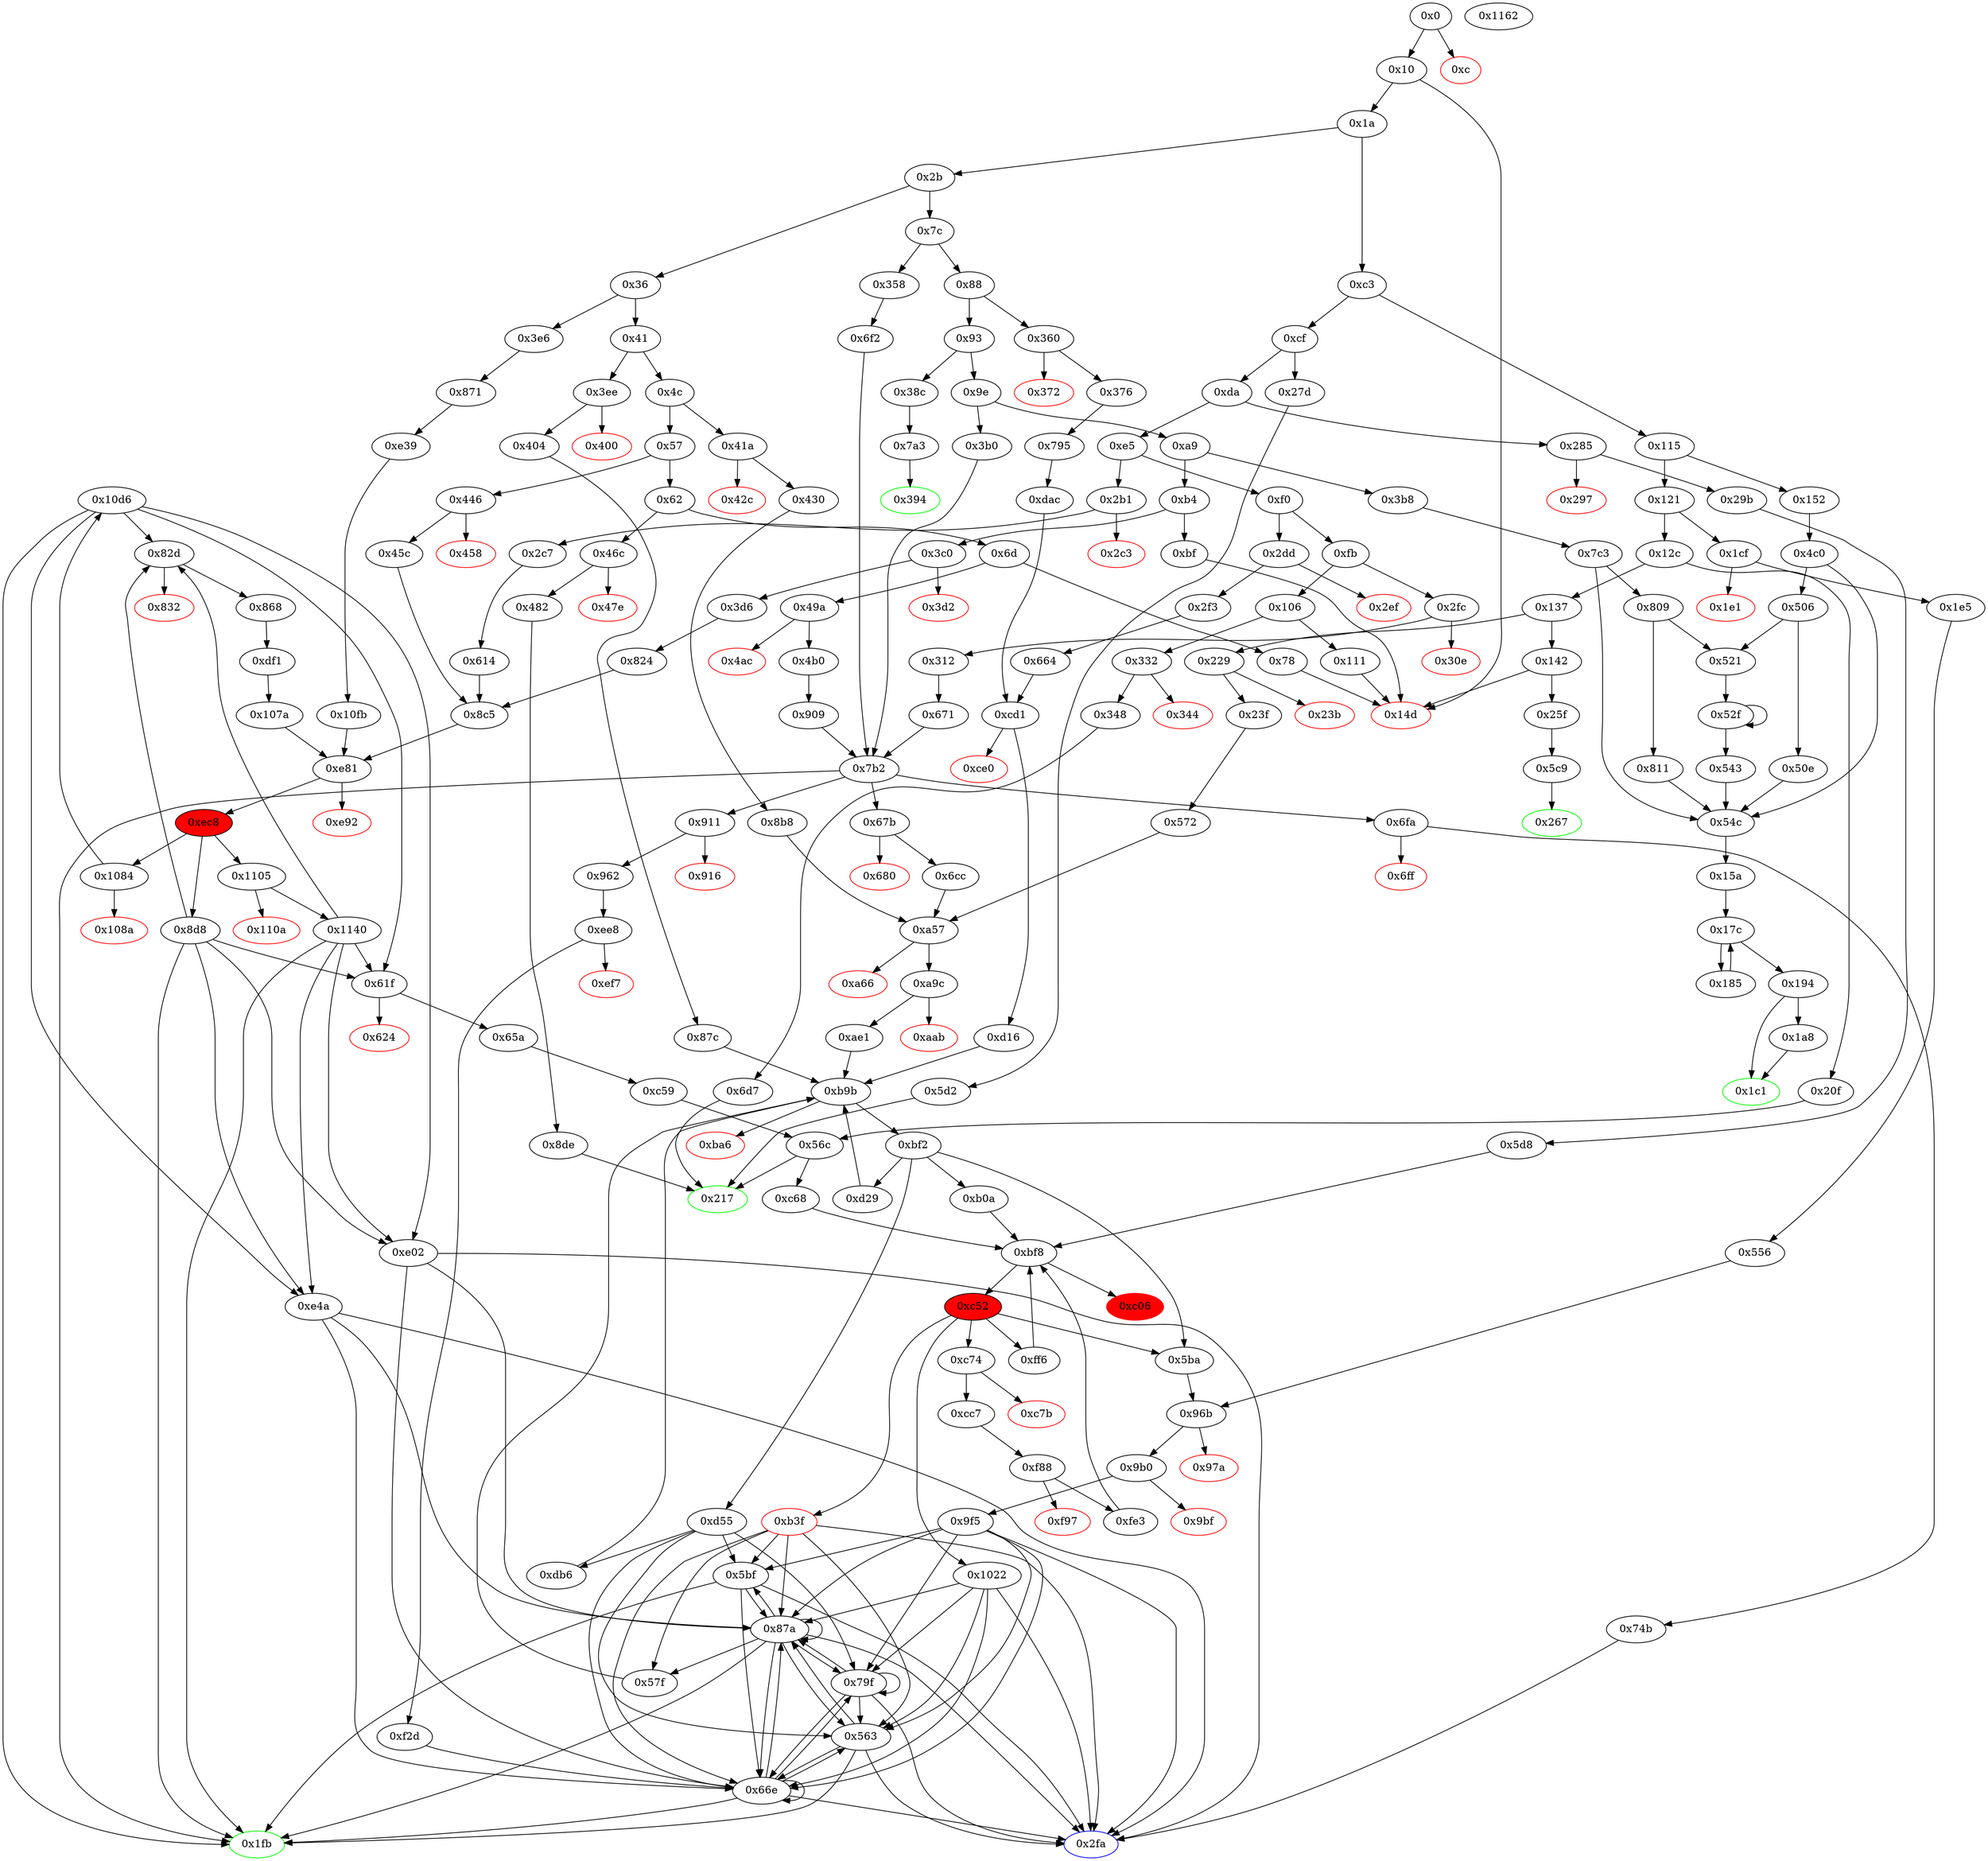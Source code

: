 digraph "" {
"0xae1" [fillcolor=white, id="0xae1", style=filled, tooltip="Block 0xae1\n[0xae1:0xb09]\n---\nPredecessors: [0xa9c]\nSuccessors: [0xb9b]\n---\n0xae1 JUMPDEST\n0xae2 PUSH1 0x1\n0xae4 PUSH1 0x1\n0xae6 PUSH1 0xa0\n0xae8 SHL\n0xae9 SUB\n0xaea DUP4\n0xaeb AND\n0xaec PUSH1 0x0\n0xaee SWAP1\n0xaef DUP2\n0xaf0 MSTORE\n0xaf1 PUSH1 0x1\n0xaf3 PUSH1 0x20\n0xaf5 MSTORE\n0xaf6 PUSH1 0x40\n0xaf8 SWAP1\n0xaf9 SHA3\n0xafa SLOAD\n0xafb PUSH2 0xb0a\n0xafe SWAP1\n0xaff DUP3\n0xb00 PUSH4 0xffffffff\n0xb05 PUSH2 0xb9b\n0xb08 AND\n0xb09 JUMP\n---\n0xae1: JUMPDEST \n0xae2: V943 = 0x1\n0xae4: V944 = 0x1\n0xae6: V945 = 0xa0\n0xae8: V946 = SHL 0xa0 0x1\n0xae9: V947 = SUB 0x10000000000000000000000000000000000000000 0x1\n0xaeb: V948 = AND S2 0xffffffffffffffffffffffffffffffffffffffff\n0xaec: V949 = 0x0\n0xaf0: M[0x0] = V948\n0xaf1: V950 = 0x1\n0xaf3: V951 = 0x20\n0xaf5: M[0x20] = 0x1\n0xaf6: V952 = 0x40\n0xaf9: V953 = SHA3 0x0 0x40\n0xafa: V954 = S[V953]\n0xafb: V955 = 0xb0a\n0xb00: V956 = 0xffffffff\n0xb05: V957 = 0xb9b\n0xb08: V958 = AND 0xb9b 0xffffffff\n0xb09: JUMP 0xb9b\n---\nEntry stack: [V13, S8, S7, S6, S5, 0x0, {0x563, 0x57f, 0x5bf}, S2, S1, S0]\nStack pops: 3\nStack additions: [S2, S1, S0, 0xb0a, V954, S0]\nExit stack: [V13, S8, S7, S6, S5, 0x0, {0x563, 0x57f, 0x5bf}, S2, S1, S0, 0xb0a, V954, S0]\n\nDef sites:\nV13: {0x1a.0x1f}\nS8: {0x229.0x22a, 0x1a.0x1f, 0x2fc.0x2fd}\nS7: {0x312.0x31f, 0x41a.0x41b, 0x23f.0x24c}\nS6: {0x430.0x43c, 0x312.0x328, 0x23f.0x255}\nS5: {0x430.0x441, 0x312.0x32d, 0x23f.0x25a}\n0x0: {0x671.0x672, 0x8b8.0x8b9, 0x572.0x573}\n{0x563, 0x57f, 0x5bf}: {0x8b8.0x8bb, 0x572.0x575, 0x6cc.0x6cd}\nS2: {0x8b8.0x8be, 0x312.0x31f, 0x23f.0x24c}\nS1: {0x430.0x43c, 0x312.0x328, 0x23f.0x255}\nS0: {0x430.0x441, 0x312.0x32d, 0x23f.0x25a}\n"];
"0x671" [fillcolor=white, id="0x671", style=filled, tooltip="Block 0x671\n[0x671:0x67a]\n---\nPredecessors: [0x312]\nSuccessors: [0x7b2]\n---\n0x671 JUMPDEST\n0x672 PUSH1 0x0\n0x674 PUSH2 0x67b\n0x677 PUSH2 0x7b2\n0x67a JUMP\n---\n0x671: JUMPDEST \n0x672: V592 = 0x0\n0x674: V593 = 0x67b\n0x677: V594 = 0x7b2\n0x67a: JUMP 0x7b2\n---\nEntry stack: [V13, 0x1fb, V274, V278, V281]\nStack pops: 0\nStack additions: [0x0, 0x67b]\nExit stack: [V13, 0x1fb, V274, V278, V281, 0x0, 0x67b]\n\nDef sites:\nV13: {0x1a.0x1f}\n0x1fb: {0x2fc.0x2fd}\nV274: {0x312.0x31f}\nV278: {0x312.0x328}\nV281: {0x312.0x32d}\n"];
"0x41a" [fillcolor=white, id="0x41a", style=filled, tooltip="Block 0x41a\n[0x41a:0x42b]\n---\nPredecessors: [0x4c]\nSuccessors: [0x42c, 0x430]\n---\n0x41a JUMPDEST\n0x41b PUSH2 0x1fb\n0x41e PUSH1 0x4\n0x420 DUP1\n0x421 CALLDATASIZE\n0x422 SUB\n0x423 PUSH1 0x40\n0x425 DUP2\n0x426 LT\n0x427 ISZERO\n0x428 PUSH2 0x430\n0x42b JUMPI\n---\n0x41a: JUMPDEST \n0x41b: V379 = 0x1fb\n0x41e: V380 = 0x4\n0x421: V381 = CALLDATASIZE\n0x422: V382 = SUB V381 0x4\n0x423: V383 = 0x40\n0x426: V384 = LT V382 0x40\n0x427: V385 = ISZERO V384\n0x428: V386 = 0x430\n0x42b: JUMPI 0x430 V385\n---\nEntry stack: [V13]\nStack pops: 0\nStack additions: [0x1fb, 0x4, V382]\nExit stack: [V13, 0x1fb, 0x4, V382]\n\nDef sites:\nV13: {0x1a.0x1f}\n"];
"0x61f" [fillcolor=white, id="0x61f", style=filled, tooltip="Block 0x61f\n[0x61f:0x623]\n---\nPredecessors: [0x8d8, 0x10d6, 0x1140]\nSuccessors: [0x624, 0x65a]\n---\n0x61f JUMPDEST\n0x620 PUSH2 0x65a\n0x623 JUMPI\n---\n0x61f: JUMPDEST \n0x620: V566 = 0x65a\n0x623: JUMPI 0x65a S0\n---\nEntry stack: [V13, S12, S11, S10, S9, S8, S7, S6, S5, S4, S3, S2, S1, S0]\nStack pops: 1\nStack additions: []\nExit stack: [V13, S12, S11, S10, S9, S8, S7, S6, S5, S4, S3, S2, S1]\n\nDef sites:\nV13: {0x1a.0x1f}\nS12: {0x2b1.0x2b2, 0x1a.0x1f}\nS11: {0x2b1.0x2b2, 0x1a.0x1f, 0x2c7.0x2d3}\nS10: {0x2b1.0x2b2, 0x1a.0x1f, 0x3e6.0x3e7, 0x2c7.0x2d8, 0x2c7.0x2d3}\nS9: {0x1a.0x1f, 0x2b1.0x2b2, 0x871.0x872, 0x614.0x615, 0x2c7.0x2d8, 0x3c0.0x3c1, 0x2c7.0x2d3, 0x3e6.0x3e7}\nS8: {0x1a.0x1f, 0x871.0x872, 0x2b1.0x2b2, 0x614.0x615, 0x3d6.0x3e1, 0x2c7.0x2d3, 0x868.0x869, 0x3c0.0x3c1, 0x2c7.0x2d8, 0x3e6.0x3e7}\nS7: {0x1a.0x1f, 0x871.0x872, 0x2b1.0x2b2, 0x614.0x615, 0x3d6.0x3e1, 0x2c7.0x2d3, 0x868.0x869, 0x3c0.0x3c1, 0x2c7.0x2d8, 0x3e6.0x3e7}\nS6: {0x1a.0x1f, 0x871.0x872, 0x2b1.0x2b2, 0x614.0x615, 0x3d6.0x3e1, 0x2c7.0x2d3, 0x868.0x869, 0x3c0.0x3c1, 0x2c7.0x2d8, 0x3e6.0x3e7}\nS5: {0x1a.0x1f, 0x871.0x872, 0x2b1.0x2b2, 0x614.0x615, 0x3d6.0x3e1, 0x2c7.0x2d3, 0x868.0x869, 0x3c0.0x3c1, 0x2c7.0x2d8, 0x3e6.0x3e7}\nS4: {0x1a.0x1f, 0x871.0x872, 0x2b1.0x2b2, 0x614.0x615, 0x3d6.0x3e1, 0x2c7.0x2d3, 0x868.0x869, 0x3c0.0x3c1, 0x2c7.0x2d8, 0x3e6.0x3e7}\nS3: {0x1a.0x1f, 0x871.0x872, 0x2b1.0x2b2, 0x614.0x615, 0x3d6.0x3e1, 0x2c7.0x2d8, 0x868.0x869, 0x3c0.0x3c1, 0x2c7.0x2d3, 0x3e6.0x3e7}\nS2: {0x1a.0x1f, 0x871.0x872, 0x614.0x615, 0x2c7.0x2d3, 0x3d6.0x3e1, 0x868.0x869, 0x3c0.0x3c1, 0x2c7.0x2d8, 0x3e6.0x3e7}\nS1: {0x1a.0x1f, 0x871.0x875, 0x871.0x872, 0x614.0x615, 0x3d6.0x3e1, 0x868.0x869, 0x3c0.0x3c1, 0x2c7.0x2d8}\nS0: {0x868.0x869, 0x1a.0x1f, 0x871.0x875, 0x871.0x872, 0xec8.0xee5, 0x614.0x615, 0x3d6.0x3e1}\n"];
"0x2c3" [color=red, fillcolor=white, id="0x2c3", style=filled, tooltip="Block 0x2c3\n[0x2c3:0x2c6]\n---\nPredecessors: [0x2b1]\nSuccessors: []\n---\n0x2c3 PUSH1 0x0\n0x2c5 DUP1\n0x2c6 REVERT\n---\n0x2c3: V236 = 0x0\n0x2c6: REVERT 0x0 0x0\n---\nEntry stack: [V13, 0x1fb, 0x4, V231]\nStack pops: 0\nStack additions: []\nExit stack: [V13, 0x1fb, 0x4, V231]\n\nDef sites:\nV13: {0x1a.0x1f}\n0x1fb: {0x2b1.0x2b2}\n0x4: {0x2b1.0x2b5}\nV231: {0x2b1.0x2b9}\n"];
"0x106" [fillcolor=white, id="0x106", style=filled, tooltip="Block 0x106\n[0x106:0x110]\n---\nPredecessors: [0xfb]\nSuccessors: [0x111, 0x332]\n---\n0x106 DUP1\n0x107 PUSH4 0x70a08231\n0x10c EQ\n0x10d PUSH2 0x332\n0x110 JUMPI\n---\n0x107: V76 = 0x70a08231\n0x10c: V77 = EQ 0x70a08231 V13\n0x10d: V78 = 0x332\n0x110: JUMPI 0x332 V77\n---\nEntry stack: [V13]\nStack pops: 1\nStack additions: [S0]\nExit stack: [V13]\n\nDef sites:\nV13: {0x1a.0x1f}\n"];
"0x400" [color=red, fillcolor=white, id="0x400", style=filled, tooltip="Block 0x400\n[0x400:0x403]\n---\nPredecessors: [0x3ee]\nSuccessors: []\n---\n0x400 PUSH1 0x0\n0x402 DUP1\n0x403 REVERT\n---\n0x400: V367 = 0x0\n0x403: REVERT 0x0 0x0\n---\nEntry stack: [V13, 0x1fb, 0x4, V362]\nStack pops: 0\nStack additions: []\nExit stack: [V13, 0x1fb, 0x4, V362]\n\nDef sites:\nV13: {0x1a.0x1f}\n0x1fb: {0x3ee.0x3ef}\n0x4: {0x3ee.0x3f2}\nV362: {0x3ee.0x3f6}\n"];
"0x10d6" [fillcolor=white, id="0x10d6", style=filled, tooltip="Block 0x10d6\n[0x10d6:0x10fa]\n---\nPredecessors: [0x1084]\nSuccessors: [0x1fb, 0x61f, 0x82d, 0xe02, 0xe4a]\n---\n0x10d6 JUMPDEST\n0x10d7 PUSH1 0x1\n0x10d9 PUSH1 0x1\n0x10db PUSH1 0xa0\n0x10dd SHL\n0x10de SUB\n0x10df AND\n0x10e0 PUSH1 0x0\n0x10e2 SWAP1\n0x10e3 DUP2\n0x10e4 MSTORE\n0x10e5 PUSH1 0x20\n0x10e7 SWAP2\n0x10e8 SWAP1\n0x10e9 SWAP2\n0x10ea MSTORE\n0x10eb PUSH1 0x40\n0x10ed SWAP1\n0x10ee SHA3\n0x10ef DUP1\n0x10f0 SLOAD\n0x10f1 PUSH1 0xff\n0x10f3 NOT\n0x10f4 AND\n0x10f5 PUSH1 0x1\n0x10f7 OR\n0x10f8 SWAP1\n0x10f9 SSTORE\n0x10fa JUMP\n---\n0x10d6: JUMPDEST \n0x10d7: V1370 = 0x1\n0x10d9: V1371 = 0x1\n0x10db: V1372 = 0xa0\n0x10dd: V1373 = SHL 0xa0 0x1\n0x10de: V1374 = SUB 0x10000000000000000000000000000000000000000 0x1\n0x10df: V1375 = AND 0xffffffffffffffffffffffffffffffffffffffff S0\n0x10e0: V1376 = 0x0\n0x10e4: M[0x0] = V1375\n0x10e5: V1377 = 0x20\n0x10ea: M[0x20] = S1\n0x10eb: V1378 = 0x40\n0x10ee: V1379 = SHA3 0x0 0x40\n0x10f0: V1380 = S[V1379]\n0x10f1: V1381 = 0xff\n0x10f3: V1382 = NOT 0xff\n0x10f4: V1383 = AND 0xffffffffffffffffffffffffffffffffffffffffffffffffffffffffffffff00 V1380\n0x10f5: V1384 = 0x1\n0x10f7: V1385 = OR 0x1 V1383\n0x10f9: S[V1379] = V1385\n0x10fa: JUMP {0x1fb, 0x61f, 0x82d, 0xe02, 0xe4a}\n---\nEntry stack: [V13, S14, S13, S12, S11, S10, S9, S8, S7, S6, S5, S4, S3, {0x1fb, 0x61f, 0x82d, 0xe02, 0xe4a}, S1, S0]\nStack pops: 3\nStack additions: []\nExit stack: [V13, S14, S13, S12, S11, S10, S9, S8, S7, S6, S5, S4, S3]\n\nDef sites:\nV13: {0x1a.0x1f}\nS14: {0x2b1.0x2b2, 0x1a.0x1f}\nS13: {0x2b1.0x2b2, 0x1a.0x1f, 0x2c7.0x2d3}\nS12: {0x2b1.0x2b2, 0x2c7.0x2d8, 0x1a.0x1f, 0x2c7.0x2d3, 0x3e6.0x3e7}\nS11: {0x1a.0x1f, 0x2b1.0x2b2, 0x871.0x872, 0x614.0x615, 0x2c7.0x2d8, 0x3c0.0x3c1, 0x2c7.0x2d3, 0x3e6.0x3e7}\nS10: {0x1a.0x1f, 0x871.0x872, 0x2b1.0x2b2, 0x614.0x615, 0x3d6.0x3e1, 0x2c7.0x2d3, 0x868.0x869, 0x3c0.0x3c1, 0x2c7.0x2d8, 0x3e6.0x3e7}\nS9: {0x1a.0x1f, 0x871.0x872, 0x2b1.0x2b2, 0x614.0x615, 0x3d6.0x3e1, 0x2c7.0x2d3, 0x868.0x869, 0x3c0.0x3c1, 0x2c7.0x2d8, 0x3e6.0x3e7}\nS8: {0x1a.0x1f, 0x871.0x872, 0x2b1.0x2b2, 0x614.0x615, 0x3d6.0x3e1, 0x2c7.0x2d3, 0x868.0x869, 0x3c0.0x3c1, 0x2c7.0x2d8, 0x3e6.0x3e7}\nS7: {0x1a.0x1f, 0x871.0x872, 0x614.0x615, 0x3d6.0x3e1, 0x2c7.0x2d3, 0x868.0x869, 0x3c0.0x3c1, 0x2c7.0x2d8, 0x3e6.0x3e7}\nS6: {0x1a.0x1f, 0x871.0x872, 0x2b1.0x2b2, 0x614.0x615, 0x3d6.0x3e1, 0x868.0x869, 0x3c0.0x3c1, 0x2c7.0x2d8, 0x3e6.0x3e7}\nS5: {0x868.0x869, 0x1a.0x1f, 0x871.0x872, 0x3e6.0x3e7, 0x614.0x615, 0x2c7.0x2d3, 0x3d6.0x3e1}\nS4: {0x871.0x872, 0x868.0x869, 0x2c7.0x2d8, 0x3c0.0x3c1}\nS3: {0x868.0x869, 0x1a.0x1f, 0x871.0x875, 0x871.0x872, 0x614.0x615, 0x3d6.0x3e1}\n{0x1fb, 0x61f, 0x82d, 0xe02, 0xe4a}: {0xdf1.0xdf2, 0x824.0x825, 0x614.0x617, 0xe39.0xe3a, 0x446.0x447}\nS1: {0xdf1.0xdf5, 0x824.0x828, 0xe39.0xe3d, 0x45c.0x467, 0x614.0x61a}\nS0: {0x1a.0x1f, 0x871.0x875, 0x871.0x872, 0x614.0x615, 0x3d6.0x3e1, 0x868.0x869, 0x8c5_0x45c.0x8c6, 0x8c5_0x614.0x8c6, 0x8c5_0x824.0x8c6}\n"];
"0x111" [fillcolor=white, id="0x111", style=filled, tooltip="Block 0x111\n[0x111:0x114]\n---\nPredecessors: [0x106]\nSuccessors: [0x14d]\n---\n0x111 PUSH2 0x14d\n0x114 JUMP\n---\n0x111: V79 = 0x14d\n0x114: JUMP 0x14d\n---\nEntry stack: [V13]\nStack pops: 0\nStack additions: []\nExit stack: [V13]\n\nDef sites:\nV13: {0x1a.0x1f}\n"];
"0x446" [fillcolor=white, id="0x446", style=filled, tooltip="Block 0x446\n[0x446:0x457]\n---\nPredecessors: [0x57]\nSuccessors: [0x458, 0x45c]\n---\n0x446 JUMPDEST\n0x447 PUSH2 0x1fb\n0x44a PUSH1 0x4\n0x44c DUP1\n0x44d CALLDATASIZE\n0x44e SUB\n0x44f PUSH1 0x20\n0x451 DUP2\n0x452 LT\n0x453 ISZERO\n0x454 PUSH2 0x45c\n0x457 JUMPI\n---\n0x446: JUMPDEST \n0x447: V399 = 0x1fb\n0x44a: V400 = 0x4\n0x44d: V401 = CALLDATASIZE\n0x44e: V402 = SUB V401 0x4\n0x44f: V403 = 0x20\n0x452: V404 = LT V402 0x20\n0x453: V405 = ISZERO V404\n0x454: V406 = 0x45c\n0x457: JUMPI 0x45c V405\n---\nEntry stack: [V13]\nStack pops: 0\nStack additions: [0x1fb, 0x4, V402]\nExit stack: [V13, 0x1fb, 0x4, V402]\n\nDef sites:\nV13: {0x1a.0x1f}\n"];
"0x229" [fillcolor=white, id="0x229", style=filled, tooltip="Block 0x229\n[0x229:0x23a]\n---\nPredecessors: [0x137]\nSuccessors: [0x23b, 0x23f]\n---\n0x229 JUMPDEST\n0x22a PUSH2 0x1fb\n0x22d PUSH1 0x4\n0x22f DUP1\n0x230 CALLDATASIZE\n0x231 SUB\n0x232 PUSH1 0x60\n0x234 DUP2\n0x235 LT\n0x236 ISZERO\n0x237 PUSH2 0x23f\n0x23a JUMPI\n---\n0x229: JUMPDEST \n0x22a: V172 = 0x1fb\n0x22d: V173 = 0x4\n0x230: V174 = CALLDATASIZE\n0x231: V175 = SUB V174 0x4\n0x232: V176 = 0x60\n0x235: V177 = LT V175 0x60\n0x236: V178 = ISZERO V177\n0x237: V179 = 0x23f\n0x23a: JUMPI 0x23f V178\n---\nEntry stack: [V13]\nStack pops: 0\nStack additions: [0x1fb, 0x4, V175]\nExit stack: [V13, 0x1fb, 0x4, V175]\n\nDef sites:\nV13: {0x1a.0x1f}\n"];
"0xe39" [fillcolor=white, id="0xe39", style=filled, tooltip="Block 0xe39\n[0xe39:0xe49]\n---\nPredecessors: [0x871]\nSuccessors: [0x10fb]\n---\n0xe39 JUMPDEST\n0xe3a PUSH2 0xe4a\n0xe3d PUSH1 0x4\n0xe3f DUP3\n0xe40 PUSH4 0xffffffff\n0xe45 PUSH2 0x10fb\n0xe48 AND\n0xe49 JUMP\n---\n0xe39: JUMPDEST \n0xe3a: V1173 = 0xe4a\n0xe3d: V1174 = 0x4\n0xe40: V1175 = 0xffffffff\n0xe45: V1176 = 0x10fb\n0xe48: V1177 = AND 0x10fb 0xffffffff\n0xe49: JUMP 0x10fb\n---\nEntry stack: [V13, 0x2fa, 0x87a, V750]\nStack pops: 1\nStack additions: [S0, 0xe4a, 0x4, S0]\nExit stack: [V13, 0x2fa, 0x87a, V750, 0xe4a, 0x4, V750]\n\nDef sites:\nV13: {0x1a.0x1f}\n0x2fa: {0x3e6.0x3e7}\n0x87a: {0x871.0x872}\nV750: {0x871.0x875}\n"];
"0x137" [fillcolor=white, id="0x137", style=filled, tooltip="Block 0x137\n[0x137:0x141]\n---\nPredecessors: [0x12c]\nSuccessors: [0x142, 0x229]\n---\n0x137 DUP1\n0x138 PUSH4 0x23b872dd\n0x13d EQ\n0x13e PUSH2 0x229\n0x141 JUMPI\n---\n0x138: V89 = 0x23b872dd\n0x13d: V90 = EQ 0x23b872dd V13\n0x13e: V91 = 0x229\n0x141: JUMPI 0x229 V90\n---\nEntry stack: [V13]\nStack pops: 1\nStack additions: [S0]\nExit stack: [V13]\n\nDef sites:\nV13: {0x1a.0x1f}\n"];
"0x312" [fillcolor=white, id="0x312", style=filled, tooltip="Block 0x312\n[0x312:0x331]\n---\nPredecessors: [0x2fc]\nSuccessors: [0x671]\n---\n0x312 JUMPDEST\n0x313 POP\n0x314 PUSH1 0x1\n0x316 PUSH1 0x1\n0x318 PUSH1 0xa0\n0x31a SHL\n0x31b SUB\n0x31c DUP2\n0x31d CALLDATALOAD\n0x31e DUP2\n0x31f AND\n0x320 SWAP2\n0x321 PUSH1 0x20\n0x323 DUP2\n0x324 ADD\n0x325 CALLDATALOAD\n0x326 SWAP1\n0x327 SWAP2\n0x328 AND\n0x329 SWAP1\n0x32a PUSH1 0x40\n0x32c ADD\n0x32d CALLDATALOAD\n0x32e PUSH2 0x671\n0x331 JUMP\n---\n0x312: JUMPDEST \n0x314: V268 = 0x1\n0x316: V269 = 0x1\n0x318: V270 = 0xa0\n0x31a: V271 = SHL 0xa0 0x1\n0x31b: V272 = SUB 0x10000000000000000000000000000000000000000 0x1\n0x31d: V273 = CALLDATALOAD 0x4\n0x31f: V274 = AND 0xffffffffffffffffffffffffffffffffffffffff V273\n0x321: V275 = 0x20\n0x324: V276 = ADD 0x4 0x20\n0x325: V277 = CALLDATALOAD 0x24\n0x328: V278 = AND 0xffffffffffffffffffffffffffffffffffffffff V277\n0x32a: V279 = 0x40\n0x32c: V280 = ADD 0x40 0x4\n0x32d: V281 = CALLDATALOAD 0x44\n0x32e: V282 = 0x671\n0x331: JUMP 0x671\n---\nEntry stack: [V13, 0x1fb, 0x4, V262]\nStack pops: 2\nStack additions: [V274, V278, V281]\nExit stack: [V13, 0x1fb, V274, V278, V281]\n\nDef sites:\nV13: {0x1a.0x1f}\n0x1fb: {0x2fc.0x2fd}\n0x4: {0x2fc.0x300}\nV262: {0x2fc.0x304}\n"];
"0x15a" [fillcolor=white, id="0x15a", style=filled, tooltip="Block 0x15a\n[0x15a:0x17b]\n---\nPredecessors: [0x54c]\nSuccessors: [0x17c]\n---\n0x15a JUMPDEST\n0x15b PUSH1 0x40\n0x15d DUP1\n0x15e MLOAD\n0x15f PUSH1 0x20\n0x161 DUP1\n0x162 DUP3\n0x163 MSTORE\n0x164 DUP4\n0x165 MLOAD\n0x166 DUP2\n0x167 DUP4\n0x168 ADD\n0x169 MSTORE\n0x16a DUP4\n0x16b MLOAD\n0x16c SWAP2\n0x16d SWAP3\n0x16e DUP4\n0x16f SWAP3\n0x170 SWAP1\n0x171 DUP4\n0x172 ADD\n0x173 SWAP2\n0x174 DUP6\n0x175 ADD\n0x176 SWAP1\n0x177 DUP1\n0x178 DUP4\n0x179 DUP4\n0x17a PUSH1 0x0\n---\n0x15a: JUMPDEST \n0x15b: V98 = 0x40\n0x15e: V99 = M[0x40]\n0x15f: V100 = 0x20\n0x163: M[V99] = 0x20\n0x165: V101 = M[S0]\n0x168: V102 = ADD V99 0x20\n0x169: M[V102] = V101\n0x16b: V103 = M[S0]\n0x172: V104 = ADD V99 0x40\n0x175: V105 = ADD S0 0x20\n0x17a: V106 = 0x0\n---\nEntry stack: [V13, S0]\nStack pops: 1\nStack additions: [S0, V99, V99, V104, V105, V103, V103, V104, V105, 0x0]\nExit stack: [V13, S0, V99, V99, V104, V105, V103, V103, V104, V105, 0x0]\n\nDef sites:\nV13: {0x1a.0x1f}\nS0: {0x4c0.0x4c8, 0x7c3.0x7cb}\n"];
"0x152" [fillcolor=white, id="0x152", style=filled, tooltip="Block 0x152\n[0x152:0x159]\n---\nPredecessors: [0x115]\nSuccessors: [0x4c0]\n---\n0x152 JUMPDEST\n0x153 PUSH2 0x15a\n0x156 PUSH2 0x4c0\n0x159 JUMP\n---\n0x152: JUMPDEST \n0x153: V96 = 0x15a\n0x156: V97 = 0x4c0\n0x159: JUMP 0x4c0\n---\nEntry stack: [V13]\nStack pops: 0\nStack additions: [0x15a]\nExit stack: [V13, 0x15a]\n\nDef sites:\nV13: {0x1a.0x1f}\n"];
"0x348" [fillcolor=white, id="0x348", style=filled, tooltip="Block 0x348\n[0x348:0x357]\n---\nPredecessors: [0x332]\nSuccessors: [0x6d7]\n---\n0x348 JUMPDEST\n0x349 POP\n0x34a CALLDATALOAD\n0x34b PUSH1 0x1\n0x34d PUSH1 0x1\n0x34f PUSH1 0xa0\n0x351 SHL\n0x352 SUB\n0x353 AND\n0x354 PUSH2 0x6d7\n0x357 JUMP\n---\n0x348: JUMPDEST \n0x34a: V292 = CALLDATALOAD 0x4\n0x34b: V293 = 0x1\n0x34d: V294 = 0x1\n0x34f: V295 = 0xa0\n0x351: V296 = SHL 0xa0 0x1\n0x352: V297 = SUB 0x10000000000000000000000000000000000000000 0x1\n0x353: V298 = AND 0xffffffffffffffffffffffffffffffffffffffff V292\n0x354: V299 = 0x6d7\n0x357: JUMP 0x6d7\n---\nEntry stack: [V13, 0x217, 0x4, V286]\nStack pops: 2\nStack additions: [V298]\nExit stack: [V13, 0x217, V298]\n\nDef sites:\nV13: {0x1a.0x1f}\n0x217: {0x332.0x333}\n0x4: {0x332.0x336}\nV286: {0x332.0x33a}\n"];
"0x394" [color=green, fillcolor=white, id="0x394", style=filled, tooltip="Block 0x394\n[0x394:0x3af]\n---\nPredecessors: [0x7a3]\nSuccessors: []\n---\n0x394 JUMPDEST\n0x395 PUSH1 0x40\n0x397 DUP1\n0x398 MLOAD\n0x399 PUSH1 0x1\n0x39b PUSH1 0x1\n0x39d PUSH1 0xa0\n0x39f SHL\n0x3a0 SUB\n0x3a1 SWAP1\n0x3a2 SWAP3\n0x3a3 AND\n0x3a4 DUP3\n0x3a5 MSTORE\n0x3a6 MLOAD\n0x3a7 SWAP1\n0x3a8 DUP2\n0x3a9 SWAP1\n0x3aa SUB\n0x3ab PUSH1 0x20\n0x3ad ADD\n0x3ae SWAP1\n0x3af RETURN\n---\n0x394: JUMPDEST \n0x395: V324 = 0x40\n0x398: V325 = M[0x40]\n0x399: V326 = 0x1\n0x39b: V327 = 0x1\n0x39d: V328 = 0xa0\n0x39f: V329 = SHL 0xa0 0x1\n0x3a0: V330 = SUB 0x10000000000000000000000000000000000000000 0x1\n0x3a3: V331 = AND V676 0xffffffffffffffffffffffffffffffffffffffff\n0x3a5: M[V325] = V331\n0x3a6: V332 = M[0x40]\n0x3aa: V333 = SUB V325 V332\n0x3ab: V334 = 0x20\n0x3ad: V335 = ADD 0x20 V333\n0x3af: RETURN V332 V335\n---\nEntry stack: [V13, V676]\nStack pops: 1\nStack additions: []\nExit stack: [V13]\n\nDef sites:\nV13: {0x1a.0x1f}\nV676: {0x7a3.0x7af}\n"];
"0x506" [fillcolor=white, id="0x506", style=filled, tooltip="Block 0x506\n[0x506:0x50d]\n---\nPredecessors: [0x4c0]\nSuccessors: [0x50e, 0x521]\n---\n0x506 DUP1\n0x507 PUSH1 0x1f\n0x509 LT\n0x50a PUSH2 0x521\n0x50d JUMPI\n---\n0x507: V480 = 0x1f\n0x509: V481 = LT 0x1f V470\n0x50a: V482 = 0x521\n0x50d: JUMPI 0x521 V481\n---\nEntry stack: [V13, 0x15a, 0x60, V457, 0x6, V470, V477, 0x6, V470]\nStack pops: 1\nStack additions: [S0]\nExit stack: [V13, 0x15a, 0x60, V457, 0x6, V470, V477, 0x6, V470]\n\nDef sites:\nV13: {0x1a.0x1f}\n0x15a: {0x152.0x153}\n0x60: {0x4c0.0x4f5}\nV457: {0x4c0.0x4c8}\n0x6: {0x4c0.0x4c1}\nV470: {0x4c0.0x4e2}\nV477: {0x4c0.0x4fd}\n0x6: {0x4c0.0x4c1}\nV470: {0x4c0.0x4e2}\n"];
"0x680" [color=red, fillcolor=white, id="0x680", style=filled, tooltip="Block 0x680\n[0x680:0x6cb]\n---\nPredecessors: [0x67b]\nSuccessors: []\n---\n0x680 PUSH1 0x40\n0x682 DUP1\n0x683 MLOAD\n0x684 PUSH3 0x461bcd\n0x688 PUSH1 0xe5\n0x68a SHL\n0x68b DUP2\n0x68c MSTORE\n0x68d PUSH1 0x20\n0x68f PUSH1 0x4\n0x691 DUP3\n0x692 ADD\n0x693 DUP2\n0x694 SWAP1\n0x695 MSTORE\n0x696 PUSH1 0x24\n0x698 DUP3\n0x699 ADD\n0x69a MSTORE\n0x69b PUSH32 0x4f776e61626c653a2063616c6c6572206973206e6f7420746865206f776e6572\n0x6bc PUSH1 0x44\n0x6be DUP3\n0x6bf ADD\n0x6c0 MSTORE\n0x6c1 SWAP1\n0x6c2 MLOAD\n0x6c3 SWAP1\n0x6c4 DUP2\n0x6c5 SWAP1\n0x6c6 SUB\n0x6c7 PUSH1 0x64\n0x6c9 ADD\n0x6ca SWAP1\n0x6cb REVERT\n---\n0x680: V596 = 0x40\n0x683: V597 = M[0x40]\n0x684: V598 = 0x461bcd\n0x688: V599 = 0xe5\n0x68a: V600 = SHL 0xe5 0x461bcd\n0x68c: M[V597] = 0x8c379a000000000000000000000000000000000000000000000000000000000\n0x68d: V601 = 0x20\n0x68f: V602 = 0x4\n0x692: V603 = ADD V597 0x4\n0x695: M[V603] = 0x20\n0x696: V604 = 0x24\n0x699: V605 = ADD V597 0x24\n0x69a: M[V605] = 0x20\n0x69b: V606 = 0x4f776e61626c653a2063616c6c6572206973206e6f7420746865206f776e6572\n0x6bc: V607 = 0x44\n0x6bf: V608 = ADD V597 0x44\n0x6c0: M[V608] = 0x4f776e61626c653a2063616c6c6572206973206e6f7420746865206f776e6572\n0x6c2: V609 = M[0x40]\n0x6c6: V610 = SUB V597 V609\n0x6c7: V611 = 0x64\n0x6c9: V612 = ADD 0x64 V610\n0x6cb: REVERT V609 V612\n---\nEntry stack: [V13, 0x1fb, V274, S2, S1, S0]\nStack pops: 0\nStack additions: []\nExit stack: [V13, 0x1fb, V274, S2, S1, S0]\n\nDef sites:\nV13: {0x1a.0x1f}\n0x1fb: {0x2fc.0x2fd}\nV274: {0x312.0x31f}\nS2: {0x312.0x328, 0x1a.0x1f}\nS1: {0x49a.0x49b, 0x312.0x32d, 0x1a.0x1f}\nS0: {0x671.0x672, 0x358.0x359, 0x1a.0x1f, 0x4b0.0x4bb}\n"];
"0x7c3" [fillcolor=white, id="0x7c3", style=filled, tooltip="Block 0x7c3\n[0x7c3:0x808]\n---\nPredecessors: [0x3b8]\nSuccessors: [0x54c, 0x809]\n---\n0x7c3 JUMPDEST\n0x7c4 PUSH1 0x7\n0x7c6 DUP1\n0x7c7 SLOAD\n0x7c8 PUSH1 0x40\n0x7ca DUP1\n0x7cb MLOAD\n0x7cc PUSH1 0x20\n0x7ce PUSH1 0x1f\n0x7d0 PUSH1 0x2\n0x7d2 PUSH1 0x0\n0x7d4 NOT\n0x7d5 PUSH2 0x100\n0x7d8 PUSH1 0x1\n0x7da DUP9\n0x7db AND\n0x7dc ISZERO\n0x7dd MUL\n0x7de ADD\n0x7df SWAP1\n0x7e0 SWAP6\n0x7e1 AND\n0x7e2 SWAP5\n0x7e3 SWAP1\n0x7e4 SWAP5\n0x7e5 DIV\n0x7e6 SWAP4\n0x7e7 DUP5\n0x7e8 ADD\n0x7e9 DUP2\n0x7ea SWAP1\n0x7eb DIV\n0x7ec DUP2\n0x7ed MUL\n0x7ee DUP3\n0x7ef ADD\n0x7f0 DUP2\n0x7f1 ADD\n0x7f2 SWAP1\n0x7f3 SWAP3\n0x7f4 MSTORE\n0x7f5 DUP3\n0x7f6 DUP2\n0x7f7 MSTORE\n0x7f8 PUSH1 0x60\n0x7fa SWAP4\n0x7fb SWAP1\n0x7fc SWAP3\n0x7fd SWAP1\n0x7fe SWAP2\n0x7ff DUP4\n0x800 ADD\n0x801 DUP3\n0x802 DUP3\n0x803 DUP1\n0x804 ISZERO\n0x805 PUSH2 0x54c\n0x808 JUMPI\n---\n0x7c3: JUMPDEST \n0x7c4: V687 = 0x7\n0x7c7: V688 = S[0x7]\n0x7c8: V689 = 0x40\n0x7cb: V690 = M[0x40]\n0x7cc: V691 = 0x20\n0x7ce: V692 = 0x1f\n0x7d0: V693 = 0x2\n0x7d2: V694 = 0x0\n0x7d4: V695 = NOT 0x0\n0x7d5: V696 = 0x100\n0x7d8: V697 = 0x1\n0x7db: V698 = AND V688 0x1\n0x7dc: V699 = ISZERO V698\n0x7dd: V700 = MUL V699 0x100\n0x7de: V701 = ADD V700 0xffffffffffffffffffffffffffffffffffffffffffffffffffffffffffffffff\n0x7e1: V702 = AND V688 V701\n0x7e5: V703 = DIV V702 0x2\n0x7e8: V704 = ADD V703 0x1f\n0x7eb: V705 = DIV V704 0x20\n0x7ed: V706 = MUL 0x20 V705\n0x7ef: V707 = ADD V690 V706\n0x7f1: V708 = ADD 0x20 V707\n0x7f4: M[0x40] = V708\n0x7f7: M[V690] = V703\n0x7f8: V709 = 0x60\n0x800: V710 = ADD V690 0x20\n0x804: V711 = ISZERO V703\n0x805: V712 = 0x54c\n0x808: JUMPI 0x54c V711\n---\nEntry stack: [V13, 0x15a]\nStack pops: 0\nStack additions: [0x60, V690, 0x7, V703, V710, 0x7, V703]\nExit stack: [V13, 0x15a, 0x60, V690, 0x7, V703, V710, 0x7, V703]\n\nDef sites:\nV13: {0x1a.0x1f}\n0x15a: {0x3b8.0x3b9}\n"];
"0xdac" [fillcolor=white, id="0xdac", style=filled, tooltip="Block 0xdac\n[0xdac:0xdb5]\n---\nPredecessors: [0x795]\nSuccessors: [0xcd1]\n---\n0xdac JUMPDEST\n0xdad PUSH2 0xdb6\n0xdb0 DUP3\n0xdb1 DUP3\n0xdb2 PUSH2 0xcd1\n0xdb5 JUMP\n---\n0xdac: JUMPDEST \n0xdad: V1137 = 0xdb6\n0xdb2: V1138 = 0xcd1\n0xdb5: JUMP 0xcd1\n---\nEntry stack: [V13, 0x2fa, V317, V320, 0x79f, V317, V320]\nStack pops: 2\nStack additions: [S1, S0, 0xdb6, S1, S0]\nExit stack: [V13, 0x2fa, V317, V320, 0x79f, V317, V320, 0xdb6, V317, V320]\n\nDef sites:\nV13: {0x1a.0x1f}\n0x2fa: {0x360.0x361}\nV317: {0x376.0x382}\nV320: {0x376.0x387}\n0x79f: {0x795.0x796}\nV317: {0x376.0x382}\nV320: {0x376.0x387}\n"];
"0x624" [color=red, fillcolor=white, id="0x624", style=filled, tooltip="Block 0x624\n[0x624:0x659]\n---\nPredecessors: [0x61f]\nSuccessors: []\n---\n0x624 PUSH1 0x40\n0x626 MLOAD\n0x627 PUSH3 0x461bcd\n0x62b PUSH1 0xe5\n0x62d SHL\n0x62e DUP2\n0x62f MSTORE\n0x630 PUSH1 0x4\n0x632 ADD\n0x633 DUP1\n0x634 DUP1\n0x635 PUSH1 0x20\n0x637 ADD\n0x638 DUP3\n0x639 DUP2\n0x63a SUB\n0x63b DUP3\n0x63c MSTORE\n0x63d PUSH1 0x30\n0x63f DUP2\n0x640 MSTORE\n0x641 PUSH1 0x20\n0x643 ADD\n0x644 DUP1\n0x645 PUSH2 0x11ce\n0x648 PUSH1 0x30\n0x64a SWAP2\n0x64b CODECOPY\n0x64c PUSH1 0x40\n0x64e ADD\n0x64f SWAP2\n0x650 POP\n0x651 POP\n0x652 PUSH1 0x40\n0x654 MLOAD\n0x655 DUP1\n0x656 SWAP2\n0x657 SUB\n0x658 SWAP1\n0x659 REVERT\n---\n0x624: V567 = 0x40\n0x626: V568 = M[0x40]\n0x627: V569 = 0x461bcd\n0x62b: V570 = 0xe5\n0x62d: V571 = SHL 0xe5 0x461bcd\n0x62f: M[V568] = 0x8c379a000000000000000000000000000000000000000000000000000000000\n0x630: V572 = 0x4\n0x632: V573 = ADD 0x4 V568\n0x635: V574 = 0x20\n0x637: V575 = ADD 0x20 V573\n0x63a: V576 = SUB V575 V573\n0x63c: M[V573] = V576\n0x63d: V577 = 0x30\n0x640: M[V575] = 0x30\n0x641: V578 = 0x20\n0x643: V579 = ADD 0x20 V575\n0x645: V580 = 0x11ce\n0x648: V581 = 0x30\n0x64b: CODECOPY V579 0x11ce 0x30\n0x64c: V582 = 0x40\n0x64e: V583 = ADD 0x40 V579\n0x652: V584 = 0x40\n0x654: V585 = M[0x40]\n0x657: V586 = SUB V583 V585\n0x659: REVERT V585 V586\n---\nEntry stack: [V13, S11, S10, S9, S8, S7, S6, S5, S4, S3, S2, S1, S0]\nStack pops: 0\nStack additions: []\nExit stack: [V13, S11, S10, S9, S8, S7, S6, S5, S4, S3, S2, S1, S0]\n\nDef sites:\nV13: {0x1a.0x1f}\nS11: {0x2b1.0x2b2, 0x1a.0x1f}\nS10: {0x2b1.0x2b2, 0x1a.0x1f, 0x2c7.0x2d3}\nS9: {0x2b1.0x2b2, 0x1a.0x1f, 0x3e6.0x3e7, 0x2c7.0x2d8, 0x2c7.0x2d3}\nS8: {0x1a.0x1f, 0x2b1.0x2b2, 0x871.0x872, 0x614.0x615, 0x2c7.0x2d8, 0x3c0.0x3c1, 0x2c7.0x2d3, 0x3e6.0x3e7}\nS7: {0x1a.0x1f, 0x871.0x872, 0x2b1.0x2b2, 0x614.0x615, 0x3d6.0x3e1, 0x2c7.0x2d3, 0x868.0x869, 0x3c0.0x3c1, 0x2c7.0x2d8, 0x3e6.0x3e7}\nS6: {0x1a.0x1f, 0x871.0x872, 0x2b1.0x2b2, 0x614.0x615, 0x3d6.0x3e1, 0x2c7.0x2d3, 0x868.0x869, 0x3c0.0x3c1, 0x2c7.0x2d8, 0x3e6.0x3e7}\nS5: {0x1a.0x1f, 0x871.0x872, 0x2b1.0x2b2, 0x614.0x615, 0x3d6.0x3e1, 0x2c7.0x2d3, 0x868.0x869, 0x3c0.0x3c1, 0x2c7.0x2d8, 0x3e6.0x3e7}\nS4: {0x1a.0x1f, 0x871.0x872, 0x2b1.0x2b2, 0x614.0x615, 0x3d6.0x3e1, 0x2c7.0x2d3, 0x868.0x869, 0x3c0.0x3c1, 0x2c7.0x2d8, 0x3e6.0x3e7}\nS3: {0x1a.0x1f, 0x871.0x872, 0x2b1.0x2b2, 0x614.0x615, 0x3d6.0x3e1, 0x2c7.0x2d3, 0x868.0x869, 0x3c0.0x3c1, 0x2c7.0x2d8, 0x3e6.0x3e7}\nS2: {0x1a.0x1f, 0x871.0x872, 0x2b1.0x2b2, 0x614.0x615, 0x3d6.0x3e1, 0x2c7.0x2d8, 0x868.0x869, 0x3c0.0x3c1, 0x2c7.0x2d3, 0x3e6.0x3e7}\nS1: {0x1a.0x1f, 0x871.0x872, 0x614.0x615, 0x2c7.0x2d3, 0x3d6.0x3e1, 0x868.0x869, 0x3c0.0x3c1, 0x2c7.0x2d8, 0x3e6.0x3e7}\nS0: {0x1a.0x1f, 0x871.0x875, 0x871.0x872, 0x614.0x615, 0x3d6.0x3e1, 0x868.0x869, 0x3c0.0x3c1, 0x2c7.0x2d8}\n"];
"0x3ee" [fillcolor=white, id="0x3ee", style=filled, tooltip="Block 0x3ee\n[0x3ee:0x3ff]\n---\nPredecessors: [0x41]\nSuccessors: [0x400, 0x404]\n---\n0x3ee JUMPDEST\n0x3ef PUSH2 0x1fb\n0x3f2 PUSH1 0x4\n0x3f4 DUP1\n0x3f5 CALLDATASIZE\n0x3f6 SUB\n0x3f7 PUSH1 0x40\n0x3f9 DUP2\n0x3fa LT\n0x3fb ISZERO\n0x3fc PUSH2 0x404\n0x3ff JUMPI\n---\n0x3ee: JUMPDEST \n0x3ef: V359 = 0x1fb\n0x3f2: V360 = 0x4\n0x3f5: V361 = CALLDATASIZE\n0x3f6: V362 = SUB V361 0x4\n0x3f7: V363 = 0x40\n0x3fa: V364 = LT V362 0x40\n0x3fb: V365 = ISZERO V364\n0x3fc: V366 = 0x404\n0x3ff: JUMPI 0x404 V365\n---\nEntry stack: [V13]\nStack pops: 0\nStack additions: [0x1fb, 0x4, V362]\nExit stack: [V13, 0x1fb, 0x4, V362]\n\nDef sites:\nV13: {0x1a.0x1f}\n"];
"0x5c9" [fillcolor=white, id="0x5c9", style=filled, tooltip="Block 0x5c9\n[0x5c9:0x5d1]\n---\nPredecessors: [0x25f]\nSuccessors: [0x267]\n---\n0x5c9 JUMPDEST\n0x5ca PUSH1 0x8\n0x5cc SLOAD\n0x5cd PUSH1 0xff\n0x5cf AND\n0x5d0 SWAP1\n0x5d1 JUMP\n---\n0x5c9: JUMPDEST \n0x5ca: V537 = 0x8\n0x5cc: V538 = S[0x8]\n0x5cd: V539 = 0xff\n0x5cf: V540 = AND 0xff V538\n0x5d1: JUMP 0x267\n---\nEntry stack: [V13, 0x267]\nStack pops: 1\nStack additions: [V540]\nExit stack: [V13, V540]\n\nDef sites:\nV13: {0x1a.0x1f}\n0x267: {0x25f.0x260}\n"];
"0x5ba" [fillcolor=white, id="0x5ba", style=filled, tooltip="Block 0x5ba\n[0x5ba:0x5be]\n---\nPredecessors: [0xbf2, 0xc52]\nSuccessors: [0x96b]\n---\n0x5ba JUMPDEST\n0x5bb PUSH2 0x96b\n0x5be JUMP\n---\n0x5ba: JUMPDEST \n0x5bb: V535 = 0x96b\n0x5be: JUMP 0x96b\n---\nEntry stack: [V13, S16, S15, S14, S13, S12, S11, S10, S9, S8, S7, S6, S5, S4, S3, S2, S1, S0]\nStack pops: 0\nStack additions: []\nExit stack: [V13, S16, S15, S14, S13, S12, S11, S10, S9, S8, S7, S6, S5, S4, S3, S2, S1, S0]\n\nDef sites:\nV13: {0x1a.0x1f}\nS16: {0x2b1.0x2b2, 0x1a.0x1f}\nS15: {0x2b1.0x2b2, 0x1a.0x1f, 0x2c7.0x2d3}\nS14: {0x2b1.0x2b2, 0x1a.0x1f, 0x3e6.0x3e7, 0x2c7.0x2d8, 0x2c7.0x2d3}\nS13: {0x1a.0x1f, 0x2b1.0x2b2, 0x871.0x872, 0x614.0x615, 0x2c7.0x2d8, 0x3c0.0x3c1, 0x2c7.0x2d3, 0x3e6.0x3e7}\nS12: {0x1a.0x1f, 0x2b1.0x2b2, 0x871.0x872, 0x614.0x615, 0x2c7.0x2d3, 0x3d6.0x3e1, 0x868.0x869, 0x3c0.0x3c1, 0x2c7.0x2d8, 0x3e6.0x3e7}\nS11: {0x1a.0x1f, 0x2b1.0x2b2, 0x871.0x872, 0x614.0x615, 0x2c7.0x2d8, 0x3d6.0x3e1, 0x868.0x869, 0x3c0.0x3c1, 0x2c7.0x2d3, 0x3e6.0x3e7}\nS10: {0x1a.0x1f, 0x871.0x872, 0x2b1.0x2b2, 0x614.0x615, 0x3d6.0x3e1, 0x2c7.0x2d3, 0x868.0x869, 0x3c0.0x3c1, 0x2c7.0x2d8, 0x3e6.0x3e7}\nS9: {0x1a.0x1f, 0x2fc.0x2fd, 0x871.0x872, 0x2b1.0x2b2, 0x614.0x615, 0x3d6.0x3e1, 0x2c7.0x2d3, 0x229.0x22a, 0x868.0x869, 0x360.0x361, 0x3c0.0x3c1, 0x2c7.0x2d8, 0x3e6.0x3e7}\nS8: {0x1a.0x1f, 0x41a.0x41b, 0x312.0x31f, 0x614.0x615, 0x3d6.0x3e1, 0x3c0.0x3c1, 0x2c7.0x2d8, 0x2c7.0x2d3, 0x2fc.0x2fd, 0x23f.0x24c, 0x871.0x872, 0x2b1.0x2b2, 0x376.0x382, 0x229.0x22a, 0x868.0x869, 0x3e6.0x3e7}\nS7: {0x1a.0x1f, 0x41a.0x41b, 0x312.0x31f, 0x312.0x328, 0x614.0x615, 0x3d6.0x3e1, 0x3c0.0x3c1, 0x285.0x286, 0x2c7.0x2d8, 0x2c7.0x2d3, 0x23f.0x24c, 0x23f.0x255, 0x871.0x872, 0x430.0x43c, 0x376.0x387, 0x868.0x869, 0x3ee.0x3ef, 0x3e6.0x3e7}\nS6: {0x29b.0x2a7, 0x1a.0x1f, 0x312.0x328, 0x795.0x796, 0x614.0x615, 0x312.0x32d, 0x3d6.0x3e1, 0x3c0.0x3c1, 0x285.0x286, 0x404.0x410, 0x2c7.0x2d8, 0x23f.0x255, 0x23f.0x25a, 0x871.0x872, 0x430.0x43c, 0x430.0x441, 0x65a_0x1140.0x65b, 0x65a_0x10d6.0x65b, 0x868.0x869, 0x3e6.0x3e7}\nS5: {0x29b.0x2a7, 0x29b.0x2ac, 0x2dd.0x2de, 0x1a.0x1f, 0x312.0x32d, 0x614.0x615, 0x3d6.0x3e1, 0x3c0.0x3c1, 0x404.0x415, 0x2c7.0x2d3, 0x2c7.0x2d8, 0x8b8.0x8b9, 0x23f.0x25a, 0x671.0x672, 0x430.0x441, 0x871.0x872, 0x572.0x573, 0x65a_0x1140.0x65b, 0x65a_0x10d6.0x65b, 0x376.0x382, 0x868.0x869, 0x3e6.0x3e7}\nS4: {0x5d8.0x5da, 0x29b.0x2ac, 0x1a.0x1f, 0x614.0x615, 0x3d6.0x3e1, 0x6cc.0x6cd, 0x3c0.0x3c1, 0x2c7.0x2d8, 0x2c7.0x2d3, 0x8b8.0x8b9, 0x8b8.0x8bb, 0x87c.0x87e, 0x671.0x672, 0x871.0x872, 0x2f3.0x2f5, 0x572.0x573, 0x572.0x575, 0x65a_0x10d6.0x65b, 0x65a_0x1140.0x65b, 0x376.0x387, 0x868.0x869, 0x3e6.0x3e7}\nS3: {0x5d8.0x5ff, 0x1a.0x1f, 0x312.0x31f, 0x614.0x615, 0x3d6.0x3e1, 0x3c0.0x3c1, 0x2c7.0x2d8, 0x2c7.0x2d3, 0x8b8.0x8be, 0xcc7_0x1140.0xcc8, 0xcc7_0x10d6.0xcc8, 0x87c.0x8a3, 0x57f.0x5a5, 0x23f.0x24c, 0x871.0x872, 0xdb6.0xddc, 0x868.0x869, 0xdac.0xdad, 0x664.0x665, 0x3e6.0x3e7}\nS2: {0x5d8.0x5d9, 0x1a.0x1f, 0x41a.0x41b, 0x2dd.0x2de, 0x312.0x31f, 0x312.0x328, 0x614.0x615, 0x3d6.0x3e1, 0x3c0.0x3c1, 0x2c7.0x2d8, 0x2c7.0x2d3, 0x87c.0x87d, 0x23f.0x24c, 0x23f.0x255, 0x871.0x872, 0x430.0x43c, 0x376.0x382, 0x868.0x869, 0x664.0x668, 0x3e6.0x3e7}\nS1: {0x29b.0x2a7, 0x1a.0x1f, 0x312.0x32d, 0x614.0x615, 0x3d6.0x3e1, 0x3c0.0x3c1, 0x404.0x410, 0x2c7.0x2d8, 0x57f.0x59b, 0x23f.0x25a, 0x871.0x872, 0x430.0x441, 0x2f3.0x2f5, 0x376.0x387, 0xdb6.0xdd2, 0x868.0x869, 0xc59_0x1140.0xc5c, 0xc59_0x10d6.0xc5c, 0x3e6.0x3e7}\nS0: {0xbf8.0xbfd, 0xbf2.0xbf5}\n"];
"0xcc7" [fillcolor=white, id="0xcc7", style=filled, tooltip="Block 0xcc7\n[0xcc7:0xcd0]\n---\nPredecessors: [0xc74]\nSuccessors: [0xf88]\n---\n0xcc7 JUMPDEST\n0xcc8 PUSH2 0x79f\n0xccb DUP3\n0xccc DUP3\n0xccd PUSH2 0xf88\n0xcd0 JUMP\n---\n0xcc7: JUMPDEST \n0xcc8: V1069 = 0x79f\n0xccd: V1070 = 0xf88\n0xcd0: JUMP 0xf88\n---\nEntry stack: [V13, S13, S12, S11, S10, S9, S8, S7, S6, S5, S4, S3, S2, S1, S0]\nStack pops: 2\nStack additions: [S1, S0, 0x79f, S1, S0]\nExit stack: [V13, S13, S12, S11, S10, S9, S8, S7, S6, S5, S4, S3, S2, S1, S0, 0x79f, S1, S0]\n\nDef sites:\nV13: {0x1a.0x1f}\nS13: {0x2b1.0x2b2, 0x1a.0x1f}\nS12: {0x2b1.0x2b2, 0x1a.0x1f, 0x2c7.0x2d3}\nS11: {0x2b1.0x2b2, 0x1a.0x1f, 0x3e6.0x3e7, 0x2c7.0x2d3, 0x2c7.0x2d8}\nS10: {0x1a.0x1f, 0x2b1.0x2b2, 0x871.0x872, 0x614.0x615, 0x2c7.0x2d8, 0x3c0.0x3c1, 0x2c7.0x2d3, 0x3e6.0x3e7}\nS9: {0x1a.0x1f, 0x871.0x872, 0x2b1.0x2b2, 0x614.0x615, 0x3d6.0x3e1, 0x2c7.0x2d3, 0x868.0x869, 0x3c0.0x3c1, 0x2c7.0x2d8, 0x3e6.0x3e7}\nS8: {0x1a.0x1f, 0x871.0x872, 0x2b1.0x2b2, 0x614.0x615, 0x3d6.0x3e1, 0x2c7.0x2d8, 0x868.0x869, 0x3c0.0x3c1, 0x2c7.0x2d3, 0x3e6.0x3e7}\nS7: {0x1a.0x1f, 0x2fc.0x2fd, 0x871.0x872, 0x2b1.0x2b2, 0x614.0x615, 0x3d6.0x3e1, 0x229.0x22a, 0x868.0x869, 0x2c7.0x2d8, 0x3c0.0x3c1, 0x2c7.0x2d3, 0x3e6.0x3e7}\nS6: {0x1a.0x1f, 0x41a.0x41b, 0x23f.0x24c, 0x871.0x872, 0x2b1.0x2b2, 0x312.0x31f, 0x614.0x615, 0x3d6.0x3e1, 0x2c7.0x2d3, 0x868.0x869, 0x3c0.0x3c1, 0x2c7.0x2d8, 0x3e6.0x3e7}\nS5: {0x1a.0x1f, 0x23f.0x255, 0x871.0x872, 0x430.0x43c, 0x312.0x328, 0x614.0x615, 0x3d6.0x3e1, 0x2c7.0x2d8, 0x868.0x869, 0x3c0.0x3c1, 0x285.0x286, 0x2c7.0x2d3, 0x3e6.0x3e7}\nS4: {0x29b.0x2a7, 0x1a.0x1f, 0x23f.0x25a, 0x871.0x872, 0x430.0x441, 0x312.0x32d, 0x65a_0x1140.0x65b, 0x65a_0x10d6.0x65b, 0x614.0x615, 0x3d6.0x3e1, 0x868.0x869, 0x3c0.0x3c1, 0x2c7.0x2d8, 0x3e6.0x3e7}\nS3: {0x8b8.0x8b9, 0x29b.0x2ac, 0x1a.0x1f, 0x671.0x672, 0x871.0x872, 0x572.0x573, 0x614.0x615, 0x3d6.0x3e1, 0x2c7.0x2d8, 0x868.0x869, 0x3c0.0x3c1, 0x2c7.0x2d3, 0x3e6.0x3e7}\nS2: {0x8b8.0x8bb, 0x5d8.0x5da, 0x1a.0x1f, 0x871.0x872, 0x572.0x575, 0x65a_0x10d6.0x65b, 0x614.0x615, 0x65a_0x1140.0x65b, 0x3d6.0x3e1, 0x868.0x869, 0x6cc.0x6cd, 0x3c0.0x3c1, 0x2c7.0x2d8, 0x3e6.0x3e7}\nS1: {0x8b8.0x8be, 0x5d8.0x5ff, 0xcc7_0x1140.0xcc8, 0xcc7_0x10d6.0xcc8, 0x1a.0x1f, 0x23f.0x24c, 0x871.0x872, 0x312.0x31f, 0x614.0x615, 0x3d6.0x3e1, 0x2c7.0x2d8, 0x868.0x869, 0x3c0.0x3c1, 0x2c7.0x2d3, 0x3e6.0x3e7}\nS0: {0x5d8.0x5d9, 0x1a.0x1f, 0x23f.0x255, 0x871.0x872, 0x430.0x43c, 0x312.0x328, 0x614.0x615, 0x3d6.0x3e1, 0x2c7.0x2d8, 0x868.0x869, 0x3c0.0x3c1, 0x2c7.0x2d3, 0x3e6.0x3e7}\n"];
"0x87c" [fillcolor=white, id="0x87c", style=filled, tooltip="Block 0x87c\n[0x87c:0x8b7]\n---\nPredecessors: [0x404]\nSuccessors: [0xb9b]\n---\n0x87c JUMPDEST\n0x87d CALLER\n0x87e PUSH1 0x0\n0x880 DUP2\n0x881 DUP2\n0x882 MSTORE\n0x883 PUSH1 0x2\n0x885 PUSH1 0x20\n0x887 SWAP1\n0x888 DUP2\n0x889 MSTORE\n0x88a PUSH1 0x40\n0x88c DUP1\n0x88d DUP4\n0x88e SHA3\n0x88f PUSH1 0x1\n0x891 PUSH1 0x1\n0x893 PUSH1 0xa0\n0x895 SHL\n0x896 SUB\n0x897 DUP8\n0x898 AND\n0x899 DUP5\n0x89a MSTORE\n0x89b SWAP1\n0x89c SWAP2\n0x89d MSTORE\n0x89e DUP2\n0x89f SHA3\n0x8a0 SLOAD\n0x8a1 SWAP1\n0x8a2 SWAP2\n0x8a3 PUSH2 0x563\n0x8a6 SWAP2\n0x8a7 DUP6\n0x8a8 SWAP1\n0x8a9 PUSH2 0x5ba\n0x8ac SWAP1\n0x8ad DUP7\n0x8ae PUSH4 0xffffffff\n0x8b3 PUSH2 0xb9b\n0x8b6 AND\n0x8b7 JUMP\n---\n0x87c: JUMPDEST \n0x87d: V752 = CALLER\n0x87e: V753 = 0x0\n0x882: M[0x0] = V752\n0x883: V754 = 0x2\n0x885: V755 = 0x20\n0x889: M[0x20] = 0x2\n0x88a: V756 = 0x40\n0x88e: V757 = SHA3 0x0 0x40\n0x88f: V758 = 0x1\n0x891: V759 = 0x1\n0x893: V760 = 0xa0\n0x895: V761 = SHL 0xa0 0x1\n0x896: V762 = SUB 0x10000000000000000000000000000000000000000 0x1\n0x898: V763 = AND V374 0xffffffffffffffffffffffffffffffffffffffff\n0x89a: M[0x0] = V763\n0x89d: M[0x20] = V757\n0x89f: V764 = SHA3 0x0 0x40\n0x8a0: V765 = S[V764]\n0x8a3: V766 = 0x563\n0x8a9: V767 = 0x5ba\n0x8ae: V768 = 0xffffffff\n0x8b3: V769 = 0xb9b\n0x8b6: V770 = AND 0xb9b 0xffffffff\n0x8b7: JUMP 0xb9b\n---\nEntry stack: [V13, 0x1fb, V374, V377]\nStack pops: 2\nStack additions: [S1, S0, 0x0, 0x563, V752, S1, 0x5ba, V765, S0]\nExit stack: [V13, 0x1fb, V374, V377, 0x0, 0x563, V752, V374, 0x5ba, V765, V377]\n\nDef sites:\nV13: {0x1a.0x1f}\n0x1fb: {0x3ee.0x3ef}\nV374: {0x404.0x410}\nV377: {0x404.0x415}\n"];
"0x5bf" [fillcolor=white, id="0x5bf", style=filled, tooltip="Block 0x5bf\n[0x5bf:0x5c8]\n---\nPredecessors: [0x87a, 0x9f5, 0xb3f, 0xd55]\nSuccessors: [0x1fb, 0x2fa, 0x66e, 0x87a]\n---\n0x5bf JUMPDEST\n0x5c0 POP\n0x5c1 PUSH1 0x1\n0x5c3 SWAP4\n0x5c4 SWAP3\n0x5c5 POP\n0x5c6 POP\n0x5c7 POP\n0x5c8 JUMP\n---\n0x5bf: JUMPDEST \n0x5c1: V536 = 0x1\n0x5c8: JUMP S4\n---\nEntry stack: [V13, S10, S9, S8, S7, S6, S5, S4, S3, S2, S1, S0]\nStack pops: 5\nStack additions: [0x1]\nExit stack: [V13, S10, S9, S8, S7, S6, S5, 0x1]\n\nDef sites:\nV13: {0x1a.0x1f}\nS10: {0x2b1.0x2b2, 0x1a.0x1f}\nS9: {0x2b1.0x2b2, 0x1a.0x1f, 0x2c7.0x2d3}\nS8: {0x2b1.0x2b2, 0x1a.0x1f, 0x3e6.0x3e7, 0x2c7.0x2d3, 0x2c7.0x2d8}\nS7: {0x1a.0x1f, 0x2b1.0x2b2, 0x871.0x872, 0x614.0x615, 0x2c7.0x2d8, 0x3c0.0x3c1, 0x2c7.0x2d3, 0x3e6.0x3e7}\nS6: {0x1a.0x1f, 0x871.0x872, 0x2b1.0x2b2, 0x614.0x615, 0x3d6.0x3e1, 0x2c7.0x2d8, 0x868.0x869, 0x3c0.0x3c1, 0x2c7.0x2d3, 0x3e6.0x3e7}\nS5: {0x1a.0x1f, 0x2fc.0x2fd, 0x871.0x872, 0x2b1.0x2b2, 0x614.0x615, 0x3c0.0x3c1, 0x3d6.0x3e1, 0x2c7.0x2d3, 0x868.0x869, 0x229.0x22a, 0x360.0x361, 0x2c7.0x2d8, 0x3e6.0x3e7}\nS4: {0x1a.0x1f, 0x41a.0x41b, 0x312.0x31f, 0x614.0x615, 0x3d6.0x3e1, 0x3c0.0x3c1, 0x2c7.0x2d3, 0x2c7.0x2d8, 0x2fc.0x2fd, 0x23f.0x24c, 0x871.0x872, 0x2b1.0x2b2, 0x376.0x382, 0x229.0x22a, 0x868.0x869, 0x3e6.0x3e7}\nS3: {0x41a.0x41b, 0x1a.0x1f, 0x312.0x31f, 0x312.0x328, 0x614.0x615, 0x3d6.0x3e1, 0x1cf.0x1d0, 0x3c0.0x3c1, 0x285.0x286, 0x2c7.0x2d3, 0x2c7.0x2d8, 0x23f.0x24c, 0x23f.0x255, 0x871.0x872, 0x2b1.0x2b2, 0x430.0x43c, 0x376.0x387, 0x868.0x869, 0x3ee.0x3ef, 0x3e6.0x3e7}\nS2: {0x29b.0x2a7, 0x1a.0x1f, 0x312.0x328, 0x795.0x796, 0x614.0x615, 0x312.0x32d, 0x3d6.0x3e1, 0x3c0.0x3c1, 0x285.0x286, 0x404.0x410, 0x2c7.0x2d8, 0x2c7.0x2d3, 0x23f.0x255, 0x23f.0x25a, 0x871.0x872, 0x430.0x43c, 0x430.0x441, 0x868.0x869, 0x1e5.0x1f1, 0x3e6.0x3e7}\nS1: {0x29b.0x2ac, 0x29b.0x2a7, 0x2dd.0x2de, 0x1a.0x1f, 0x312.0x32d, 0x614.0x615, 0x3d6.0x3e1, 0x3c0.0x3c1, 0x404.0x415, 0x2c7.0x2d8, 0x8b8.0x8b9, 0x23f.0x25a, 0x871.0x872, 0x430.0x441, 0x671.0x672, 0x572.0x573, 0x65a_0x1140.0x65b, 0x65a_0x10d6.0x65b, 0x376.0x382, 0x868.0x869, 0x1e5.0x1f6, 0x3e6.0x3e7}\nS0: {0x5d8.0x5da, 0x29b.0x2ac, 0x1a.0x1f, 0x614.0x615, 0x556.0x557, 0x3d6.0x3e1, 0x6cc.0x6cd, 0x3c0.0x3c1, 0x2c7.0x2d8, 0x2c7.0x2d3, 0x8b8.0x8b9, 0x8b8.0x8bb, 0x87c.0x87e, 0x671.0x672, 0x871.0x872, 0x2f3.0x2f5, 0x572.0x573, 0x572.0x575, 0x376.0x387, 0x868.0x869, 0x3e6.0x3e7}\n"];
"0x9f5" [fillcolor=white, id="0x9f5", style=filled, tooltip="Block 0x9f5\n[0x9f5:0xa56]\n---\nPredecessors: [0x9b0]\nSuccessors: [0x2fa, 0x563, 0x5bf, 0x66e, 0x79f, 0x87a]\n---\n0x9f5 JUMPDEST\n0x9f6 PUSH1 0x1\n0x9f8 PUSH1 0x1\n0x9fa PUSH1 0xa0\n0x9fc SHL\n0x9fd SUB\n0x9fe DUP1\n0x9ff DUP5\n0xa00 AND\n0xa01 PUSH1 0x0\n0xa03 DUP2\n0xa04 DUP2\n0xa05 MSTORE\n0xa06 PUSH1 0x2\n0xa08 PUSH1 0x20\n0xa0a SWAP1\n0xa0b DUP2\n0xa0c MSTORE\n0xa0d PUSH1 0x40\n0xa0f DUP1\n0xa10 DUP4\n0xa11 SHA3\n0xa12 SWAP5\n0xa13 DUP8\n0xa14 AND\n0xa15 DUP1\n0xa16 DUP5\n0xa17 MSTORE\n0xa18 SWAP5\n0xa19 DUP3\n0xa1a MSTORE\n0xa1b SWAP2\n0xa1c DUP3\n0xa1d SWAP1\n0xa1e SHA3\n0xa1f DUP6\n0xa20 SWAP1\n0xa21 SSTORE\n0xa22 DUP2\n0xa23 MLOAD\n0xa24 DUP6\n0xa25 DUP2\n0xa26 MSTORE\n0xa27 SWAP2\n0xa28 MLOAD\n0xa29 PUSH32 0x8c5be1e5ebec7d5bd14f71427d1e84f3dd0314c0f7b2291e5b200ac8c7c3b925\n0xa4a SWAP3\n0xa4b DUP2\n0xa4c SWAP1\n0xa4d SUB\n0xa4e SWAP1\n0xa4f SWAP2\n0xa50 ADD\n0xa51 SWAP1\n0xa52 LOG3\n0xa53 POP\n0xa54 POP\n0xa55 POP\n0xa56 JUMP\n---\n0x9f5: JUMPDEST \n0x9f6: V871 = 0x1\n0x9f8: V872 = 0x1\n0x9fa: V873 = 0xa0\n0x9fc: V874 = SHL 0xa0 0x1\n0x9fd: V875 = SUB 0x10000000000000000000000000000000000000000 0x1\n0xa00: V876 = AND S2 0xffffffffffffffffffffffffffffffffffffffff\n0xa01: V877 = 0x0\n0xa05: M[0x0] = V876\n0xa06: V878 = 0x2\n0xa08: V879 = 0x20\n0xa0c: M[0x20] = 0x2\n0xa0d: V880 = 0x40\n0xa11: V881 = SHA3 0x0 0x40\n0xa14: V882 = AND S1 0xffffffffffffffffffffffffffffffffffffffff\n0xa17: M[0x0] = V882\n0xa1a: M[0x20] = V881\n0xa1e: V883 = SHA3 0x0 0x40\n0xa21: S[V883] = S0\n0xa23: V884 = M[0x40]\n0xa26: M[V884] = S0\n0xa28: V885 = M[0x40]\n0xa29: V886 = 0x8c5be1e5ebec7d5bd14f71427d1e84f3dd0314c0f7b2291e5b200ac8c7c3b925\n0xa4d: V887 = SUB V884 V885\n0xa50: V888 = ADD 0x20 V887\n0xa52: LOG V885 V888 0x8c5be1e5ebec7d5bd14f71427d1e84f3dd0314c0f7b2291e5b200ac8c7c3b925 V876 V882\n0xa56: JUMP {0x563, 0x5bf, 0x79f}\n---\nEntry stack: [V13, S9, S8, S7, S6, S5, S4, {0x563, 0x5bf, 0x79f}, S2, S1, S0]\nStack pops: 4\nStack additions: []\nExit stack: [V13, S9, S8, S7, S6, S5, S4]\n\nDef sites:\nV13: {0x1a.0x1f}\nS9: {0x360.0x361, 0x1a.0x1f}\nS8: {0x229.0x22a, 0x1a.0x1f, 0x376.0x382}\nS7: {0x41a.0x41b, 0x1cf.0x1d0, 0x3ee.0x3ef, 0x23f.0x24c, 0x285.0x286, 0x376.0x387}\nS6: {0x29b.0x2a7, 0x1a.0x1f, 0x23f.0x255, 0x430.0x43c, 0x1e5.0x1f1, 0x404.0x410, 0x795.0x796}\nS5: {0x29b.0x2ac, 0x2dd.0x2de, 0x23f.0x25a, 0x430.0x441, 0x1e5.0x1f6, 0x404.0x415, 0x376.0x382}\nS4: {0x556.0x557, 0x8b8.0x8b9, 0x5d8.0x5da, 0x87c.0x87e, 0x2f3.0x2f5, 0x572.0x573, 0x376.0x387}\n{0x563, 0x5bf, 0x79f}: {0xdb6.0xddc, 0x5d8.0x5ff, 0x87c.0x8a3, 0x57f.0x5a5, 0x556.0x559}\nS2: {0x556.0x55c, 0x5d8.0x5d9, 0x41a.0x41b, 0x2dd.0x2de, 0x87c.0x87d, 0x23f.0x24c, 0x376.0x382}\nS1: {0x29b.0x2a7, 0x1e5.0x1f1, 0x404.0x410, 0x57f.0x59b, 0xdb6.0xdd2}\nS0: {0xbf8_0x5d8.0xbfd, 0xbf2_0xdb6.0xbf5, 0xbf2_0x57f.0xbf5, 0x1e5.0x1f6, 0xbf2_0x87c.0xbf5}\n"];
"0x87a" [fillcolor=white, id="0x87a", style=filled, tooltip="Block 0x87a\n[0x87a:0x87b]\n---\nPredecessors: [0x563, 0x5bf, 0x66e, 0x79f, 0x87a, 0x9f5, 0xb3f, 0xe02, 0xe4a, 0x1022]\nSuccessors: [0x1fb, 0x2fa, 0x563, 0x57f, 0x5bf, 0x66e, 0x79f, 0x87a]\n---\n0x87a JUMPDEST\n0x87b JUMP\n---\n0x87a: JUMPDEST \n0x87b: JUMP S0\n---\nEntry stack: [V13, S11, S10, S9, S8, S7, S6, S5, S4, S3, S2, S1, S0]\nStack pops: 1\nStack additions: []\nExit stack: [V13, S11, S10, S9, S8, S7, S6, S5, S4, S3, S2, S1]\n\nDef sites:\nV13: {0x1a.0x1f}\nS11: {0x2b1.0x2b2, 0x1a.0x1f}\nS10: {0x2b1.0x2b2, 0x1a.0x1f, 0x2c7.0x2d3}\nS9: {0x2b1.0x2b2, 0x1a.0x1f, 0x3e6.0x3e7, 0x2c7.0x2d3, 0x2c7.0x2d8}\nS8: {0x1a.0x1f, 0x2b1.0x2b2, 0x871.0x872, 0x614.0x615, 0x2c7.0x2d3, 0x3c0.0x3c1, 0x2c7.0x2d8, 0x3e6.0x3e7}\nS7: {0x1a.0x1f, 0x2b1.0x2b2, 0x871.0x872, 0x614.0x615, 0x2c7.0x2d8, 0x3d6.0x3e1, 0x868.0x869, 0x3c0.0x3c1, 0x2c7.0x2d3, 0x3e6.0x3e7}\nS6: {0x1a.0x1f, 0x2b1.0x2b2, 0x871.0x872, 0x614.0x615, 0x2c7.0x2d8, 0x3d6.0x3e1, 0x868.0x869, 0x3c0.0x3c1, 0x2c7.0x2d3, 0x3e6.0x3e7}\nS5: {0x1a.0x1f, 0x2fc.0x2fd, 0x2b1.0x2b2, 0x871.0x872, 0x614.0x615, 0x3d6.0x3e1, 0x2c7.0x2d8, 0x229.0x22a, 0x868.0x869, 0x360.0x361, 0x3c0.0x3c1, 0x2c7.0x2d3, 0x3e6.0x3e7}\nS4: {0x1a.0x1f, 0x41a.0x41b, 0x312.0x31f, 0x614.0x615, 0x3d6.0x3e1, 0x3c0.0x3c1, 0x2c7.0x2d3, 0x2c7.0x2d8, 0x2fc.0x2fd, 0x23f.0x24c, 0x2b1.0x2b2, 0x871.0x872, 0x376.0x382, 0x229.0x22a, 0x868.0x869, 0x360.0x361, 0x3e6.0x3e7}\nS3: {0x1a.0x1f, 0x41a.0x41b, 0x312.0x31f, 0x312.0x328, 0x614.0x615, 0x3d6.0x3e1, 0x1cf.0x1d0, 0x3c0.0x3c1, 0x285.0x286, 0x2c7.0x2d3, 0x2c7.0x2d8, 0x2fc.0x2fd, 0x23f.0x24c, 0x23f.0x255, 0x2b1.0x2b2, 0x871.0x872, 0x430.0x43c, 0x376.0x382, 0x229.0x22a, 0x868.0x869, 0x376.0x387, 0x3ee.0x3ef, 0x360.0x361, 0x3e6.0x3e7}\nS2: {0x3d6.0x3e1, 0x1cf.0x1d0, 0x3c0.0x3c1, 0x2c7.0x2d8, 0x2c7.0x2d3, 0x2fc.0x2fd, 0x871.0x872, 0x376.0x382, 0x376.0x387, 0x868.0x869, 0x3ee.0x3ef, 0x360.0x361, 0x1e5.0x1f1, 0x3e6.0x3e7, 0x29b.0x2a7, 0x1a.0x1f, 0x41a.0x41b, 0x312.0x31f, 0x795.0x796, 0x614.0x615, 0x312.0x328, 0x312.0x32d, 0x285.0x286, 0x404.0x410, 0x23f.0x24c, 0x23f.0x255, 0x2b1.0x2b2, 0x430.0x43c, 0x23f.0x25a, 0x430.0x441, 0x65a_0x1140.0x65b, 0x65a_0x10d6.0x65b, 0x229.0x22a}\nS1: {0x2dd.0x2de, 0x3d6.0x3e1, 0x1cf.0x1d0, 0x3c0.0x3c1, 0x2c7.0x2d8, 0x2c7.0x2d3, 0x2fc.0x2fd, 0x871.0x872, 0x671.0x672, 0x572.0x573, 0x376.0x382, 0x376.0x387, 0x868.0x869, 0x3ee.0x3ef, 0x360.0x361, 0x1e5.0x1f6, 0x1e5.0x1f1, 0x3e6.0x3e7, 0x29b.0x2a7, 0x1a.0x1f, 0x41a.0x41b, 0x29b.0x2ac, 0x312.0x328, 0x795.0x796, 0x614.0x615, 0x312.0x32d, 0x312.0x31f, 0x285.0x286, 0x404.0x410, 0x404.0x415, 0x8b8.0x8b9, 0x23f.0x24c, 0x23f.0x255, 0x2b1.0x2b2, 0x430.0x43c, 0x23f.0x25a, 0x430.0x441, 0x65a_0x10d6.0x65b, 0x65a_0x1140.0x65b, 0x229.0x22a}\nS0: {0x5d8.0x5da, 0x2dd.0x2de, 0x3d6.0x3e1, 0x556.0x557, 0x6cc.0x6cd, 0x1cf.0x1d0, 0x3c0.0x3c1, 0x2c7.0x2d8, 0x2c7.0x2d3, 0x563.0x565, 0x2fc.0x2fd, 0x87c.0x87e, 0x871.0x872, 0x671.0x672, 0x2f3.0x2f5, 0x572.0x573, 0x5bf.0x5c1, 0x572.0x575, 0x376.0x382, 0x376.0x387, 0x868.0x869, 0x3ee.0x3ef, 0x360.0x361, 0x1e5.0x1f6, 0x1e5.0x1f1, 0x3e6.0x3e7, 0x29b.0x2a7, 0x1a.0x1f, 0x41a.0x41b, 0x29b.0x2ac, 0x312.0x32d, 0x795.0x796, 0x614.0x615, 0x312.0x31f, 0x312.0x328, 0x285.0x286, 0x404.0x410, 0x404.0x415, 0x8b8.0x8b9, 0x8b8.0x8bb, 0x23f.0x24c, 0x23f.0x255, 0x2b1.0x2b2, 0x430.0x43c, 0x23f.0x25a, 0x430.0x441, 0x65a_0x10d6.0x65b, 0x65a_0x1140.0x65b, 0x229.0x22a}\n"];
"0xc68" [fillcolor=white, id="0xc68", style=filled, tooltip="Block 0xc68\n[0xc68:0xc73]\n---\nPredecessors: [0x56c]\nSuccessors: [0xbf8]\n---\n0xc68 JUMPDEST\n0xc69 SWAP1\n0xc6a PUSH4 0xffffffff\n0xc6f PUSH2 0xbf8\n0xc72 AND\n0xc73 JUMP\n---\n0xc68: JUMPDEST \n0xc6a: V1045 = 0xffffffff\n0xc6f: V1046 = 0xbf8\n0xc72: V1047 = AND 0xbf8 0xffffffff\n0xc73: JUMP 0xbf8\n---\nEntry stack: [V13, S17, S16, S15, S14, S13, S12, S11, S10, S9, S8, S7, 0x563, S5, S4, V1041, 0xc74, S1, V512]\nStack pops: 2\nStack additions: [S0, S1]\nExit stack: [V13, S17, S16, S15, S14, S13, S12, S11, S10, S9, S8, S7, 0x563, S5, S4, V1041, 0xc74, V512, S1]\n\nDef sites:\nV13: {0x1a.0x1f}\nS17: {0x2b1.0x2b2, 0x1a.0x1f}\nS16: {0x2b1.0x2b2, 0x1a.0x1f, 0x2c7.0x2d3}\nS15: {0x2b1.0x2b2, 0x2c7.0x2d8, 0x1a.0x1f, 0x2c7.0x2d3, 0x3e6.0x3e7}\nS14: {0x1a.0x1f, 0x2b1.0x2b2, 0x871.0x872, 0x614.0x615, 0x2c7.0x2d8, 0x3c0.0x3c1, 0x2c7.0x2d3, 0x3e6.0x3e7}\nS13: {0x1a.0x1f, 0x871.0x872, 0x2b1.0x2b2, 0x614.0x615, 0x3d6.0x3e1, 0x2c7.0x2d3, 0x868.0x869, 0x3c0.0x3c1, 0x2c7.0x2d8, 0x3e6.0x3e7}\nS12: {0x1a.0x1f, 0x871.0x872, 0x2b1.0x2b2, 0x614.0x615, 0x3d6.0x3e1, 0x2c7.0x2d3, 0x868.0x869, 0x3c0.0x3c1, 0x2c7.0x2d8, 0x3e6.0x3e7}\nS11: {0x1a.0x1f, 0x871.0x872, 0x2b1.0x2b2, 0x614.0x615, 0x3d6.0x3e1, 0x2c7.0x2d3, 0x868.0x869, 0x3c0.0x3c1, 0x2c7.0x2d8, 0x3e6.0x3e7}\nS10: {0x1a.0x1f, 0x871.0x872, 0x2b1.0x2b2, 0x614.0x615, 0x3d6.0x3e1, 0x2c7.0x2d3, 0x868.0x869, 0x3c0.0x3c1, 0x2c7.0x2d8, 0x3e6.0x3e7}\nS9: {0x1a.0x1f, 0x871.0x872, 0x614.0x615, 0x3d6.0x3e1, 0x2c7.0x2d3, 0x868.0x869, 0x3c0.0x3c1, 0x2c7.0x2d8, 0x3e6.0x3e7}\nS8: {0x1a.0x1f, 0x871.0x872, 0x614.0x615, 0x3d6.0x3e1, 0x868.0x869, 0x3c0.0x3c1, 0x2c7.0x2d8, 0x3e6.0x3e7}\nS7: {0x871.0x872, 0x868.0x869, 0x1a.0x1f, 0x614.0x615, 0x3d6.0x3e1}\n0x563: {0x65a_0x10d6.0x65b, 0x65a_0x1140.0x65b}\nS5: {0x1a.0x1f, 0x871.0x872, 0x614.0x615, 0x3d6.0x3e1, 0x2c7.0x2d3, 0x868.0x869, 0x3c0.0x3c1, 0x2c7.0x2d8, 0x3e6.0x3e7}\nS4: {0x1a.0x1f, 0x871.0x872, 0x614.0x615, 0x3d6.0x3e1, 0x868.0x869, 0x3c0.0x3c1, 0x2c7.0x2d8, 0x3e6.0x3e7}\nV1041: {0xc59.0xc5c}\n0xc74: {0xc59.0xc5d}\nS1: {0x1a.0x1f, 0x871.0x872, 0x614.0x615, 0x3d6.0x3e1, 0x868.0x869, 0x3c0.0x3c1, 0x2c7.0x2d8, 0x3e6.0x3e7}\nV512: {0x56c.0x56f}\n"];
"0x3c0" [fillcolor=white, id="0x3c0", style=filled, tooltip="Block 0x3c0\n[0x3c0:0x3d1]\n---\nPredecessors: [0xb4]\nSuccessors: [0x3d2, 0x3d6]\n---\n0x3c0 JUMPDEST\n0x3c1 PUSH2 0x2fa\n0x3c4 PUSH1 0x4\n0x3c6 DUP1\n0x3c7 CALLDATASIZE\n0x3c8 SUB\n0x3c9 PUSH1 0x20\n0x3cb DUP2\n0x3cc LT\n0x3cd ISZERO\n0x3ce PUSH2 0x3d6\n0x3d1 JUMPI\n---\n0x3c0: JUMPDEST \n0x3c1: V340 = 0x2fa\n0x3c4: V341 = 0x4\n0x3c7: V342 = CALLDATASIZE\n0x3c8: V343 = SUB V342 0x4\n0x3c9: V344 = 0x20\n0x3cc: V345 = LT V343 0x20\n0x3cd: V346 = ISZERO V345\n0x3ce: V347 = 0x3d6\n0x3d1: JUMPI 0x3d6 V346\n---\nEntry stack: [V13]\nStack pops: 0\nStack additions: [0x2fa, 0x4, V343]\nExit stack: [V13, 0x2fa, 0x4, V343]\n\nDef sites:\nV13: {0x1a.0x1f}\n"];
"0xfe3" [fillcolor=white, id="0xfe3", style=filled, tooltip="Block 0xfe3\n[0xfe3:0xff5]\n---\nPredecessors: [0xf88]\nSuccessors: [0xbf8]\n---\n0xfe3 JUMPDEST\n0xfe4 PUSH1 0x3\n0xfe6 SLOAD\n0xfe7 PUSH2 0xff6\n0xfea SWAP1\n0xfeb DUP3\n0xfec PUSH4 0xffffffff\n0xff1 PUSH2 0xbf8\n0xff4 AND\n0xff5 JUMP\n---\n0xfe3: JUMPDEST \n0xfe4: V1309 = 0x3\n0xfe6: V1310 = S[0x3]\n0xfe7: V1311 = 0xff6\n0xfec: V1312 = 0xffffffff\n0xff1: V1313 = 0xbf8\n0xff4: V1314 = AND 0xbf8 0xffffffff\n0xff5: JUMP 0xbf8\n---\nEntry stack: [V13, S15, S14, S13, S12, S11, S10, S9, S8, S7, S6, 0x563, S4, S3, 0x79f, S1, S0]\nStack pops: 1\nStack additions: [S0, 0xff6, V1310, S0]\nExit stack: [V13, S15, S14, S13, S12, S11, S10, S9, S8, S7, S6, 0x563, S4, S3, 0x79f, S1, S0, 0xff6, V1310, S0]\n\nDef sites:\nV13: {0x1a.0x1f}\nS15: {0x2b1.0x2b2, 0x1a.0x1f}\nS14: {0x2b1.0x2b2, 0x1a.0x1f, 0x2c7.0x2d3}\nS13: {0x2b1.0x2b2, 0x2c7.0x2d8, 0x1a.0x1f, 0x2c7.0x2d3, 0x3e6.0x3e7}\nS12: {0x1a.0x1f, 0x2b1.0x2b2, 0x871.0x872, 0x614.0x615, 0x2c7.0x2d8, 0x3c0.0x3c1, 0x2c7.0x2d3, 0x3e6.0x3e7}\nS11: {0x1a.0x1f, 0x871.0x872, 0x2b1.0x2b2, 0x614.0x615, 0x3d6.0x3e1, 0x2c7.0x2d3, 0x868.0x869, 0x3c0.0x3c1, 0x2c7.0x2d8, 0x3e6.0x3e7}\nS10: {0x1a.0x1f, 0x871.0x872, 0x2b1.0x2b2, 0x614.0x615, 0x3d6.0x3e1, 0x2c7.0x2d3, 0x868.0x869, 0x3c0.0x3c1, 0x2c7.0x2d8, 0x3e6.0x3e7}\nS9: {0x1a.0x1f, 0x871.0x872, 0x2b1.0x2b2, 0x614.0x615, 0x3d6.0x3e1, 0x2c7.0x2d3, 0x868.0x869, 0x3c0.0x3c1, 0x2c7.0x2d8, 0x3e6.0x3e7}\nS8: {0x1a.0x1f, 0x871.0x872, 0x614.0x615, 0x3d6.0x3e1, 0x2c7.0x2d3, 0x868.0x869, 0x3c0.0x3c1, 0x2c7.0x2d8, 0x3e6.0x3e7}\nS7: {0x1a.0x1f, 0x871.0x872, 0x614.0x615, 0x3d6.0x3e1, 0x868.0x869, 0x3c0.0x3c1, 0x2c7.0x2d8, 0x3e6.0x3e7}\nS6: {0x871.0x872, 0x868.0x869, 0x1a.0x1f, 0x614.0x615, 0x3d6.0x3e1}\n0x563: {0x65a_0x10d6.0x65b, 0x65a_0x1140.0x65b}\nS4: {0x1a.0x1f, 0x871.0x872, 0x614.0x615, 0x3d6.0x3e1, 0x2c7.0x2d3, 0x868.0x869, 0x3c0.0x3c1, 0x2c7.0x2d8, 0x3e6.0x3e7}\nS3: {0x1a.0x1f, 0x871.0x872, 0x614.0x615, 0x3d6.0x3e1, 0x868.0x869, 0x3c0.0x3c1, 0x2c7.0x2d8, 0x3e6.0x3e7}\n0x79f: {0xcc7_0x1140.0xcc8, 0xcc7_0x10d6.0xcc8}\nS1: {0x1a.0x1f, 0x871.0x872, 0x614.0x615, 0x3d6.0x3e1, 0x2c7.0x2d3, 0x868.0x869, 0x3c0.0x3c1, 0x2c7.0x2d8, 0x3e6.0x3e7}\nS0: {0x1a.0x1f, 0x871.0x872, 0x614.0x615, 0x3d6.0x3e1, 0x868.0x869, 0x3c0.0x3c1, 0x2c7.0x2d8, 0x3e6.0x3e7}\n"];
"0x3b8" [fillcolor=white, id="0x3b8", style=filled, tooltip="Block 0x3b8\n[0x3b8:0x3bf]\n---\nPredecessors: [0xa9]\nSuccessors: [0x7c3]\n---\n0x3b8 JUMPDEST\n0x3b9 PUSH2 0x15a\n0x3bc PUSH2 0x7c3\n0x3bf JUMP\n---\n0x3b8: JUMPDEST \n0x3b9: V338 = 0x15a\n0x3bc: V339 = 0x7c3\n0x3bf: JUMP 0x7c3\n---\nEntry stack: [V13]\nStack pops: 0\nStack additions: [0x15a]\nExit stack: [V13, 0x15a]\n\nDef sites:\nV13: {0x1a.0x1f}\n"];
"0xcd1" [fillcolor=white, id="0xcd1", style=filled, tooltip="Block 0xcd1\n[0xcd1:0xcdf]\n---\nPredecessors: [0x664, 0xdac]\nSuccessors: [0xce0, 0xd16]\n---\n0xcd1 JUMPDEST\n0xcd2 PUSH1 0x1\n0xcd4 PUSH1 0x1\n0xcd6 PUSH1 0xa0\n0xcd8 SHL\n0xcd9 SUB\n0xcda DUP3\n0xcdb AND\n0xcdc PUSH2 0xd16\n0xcdf JUMPI\n---\n0xcd1: JUMPDEST \n0xcd2: V1071 = 0x1\n0xcd4: V1072 = 0x1\n0xcd6: V1073 = 0xa0\n0xcd8: V1074 = SHL 0xa0 0x1\n0xcd9: V1075 = SUB 0x10000000000000000000000000000000000000000 0x1\n0xcdb: V1076 = AND S1 0xffffffffffffffffffffffffffffffffffffffff\n0xcdc: V1077 = 0xd16\n0xcdf: JUMPI 0xd16 V1076\n---\nEntry stack: [V13, 0x2fa, V317, V320, S5, S4, S3, {0x66e, 0xdb6}, S1, S0]\nStack pops: 2\nStack additions: [S1, S0]\nExit stack: [V13, 0x2fa, V317, V320, S5, S4, S3, {0x66e, 0xdb6}, S1, S0]\n\nDef sites:\nV13: {0x1a.0x1f}\n0x2fa: {0x360.0x361}\nV317: {0x376.0x382}\nV320: {0x376.0x387}\nS5: {0x1a.0x1f, 0x795.0x796}\nS4: {0x2dd.0x2de, 0x376.0x382}\nS3: {0x2f3.0x2f5, 0x376.0x387}\n{0x66e, 0xdb6}: {0x664.0x665, 0xdac.0xdad}\nS1: {0x664.0x668, 0x376.0x382}\nS0: {0x2f3.0x2f5, 0x376.0x387}\n"];
"0xe5" [fillcolor=white, id="0xe5", style=filled, tooltip="Block 0xe5\n[0xe5:0xef]\n---\nPredecessors: [0xda]\nSuccessors: [0xf0, 0x2b1]\n---\n0xe5 DUP1\n0xe6 PUSH4 0x40c10f19\n0xeb EQ\n0xec PUSH2 0x2b1\n0xef JUMPI\n---\n0xe6: V67 = 0x40c10f19\n0xeb: V68 = EQ 0x40c10f19 V13\n0xec: V69 = 0x2b1\n0xef: JUMPI 0x2b1 V68\n---\nEntry stack: [V13]\nStack pops: 1\nStack additions: [S0]\nExit stack: [V13]\n\nDef sites:\nV13: {0x1a.0x1f}\n"];
"0xa9c" [fillcolor=white, id="0xa9c", style=filled, tooltip="Block 0xa9c\n[0xa9c:0xaaa]\n---\nPredecessors: [0xa57]\nSuccessors: [0xaab, 0xae1]\n---\n0xa9c JUMPDEST\n0xa9d PUSH1 0x1\n0xa9f PUSH1 0x1\n0xaa1 PUSH1 0xa0\n0xaa3 SHL\n0xaa4 SUB\n0xaa5 DUP3\n0xaa6 AND\n0xaa7 PUSH2 0xae1\n0xaaa JUMPI\n---\n0xa9c: JUMPDEST \n0xa9d: V916 = 0x1\n0xa9f: V917 = 0x1\n0xaa1: V918 = 0xa0\n0xaa3: V919 = SHL 0xa0 0x1\n0xaa4: V920 = SUB 0x10000000000000000000000000000000000000000 0x1\n0xaa6: V921 = AND S1 0xffffffffffffffffffffffffffffffffffffffff\n0xaa7: V922 = 0xae1\n0xaaa: JUMPI 0xae1 V921\n---\nEntry stack: [V13, S8, S7, S6, S5, S4, {0x563, 0x57f, 0x5bf}, S2, S1, S0]\nStack pops: 2\nStack additions: [S1, S0]\nExit stack: [V13, S8, S7, S6, S5, S4, {0x563, 0x57f, 0x5bf}, S2, S1, S0]\n\nDef sites:\nV13: {0x1a.0x1f}\nS8: {0x229.0x22a, 0x1a.0x1f, 0x2fc.0x2fd}\nS7: {0x312.0x31f, 0x41a.0x41b, 0x23f.0x24c}\nS6: {0x430.0x43c, 0x312.0x328, 0x23f.0x255, 0x1a.0x1f}\nS5: {0x430.0x441, 0x49a.0x49b, 0x1a.0x1f, 0x23f.0x25a, 0x312.0x32d}\nS4: {0x358.0x359, 0x8b8.0x8b9, 0x1a.0x1f, 0x671.0x672, 0x4b0.0x4bb, 0x572.0x573}\n{0x563, 0x57f, 0x5bf}: {0x8b8.0x8bb, 0x572.0x575, 0x6cc.0x6cd}\nS2: {0x8b8.0x8be, 0x312.0x31f, 0x23f.0x24c}\nS1: {0x430.0x43c, 0x312.0x328, 0x23f.0x255, 0x1a.0x1f}\nS0: {0x430.0x441, 0x49a.0x49b, 0x1a.0x1f, 0x23f.0x25a, 0x312.0x32d}\n"];
"0x38c" [fillcolor=white, id="0x38c", style=filled, tooltip="Block 0x38c\n[0x38c:0x393]\n---\nPredecessors: [0x93]\nSuccessors: [0x7a3]\n---\n0x38c JUMPDEST\n0x38d PUSH2 0x394\n0x390 PUSH2 0x7a3\n0x393 JUMP\n---\n0x38c: JUMPDEST \n0x38d: V322 = 0x394\n0x390: V323 = 0x7a3\n0x393: JUMP 0x7a3\n---\nEntry stack: [V13]\nStack pops: 0\nStack additions: [0x394]\nExit stack: [V13, 0x394]\n\nDef sites:\nV13: {0x1a.0x1f}\n"];
"0x74b" [fillcolor=white, id="0x74b", style=filled, tooltip="Block 0x74b\n[0x74b:0x794]\n---\nPredecessors: [0x6fa]\nSuccessors: [0x2fa]\n---\n0x74b JUMPDEST\n0x74c PUSH1 0x0\n0x74e DUP1\n0x74f SLOAD\n0x750 PUSH1 0x40\n0x752 MLOAD\n0x753 PUSH1 0x1\n0x755 PUSH1 0x1\n0x757 PUSH1 0xa0\n0x759 SHL\n0x75a SUB\n0x75b SWAP1\n0x75c SWAP2\n0x75d AND\n0x75e SWAP1\n0x75f PUSH32 0x8be0079c531659141344cd1fd0a4f28419497f9722a3daafe3b4186f6b6457e0\n0x780 SWAP1\n0x781 DUP4\n0x782 SWAP1\n0x783 LOG3\n0x784 PUSH1 0x0\n0x786 DUP1\n0x787 SLOAD\n0x788 PUSH1 0x1\n0x78a PUSH1 0x1\n0x78c PUSH1 0xa0\n0x78e SHL\n0x78f SUB\n0x790 NOT\n0x791 AND\n0x792 SWAP1\n0x793 SSTORE\n0x794 JUMP\n---\n0x74b: JUMPDEST \n0x74c: V647 = 0x0\n0x74f: V648 = S[0x0]\n0x750: V649 = 0x40\n0x752: V650 = M[0x40]\n0x753: V651 = 0x1\n0x755: V652 = 0x1\n0x757: V653 = 0xa0\n0x759: V654 = SHL 0xa0 0x1\n0x75a: V655 = SUB 0x10000000000000000000000000000000000000000 0x1\n0x75d: V656 = AND V648 0xffffffffffffffffffffffffffffffffffffffff\n0x75f: V657 = 0x8be0079c531659141344cd1fd0a4f28419497f9722a3daafe3b4186f6b6457e0\n0x783: LOG V650 0x0 0x8be0079c531659141344cd1fd0a4f28419497f9722a3daafe3b4186f6b6457e0 V656 0x0\n0x784: V658 = 0x0\n0x787: V659 = S[0x0]\n0x788: V660 = 0x1\n0x78a: V661 = 0x1\n0x78c: V662 = 0xa0\n0x78e: V663 = SHL 0xa0 0x1\n0x78f: V664 = SUB 0x10000000000000000000000000000000000000000 0x1\n0x790: V665 = NOT 0xffffffffffffffffffffffffffffffffffffffff\n0x791: V666 = AND 0xffffffffffffffffffffffff0000000000000000000000000000000000000000 V659\n0x793: S[0x0] = V666\n0x794: JUMP S0\n---\nEntry stack: [V13, 0x1fb, V274, S2, S1, S0]\nStack pops: 1\nStack additions: []\nExit stack: [V13, 0x1fb, V274, S2, S1]\n\nDef sites:\nV13: {0x1a.0x1f}\n0x1fb: {0x2fc.0x2fd}\nV274: {0x312.0x31f}\nS2: {0x312.0x328, 0x1a.0x1f}\nS1: {0x49a.0x49b, 0x312.0x32d, 0x1a.0x1f}\nS0: {0x671.0x672, 0x358.0x359, 0x1a.0x1f, 0x4b0.0x4bb}\n"];
"0xc59" [fillcolor=white, id="0xc59", style=filled, tooltip="Block 0xc59\n[0xc59:0xc67]\n---\nPredecessors: [0x65a]\nSuccessors: [0x56c]\n---\n0xc59 JUMPDEST\n0xc5a PUSH1 0x5\n0xc5c SLOAD\n0xc5d PUSH2 0xc74\n0xc60 DUP3\n0xc61 PUSH2 0xc68\n0xc64 PUSH2 0x56c\n0xc67 JUMP\n---\n0xc59: JUMPDEST \n0xc5a: V1040 = 0x5\n0xc5c: V1041 = S[0x5]\n0xc5d: V1042 = 0xc74\n0xc61: V1043 = 0xc68\n0xc64: V1044 = 0x56c\n0xc67: JUMP 0x56c\n---\nEntry stack: [V13, S13, S12, S11, S10, S9, S8, S7, S6, S5, S4, S3, 0x563, S1, S0]\nStack pops: 1\nStack additions: [S0, V1041, 0xc74, S0, 0xc68]\nExit stack: [V13, S13, S12, S11, S10, S9, S8, S7, S6, S5, S4, S3, 0x563, S1, S0, V1041, 0xc74, S0, 0xc68]\n\nDef sites:\nV13: {0x1a.0x1f}\nS13: {0x2b1.0x2b2, 0x1a.0x1f}\nS12: {0x2b1.0x2b2, 0x1a.0x1f, 0x2c7.0x2d3}\nS11: {0x2b1.0x2b2, 0x2c7.0x2d8, 0x1a.0x1f, 0x2c7.0x2d3, 0x3e6.0x3e7}\nS10: {0x1a.0x1f, 0x2b1.0x2b2, 0x871.0x872, 0x614.0x615, 0x2c7.0x2d8, 0x3c0.0x3c1, 0x2c7.0x2d3, 0x3e6.0x3e7}\nS9: {0x1a.0x1f, 0x871.0x872, 0x2b1.0x2b2, 0x614.0x615, 0x3d6.0x3e1, 0x2c7.0x2d3, 0x868.0x869, 0x3c0.0x3c1, 0x2c7.0x2d8, 0x3e6.0x3e7}\nS8: {0x1a.0x1f, 0x871.0x872, 0x2b1.0x2b2, 0x614.0x615, 0x3d6.0x3e1, 0x2c7.0x2d3, 0x868.0x869, 0x3c0.0x3c1, 0x2c7.0x2d8, 0x3e6.0x3e7}\nS7: {0x1a.0x1f, 0x871.0x872, 0x2b1.0x2b2, 0x614.0x615, 0x3d6.0x3e1, 0x2c7.0x2d3, 0x868.0x869, 0x3c0.0x3c1, 0x2c7.0x2d8, 0x3e6.0x3e7}\nS6: {0x1a.0x1f, 0x871.0x872, 0x2b1.0x2b2, 0x614.0x615, 0x3d6.0x3e1, 0x2c7.0x2d3, 0x868.0x869, 0x3c0.0x3c1, 0x2c7.0x2d8, 0x3e6.0x3e7}\nS5: {0x1a.0x1f, 0x871.0x872, 0x614.0x615, 0x3d6.0x3e1, 0x2c7.0x2d3, 0x868.0x869, 0x3c0.0x3c1, 0x2c7.0x2d8, 0x3e6.0x3e7}\nS4: {0x1a.0x1f, 0x871.0x872, 0x614.0x615, 0x3d6.0x3e1, 0x868.0x869, 0x3c0.0x3c1, 0x2c7.0x2d8, 0x3e6.0x3e7}\nS3: {0x871.0x872, 0x868.0x869, 0x1a.0x1f, 0x614.0x615, 0x3d6.0x3e1}\n0x563: {0x65a.0x65b}\nS1: {0x1a.0x1f, 0x871.0x872, 0x614.0x615, 0x3d6.0x3e1, 0x2c7.0x2d3, 0x868.0x869, 0x3c0.0x3c1, 0x2c7.0x2d8, 0x3e6.0x3e7}\nS0: {0x1a.0x1f, 0x871.0x872, 0x614.0x615, 0x3d6.0x3e1, 0x868.0x869, 0x3c0.0x3c1, 0x2c7.0x2d8, 0x3e6.0x3e7}\n"];
"0x3e6" [fillcolor=white, id="0x3e6", style=filled, tooltip="Block 0x3e6\n[0x3e6:0x3ed]\n---\nPredecessors: [0x36]\nSuccessors: [0x871]\n---\n0x3e6 JUMPDEST\n0x3e7 PUSH2 0x2fa\n0x3ea PUSH2 0x871\n0x3ed JUMP\n---\n0x3e6: JUMPDEST \n0x3e7: V357 = 0x2fa\n0x3ea: V358 = 0x871\n0x3ed: JUMP 0x871\n---\nEntry stack: [V13]\nStack pops: 0\nStack additions: [0x2fa]\nExit stack: [V13, 0x2fa]\n\nDef sites:\nV13: {0x1a.0x1f}\n"];
"0x572" [fillcolor=white, id="0x572", style=filled, tooltip="Block 0x572\n[0x572:0x57e]\n---\nPredecessors: [0x23f]\nSuccessors: [0xa57]\n---\n0x572 JUMPDEST\n0x573 PUSH1 0x0\n0x575 PUSH2 0x57f\n0x578 DUP5\n0x579 DUP5\n0x57a DUP5\n0x57b PUSH2 0xa57\n0x57e JUMP\n---\n0x572: JUMPDEST \n0x573: V513 = 0x0\n0x575: V514 = 0x57f\n0x57b: V515 = 0xa57\n0x57e: JUMP 0xa57\n---\nEntry stack: [V13, 0x1fb, V187, V191, V194]\nStack pops: 3\nStack additions: [S2, S1, S0, 0x0, 0x57f, S2, S1, S0]\nExit stack: [V13, 0x1fb, V187, V191, V194, 0x0, 0x57f, V187, V191, V194]\n\nDef sites:\nV13: {0x1a.0x1f}\n0x1fb: {0x229.0x22a}\nV187: {0x23f.0x24c}\nV191: {0x23f.0x255}\nV194: {0x23f.0x25a}\n"];
"0x36" [fillcolor=white, id="0x36", style=filled, tooltip="Block 0x36\n[0x36:0x40]\n---\nPredecessors: [0x2b]\nSuccessors: [0x41, 0x3e6]\n---\n0x36 DUP1\n0x37 PUSH4 0x98650275\n0x3c EQ\n0x3d PUSH2 0x3e6\n0x40 JUMPI\n---\n0x37: V20 = 0x98650275\n0x3c: V21 = EQ 0x98650275 V13\n0x3d: V22 = 0x3e6\n0x40: JUMPI 0x3e6 V21\n---\nEntry stack: [V13]\nStack pops: 1\nStack additions: [S0]\nExit stack: [V13]\n\nDef sites:\nV13: {0x1a.0x1f}\n"];
"0x1fb" [color=green, fillcolor=white, id="0x1fb", style=filled, tooltip="Block 0x1fb\n[0x1fb:0x20e]\n---\nPredecessors: [0x563, 0x5bf, 0x66e, 0x7b2, 0x87a, 0x8d8, 0x10d6, 0x1140]\nSuccessors: []\n---\n0x1fb JUMPDEST\n0x1fc PUSH1 0x40\n0x1fe DUP1\n0x1ff MLOAD\n0x200 SWAP2\n0x201 ISZERO\n0x202 ISZERO\n0x203 DUP3\n0x204 MSTORE\n0x205 MLOAD\n0x206 SWAP1\n0x207 DUP2\n0x208 SWAP1\n0x209 SUB\n0x20a PUSH1 0x20\n0x20c ADD\n0x20d SWAP1\n0x20e RETURN\n---\n0x1fb: JUMPDEST \n0x1fc: V156 = 0x40\n0x1ff: V157 = M[0x40]\n0x201: V158 = ISZERO S0\n0x202: V159 = ISZERO V158\n0x204: M[V157] = V159\n0x205: V160 = M[0x40]\n0x209: V161 = SUB V157 V160\n0x20a: V162 = 0x20\n0x20c: V163 = ADD 0x20 V161\n0x20e: RETURN V160 V163\n---\nEntry stack: [V13, S12, S11, S10, S9, S8, S7, S6, S5, S4, S3, S2, S1, S0]\nStack pops: 1\nStack additions: []\nExit stack: [V13, S12, S11, S10, S9, S8, S7, S6, S5, S4, S3, S2, S1]\n\nDef sites:\nV13: {0x1a.0x1f}\nS12: {0x2b1.0x2b2, 0x1a.0x1f}\nS11: {0x2b1.0x2b2, 0x1a.0x1f, 0x2c7.0x2d3}\nS10: {0x2b1.0x2b2, 0x1a.0x1f, 0x3e6.0x3e7, 0x2c7.0x2d3, 0x2c7.0x2d8}\nS9: {0x1a.0x1f, 0x2b1.0x2b2, 0x871.0x872, 0x614.0x615, 0x2c7.0x2d3, 0x3c0.0x3c1, 0x2c7.0x2d8, 0x3e6.0x3e7}\nS8: {0x1a.0x1f, 0x2b1.0x2b2, 0x871.0x872, 0x614.0x615, 0x2c7.0x2d8, 0x3d6.0x3e1, 0x868.0x869, 0x3c0.0x3c1, 0x2c7.0x2d3, 0x3e6.0x3e7}\nS7: {0x1a.0x1f, 0x871.0x872, 0x2b1.0x2b2, 0x614.0x615, 0x3d6.0x3e1, 0x2c7.0x2d3, 0x868.0x869, 0x3c0.0x3c1, 0x2c7.0x2d8, 0x3e6.0x3e7}\nS6: {0x1a.0x1f, 0x871.0x872, 0x2b1.0x2b2, 0x614.0x615, 0x3d6.0x3e1, 0x2c7.0x2d3, 0x868.0x869, 0x3c0.0x3c1, 0x2c7.0x2d8, 0x3e6.0x3e7}\nS5: {0x1a.0x1f, 0x2fc.0x2fd, 0x871.0x872, 0x2b1.0x2b2, 0x614.0x615, 0x3d6.0x3e1, 0x2c7.0x2d3, 0x868.0x869, 0x3c0.0x3c1, 0x2c7.0x2d8, 0x3e6.0x3e7}\nS4: {0x1a.0x1f, 0x871.0x872, 0x2b1.0x2b2, 0x312.0x31f, 0x614.0x615, 0x3d6.0x3e1, 0x2c7.0x2d8, 0x868.0x869, 0x360.0x361, 0x3c0.0x3c1, 0x2c7.0x2d3, 0x3e6.0x3e7}\nS3: {0x1a.0x1f, 0x2fc.0x2fd, 0x871.0x872, 0x2b1.0x2b2, 0x312.0x328, 0x614.0x615, 0x3d6.0x3e1, 0x2c7.0x2d3, 0x376.0x382, 0x229.0x22a, 0x868.0x869, 0x360.0x361, 0x3c0.0x3c1, 0x2c7.0x2d8, 0x3e6.0x3e7}\nS2: {0x1a.0x1f, 0x41a.0x41b, 0x49a.0x49b, 0x312.0x31f, 0x312.0x32d, 0x614.0x615, 0x3d6.0x3e1, 0x1cf.0x1d0, 0x3c0.0x3c1, 0x285.0x286, 0x2c7.0x2d3, 0x2c7.0x2d8, 0x2fc.0x2fd, 0x23f.0x24c, 0x871.0x872, 0x2b1.0x2b2, 0x376.0x382, 0x229.0x22a, 0x868.0x869, 0x376.0x387, 0x3ee.0x3ef, 0x360.0x361, 0x3e6.0x3e7}\nS1: {0x358.0x359, 0x3d6.0x3e1, 0x1cf.0x1d0, 0x3c0.0x3c1, 0x2c7.0x2d8, 0x2c7.0x2d3, 0x2fc.0x2fd, 0x871.0x872, 0x671.0x672, 0x871.0x875, 0x376.0x382, 0x376.0x387, 0x868.0x869, 0x3ee.0x3ef, 0x360.0x361, 0x1e5.0x1f1, 0x3e6.0x3e7, 0x29b.0x2a7, 0x1a.0x1f, 0x41a.0x41b, 0x312.0x328, 0x795.0x796, 0x614.0x615, 0x312.0x31f, 0x285.0x286, 0x404.0x410, 0x23f.0x24c, 0x23f.0x255, 0x2b1.0x2b2, 0x430.0x43c, 0x4b0.0x4bb, 0x65a_0x10d6.0x65b, 0x65a_0x1140.0x65b, 0x229.0x22a}\nS0: {0x2dd.0x2de, 0x3d6.0x3e1, 0x1cf.0x1d0, 0x3c0.0x3c1, 0x2c7.0x2d8, 0x2c7.0x2d3, 0x563.0x565, 0x7b2.0x7c0, 0x2fc.0x2fd, 0x871.0x872, 0x871.0x875, 0x5bf.0x5c1, 0x376.0x382, 0x376.0x387, 0x868.0x869, 0xec8_0x10fb.0xee5, 0x3ee.0x3ef, 0x360.0x361, 0x1e5.0x1f6, 0x1e5.0x1f1, 0x3e6.0x3e7, 0x29b.0x2a7, 0x1a.0x1f, 0x41a.0x41b, 0x29b.0x2ac, 0x312.0x32d, 0x795.0x796, 0x614.0x615, 0x312.0x31f, 0x312.0x328, 0xec8_0x8c5_0x824.0xee5, 0xec8_0x8c5_0x614.0xee5, 0xec8_0x8c5_0x45c.0xee5, 0x285.0x286, 0x404.0x410, 0x404.0x415, 0x23f.0x24c, 0x23f.0x255, 0x2b1.0x2b2, 0x430.0x43c, 0x23f.0x25a, 0x430.0x441, 0x65a_0x10d6.0x65b, 0x65a_0x1140.0x65b, 0x229.0x22a, 0xec8_0x107a.0xee5}\n"];
"0xf97" [color=red, fillcolor=white, id="0xf97", style=filled, tooltip="Block 0xf97\n[0xf97:0xfe2]\n---\nPredecessors: [0xf88]\nSuccessors: []\n---\n0xf97 PUSH1 0x40\n0xf99 DUP1\n0xf9a MLOAD\n0xf9b PUSH3 0x461bcd\n0xf9f PUSH1 0xe5\n0xfa1 SHL\n0xfa2 DUP2\n0xfa3 MSTORE\n0xfa4 PUSH1 0x20\n0xfa6 PUSH1 0x4\n0xfa8 DUP3\n0xfa9 ADD\n0xfaa MSTORE\n0xfab PUSH1 0x1f\n0xfad PUSH1 0x24\n0xfaf DUP3\n0xfb0 ADD\n0xfb1 MSTORE\n0xfb2 PUSH32 0x45524332303a206d696e7420746f20746865207a65726f206164647265737300\n0xfd3 PUSH1 0x44\n0xfd5 DUP3\n0xfd6 ADD\n0xfd7 MSTORE\n0xfd8 SWAP1\n0xfd9 MLOAD\n0xfda SWAP1\n0xfdb DUP2\n0xfdc SWAP1\n0xfdd SUB\n0xfde PUSH1 0x64\n0xfe0 ADD\n0xfe1 SWAP1\n0xfe2 REVERT\n---\n0xf97: V1291 = 0x40\n0xf9a: V1292 = M[0x40]\n0xf9b: V1293 = 0x461bcd\n0xf9f: V1294 = 0xe5\n0xfa1: V1295 = SHL 0xe5 0x461bcd\n0xfa3: M[V1292] = 0x8c379a000000000000000000000000000000000000000000000000000000000\n0xfa4: V1296 = 0x20\n0xfa6: V1297 = 0x4\n0xfa9: V1298 = ADD V1292 0x4\n0xfaa: M[V1298] = 0x20\n0xfab: V1299 = 0x1f\n0xfad: V1300 = 0x24\n0xfb0: V1301 = ADD V1292 0x24\n0xfb1: M[V1301] = 0x1f\n0xfb2: V1302 = 0x45524332303a206d696e7420746f20746865207a65726f206164647265737300\n0xfd3: V1303 = 0x44\n0xfd6: V1304 = ADD V1292 0x44\n0xfd7: M[V1304] = 0x45524332303a206d696e7420746f20746865207a65726f206164647265737300\n0xfd9: V1305 = M[0x40]\n0xfdd: V1306 = SUB V1292 V1305\n0xfde: V1307 = 0x64\n0xfe0: V1308 = ADD 0x64 V1306\n0xfe2: REVERT V1305 V1308\n---\nEntry stack: [V13, S15, S14, S13, S12, S11, S10, S9, S8, S7, S6, 0x563, S4, S3, 0x79f, S1, S0]\nStack pops: 0\nStack additions: []\nExit stack: [V13, S15, S14, S13, S12, S11, S10, S9, S8, S7, S6, 0x563, S4, S3, 0x79f, S1, S0]\n\nDef sites:\nV13: {0x1a.0x1f}\nS15: {0x2b1.0x2b2, 0x1a.0x1f}\nS14: {0x2b1.0x2b2, 0x1a.0x1f, 0x2c7.0x2d3}\nS13: {0x2b1.0x2b2, 0x2c7.0x2d8, 0x1a.0x1f, 0x2c7.0x2d3, 0x3e6.0x3e7}\nS12: {0x1a.0x1f, 0x2b1.0x2b2, 0x871.0x872, 0x614.0x615, 0x2c7.0x2d8, 0x3c0.0x3c1, 0x2c7.0x2d3, 0x3e6.0x3e7}\nS11: {0x1a.0x1f, 0x871.0x872, 0x2b1.0x2b2, 0x614.0x615, 0x3d6.0x3e1, 0x2c7.0x2d3, 0x868.0x869, 0x3c0.0x3c1, 0x2c7.0x2d8, 0x3e6.0x3e7}\nS10: {0x1a.0x1f, 0x871.0x872, 0x2b1.0x2b2, 0x614.0x615, 0x3d6.0x3e1, 0x2c7.0x2d3, 0x868.0x869, 0x3c0.0x3c1, 0x2c7.0x2d8, 0x3e6.0x3e7}\nS9: {0x1a.0x1f, 0x871.0x872, 0x2b1.0x2b2, 0x614.0x615, 0x3d6.0x3e1, 0x2c7.0x2d3, 0x868.0x869, 0x3c0.0x3c1, 0x2c7.0x2d8, 0x3e6.0x3e7}\nS8: {0x1a.0x1f, 0x871.0x872, 0x614.0x615, 0x3d6.0x3e1, 0x2c7.0x2d3, 0x868.0x869, 0x3c0.0x3c1, 0x2c7.0x2d8, 0x3e6.0x3e7}\nS7: {0x1a.0x1f, 0x871.0x872, 0x614.0x615, 0x3d6.0x3e1, 0x868.0x869, 0x3c0.0x3c1, 0x2c7.0x2d8, 0x3e6.0x3e7}\nS6: {0x871.0x872, 0x868.0x869, 0x1a.0x1f, 0x614.0x615, 0x3d6.0x3e1}\n0x563: {0x65a_0x10d6.0x65b, 0x65a_0x1140.0x65b}\nS4: {0x1a.0x1f, 0x871.0x872, 0x614.0x615, 0x3d6.0x3e1, 0x2c7.0x2d3, 0x868.0x869, 0x3c0.0x3c1, 0x2c7.0x2d8, 0x3e6.0x3e7}\nS3: {0x1a.0x1f, 0x871.0x872, 0x614.0x615, 0x3d6.0x3e1, 0x868.0x869, 0x3c0.0x3c1, 0x2c7.0x2d8, 0x3e6.0x3e7}\n0x79f: {0xcc7_0x1140.0xcc8, 0xcc7_0x10d6.0xcc8}\nS1: {0x1a.0x1f, 0x871.0x872, 0x614.0x615, 0x3d6.0x3e1, 0x2c7.0x2d3, 0x868.0x869, 0x3c0.0x3c1, 0x2c7.0x2d8, 0x3e6.0x3e7}\nS0: {0x1a.0x1f, 0x871.0x872, 0x614.0x615, 0x3d6.0x3e1, 0x868.0x869, 0x3c0.0x3c1, 0x2c7.0x2d8, 0x3e6.0x3e7}\n"];
"0x217" [color=green, fillcolor=white, id="0x217", style=filled, tooltip="Block 0x217\n[0x217:0x228]\n---\nPredecessors: [0x56c, 0x5d2, 0x6d7, 0x8de]\nSuccessors: []\n---\n0x217 JUMPDEST\n0x218 PUSH1 0x40\n0x21a DUP1\n0x21b MLOAD\n0x21c SWAP2\n0x21d DUP3\n0x21e MSTORE\n0x21f MLOAD\n0x220 SWAP1\n0x221 DUP2\n0x222 SWAP1\n0x223 SUB\n0x224 PUSH1 0x20\n0x226 ADD\n0x227 SWAP1\n0x228 RETURN\n---\n0x217: JUMPDEST \n0x218: V166 = 0x40\n0x21b: V167 = M[0x40]\n0x21e: M[V167] = S0\n0x21f: V168 = M[0x40]\n0x223: V169 = SUB V167 V168\n0x224: V170 = 0x20\n0x226: V171 = ADD 0x20 V169\n0x228: RETURN V168 V171\n---\nEntry stack: [V13, S17, S16, S15, S14, S13, S12, S11, S10, S9, S8, S7, 0x563, S5, S4, S3, 0xc74, S1, S0]\nStack pops: 1\nStack additions: []\nExit stack: [V13, S17, S16, S15, S14, S13, S12, S11, S10, S9, S8, S7, 0x563, S5, S4, S3, 0xc74, S1]\n\nDef sites:\nV13: {0x1a.0x1f}\nS17: {0x2b1.0x2b2, 0x1a.0x1f}\nS16: {0x2b1.0x2b2, 0x1a.0x1f, 0x2c7.0x2d3}\nS15: {0x2b1.0x2b2, 0x2c7.0x2d8, 0x1a.0x1f, 0x2c7.0x2d3, 0x3e6.0x3e7}\nS14: {0x1a.0x1f, 0x2b1.0x2b2, 0x871.0x872, 0x614.0x615, 0x2c7.0x2d8, 0x3c0.0x3c1, 0x2c7.0x2d3, 0x3e6.0x3e7}\nS13: {0x1a.0x1f, 0x871.0x872, 0x2b1.0x2b2, 0x614.0x615, 0x3d6.0x3e1, 0x2c7.0x2d3, 0x868.0x869, 0x3c0.0x3c1, 0x2c7.0x2d8, 0x3e6.0x3e7}\nS12: {0x1a.0x1f, 0x871.0x872, 0x2b1.0x2b2, 0x614.0x615, 0x3d6.0x3e1, 0x2c7.0x2d3, 0x868.0x869, 0x3c0.0x3c1, 0x2c7.0x2d8, 0x3e6.0x3e7}\nS11: {0x1a.0x1f, 0x871.0x872, 0x2b1.0x2b2, 0x614.0x615, 0x3d6.0x3e1, 0x2c7.0x2d3, 0x868.0x869, 0x3c0.0x3c1, 0x2c7.0x2d8, 0x3e6.0x3e7}\nS10: {0x1a.0x1f, 0x871.0x872, 0x2b1.0x2b2, 0x614.0x615, 0x3d6.0x3e1, 0x2c7.0x2d3, 0x868.0x869, 0x3c0.0x3c1, 0x2c7.0x2d8, 0x3e6.0x3e7}\nS9: {0x1a.0x1f, 0x871.0x872, 0x614.0x615, 0x3d6.0x3e1, 0x2c7.0x2d3, 0x868.0x869, 0x3c0.0x3c1, 0x2c7.0x2d8, 0x3e6.0x3e7}\nS8: {0x1a.0x1f, 0x871.0x872, 0x614.0x615, 0x3d6.0x3e1, 0x868.0x869, 0x3c0.0x3c1, 0x2c7.0x2d8, 0x3e6.0x3e7}\nS7: {0x871.0x872, 0x868.0x869, 0x1a.0x1f, 0x614.0x615, 0x3d6.0x3e1}\n0x563: {0x65a_0x10d6.0x65b, 0x65a_0x1140.0x65b}\nS5: {0x1a.0x1f, 0x871.0x872, 0x614.0x615, 0x3d6.0x3e1, 0x2c7.0x2d3, 0x868.0x869, 0x3c0.0x3c1, 0x2c7.0x2d8, 0x3e6.0x3e7}\nS4: {0x1a.0x1f, 0x871.0x872, 0x614.0x615, 0x3d6.0x3e1, 0x868.0x869, 0x3c0.0x3c1, 0x2c7.0x2d8, 0x3e6.0x3e7}\nS3: {0xc59_0x1140.0xc5c, 0xc59_0x10d6.0xc5c}\n0xc74: {0xc59_0x1140.0xc5d, 0xc59_0x10d6.0xc5d}\nS1: {0x1a.0x1f, 0x871.0x872, 0x614.0x615, 0x3d6.0x3e1, 0x868.0x869, 0x3c0.0x3c1, 0x2c7.0x2d8, 0x3e6.0x3e7}\nS0: {0x56c.0x56f, 0x5d2.0x5d5, 0x6d7.0x6ef, 0x8de.0x906}\n"];
"0x430" [fillcolor=white, id="0x430", style=filled, tooltip="Block 0x430\n[0x430:0x445]\n---\nPredecessors: [0x41a]\nSuccessors: [0x8b8]\n---\n0x430 JUMPDEST\n0x431 POP\n0x432 PUSH1 0x1\n0x434 PUSH1 0x1\n0x436 PUSH1 0xa0\n0x438 SHL\n0x439 SUB\n0x43a DUP2\n0x43b CALLDATALOAD\n0x43c AND\n0x43d SWAP1\n0x43e PUSH1 0x20\n0x440 ADD\n0x441 CALLDATALOAD\n0x442 PUSH2 0x8b8\n0x445 JUMP\n---\n0x430: JUMPDEST \n0x432: V388 = 0x1\n0x434: V389 = 0x1\n0x436: V390 = 0xa0\n0x438: V391 = SHL 0xa0 0x1\n0x439: V392 = SUB 0x10000000000000000000000000000000000000000 0x1\n0x43b: V393 = CALLDATALOAD 0x4\n0x43c: V394 = AND V393 0xffffffffffffffffffffffffffffffffffffffff\n0x43e: V395 = 0x20\n0x440: V396 = ADD 0x20 0x4\n0x441: V397 = CALLDATALOAD 0x24\n0x442: V398 = 0x8b8\n0x445: JUMP 0x8b8\n---\nEntry stack: [V13, 0x1fb, 0x4, V382]\nStack pops: 2\nStack additions: [V394, V397]\nExit stack: [V13, 0x1fb, V394, V397]\n\nDef sites:\nV13: {0x1a.0x1f}\n0x1fb: {0x41a.0x41b}\n0x4: {0x41a.0x41e}\nV382: {0x41a.0x422}\n"];
"0x556" [fillcolor=white, id="0x556", style=filled, tooltip="Block 0x556\n[0x556:0x562]\n---\nPredecessors: [0x1e5]\nSuccessors: [0x96b]\n---\n0x556 JUMPDEST\n0x557 PUSH1 0x0\n0x559 PUSH2 0x563\n0x55c CALLER\n0x55d DUP5\n0x55e DUP5\n0x55f PUSH2 0x96b\n0x562 JUMP\n---\n0x556: JUMPDEST \n0x557: V506 = 0x0\n0x559: V507 = 0x563\n0x55c: V508 = CALLER\n0x55f: V509 = 0x96b\n0x562: JUMP 0x96b\n---\nEntry stack: [V13, 0x1fb, V151, V154]\nStack pops: 2\nStack additions: [S1, S0, 0x0, 0x563, V508, S1, S0]\nExit stack: [V13, 0x1fb, V151, V154, 0x0, 0x563, V508, V151, V154]\n\nDef sites:\nV13: {0x1a.0x1f}\n0x1fb: {0x1cf.0x1d0}\nV151: {0x1e5.0x1f1}\nV154: {0x1e5.0x1f6}\n"];
"0x66e" [fillcolor=white, id="0x66e", style=filled, tooltip="Block 0x66e\n[0x66e:0x670]\n---\nPredecessors: [0x563, 0x5bf, 0x66e, 0x79f, 0x87a, 0x9f5, 0xb3f, 0xd55, 0xe02, 0xe4a, 0xf2d, 0x1022]\nSuccessors: [0x1fb, 0x2fa, 0x563, 0x66e, 0x79f, 0x87a]\n---\n0x66e JUMPDEST\n0x66f POP\n0x670 JUMP\n---\n0x66e: JUMPDEST \n0x670: JUMP S1\n---\nEntry stack: [V13, S12, S11, S10, S9, S8, S7, S6, S5, S4, S3, S2, S1, S0]\nStack pops: 2\nStack additions: []\nExit stack: [V13, S12, S11, S10, S9, S8, S7, S6, S5, S4, S3, S2]\n\nDef sites:\nV13: {0x1a.0x1f}\nS12: {0x2b1.0x2b2, 0x1a.0x1f}\nS11: {0x2b1.0x2b2, 0x1a.0x1f, 0x2c7.0x2d3}\nS10: {0x2b1.0x2b2, 0x1a.0x1f, 0x3e6.0x3e7, 0x2c7.0x2d8, 0x2c7.0x2d3}\nS9: {0x1a.0x1f, 0x2b1.0x2b2, 0x871.0x872, 0x614.0x615, 0x2c7.0x2d8, 0x3c0.0x3c1, 0x2c7.0x2d3, 0x3e6.0x3e7}\nS8: {0x1a.0x1f, 0x2b1.0x2b2, 0x871.0x872, 0x614.0x615, 0x2c7.0x2d3, 0x3d6.0x3e1, 0x868.0x869, 0x3c0.0x3c1, 0x2c7.0x2d8, 0x3e6.0x3e7}\nS7: {0x1a.0x1f, 0x2b1.0x2b2, 0x871.0x872, 0x614.0x615, 0x2c7.0x2d8, 0x3d6.0x3e1, 0x868.0x869, 0x3c0.0x3c1, 0x2c7.0x2d3, 0x3e6.0x3e7}\nS6: {0x1a.0x1f, 0x2b1.0x2b2, 0x871.0x872, 0x614.0x615, 0x2c7.0x2d3, 0x3d6.0x3e1, 0x868.0x869, 0x3c0.0x3c1, 0x2c7.0x2d8, 0x3e6.0x3e7}\nS5: {0x1a.0x1f, 0x2fc.0x2fd, 0x2b1.0x2b2, 0x871.0x872, 0x614.0x615, 0x3d6.0x3e1, 0x2c7.0x2d3, 0x229.0x22a, 0x868.0x869, 0x360.0x361, 0x3c0.0x3c1, 0x2c7.0x2d8, 0x3e6.0x3e7}\nS4: {0x1a.0x1f, 0x41a.0x41b, 0x312.0x31f, 0x614.0x615, 0x3d6.0x3e1, 0x3c0.0x3c1, 0x2c7.0x2d8, 0x2c7.0x2d3, 0x2fc.0x2fd, 0x23f.0x24c, 0x2b1.0x2b2, 0x871.0x872, 0x376.0x382, 0x229.0x22a, 0x868.0x869, 0x360.0x361, 0x3e6.0x3e7}\nS3: {0x1a.0x1f, 0x41a.0x41b, 0x312.0x31f, 0x312.0x328, 0x614.0x615, 0x3d6.0x3e1, 0x1cf.0x1d0, 0x3c0.0x3c1, 0x285.0x286, 0x2c7.0x2d8, 0x2c7.0x2d3, 0x2fc.0x2fd, 0x23f.0x24c, 0x23f.0x255, 0x871.0x872, 0x2b1.0x2b2, 0x430.0x43c, 0x376.0x382, 0x229.0x22a, 0x868.0x869, 0x376.0x387, 0x3ee.0x3ef, 0x360.0x361, 0x3e6.0x3e7}\nS2: {0x3d6.0x3e1, 0x1cf.0x1d0, 0x3c0.0x3c1, 0x2c7.0x2d8, 0x2c7.0x2d3, 0x2fc.0x2fd, 0x871.0x872, 0x376.0x382, 0x376.0x387, 0x868.0x869, 0x3ee.0x3ef, 0x360.0x361, 0x1e5.0x1f1, 0x3e6.0x3e7, 0x29b.0x2a7, 0x1a.0x1f, 0x41a.0x41b, 0x312.0x31f, 0x312.0x328, 0x614.0x615, 0x795.0x796, 0x312.0x32d, 0x285.0x286, 0x404.0x410, 0x23f.0x24c, 0x23f.0x255, 0x2b1.0x2b2, 0x430.0x43c, 0x23f.0x25a, 0x430.0x441, 0x65a_0x1140.0x65b, 0x65a_0x10d6.0x65b, 0x229.0x22a}\nS1: {0x2dd.0x2de, 0x3d6.0x3e1, 0x1cf.0x1d0, 0x3c0.0x3c1, 0x2c7.0x2d8, 0x2c7.0x2d3, 0x2fc.0x2fd, 0x871.0x872, 0x671.0x672, 0x572.0x573, 0x376.0x382, 0x376.0x387, 0x868.0x869, 0x3ee.0x3ef, 0x360.0x361, 0x1e5.0x1f1, 0x1e5.0x1f6, 0x3e6.0x3e7, 0x29b.0x2a7, 0x1a.0x1f, 0x41a.0x41b, 0x29b.0x2ac, 0x49a.0x49b, 0x312.0x31f, 0x795.0x796, 0x614.0x615, 0x312.0x328, 0x312.0x32d, 0x285.0x286, 0x404.0x410, 0x404.0x415, 0x8b8.0x8b9, 0x23f.0x24c, 0x23f.0x255, 0x2b1.0x2b2, 0x430.0x43c, 0x23f.0x25a, 0x430.0x441, 0x65a_0x1140.0x65b, 0x65a_0x10d6.0x65b, 0x229.0x22a}\nS0: {0x5d8.0x5da, 0x358.0x359, 0x2dd.0x2de, 0x3d6.0x3e1, 0x556.0x557, 0x6cc.0x6cd, 0x1cf.0x1d0, 0x3c0.0x3c1, 0x563.0x565, 0x2c7.0x2d8, 0x2c7.0x2d3, 0x2fc.0x2fd, 0x87c.0x87e, 0x871.0x872, 0x671.0x672, 0x2f3.0x2f5, 0x572.0x573, 0x5bf.0x5c1, 0x572.0x575, 0x376.0x387, 0x376.0x382, 0x868.0x869, 0x3ee.0x3ef, 0x360.0x361, 0x1e5.0x1f6, 0x1e5.0x1f1, 0x3e6.0x3e7, 0x29b.0x2a7, 0x41a.0x41b, 0x1a.0x1f, 0x29b.0x2ac, 0x312.0x328, 0x795.0x796, 0x614.0x615, 0x312.0x32d, 0x312.0x31f, 0x285.0x286, 0x404.0x410, 0x404.0x415, 0x8b8.0x8b9, 0x8b8.0x8bb, 0x23f.0x24c, 0x23f.0x255, 0x2b1.0x2b2, 0x430.0x43c, 0x23f.0x25a, 0x430.0x441, 0x65a_0x10d6.0x65b, 0x65a_0x1140.0x65b, 0x4b0.0x4bb, 0x229.0x22a}\n"];
"0x8b8" [fillcolor=white, id="0x8b8", style=filled, tooltip="Block 0x8b8\n[0x8b8:0x8c4]\n---\nPredecessors: [0x430]\nSuccessors: [0xa57]\n---\n0x8b8 JUMPDEST\n0x8b9 PUSH1 0x0\n0x8bb PUSH2 0x563\n0x8be CALLER\n0x8bf DUP5\n0x8c0 DUP5\n0x8c1 PUSH2 0xa57\n0x8c4 JUMP\n---\n0x8b8: JUMPDEST \n0x8b9: V771 = 0x0\n0x8bb: V772 = 0x563\n0x8be: V773 = CALLER\n0x8c1: V774 = 0xa57\n0x8c4: JUMP 0xa57\n---\nEntry stack: [V13, 0x1fb, V394, V397]\nStack pops: 2\nStack additions: [S1, S0, 0x0, 0x563, V773, S1, S0]\nExit stack: [V13, 0x1fb, V394, V397, 0x0, 0x563, V773, V394, V397]\n\nDef sites:\nV13: {0x1a.0x1f}\n0x1fb: {0x41a.0x41b}\nV394: {0x430.0x43c}\nV397: {0x430.0x441}\n"];
"0x107a" [fillcolor=white, id="0x107a", style=filled, tooltip="Block 0x107a\n[0x107a:0x1083]\n---\nPredecessors: [0xdf1]\nSuccessors: [0xe81]\n---\n0x107a JUMPDEST\n0x107b PUSH2 0x1084\n0x107e DUP3\n0x107f DUP3\n0x1080 PUSH2 0xe81\n0x1083 JUMP\n---\n0x107a: JUMPDEST \n0x107b: V1348 = 0x1084\n0x1080: V1349 = 0xe81\n0x1083: JUMP 0xe81\n---\nEntry stack: [V13, S16, S15, S14, S13, S12, S11, S10, S9, S8, S7, S6, S5, 0x66e, S3, 0xe02, 0x4, S0]\nStack pops: 2\nStack additions: [S1, S0, 0x1084, S1, S0]\nExit stack: [S16, S15, S14, S13, S12, S11, S10, S9, S8, S7, S6, S5, 0x66e, S3, 0xe02, 0x4, S0, 0x1084, 0x4, S0]\n\nDef sites:\nV13: {0x1a.0x1f}\nS16: {0x2b1.0x2b2, 0x1a.0x1f}\nS15: {0x2b1.0x2b2, 0x1a.0x1f, 0x2c7.0x2d3}\nS14: {0x2b1.0x2b2, 0x1a.0x1f, 0x3e6.0x3e7, 0x2c7.0x2d8, 0x2c7.0x2d3}\nS13: {0x1a.0x1f, 0x2b1.0x2b2, 0x871.0x872, 0x614.0x615, 0x2c7.0x2d8, 0x3c0.0x3c1, 0x2c7.0x2d3, 0x3e6.0x3e7}\nS12: {0x1a.0x1f, 0x2b1.0x2b2, 0x871.0x872, 0x614.0x615, 0x2c7.0x2d8, 0x3d6.0x3e1, 0x868.0x869, 0x3c0.0x3c1, 0x2c7.0x2d3, 0x3e6.0x3e7}\nS11: {0x1a.0x1f, 0x871.0x872, 0x2b1.0x2b2, 0x614.0x615, 0x3d6.0x3e1, 0x2c7.0x2d3, 0x868.0x869, 0x3c0.0x3c1, 0x2c7.0x2d8, 0x3e6.0x3e7}\nS10: {0x1a.0x1f, 0x871.0x872, 0x2b1.0x2b2, 0x614.0x615, 0x3d6.0x3e1, 0x2c7.0x2d3, 0x868.0x869, 0x3c0.0x3c1, 0x2c7.0x2d8, 0x3e6.0x3e7}\nS9: {0x1a.0x1f, 0x871.0x872, 0x2b1.0x2b2, 0x614.0x615, 0x3d6.0x3e1, 0x2c7.0x2d3, 0x868.0x869, 0x3c0.0x3c1, 0x2c7.0x2d8, 0x3e6.0x3e7}\nS8: {0x1a.0x1f, 0x871.0x872, 0x2b1.0x2b2, 0x614.0x615, 0x3d6.0x3e1, 0x2c7.0x2d3, 0x868.0x869, 0x3c0.0x3c1, 0x2c7.0x2d8, 0x3e6.0x3e7}\nS7: {0x1a.0x1f, 0x871.0x872, 0x2b1.0x2b2, 0x614.0x615, 0x3d6.0x3e1, 0x2c7.0x2d3, 0x868.0x869, 0x3c0.0x3c1, 0x2c7.0x2d8, 0x3e6.0x3e7}\nS6: {0x1a.0x1f, 0x871.0x872, 0x614.0x615, 0x3d6.0x3e1, 0x2c7.0x2d8, 0x868.0x869, 0x3c0.0x3c1, 0x2c7.0x2d3, 0x3e6.0x3e7}\nS5: {0x1a.0x1f, 0x871.0x872, 0x871.0x875, 0x614.0x615, 0x3d6.0x3e1, 0x868.0x869, 0x3c0.0x3c1, 0x2c7.0x2d8}\n0x66e: {0x868.0x869}\nS3: {0x1a.0x1f, 0x871.0x872, 0x871.0x875, 0x614.0x615, 0x3d6.0x3e1, 0x868.0x869, 0x3c0.0x3c1, 0x2c7.0x2d8}\n0xe02: {0xdf1.0xdf2}\n0x4: {0xdf1.0xdf5}\nS0: {0x1a.0x1f, 0x871.0x872, 0x871.0x875, 0x614.0x615, 0x3d6.0x3e1, 0x868.0x869, 0x3c0.0x3c1, 0x2c7.0x2d8}\n"];
"0x2c7" [fillcolor=white, id="0x2c7", style=filled, tooltip="Block 0x2c7\n[0x2c7:0x2dc]\n---\nPredecessors: [0x2b1]\nSuccessors: [0x614]\n---\n0x2c7 JUMPDEST\n0x2c8 POP\n0x2c9 PUSH1 0x1\n0x2cb PUSH1 0x1\n0x2cd PUSH1 0xa0\n0x2cf SHL\n0x2d0 SUB\n0x2d1 DUP2\n0x2d2 CALLDATALOAD\n0x2d3 AND\n0x2d4 SWAP1\n0x2d5 PUSH1 0x20\n0x2d7 ADD\n0x2d8 CALLDATALOAD\n0x2d9 PUSH2 0x614\n0x2dc JUMP\n---\n0x2c7: JUMPDEST \n0x2c9: V237 = 0x1\n0x2cb: V238 = 0x1\n0x2cd: V239 = 0xa0\n0x2cf: V240 = SHL 0xa0 0x1\n0x2d0: V241 = SUB 0x10000000000000000000000000000000000000000 0x1\n0x2d2: V242 = CALLDATALOAD 0x4\n0x2d3: V243 = AND V242 0xffffffffffffffffffffffffffffffffffffffff\n0x2d5: V244 = 0x20\n0x2d7: V245 = ADD 0x20 0x4\n0x2d8: V246 = CALLDATALOAD 0x24\n0x2d9: V247 = 0x614\n0x2dc: JUMP 0x614\n---\nEntry stack: [V13, 0x1fb, 0x4, V231]\nStack pops: 2\nStack additions: [V243, V246]\nExit stack: [V13, 0x1fb, V243, V246]\n\nDef sites:\nV13: {0x1a.0x1f}\n0x1fb: {0x2b1.0x2b2}\n0x4: {0x2b1.0x2b5}\nV231: {0x2b1.0x2b9}\n"];
"0x6ff" [color=red, fillcolor=white, id="0x6ff", style=filled, tooltip="Block 0x6ff\n[0x6ff:0x74a]\n---\nPredecessors: [0x6fa]\nSuccessors: []\n---\n0x6ff PUSH1 0x40\n0x701 DUP1\n0x702 MLOAD\n0x703 PUSH3 0x461bcd\n0x707 PUSH1 0xe5\n0x709 SHL\n0x70a DUP2\n0x70b MSTORE\n0x70c PUSH1 0x20\n0x70e PUSH1 0x4\n0x710 DUP3\n0x711 ADD\n0x712 DUP2\n0x713 SWAP1\n0x714 MSTORE\n0x715 PUSH1 0x24\n0x717 DUP3\n0x718 ADD\n0x719 MSTORE\n0x71a PUSH32 0x4f776e61626c653a2063616c6c6572206973206e6f7420746865206f776e6572\n0x73b PUSH1 0x44\n0x73d DUP3\n0x73e ADD\n0x73f MSTORE\n0x740 SWAP1\n0x741 MLOAD\n0x742 SWAP1\n0x743 DUP2\n0x744 SWAP1\n0x745 SUB\n0x746 PUSH1 0x64\n0x748 ADD\n0x749 SWAP1\n0x74a REVERT\n---\n0x6ff: V630 = 0x40\n0x702: V631 = M[0x40]\n0x703: V632 = 0x461bcd\n0x707: V633 = 0xe5\n0x709: V634 = SHL 0xe5 0x461bcd\n0x70b: M[V631] = 0x8c379a000000000000000000000000000000000000000000000000000000000\n0x70c: V635 = 0x20\n0x70e: V636 = 0x4\n0x711: V637 = ADD V631 0x4\n0x714: M[V637] = 0x20\n0x715: V638 = 0x24\n0x718: V639 = ADD V631 0x24\n0x719: M[V639] = 0x20\n0x71a: V640 = 0x4f776e61626c653a2063616c6c6572206973206e6f7420746865206f776e6572\n0x73b: V641 = 0x44\n0x73e: V642 = ADD V631 0x44\n0x73f: M[V642] = 0x4f776e61626c653a2063616c6c6572206973206e6f7420746865206f776e6572\n0x741: V643 = M[0x40]\n0x745: V644 = SUB V631 V643\n0x746: V645 = 0x64\n0x748: V646 = ADD 0x64 V644\n0x74a: REVERT V643 V646\n---\nEntry stack: [V13, 0x1fb, V274, S2, S1, S0]\nStack pops: 0\nStack additions: []\nExit stack: [V13, 0x1fb, V274, S2, S1, S0]\n\nDef sites:\nV13: {0x1a.0x1f}\n0x1fb: {0x2fc.0x2fd}\nV274: {0x312.0x31f}\nS2: {0x312.0x328, 0x1a.0x1f}\nS1: {0x49a.0x49b, 0x312.0x32d, 0x1a.0x1f}\nS0: {0x671.0x672, 0x358.0x359, 0x1a.0x1f, 0x4b0.0x4bb}\n"];
"0xce0" [color=red, fillcolor=white, id="0xce0", style=filled, tooltip="Block 0xce0\n[0xce0:0xd15]\n---\nPredecessors: [0xcd1]\nSuccessors: []\n---\n0xce0 PUSH1 0x40\n0xce2 MLOAD\n0xce3 PUSH3 0x461bcd\n0xce7 PUSH1 0xe5\n0xce9 SHL\n0xcea DUP2\n0xceb MSTORE\n0xcec PUSH1 0x4\n0xcee ADD\n0xcef DUP1\n0xcf0 DUP1\n0xcf1 PUSH1 0x20\n0xcf3 ADD\n0xcf4 DUP3\n0xcf5 DUP2\n0xcf6 SUB\n0xcf7 DUP3\n0xcf8 MSTORE\n0xcf9 PUSH1 0x21\n0xcfb DUP2\n0xcfc MSTORE\n0xcfd PUSH1 0x20\n0xcff ADD\n0xd00 DUP1\n0xd01 PUSH2 0x1241\n0xd04 PUSH1 0x21\n0xd06 SWAP2\n0xd07 CODECOPY\n0xd08 PUSH1 0x40\n0xd0a ADD\n0xd0b SWAP2\n0xd0c POP\n0xd0d POP\n0xd0e PUSH1 0x40\n0xd10 MLOAD\n0xd11 DUP1\n0xd12 SWAP2\n0xd13 SUB\n0xd14 SWAP1\n0xd15 REVERT\n---\n0xce0: V1078 = 0x40\n0xce2: V1079 = M[0x40]\n0xce3: V1080 = 0x461bcd\n0xce7: V1081 = 0xe5\n0xce9: V1082 = SHL 0xe5 0x461bcd\n0xceb: M[V1079] = 0x8c379a000000000000000000000000000000000000000000000000000000000\n0xcec: V1083 = 0x4\n0xcee: V1084 = ADD 0x4 V1079\n0xcf1: V1085 = 0x20\n0xcf3: V1086 = ADD 0x20 V1084\n0xcf6: V1087 = SUB V1086 V1084\n0xcf8: M[V1084] = V1087\n0xcf9: V1088 = 0x21\n0xcfc: M[V1086] = 0x21\n0xcfd: V1089 = 0x20\n0xcff: V1090 = ADD 0x20 V1086\n0xd01: V1091 = 0x1241\n0xd04: V1092 = 0x21\n0xd07: CODECOPY V1090 0x1241 0x21\n0xd08: V1093 = 0x40\n0xd0a: V1094 = ADD 0x40 V1090\n0xd0e: V1095 = 0x40\n0xd10: V1096 = M[0x40]\n0xd13: V1097 = SUB V1094 V1096\n0xd15: REVERT V1096 V1097\n---\nEntry stack: [V13, 0x2fa, V317, V320, S5, S4, S3, {0x66e, 0xdb6}, S1, S0]\nStack pops: 0\nStack additions: []\nExit stack: [V13, 0x2fa, V317, V320, S5, S4, S3, {0x66e, 0xdb6}, S1, S0]\n\nDef sites:\nV13: {0x1a.0x1f}\n0x2fa: {0x360.0x361}\nV317: {0x376.0x382}\nV320: {0x376.0x387}\nS5: {0x1a.0x1f, 0x795.0x796}\nS4: {0x2dd.0x2de, 0x376.0x382}\nS3: {0x2f3.0x2f5, 0x376.0x387}\n{0x66e, 0xdb6}: {0x664.0x665, 0xdac.0xdad}\nS1: {0x664.0x668, 0x376.0x382}\nS0: {0x2f3.0x2f5, 0x376.0x387}\n"];
"0x1162" [fillcolor=white, id="0x1162", style=filled, tooltip="Block 0x1162\n[0x1162:0x12de]\n---\nPredecessors: []\nSuccessors: []\n---\n0x1162 INVALID\n0x1163 GASLIMIT\n0x1164 MSTORE\n0x1165 NUMBER\n0x1166 ORIGIN\n0x1167 ADDRESS\n0x1168 GASPRICE\n0x1169 SHA3\n0x116a PUSH21 0x72616e7366657220746f20746865207a65726f2061\n0x1180 PUSH5 0x6472657373\n0x1186 MISSING 0x4f\n0x1187 PUSH24 0x6e61626c653a206e6577206f776e65722069732074686520\n0x11a0 PUSH27 0x65726f206164647265737345524332303a20617070726f76652074\n0x11bc PUSH16 0x20746865207a65726f20616464726573\n0x11cd PUSH20 0x4d696e746572526f6c653a2063616c6c65722064\n0x11e2 PUSH16 0x6573206e6f7420686176652074686520\n0x11f3 MISSING 0x4d\n0x11f4 PUSH10 0x6e74657220726f6c6552\n0x11ff PUSH16 0x6c65733a206163636f756e7420646f65\n0x1210 PUSH20 0x206e6f74206861766520726f6c65526f6c65733a\n0x1225 SHA3\n0x1226 PUSH2 0x6363\n0x1229 PUSH16 0x756e7420697320746865207a65726f20\n0x123a PUSH2 0x6464\n0x123d PUSH19 0x65737345524332303a206275726e2066726f6d\n0x1251 SHA3\n0x1252 PUSH21 0x6865207a65726f206164647265737345524332303a\n0x1268 SHA3\n0x1269 PUSH21 0x72616e736665722066726f6d20746865207a65726f\n0x127f SHA3\n0x1280 PUSH2 0x6464\n0x1283 PUSH19 0x65737345524332303a20617070726f76652066\n0x1297 PUSH19 0x6f6d20746865207a65726f2061646472657373\n0x12ab LOG2\n0x12ac PUSH6 0x627a7a723158\n0x12b3 SHA3\n0x12b4 SWAP11\n0x12b5 PUSH1 0x6b\n0x12b7 MISSING 0x2e\n0x12b8 DIV\n0x12b9 MUL\n0x12ba MISSING 0xa9\n0x12bb MISSING 0xcc\n0x12bc MISSING 0x5e\n0x12bd SWAP11\n0x12be SWAP14\n0x12bf MISSING 0xb2\n0x12c0 MISSING 0x1f\n0x12c1 DUP3\n0x12c2 CALLDATACOPY\n0x12c3 MISSING 0xe8\n0x12c4 MISSING 0x26\n0x12c5 MISSING 0xc3\n0x12c6 SWAP15\n0x12c7 MISSING 0xb7\n0x12c8 SUB\n0x12c9 GAS\n0x12ca MISSING 0xb2\n0x12cb MISSING 0x4c\n0x12cc MISSING 0xb0\n0x12cd MISSING 0x5c\n0x12ce ORIGIN\n0x12cf SLT\n0x12d0 MISSING 0xc2\n0x12d1 SAR\n0x12d2 ADDMOD\n0x12d3 MISSING 0xe\n0x12d4 PUSH5 0x736f6c6343\n0x12da STOP\n0x12db SDIV\n0x12dc SIGNEXTEND\n0x12dd STOP\n0x12de ORIGIN\n---\n0x1162: INVALID \n0x1163: V1423 = GASLIMIT\n0x1164: M[V1423] = S0\n0x1165: V1424 = NUMBER\n0x1166: V1425 = ORIGIN\n0x1167: V1426 = ADDRESS\n0x1168: V1427 = GASPRICE\n0x1169: V1428 = SHA3 V1427 V1426\n0x116a: V1429 = 0x72616e7366657220746f20746865207a65726f2061\n0x1180: V1430 = 0x6472657373\n0x1186: MISSING 0x4f\n0x1187: V1431 = 0x6e61626c653a206e6577206f776e65722069732074686520\n0x11a0: V1432 = 0x65726f206164647265737345524332303a20617070726f76652074\n0x11bc: V1433 = 0x20746865207a65726f20616464726573\n0x11cd: V1434 = 0x4d696e746572526f6c653a2063616c6c65722064\n0x11e2: V1435 = 0x6573206e6f7420686176652074686520\n0x11f3: MISSING 0x4d\n0x11f4: V1436 = 0x6e74657220726f6c6552\n0x11ff: V1437 = 0x6c65733a206163636f756e7420646f65\n0x1210: V1438 = 0x206e6f74206861766520726f6c65526f6c65733a\n0x1225: V1439 = SHA3 0x206e6f74206861766520726f6c65526f6c65733a 0x6c65733a206163636f756e7420646f65\n0x1226: V1440 = 0x6363\n0x1229: V1441 = 0x756e7420697320746865207a65726f20\n0x123a: V1442 = 0x6464\n0x123d: V1443 = 0x65737345524332303a206275726e2066726f6d\n0x1251: V1444 = SHA3 0x65737345524332303a206275726e2066726f6d 0x6464\n0x1252: V1445 = 0x6865207a65726f206164647265737345524332303a\n0x1268: V1446 = SHA3 0x6865207a65726f206164647265737345524332303a V1444\n0x1269: V1447 = 0x72616e736665722066726f6d20746865207a65726f\n0x127f: V1448 = SHA3 0x72616e736665722066726f6d20746865207a65726f V1446\n0x1280: V1449 = 0x6464\n0x1283: V1450 = 0x65737345524332303a20617070726f76652066\n0x1297: V1451 = 0x6f6d20746865207a65726f2061646472657373\n0x12ab: LOG 0x6f6d20746865207a65726f2061646472657373 0x65737345524332303a20617070726f76652066 0x6464 V1448\n0x12ac: V1452 = 0x627a7a723158\n0x12b3: V1453 = SHA3 0x627a7a723158 0x756e7420697320746865207a65726f20\n0x12b5: V1454 = 0x6b\n0x12b7: MISSING 0x2e\n0x12b8: V1455 = DIV S0 S1\n0x12b9: V1456 = MUL V1455 S2\n0x12ba: MISSING 0xa9\n0x12bb: MISSING 0xcc\n0x12bc: MISSING 0x5e\n0x12bf: MISSING 0xb2\n0x12c0: MISSING 0x1f\n0x12c2: CALLDATACOPY S2 S0 S1\n0x12c3: MISSING 0xe8\n0x12c4: MISSING 0x26\n0x12c5: MISSING 0xc3\n0x12c7: MISSING 0xb7\n0x12c8: V1457 = SUB S0 S1\n0x12c9: V1458 = GAS\n0x12ca: MISSING 0xb2\n0x12cb: MISSING 0x4c\n0x12cc: MISSING 0xb0\n0x12cd: MISSING 0x5c\n0x12ce: V1459 = ORIGIN\n0x12cf: V1460 = SLT V1459 S0\n0x12d0: MISSING 0xc2\n0x12d1: V1461 = SAR S0 S1\n0x12d2: V1462 = ADDMOD V1461 S2 S3\n0x12d3: MISSING 0xe\n0x12d4: V1463 = 0x736f6c6343\n0x12da: STOP \n0x12db: V1464 = SDIV S0 S1\n0x12dc: V1465 = SIGNEXTEND V1464 S2\n0x12dd: STOP \n0x12de: V1466 = ORIGIN\n---\nEntry stack: []\nStack pops: 0\nStack additions: [0x6472657373, 0x72616e7366657220746f20746865207a65726f2061, V1428, V1425, V1424, 0x6573206e6f7420686176652074686520, 0x4d696e746572526f6c653a2063616c6c65722064, 0x20746865207a65726f20616464726573, 0x65726f206164647265737345524332303a20617070726f76652074, 0x6e61626c653a206e6577206f776e65722069732074686520, 0x6b, S7, 0x6363, V1439, 0x6e74657220726f6c6552, S0, S1, S2, S3, S4, S5, S6, V1453, V1456, S14, S1, S2, S3, S4, S5, S6, S7, S8, S9, S10, S0, S12, S13, S11, S2, S15, S1, S2, S3, S4, S5, S6, S7, S8, S9, S10, S11, S12, S13, S14, S0, V1458, V1457, V1460, V1462, 0x736f6c6343, V1465, V1466]\nExit stack: []\n\nDef sites:\n"];
"0xf2d" [fillcolor=white, id="0xf2d", style=filled, tooltip="Block 0xf2d\n[0xf2d:0xf87]\n---\nPredecessors: [0xee8]\nSuccessors: [0x66e]\n---\n0xf2d JUMPDEST\n0xf2e PUSH1 0x0\n0xf30 DUP1\n0xf31 SLOAD\n0xf32 PUSH1 0x40\n0xf34 MLOAD\n0xf35 PUSH1 0x1\n0xf37 PUSH1 0x1\n0xf39 PUSH1 0xa0\n0xf3b SHL\n0xf3c SUB\n0xf3d DUP1\n0xf3e DUP6\n0xf3f AND\n0xf40 SWAP4\n0xf41 SWAP3\n0xf42 AND\n0xf43 SWAP2\n0xf44 PUSH32 0x8be0079c531659141344cd1fd0a4f28419497f9722a3daafe3b4186f6b6457e0\n0xf65 SWAP2\n0xf66 LOG3\n0xf67 PUSH1 0x0\n0xf69 DUP1\n0xf6a SLOAD\n0xf6b PUSH1 0x1\n0xf6d PUSH1 0x1\n0xf6f PUSH1 0xa0\n0xf71 SHL\n0xf72 SUB\n0xf73 NOT\n0xf74 AND\n0xf75 PUSH1 0x1\n0xf77 PUSH1 0x1\n0xf79 PUSH1 0xa0\n0xf7b SHL\n0xf7c SUB\n0xf7d SWAP3\n0xf7e SWAP1\n0xf7f SWAP3\n0xf80 AND\n0xf81 SWAP2\n0xf82 SWAP1\n0xf83 SWAP2\n0xf84 OR\n0xf85 SWAP1\n0xf86 SSTORE\n0xf87 JUMP\n---\n0xf2d: JUMPDEST \n0xf2e: V1256 = 0x0\n0xf31: V1257 = S[0x0]\n0xf32: V1258 = 0x40\n0xf34: V1259 = M[0x40]\n0xf35: V1260 = 0x1\n0xf37: V1261 = 0x1\n0xf39: V1262 = 0xa0\n0xf3b: V1263 = SHL 0xa0 0x1\n0xf3c: V1264 = SUB 0x10000000000000000000000000000000000000000 0x1\n0xf3f: V1265 = AND S0 0xffffffffffffffffffffffffffffffffffffffff\n0xf42: V1266 = AND V1257 0xffffffffffffffffffffffffffffffffffffffff\n0xf44: V1267 = 0x8be0079c531659141344cd1fd0a4f28419497f9722a3daafe3b4186f6b6457e0\n0xf66: LOG V1259 0x0 0x8be0079c531659141344cd1fd0a4f28419497f9722a3daafe3b4186f6b6457e0 V1266 V1265\n0xf67: V1268 = 0x0\n0xf6a: V1269 = S[0x0]\n0xf6b: V1270 = 0x1\n0xf6d: V1271 = 0x1\n0xf6f: V1272 = 0xa0\n0xf71: V1273 = SHL 0xa0 0x1\n0xf72: V1274 = SUB 0x10000000000000000000000000000000000000000 0x1\n0xf73: V1275 = NOT 0xffffffffffffffffffffffffffffffffffffffff\n0xf74: V1276 = AND 0xffffffffffffffffffffffff0000000000000000000000000000000000000000 V1269\n0xf75: V1277 = 0x1\n0xf77: V1278 = 0x1\n0xf79: V1279 = 0xa0\n0xf7b: V1280 = SHL 0xa0 0x1\n0xf7c: V1281 = SUB 0x10000000000000000000000000000000000000000 0x1\n0xf80: V1282 = AND 0xffffffffffffffffffffffffffffffffffffffff S0\n0xf84: V1283 = OR V1282 V1276\n0xf86: S[0x0] = V1283\n0xf87: JUMP 0x66e\n---\nEntry stack: [V13, 0x1fb, V274, S4, S3, S2, 0x66e, S0]\nStack pops: 2\nStack additions: []\nExit stack: [V13, 0x1fb, V274, S4, S3, S2]\n\nDef sites:\nV13: {0x1a.0x1f}\n0x1fb: {0x2fc.0x2fd}\nV274: {0x312.0x31f}\nS4: {0x312.0x328, 0x1a.0x1f}\nS3: {0x49a.0x49b, 0x312.0x32d, 0x1a.0x1f}\nS2: {0x671.0x672, 0x358.0x359, 0x1a.0x1f, 0x4b0.0x4bb}\n0x66e: {0x962.0x963}\nS0: {0x671.0x672, 0x358.0x359, 0x1a.0x1f, 0x4b0.0x4bb}\n"];
"0x1e5" [fillcolor=white, id="0x1e5", style=filled, tooltip="Block 0x1e5\n[0x1e5:0x1fa]\n---\nPredecessors: [0x1cf]\nSuccessors: [0x556]\n---\n0x1e5 JUMPDEST\n0x1e6 POP\n0x1e7 PUSH1 0x1\n0x1e9 PUSH1 0x1\n0x1eb PUSH1 0xa0\n0x1ed SHL\n0x1ee SUB\n0x1ef DUP2\n0x1f0 CALLDATALOAD\n0x1f1 AND\n0x1f2 SWAP1\n0x1f3 PUSH1 0x20\n0x1f5 ADD\n0x1f6 CALLDATALOAD\n0x1f7 PUSH2 0x556\n0x1fa JUMP\n---\n0x1e5: JUMPDEST \n0x1e7: V145 = 0x1\n0x1e9: V146 = 0x1\n0x1eb: V147 = 0xa0\n0x1ed: V148 = SHL 0xa0 0x1\n0x1ee: V149 = SUB 0x10000000000000000000000000000000000000000 0x1\n0x1f0: V150 = CALLDATALOAD 0x4\n0x1f1: V151 = AND V150 0xffffffffffffffffffffffffffffffffffffffff\n0x1f3: V152 = 0x20\n0x1f5: V153 = ADD 0x20 0x4\n0x1f6: V154 = CALLDATALOAD 0x24\n0x1f7: V155 = 0x556\n0x1fa: JUMP 0x556\n---\nEntry stack: [V13, 0x1fb, 0x4, V139]\nStack pops: 2\nStack additions: [V151, V154]\nExit stack: [V13, 0x1fb, V151, V154]\n\nDef sites:\nV13: {0x1a.0x1f}\n0x1fb: {0x1cf.0x1d0}\n0x4: {0x1cf.0x1d3}\nV139: {0x1cf.0x1d7}\n"];
"0x811" [fillcolor=white, id="0x811", style=filled, tooltip="Block 0x811\n[0x811:0x823]\n---\nPredecessors: [0x809]\nSuccessors: [0x54c]\n---\n0x811 PUSH2 0x100\n0x814 DUP1\n0x815 DUP4\n0x816 SLOAD\n0x817 DIV\n0x818 MUL\n0x819 DUP4\n0x81a MSTORE\n0x81b SWAP2\n0x81c PUSH1 0x20\n0x81e ADD\n0x81f SWAP2\n0x820 PUSH2 0x54c\n0x823 JUMP\n---\n0x811: V716 = 0x100\n0x816: V717 = S[0x7]\n0x817: V718 = DIV V717 0x100\n0x818: V719 = MUL V718 0x100\n0x81a: M[V710] = V719\n0x81c: V720 = 0x20\n0x81e: V721 = ADD 0x20 V710\n0x820: V722 = 0x54c\n0x823: JUMP 0x54c\n---\nEntry stack: [V13, 0x15a, 0x60, V690, 0x7, V703, V710, 0x7, V703]\nStack pops: 3\nStack additions: [V721, S1, S0]\nExit stack: [V13, 0x15a, 0x60, V690, 0x7, V703, V721, 0x7, V703]\n\nDef sites:\nV13: {0x1a.0x1f}\n0x15a: {0x3b8.0x3b9}\n0x60: {0x7c3.0x7f8}\nV690: {0x7c3.0x7cb}\n0x7: {0x7c3.0x7c4}\nV703: {0x7c3.0x7e5}\nV710: {0x7c3.0x800}\n0x7: {0x7c3.0x7c4}\nV703: {0x7c3.0x7e5}\n"];
"0x1022" [fillcolor=white, id="0x1022", style=filled, tooltip="Block 0x1022\n[0x1022:0x1079]\n---\nPredecessors: [0xc52]\nSuccessors: [0x2fa, 0x563, 0x66e, 0x79f, 0x87a]\n---\n0x1022 JUMPDEST\n0x1023 PUSH1 0x1\n0x1025 PUSH1 0x1\n0x1027 PUSH1 0xa0\n0x1029 SHL\n0x102a SUB\n0x102b DUP4\n0x102c AND\n0x102d PUSH1 0x0\n0x102f DUP2\n0x1030 DUP2\n0x1031 MSTORE\n0x1032 PUSH1 0x1\n0x1034 PUSH1 0x20\n0x1036 SWAP1\n0x1037 DUP2\n0x1038 MSTORE\n0x1039 PUSH1 0x40\n0x103b DUP1\n0x103c DUP4\n0x103d SHA3\n0x103e SWAP5\n0x103f SWAP1\n0x1040 SWAP5\n0x1041 SSTORE\n0x1042 DUP4\n0x1043 MLOAD\n0x1044 DUP6\n0x1045 DUP2\n0x1046 MSTORE\n0x1047 SWAP4\n0x1048 MLOAD\n0x1049 SWAP3\n0x104a SWAP4\n0x104b SWAP2\n0x104c SWAP3\n0x104d PUSH32 0xddf252ad1be2c89b69c2b068fc378daa952ba7f163c4a11628f55a4df523b3ef\n0x106e SWAP3\n0x106f DUP2\n0x1070 SWAP1\n0x1071 SUB\n0x1072 SWAP1\n0x1073 SWAP2\n0x1074 ADD\n0x1075 SWAP1\n0x1076 LOG3\n0x1077 POP\n0x1078 POP\n0x1079 JUMP\n---\n0x1022: JUMPDEST \n0x1023: V1332 = 0x1\n0x1025: V1333 = 0x1\n0x1027: V1334 = 0xa0\n0x1029: V1335 = SHL 0xa0 0x1\n0x102a: V1336 = SUB 0x10000000000000000000000000000000000000000 0x1\n0x102c: V1337 = AND S2 0xffffffffffffffffffffffffffffffffffffffff\n0x102d: V1338 = 0x0\n0x1031: M[0x0] = V1337\n0x1032: V1339 = 0x1\n0x1034: V1340 = 0x20\n0x1038: M[0x20] = 0x1\n0x1039: V1341 = 0x40\n0x103d: V1342 = SHA3 0x0 0x40\n0x1041: S[V1342] = V1018\n0x1043: V1343 = M[0x40]\n0x1046: M[V1343] = S1\n0x1048: V1344 = M[0x40]\n0x104d: V1345 = 0xddf252ad1be2c89b69c2b068fc378daa952ba7f163c4a11628f55a4df523b3ef\n0x1071: V1346 = SUB V1343 V1344\n0x1074: V1347 = ADD 0x20 V1346\n0x1076: LOG V1344 V1347 0xddf252ad1be2c89b69c2b068fc378daa952ba7f163c4a11628f55a4df523b3ef 0x0 V1337\n0x1079: JUMP S3\n---\nEntry stack: [V13, S16, S15, S14, S13, S12, S11, S10, S9, S8, S7, S6, S5, S4, S3, S2, S1, V1018]\nStack pops: 4\nStack additions: []\nExit stack: [V13, S16, S15, S14, S13, S12, S11, S10, S9, S8, S7, S6, S5, S4]\n\nDef sites:\nV13: {0x1a.0x1f}\nS16: {0x2b1.0x2b2, 0x1a.0x1f}\nS15: {0x2b1.0x2b2, 0x1a.0x1f, 0x2c7.0x2d3}\nS14: {0x2b1.0x2b2, 0x1a.0x1f, 0x3e6.0x3e7, 0x2c7.0x2d3, 0x2c7.0x2d8}\nS13: {0x1a.0x1f, 0x2b1.0x2b2, 0x871.0x872, 0x614.0x615, 0x2c7.0x2d8, 0x3c0.0x3c1, 0x2c7.0x2d3, 0x3e6.0x3e7}\nS12: {0x1a.0x1f, 0x2b1.0x2b2, 0x871.0x872, 0x614.0x615, 0x2c7.0x2d8, 0x3d6.0x3e1, 0x868.0x869, 0x3c0.0x3c1, 0x2c7.0x2d3, 0x3e6.0x3e7}\nS11: {0x1a.0x1f, 0x871.0x872, 0x2b1.0x2b2, 0x614.0x615, 0x3d6.0x3e1, 0x2c7.0x2d3, 0x868.0x869, 0x3c0.0x3c1, 0x2c7.0x2d8, 0x3e6.0x3e7}\nS10: {0x1a.0x1f, 0x871.0x872, 0x2b1.0x2b2, 0x614.0x615, 0x3d6.0x3e1, 0x2c7.0x2d8, 0x868.0x869, 0x3c0.0x3c1, 0x2c7.0x2d3, 0x3e6.0x3e7}\nS9: {0x1a.0x1f, 0x2fc.0x2fd, 0x871.0x872, 0x2b1.0x2b2, 0x614.0x615, 0x3d6.0x3e1, 0x229.0x22a, 0x868.0x869, 0x2c7.0x2d8, 0x3c0.0x3c1, 0x2c7.0x2d3, 0x3e6.0x3e7}\nS8: {0x1a.0x1f, 0x41a.0x41b, 0x23f.0x24c, 0x871.0x872, 0x2b1.0x2b2, 0x312.0x31f, 0x614.0x615, 0x3d6.0x3e1, 0x2c7.0x2d3, 0x868.0x869, 0x3c0.0x3c1, 0x2c7.0x2d8, 0x3e6.0x3e7}\nS7: {0x1a.0x1f, 0x23f.0x255, 0x871.0x872, 0x430.0x43c, 0x312.0x328, 0x614.0x615, 0x3d6.0x3e1, 0x2c7.0x2d8, 0x868.0x869, 0x3c0.0x3c1, 0x285.0x286, 0x2c7.0x2d3, 0x3e6.0x3e7}\nS6: {0x29b.0x2a7, 0x1a.0x1f, 0x23f.0x25a, 0x871.0x872, 0x430.0x441, 0x312.0x32d, 0x65a_0x1140.0x65b, 0x65a_0x10d6.0x65b, 0x614.0x615, 0x3d6.0x3e1, 0x868.0x869, 0x3c0.0x3c1, 0x2c7.0x2d8, 0x3e6.0x3e7}\nS5: {0x8b8.0x8b9, 0x29b.0x2ac, 0x1a.0x1f, 0x671.0x672, 0x871.0x872, 0x572.0x573, 0x614.0x615, 0x3d6.0x3e1, 0x2c7.0x2d3, 0x868.0x869, 0x3c0.0x3c1, 0x2c7.0x2d8, 0x3e6.0x3e7}\nS4: {0x5d8.0x5da, 0x8b8.0x8bb, 0x1a.0x1f, 0x871.0x872, 0x572.0x575, 0x65a_0x10d6.0x65b, 0x614.0x615, 0x65a_0x1140.0x65b, 0x3d6.0x3e1, 0x868.0x869, 0x6cc.0x6cd, 0x3c0.0x3c1, 0x2c7.0x2d8, 0x3e6.0x3e7}\nS3: {0x5d8.0x5ff, 0x8b8.0x8be, 0xcc7_0x1140.0xcc8, 0xcc7_0x10d6.0xcc8, 0x1a.0x1f, 0x23f.0x24c, 0x871.0x872, 0x312.0x31f, 0x614.0x615, 0x3d6.0x3e1, 0x2c7.0x2d8, 0x868.0x869, 0x3c0.0x3c1, 0x2c7.0x2d3, 0x3e6.0x3e7}\nS2: {0x5d8.0x5d9, 0x1a.0x1f, 0x23f.0x255, 0x871.0x872, 0x430.0x43c, 0x312.0x328, 0x614.0x615, 0x3d6.0x3e1, 0x2c7.0x2d3, 0x868.0x869, 0x3c0.0x3c1, 0x2c7.0x2d8, 0x3e6.0x3e7}\nS1: {0x29b.0x2a7, 0x1a.0x1f, 0x23f.0x25a, 0x871.0x872, 0x430.0x441, 0x312.0x32d, 0x614.0x615, 0x3d6.0x3e1, 0x868.0x869, 0xc59_0x1140.0xc5c, 0xc59_0x10d6.0xc5c, 0x3c0.0x3c1, 0x2c7.0x2d8, 0x3e6.0x3e7}\nV1018: {0xbf8.0xbfd}\n"];
"0x297" [color=red, fillcolor=white, id="0x297", style=filled, tooltip="Block 0x297\n[0x297:0x29a]\n---\nPredecessors: [0x285]\nSuccessors: []\n---\n0x297 PUSH1 0x0\n0x299 DUP1\n0x29a REVERT\n---\n0x297: V216 = 0x0\n0x29a: REVERT 0x0 0x0\n---\nEntry stack: [V13, 0x1fb, 0x4, V211]\nStack pops: 0\nStack additions: []\nExit stack: [V13, 0x1fb, 0x4, V211]\n\nDef sites:\nV13: {0x1a.0x1f}\n0x1fb: {0x285.0x286}\n0x4: {0x285.0x289}\nV211: {0x285.0x28d}\n"];
"0x871" [fillcolor=white, id="0x871", style=filled, tooltip="Block 0x871\n[0x871:0x879]\n---\nPredecessors: [0x3e6]\nSuccessors: [0xe39]\n---\n0x871 JUMPDEST\n0x872 PUSH2 0x87a\n0x875 CALLER\n0x876 PUSH2 0xe39\n0x879 JUMP\n---\n0x871: JUMPDEST \n0x872: V749 = 0x87a\n0x875: V750 = CALLER\n0x876: V751 = 0xe39\n0x879: JUMP 0xe39\n---\nEntry stack: [V13, 0x2fa]\nStack pops: 0\nStack additions: [0x87a, V750]\nExit stack: [V13, 0x2fa, 0x87a, V750]\n\nDef sites:\nV13: {0x1a.0x1f}\n0x2fa: {0x3e6.0x3e7}\n"];
"0x909" [fillcolor=white, id="0x909", style=filled, tooltip="Block 0x909\n[0x909:0x910]\n---\nPredecessors: [0x4b0]\nSuccessors: [0x7b2]\n---\n0x909 JUMPDEST\n0x90a PUSH2 0x911\n0x90d PUSH2 0x7b2\n0x910 JUMP\n---\n0x909: JUMPDEST \n0x90a: V795 = 0x911\n0x90d: V796 = 0x7b2\n0x910: JUMP 0x7b2\n---\nEntry stack: [V13, 0x2fa, V452]\nStack pops: 0\nStack additions: [0x911]\nExit stack: [V13, 0x2fa, V452, 0x911]\n\nDef sites:\nV13: {0x1a.0x1f}\n0x2fa: {0x49a.0x49b}\nV452: {0x4b0.0x4bb}\n"];
"0x2fa" [color=blue, fillcolor=white, id="0x2fa", style=filled, tooltip="Block 0x2fa\n[0x2fa:0x2fb]\n---\nPredecessors: [0x563, 0x5bf, 0x66e, 0x74b, 0x79f, 0x87a, 0x9f5, 0xb3f, 0xe02, 0xe4a, 0x1022]\nSuccessors: []\n---\n0x2fa JUMPDEST\n0x2fb STOP\n---\n0x2fa: JUMPDEST \n0x2fb: STOP \n---\nEntry stack: [V13, S11, S10, S9, S8, S7, S6, S5, S4, S3, S2, S1, S0]\nStack pops: 0\nStack additions: []\nExit stack: [V13, S11, S10, S9, S8, S7, S6, S5, S4, S3, S2, S1, S0]\n\nDef sites:\nV13: {0x1a.0x1f}\nS11: {0x2b1.0x2b2, 0x1a.0x1f}\nS10: {0x2b1.0x2b2, 0x1a.0x1f, 0x2c7.0x2d3}\nS9: {0x2b1.0x2b2, 0x1a.0x1f, 0x3e6.0x3e7, 0x2c7.0x2d3, 0x2c7.0x2d8}\nS8: {0x1a.0x1f, 0x2b1.0x2b2, 0x871.0x872, 0x614.0x615, 0x2c7.0x2d3, 0x3c0.0x3c1, 0x2c7.0x2d8, 0x3e6.0x3e7}\nS7: {0x1a.0x1f, 0x2b1.0x2b2, 0x871.0x872, 0x614.0x615, 0x2c7.0x2d8, 0x3d6.0x3e1, 0x868.0x869, 0x3c0.0x3c1, 0x2c7.0x2d3, 0x3e6.0x3e7}\nS6: {0x1a.0x1f, 0x2b1.0x2b2, 0x871.0x872, 0x614.0x615, 0x2c7.0x2d8, 0x3d6.0x3e1, 0x868.0x869, 0x3c0.0x3c1, 0x2c7.0x2d3, 0x3e6.0x3e7}\nS5: {0x1a.0x1f, 0x2fc.0x2fd, 0x2b1.0x2b2, 0x871.0x872, 0x614.0x615, 0x3d6.0x3e1, 0x2c7.0x2d8, 0x229.0x22a, 0x868.0x869, 0x360.0x361, 0x3c0.0x3c1, 0x2c7.0x2d3, 0x3e6.0x3e7}\nS4: {0x1a.0x1f, 0x41a.0x41b, 0x312.0x31f, 0x614.0x615, 0x3d6.0x3e1, 0x3c0.0x3c1, 0x2c7.0x2d3, 0x2c7.0x2d8, 0x2fc.0x2fd, 0x23f.0x24c, 0x2b1.0x2b2, 0x871.0x872, 0x376.0x382, 0x229.0x22a, 0x868.0x869, 0x360.0x361, 0x3e6.0x3e7}\nS3: {0x1a.0x1f, 0x41a.0x41b, 0x312.0x31f, 0x312.0x328, 0x614.0x615, 0x3d6.0x3e1, 0x1cf.0x1d0, 0x3c0.0x3c1, 0x285.0x286, 0x2c7.0x2d3, 0x2c7.0x2d8, 0x2fc.0x2fd, 0x23f.0x24c, 0x23f.0x255, 0x2b1.0x2b2, 0x871.0x872, 0x430.0x43c, 0x376.0x382, 0x229.0x22a, 0x868.0x869, 0x376.0x387, 0x3ee.0x3ef, 0x360.0x361, 0x3e6.0x3e7}\nS2: {0x3d6.0x3e1, 0x1cf.0x1d0, 0x3c0.0x3c1, 0x2c7.0x2d8, 0x2c7.0x2d3, 0x2fc.0x2fd, 0x871.0x872, 0x376.0x382, 0x376.0x387, 0x868.0x869, 0x3ee.0x3ef, 0x360.0x361, 0x1e5.0x1f1, 0x3e6.0x3e7, 0x29b.0x2a7, 0x1a.0x1f, 0x41a.0x41b, 0x312.0x31f, 0x795.0x796, 0x614.0x615, 0x312.0x328, 0x312.0x32d, 0x285.0x286, 0x404.0x410, 0x23f.0x24c, 0x23f.0x255, 0x2b1.0x2b2, 0x430.0x43c, 0x23f.0x25a, 0x430.0x441, 0x65a_0x1140.0x65b, 0x65a_0x10d6.0x65b, 0x229.0x22a}\nS1: {0x2dd.0x2de, 0x3d6.0x3e1, 0x1cf.0x1d0, 0x3c0.0x3c1, 0x2c7.0x2d8, 0x2c7.0x2d3, 0x2fc.0x2fd, 0x871.0x872, 0x671.0x672, 0x572.0x573, 0x376.0x382, 0x376.0x387, 0x868.0x869, 0x3ee.0x3ef, 0x360.0x361, 0x1e5.0x1f6, 0x1e5.0x1f1, 0x3e6.0x3e7, 0x29b.0x2a7, 0x1a.0x1f, 0x41a.0x41b, 0x29b.0x2ac, 0x312.0x328, 0x795.0x796, 0x614.0x615, 0x312.0x32d, 0x312.0x31f, 0x285.0x286, 0x404.0x410, 0x404.0x415, 0x8b8.0x8b9, 0x23f.0x24c, 0x23f.0x255, 0x2b1.0x2b2, 0x430.0x43c, 0x23f.0x25a, 0x430.0x441, 0x65a_0x10d6.0x65b, 0x65a_0x1140.0x65b, 0x229.0x22a}\nS0: {0x5d8.0x5da, 0x2dd.0x2de, 0x3d6.0x3e1, 0x556.0x557, 0x6cc.0x6cd, 0x1cf.0x1d0, 0x3c0.0x3c1, 0x2c7.0x2d8, 0x2c7.0x2d3, 0x563.0x565, 0x2fc.0x2fd, 0x87c.0x87e, 0x871.0x872, 0x671.0x672, 0x2f3.0x2f5, 0x572.0x573, 0x5bf.0x5c1, 0x572.0x575, 0x376.0x382, 0x376.0x387, 0x868.0x869, 0x3ee.0x3ef, 0x360.0x361, 0x1e5.0x1f6, 0x1e5.0x1f1, 0x3e6.0x3e7, 0x29b.0x2a7, 0x1a.0x1f, 0x41a.0x41b, 0x29b.0x2ac, 0x49a.0x49b, 0x312.0x32d, 0x795.0x796, 0x614.0x615, 0x312.0x31f, 0x312.0x328, 0x285.0x286, 0x404.0x410, 0x404.0x415, 0x8b8.0x8b9, 0x8b8.0x8bb, 0x23f.0x24c, 0x23f.0x255, 0x2b1.0x2b2, 0x430.0x43c, 0x23f.0x25a, 0x430.0x441, 0x65a_0x10d6.0x65b, 0x65a_0x1140.0x65b, 0x229.0x22a}\n"];
"0xa66" [color=red, fillcolor=white, id="0xa66", style=filled, tooltip="Block 0xa66\n[0xa66:0xa9b]\n---\nPredecessors: [0xa57]\nSuccessors: []\n---\n0xa66 PUSH1 0x40\n0xa68 MLOAD\n0xa69 PUSH3 0x461bcd\n0xa6d PUSH1 0xe5\n0xa6f SHL\n0xa70 DUP2\n0xa71 MSTORE\n0xa72 PUSH1 0x4\n0xa74 ADD\n0xa75 DUP1\n0xa76 DUP1\n0xa77 PUSH1 0x20\n0xa79 ADD\n0xa7a DUP3\n0xa7b DUP2\n0xa7c SUB\n0xa7d DUP3\n0xa7e MSTORE\n0xa7f PUSH1 0x25\n0xa81 DUP2\n0xa82 MSTORE\n0xa83 PUSH1 0x20\n0xa85 ADD\n0xa86 DUP1\n0xa87 PUSH2 0x1262\n0xa8a PUSH1 0x25\n0xa8c SWAP2\n0xa8d CODECOPY\n0xa8e PUSH1 0x40\n0xa90 ADD\n0xa91 SWAP2\n0xa92 POP\n0xa93 POP\n0xa94 PUSH1 0x40\n0xa96 MLOAD\n0xa97 DUP1\n0xa98 SWAP2\n0xa99 SUB\n0xa9a SWAP1\n0xa9b REVERT\n---\n0xa66: V896 = 0x40\n0xa68: V897 = M[0x40]\n0xa69: V898 = 0x461bcd\n0xa6d: V899 = 0xe5\n0xa6f: V900 = SHL 0xe5 0x461bcd\n0xa71: M[V897] = 0x8c379a000000000000000000000000000000000000000000000000000000000\n0xa72: V901 = 0x4\n0xa74: V902 = ADD 0x4 V897\n0xa77: V903 = 0x20\n0xa79: V904 = ADD 0x20 V902\n0xa7c: V905 = SUB V904 V902\n0xa7e: M[V902] = V905\n0xa7f: V906 = 0x25\n0xa82: M[V904] = 0x25\n0xa83: V907 = 0x20\n0xa85: V908 = ADD 0x20 V904\n0xa87: V909 = 0x1262\n0xa8a: V910 = 0x25\n0xa8d: CODECOPY V908 0x1262 0x25\n0xa8e: V911 = 0x40\n0xa90: V912 = ADD 0x40 V908\n0xa94: V913 = 0x40\n0xa96: V914 = M[0x40]\n0xa99: V915 = SUB V912 V914\n0xa9b: REVERT V914 V915\n---\nEntry stack: [V13, S8, S7, S6, S5, S4, {0x563, 0x57f, 0x5bf}, S2, S1, S0]\nStack pops: 0\nStack additions: []\nExit stack: [V13, S8, S7, S6, S5, S4, {0x563, 0x57f, 0x5bf}, S2, S1, S0]\n\nDef sites:\nV13: {0x1a.0x1f}\nS8: {0x229.0x22a, 0x1a.0x1f, 0x2fc.0x2fd}\nS7: {0x312.0x31f, 0x41a.0x41b, 0x23f.0x24c}\nS6: {0x430.0x43c, 0x312.0x328, 0x23f.0x255, 0x1a.0x1f}\nS5: {0x430.0x441, 0x49a.0x49b, 0x1a.0x1f, 0x23f.0x25a, 0x312.0x32d}\nS4: {0x358.0x359, 0x8b8.0x8b9, 0x1a.0x1f, 0x671.0x672, 0x4b0.0x4bb, 0x572.0x573}\n{0x563, 0x57f, 0x5bf}: {0x8b8.0x8bb, 0x572.0x575, 0x6cc.0x6cd}\nS2: {0x8b8.0x8be, 0x312.0x31f, 0x23f.0x24c}\nS1: {0x430.0x43c, 0x312.0x328, 0x23f.0x255, 0x1a.0x1f}\nS0: {0x430.0x441, 0x49a.0x49b, 0x1a.0x1f, 0x23f.0x25a, 0x312.0x32d}\n"];
"0xbf2" [fillcolor=white, id="0xbf2", style=filled, tooltip="Block 0xbf2\n[0xbf2:0xbf7]\n---\nPredecessors: [0xb9b]\nSuccessors: [0x5ba, 0xb0a, 0xd29, 0xd55]\n---\n0xbf2 JUMPDEST\n0xbf3 POP\n0xbf4 SWAP1\n0xbf5 SUB\n0xbf6 SWAP1\n0xbf7 JUMP\n---\n0xbf2: JUMPDEST \n0xbf5: V1016 = SUB S2 S1\n0xbf7: JUMP {0x5ba, 0xb0a, 0xd29, 0xd55}\n---\nEntry stack: [V13, S17, S16, S15, S14, S13, S12, S11, S10, S9, S8, S7, S6, S5, S4, {0x5ba, 0xb0a, 0xd29, 0xd55}, S2, S1, 0x0]\nStack pops: 4\nStack additions: [V1016]\nExit stack: [V13, S17, S16, S15, S14, S13, S12, S11, S10, S9, S8, S7, S6, S5, S4, V1016]\n\nDef sites:\nV13: {0x1a.0x1f}\nS17: {0x2b1.0x2b2, 0x1a.0x1f}\nS16: {0x2b1.0x2b2, 0x1a.0x1f, 0x2c7.0x2d3}\nS15: {0x2b1.0x2b2, 0x1a.0x1f, 0x3e6.0x3e7, 0x2c7.0x2d8, 0x2c7.0x2d3}\nS14: {0x1a.0x1f, 0x2b1.0x2b2, 0x871.0x872, 0x614.0x615, 0x2c7.0x2d8, 0x3c0.0x3c1, 0x2c7.0x2d3, 0x3e6.0x3e7}\nS13: {0x1a.0x1f, 0x871.0x872, 0x2b1.0x2b2, 0x614.0x615, 0x3d6.0x3e1, 0x2c7.0x2d3, 0x868.0x869, 0x3c0.0x3c1, 0x2c7.0x2d8, 0x3e6.0x3e7}\nS12: {0x1a.0x1f, 0x2fc.0x2fd, 0x871.0x872, 0x2b1.0x2b2, 0x614.0x615, 0x3d6.0x3e1, 0x2c7.0x2d8, 0x868.0x869, 0x229.0x22a, 0x360.0x361, 0x3c0.0x3c1, 0x2c7.0x2d3, 0x3e6.0x3e7}\nS11: {0x1a.0x1f, 0x41a.0x41b, 0x2fc.0x2fd, 0x23f.0x24c, 0x871.0x872, 0x312.0x31f, 0x614.0x615, 0x3d6.0x3e1, 0x229.0x22a, 0x868.0x869, 0x2c7.0x2d8, 0x376.0x382, 0x3c0.0x3c1, 0x2c7.0x2d3, 0x3e6.0x3e7}\nS10: {0x1a.0x1f, 0x41a.0x41b, 0x312.0x31f, 0x312.0x328, 0x614.0x615, 0x3d6.0x3e1, 0x3c0.0x3c1, 0x2c7.0x2d8, 0x23f.0x24c, 0x23f.0x255, 0x871.0x872, 0x430.0x43c, 0x376.0x387, 0x868.0x869, 0x3ee.0x3ef, 0x3e6.0x3e7}\nS9: {0x1a.0x1f, 0x23f.0x255, 0x23f.0x25a, 0x871.0x872, 0x430.0x43c, 0x430.0x441, 0x312.0x328, 0x795.0x796, 0x614.0x615, 0x312.0x32d, 0x3d6.0x3e1, 0x868.0x869, 0x285.0x286, 0x404.0x410}\nS8: {0x8b8.0x8b9, 0x29b.0x2a7, 0x2dd.0x2de, 0x23f.0x25a, 0x671.0x672, 0x430.0x441, 0x312.0x32d, 0x65a_0x1140.0x65b, 0x65a_0x10d6.0x65b, 0x572.0x573, 0x376.0x382, 0x404.0x415}\nS7: {0x29b.0x2ac, 0x1a.0x1f, 0x614.0x615, 0x3d6.0x3e1, 0x6cc.0x6cd, 0x3c0.0x3c1, 0x2c7.0x2d8, 0x2c7.0x2d3, 0x8b8.0x8b9, 0x8b8.0x8bb, 0x87c.0x87e, 0x671.0x672, 0x871.0x872, 0x2f3.0x2f5, 0x572.0x573, 0x572.0x575, 0x376.0x387, 0x868.0x869, 0x3e6.0x3e7}\nS6: {0x8b8.0x8be, 0x87c.0x8a3, 0x57f.0x5a5, 0x23f.0x24c, 0x312.0x31f, 0xdb6.0xddc, 0xdac.0xdad, 0x664.0x665}\nS5: {0x1a.0x1f, 0x41a.0x41b, 0x2dd.0x2de, 0x312.0x31f, 0x312.0x328, 0x614.0x615, 0x3d6.0x3e1, 0x3c0.0x3c1, 0x2c7.0x2d8, 0x87c.0x87d, 0x23f.0x24c, 0x23f.0x255, 0x871.0x872, 0x430.0x43c, 0x376.0x382, 0x868.0x869, 0x664.0x668, 0x3e6.0x3e7}\nS4: {0x57f.0x59b, 0x23f.0x25a, 0x430.0x441, 0x2f3.0x2f5, 0x312.0x32d, 0x376.0x387, 0xdb6.0xdd2, 0x404.0x410}\n{0x5ba, 0xb0a, 0xd29, 0xd55}: {0xd29_0xdac.0xd46, 0xd29_0x664.0xd46, 0x87c.0x8a9, 0x57f.0x5ab, 0xd16_0x664.0xd1a, 0xd16_0xdac.0xd1a, 0xae1_0x572.0xafb, 0xae1_0x8b8.0xafb, 0xae1_0x6cc.0xafb, 0xdb6.0xde2}\nS2: {0xd29_0x664.0xd45, 0xd29_0xdac.0xd45, 0x87c.0x8a0, 0x57f.0x5a4, 0xd16_0x664.0xd19, 0xd16_0xdac.0xd19, 0xae1_0x8b8.0xafa, 0xae1_0x6cc.0xafa, 0xae1_0x572.0xafa, 0xdb6.0xddb}\nS1: {0x29b.0x2a7, 0x23f.0x25a, 0x430.0x441, 0x2f3.0x2f5, 0x312.0x32d, 0x65a_0x1140.0x65b, 0x65a_0x10d6.0x65b, 0x376.0x387, 0x404.0x415}\n0x0: {0xb9b.0xb9c}\n"];
"0xc74" [fillcolor=white, id="0xc74", style=filled, tooltip="Block 0xc74\n[0xc74:0xc7a]\n---\nPredecessors: [0xc52]\nSuccessors: [0xc7b, 0xcc7]\n---\n0xc74 JUMPDEST\n0xc75 GT\n0xc76 ISZERO\n0xc77 PUSH2 0xcc7\n0xc7a JUMPI\n---\n0xc74: JUMPDEST \n0xc75: V1048 = GT V1018 S1\n0xc76: V1049 = ISZERO V1048\n0xc77: V1050 = 0xcc7\n0xc7a: JUMPI 0xcc7 V1049\n---\nEntry stack: [V13, S16, S15, S14, S13, S12, S11, S10, S9, S8, S7, S6, S5, S4, S3, S2, S1, V1018]\nStack pops: 2\nStack additions: []\nExit stack: [V13, S16, S15, S14, S13, S12, S11, S10, S9, S8, S7, S6, S5, S4, S3, S2]\n\nDef sites:\nV13: {0x1a.0x1f}\nS16: {0x2b1.0x2b2, 0x1a.0x1f}\nS15: {0x2b1.0x2b2, 0x1a.0x1f, 0x2c7.0x2d3}\nS14: {0x2b1.0x2b2, 0x1a.0x1f, 0x3e6.0x3e7, 0x2c7.0x2d3, 0x2c7.0x2d8}\nS13: {0x1a.0x1f, 0x2b1.0x2b2, 0x871.0x872, 0x614.0x615, 0x2c7.0x2d8, 0x3c0.0x3c1, 0x2c7.0x2d3, 0x3e6.0x3e7}\nS12: {0x1a.0x1f, 0x2b1.0x2b2, 0x871.0x872, 0x614.0x615, 0x2c7.0x2d8, 0x3d6.0x3e1, 0x868.0x869, 0x3c0.0x3c1, 0x2c7.0x2d3, 0x3e6.0x3e7}\nS11: {0x1a.0x1f, 0x871.0x872, 0x2b1.0x2b2, 0x614.0x615, 0x3d6.0x3e1, 0x2c7.0x2d3, 0x868.0x869, 0x3c0.0x3c1, 0x2c7.0x2d8, 0x3e6.0x3e7}\nS10: {0x1a.0x1f, 0x871.0x872, 0x2b1.0x2b2, 0x614.0x615, 0x3d6.0x3e1, 0x2c7.0x2d8, 0x868.0x869, 0x3c0.0x3c1, 0x2c7.0x2d3, 0x3e6.0x3e7}\nS9: {0x1a.0x1f, 0x2fc.0x2fd, 0x871.0x872, 0x2b1.0x2b2, 0x614.0x615, 0x3d6.0x3e1, 0x229.0x22a, 0x868.0x869, 0x2c7.0x2d8, 0x3c0.0x3c1, 0x2c7.0x2d3, 0x3e6.0x3e7}\nS8: {0x1a.0x1f, 0x41a.0x41b, 0x23f.0x24c, 0x871.0x872, 0x2b1.0x2b2, 0x312.0x31f, 0x614.0x615, 0x3d6.0x3e1, 0x2c7.0x2d3, 0x868.0x869, 0x3c0.0x3c1, 0x2c7.0x2d8, 0x3e6.0x3e7}\nS7: {0x1a.0x1f, 0x23f.0x255, 0x871.0x872, 0x430.0x43c, 0x312.0x328, 0x614.0x615, 0x3d6.0x3e1, 0x2c7.0x2d8, 0x868.0x869, 0x3c0.0x3c1, 0x285.0x286, 0x2c7.0x2d3, 0x3e6.0x3e7}\nS6: {0x29b.0x2a7, 0x1a.0x1f, 0x23f.0x25a, 0x871.0x872, 0x430.0x441, 0x312.0x32d, 0x65a_0x1140.0x65b, 0x65a_0x10d6.0x65b, 0x614.0x615, 0x3d6.0x3e1, 0x868.0x869, 0x3c0.0x3c1, 0x2c7.0x2d8, 0x3e6.0x3e7}\nS5: {0x8b8.0x8b9, 0x29b.0x2ac, 0x1a.0x1f, 0x671.0x672, 0x871.0x872, 0x572.0x573, 0x614.0x615, 0x3d6.0x3e1, 0x2c7.0x2d3, 0x868.0x869, 0x3c0.0x3c1, 0x2c7.0x2d8, 0x3e6.0x3e7}\nS4: {0x5d8.0x5da, 0x8b8.0x8bb, 0x1a.0x1f, 0x871.0x872, 0x572.0x575, 0x65a_0x10d6.0x65b, 0x614.0x615, 0x65a_0x1140.0x65b, 0x3d6.0x3e1, 0x868.0x869, 0x6cc.0x6cd, 0x3c0.0x3c1, 0x2c7.0x2d8, 0x3e6.0x3e7}\nS3: {0x5d8.0x5ff, 0x8b8.0x8be, 0xcc7_0x1140.0xcc8, 0xcc7_0x10d6.0xcc8, 0x1a.0x1f, 0x23f.0x24c, 0x871.0x872, 0x312.0x31f, 0x614.0x615, 0x3d6.0x3e1, 0x2c7.0x2d8, 0x868.0x869, 0x3c0.0x3c1, 0x2c7.0x2d3, 0x3e6.0x3e7}\nS2: {0x5d8.0x5d9, 0x1a.0x1f, 0x23f.0x255, 0x871.0x872, 0x430.0x43c, 0x312.0x328, 0x614.0x615, 0x3d6.0x3e1, 0x2c7.0x2d3, 0x868.0x869, 0x3c0.0x3c1, 0x2c7.0x2d8, 0x3e6.0x3e7}\nS1: {0x29b.0x2a7, 0x1a.0x1f, 0x23f.0x25a, 0x871.0x872, 0x430.0x441, 0x312.0x32d, 0x614.0x615, 0x3d6.0x3e1, 0x868.0x869, 0xc59_0x1140.0xc5c, 0xc59_0x10d6.0xc5c, 0x3c0.0x3c1, 0x2c7.0x2d8, 0x3e6.0x3e7}\nV1018: {0xbf8.0xbfd}\n"];
"0x1a8" [fillcolor=white, id="0x1a8", style=filled, tooltip="Block 0x1a8\n[0x1a8:0x1c0]\n---\nPredecessors: [0x194]\nSuccessors: [0x1c1]\n---\n0x1a8 DUP1\n0x1a9 DUP3\n0x1aa SUB\n0x1ab DUP1\n0x1ac MLOAD\n0x1ad PUSH1 0x1\n0x1af DUP4\n0x1b0 PUSH1 0x20\n0x1b2 SUB\n0x1b3 PUSH2 0x100\n0x1b6 EXP\n0x1b7 SUB\n0x1b8 NOT\n0x1b9 AND\n0x1ba DUP2\n0x1bb MSTORE\n0x1bc PUSH1 0x20\n0x1be ADD\n0x1bf SWAP2\n0x1c0 POP\n---\n0x1aa: V121 = SUB V116 V118\n0x1ac: V122 = M[V121]\n0x1ad: V123 = 0x1\n0x1b0: V124 = 0x20\n0x1b2: V125 = SUB 0x20 V118\n0x1b3: V126 = 0x100\n0x1b6: V127 = EXP 0x100 V125\n0x1b7: V128 = SUB V127 0x1\n0x1b8: V129 = NOT V128\n0x1b9: V130 = AND V129 V122\n0x1bb: M[V121] = V130\n0x1bc: V131 = 0x20\n0x1be: V132 = ADD 0x20 V121\n---\nEntry stack: [V13, S4, V99, V99, V116, V118]\nStack pops: 2\nStack additions: [V132, S0]\nExit stack: [V13, S4, V99, V99, V132, V118]\n\nDef sites:\nV13: {0x1a.0x1f}\nS4: {0x4c0.0x4c8, 0x7c3.0x7cb}\nV99: {0x15a.0x15e}\nV99: {0x15a.0x15e}\nV116: {0x194.0x19d}\nV118: {0x194.0x1a1}\n"];
"0x7c" [fillcolor=white, id="0x7c", style=filled, tooltip="Block 0x7c\n[0x7c:0x87]\n---\nPredecessors: [0x2b]\nSuccessors: [0x88, 0x358]\n---\n0x7c JUMPDEST\n0x7d DUP1\n0x7e PUSH4 0x715018a6\n0x83 EQ\n0x84 PUSH2 0x358\n0x87 JUMPI\n---\n0x7c: JUMPDEST \n0x7e: V39 = 0x715018a6\n0x83: V40 = EQ 0x715018a6 V13\n0x84: V41 = 0x358\n0x87: JUMPI 0x358 V40\n---\nEntry stack: [V13]\nStack pops: 1\nStack additions: [S0]\nExit stack: [V13]\n\nDef sites:\nV13: {0x1a.0x1f}\n"];
"0xb3f" [color=red, fillcolor=white, id="0xb3f", style=filled, tooltip="Block 0xb3f\n[0xb3f:0xb9a]\n---\nPredecessors: [0xc52]\nSuccessors: [0x2fa, 0x563, 0x57f, 0x5bf, 0x66e, 0x87a]\n---\n0xb3f JUMPDEST\n0xb40 PUSH1 0x1\n0xb42 PUSH1 0x1\n0xb44 PUSH1 0xa0\n0xb46 SHL\n0xb47 SUB\n0xb48 DUP1\n0xb49 DUP5\n0xb4a AND\n0xb4b PUSH1 0x0\n0xb4d DUP2\n0xb4e DUP2\n0xb4f MSTORE\n0xb50 PUSH1 0x1\n0xb52 PUSH1 0x20\n0xb54 SWAP1\n0xb55 DUP2\n0xb56 MSTORE\n0xb57 PUSH1 0x40\n0xb59 SWAP2\n0xb5a DUP3\n0xb5b SWAP1\n0xb5c SHA3\n0xb5d SWAP5\n0xb5e SWAP1\n0xb5f SWAP5\n0xb60 SSTORE\n0xb61 DUP1\n0xb62 MLOAD\n0xb63 DUP6\n0xb64 DUP2\n0xb65 MSTORE\n0xb66 SWAP1\n0xb67 MLOAD\n0xb68 SWAP2\n0xb69 SWAP4\n0xb6a SWAP3\n0xb6b DUP8\n0xb6c AND\n0xb6d SWAP3\n0xb6e PUSH32 0xddf252ad1be2c89b69c2b068fc378daa952ba7f163c4a11628f55a4df523b3ef\n0xb8f SWAP3\n0xb90 SWAP2\n0xb91 DUP3\n0xb92 SWAP1\n0xb93 SUB\n0xb94 ADD\n0xb95 SWAP1\n0xb96 LOG3\n0xb97 POP\n0xb98 POP\n0xb99 POP\n0xb9a JUMP\n---\n0xb3f: JUMPDEST \n0xb40: V977 = 0x1\n0xb42: V978 = 0x1\n0xb44: V979 = 0xa0\n0xb46: V980 = SHL 0xa0 0x1\n0xb47: V981 = SUB 0x10000000000000000000000000000000000000000 0x1\n0xb4a: V982 = AND S2 0xffffffffffffffffffffffffffffffffffffffff\n0xb4b: V983 = 0x0\n0xb4f: M[0x0] = V982\n0xb50: V984 = 0x1\n0xb52: V985 = 0x20\n0xb56: M[0x20] = 0x1\n0xb57: V986 = 0x40\n0xb5c: V987 = SHA3 0x0 0x40\n0xb60: S[V987] = S0\n0xb62: V988 = M[0x40]\n0xb65: M[V988] = S1\n0xb67: V989 = M[0x40]\n0xb6c: V990 = AND S3 0xffffffffffffffffffffffffffffffffffffffff\n0xb6e: V991 = 0xddf252ad1be2c89b69c2b068fc378daa952ba7f163c4a11628f55a4df523b3ef\n0xb93: V992 = SUB V988 V989\n0xb94: V993 = ADD V992 0x20\n0xb96: LOG V989 V993 0xddf252ad1be2c89b69c2b068fc378daa952ba7f163c4a11628f55a4df523b3ef V990 V982\n0xb9a: THROW \n---\nEntry stack: [V13, S15, S14, S13, S12, S11, S10, S9, S8, S7, S6, S5, S4, S3, S2, S1, S0]\nStack pops: 5\nStack additions: []\nExit stack: [V13, S15, S14, S13, S12, S11, S10, S9, S8, S7, S6, S5]\n\nDef sites:\nV13: {0x1a.0x1f}\nS15: {0x2b1.0x2b2, 0x1a.0x1f}\nS14: {0x2b1.0x2b2, 0x1a.0x1f, 0x2c7.0x2d3}\nS13: {0x2b1.0x2b2, 0x1a.0x1f, 0x3e6.0x3e7, 0x2c7.0x2d3, 0x2c7.0x2d8}\nS12: {0x1a.0x1f, 0x2b1.0x2b2, 0x871.0x872, 0x614.0x615, 0x2c7.0x2d8, 0x3c0.0x3c1, 0x2c7.0x2d3, 0x3e6.0x3e7}\nS11: {0x1a.0x1f, 0x871.0x872, 0x2b1.0x2b2, 0x614.0x615, 0x3d6.0x3e1, 0x2c7.0x2d3, 0x868.0x869, 0x3c0.0x3c1, 0x2c7.0x2d8, 0x3e6.0x3e7}\nS10: {0x1a.0x1f, 0x871.0x872, 0x2b1.0x2b2, 0x614.0x615, 0x3d6.0x3e1, 0x2c7.0x2d8, 0x868.0x869, 0x3c0.0x3c1, 0x2c7.0x2d3, 0x3e6.0x3e7}\nS9: {0x1a.0x1f, 0x2fc.0x2fd, 0x871.0x872, 0x2b1.0x2b2, 0x614.0x615, 0x3d6.0x3e1, 0x229.0x22a, 0x868.0x869, 0x2c7.0x2d8, 0x3c0.0x3c1, 0x2c7.0x2d3, 0x3e6.0x3e7}\nS8: {0x1a.0x1f, 0x41a.0x41b, 0x23f.0x24c, 0x871.0x872, 0x2b1.0x2b2, 0x312.0x31f, 0x614.0x615, 0x3d6.0x3e1, 0x2c7.0x2d3, 0x868.0x869, 0x3c0.0x3c1, 0x2c7.0x2d8, 0x3e6.0x3e7}\nS7: {0x1a.0x1f, 0x23f.0x255, 0x871.0x872, 0x430.0x43c, 0x312.0x328, 0x614.0x615, 0x3d6.0x3e1, 0x2c7.0x2d8, 0x868.0x869, 0x3c0.0x3c1, 0x285.0x286, 0x2c7.0x2d3, 0x3e6.0x3e7}\nS6: {0x29b.0x2a7, 0x1a.0x1f, 0x23f.0x25a, 0x871.0x872, 0x430.0x441, 0x312.0x32d, 0x65a_0x1140.0x65b, 0x65a_0x10d6.0x65b, 0x614.0x615, 0x3d6.0x3e1, 0x868.0x869, 0x3c0.0x3c1, 0x2c7.0x2d8, 0x3e6.0x3e7}\nS5: {0x8b8.0x8b9, 0x29b.0x2ac, 0x1a.0x1f, 0x671.0x672, 0x871.0x872, 0x572.0x573, 0x614.0x615, 0x3d6.0x3e1, 0x2c7.0x2d8, 0x868.0x869, 0x3c0.0x3c1, 0x2c7.0x2d3, 0x3e6.0x3e7}\nS4: {0x8b8.0x8bb, 0x5d8.0x5da, 0x1a.0x1f, 0x871.0x872, 0x572.0x575, 0x65a_0x10d6.0x65b, 0x614.0x615, 0x65a_0x1140.0x65b, 0x3d6.0x3e1, 0x868.0x869, 0x6cc.0x6cd, 0x3c0.0x3c1, 0x2c7.0x2d8, 0x3e6.0x3e7}\nS3: {0x8b8.0x8be, 0x5d8.0x5ff, 0xcc7_0x1140.0xcc8, 0xcc7_0x10d6.0xcc8, 0x1a.0x1f, 0x23f.0x24c, 0x871.0x872, 0x312.0x31f, 0x614.0x615, 0x3d6.0x3e1, 0x2c7.0x2d8, 0x868.0x869, 0x3c0.0x3c1, 0x2c7.0x2d3, 0x3e6.0x3e7}\nS2: {0x5d8.0x5d9, 0x1a.0x1f, 0x23f.0x255, 0x871.0x872, 0x430.0x43c, 0x312.0x328, 0x614.0x615, 0x3d6.0x3e1, 0x2c7.0x2d8, 0x868.0x869, 0x3c0.0x3c1, 0x2c7.0x2d3, 0x3e6.0x3e7}\nS1: {0x29b.0x2a7, 0x1a.0x1f, 0x23f.0x25a, 0x871.0x872, 0x430.0x441, 0x312.0x32d, 0x614.0x615, 0x3d6.0x3e1, 0x868.0x869, 0xc59_0x10d6.0xc5c, 0xc59_0x1140.0xc5c, 0x3c0.0x3c1, 0x2c7.0x2d8, 0x3e6.0x3e7}\nS0: {0xbf8_0xb0a_0x572.0xbfd, 0xbf8_0xb0a_0x6cc.0xbfd, 0xbf8_0xb0a_0x8b8.0xbfd, 0xbf8_0xfe3_0x10d6.0xbfd, 0xbf8_0xfe3_0x1140.0xbfd, 0xbf8_0x5d8.0xbfd, 0xbf8_0xc68_0x10d6.0xbfd, 0xbf8_0xc68_0x1140.0xbfd, 0xbf8_0xff6_0xc52_0xc68.0xbfd, 0xbf8_0xff6_0xc52_0xfe3.0xbfd}\n"];
"0xba6" [color=red, fillcolor=white, id="0xba6", style=filled, tooltip="Block 0xba6\n[0xba6:0xbf1]\n---\nPredecessors: [0xb9b]\nSuccessors: []\n---\n0xba6 PUSH1 0x40\n0xba8 DUP1\n0xba9 MLOAD\n0xbaa PUSH3 0x461bcd\n0xbae PUSH1 0xe5\n0xbb0 SHL\n0xbb1 DUP2\n0xbb2 MSTORE\n0xbb3 PUSH1 0x20\n0xbb5 PUSH1 0x4\n0xbb7 DUP3\n0xbb8 ADD\n0xbb9 MSTORE\n0xbba PUSH1 0x1e\n0xbbc PUSH1 0x24\n0xbbe DUP3\n0xbbf ADD\n0xbc0 MSTORE\n0xbc1 PUSH32 0x536166654d6174683a207375627472616374696f6e206f766572666c6f770000\n0xbe2 PUSH1 0x44\n0xbe4 DUP3\n0xbe5 ADD\n0xbe6 MSTORE\n0xbe7 SWAP1\n0xbe8 MLOAD\n0xbe9 SWAP1\n0xbea DUP2\n0xbeb SWAP1\n0xbec SUB\n0xbed PUSH1 0x64\n0xbef ADD\n0xbf0 SWAP1\n0xbf1 REVERT\n---\n0xba6: V998 = 0x40\n0xba9: V999 = M[0x40]\n0xbaa: V1000 = 0x461bcd\n0xbae: V1001 = 0xe5\n0xbb0: V1002 = SHL 0xe5 0x461bcd\n0xbb2: M[V999] = 0x8c379a000000000000000000000000000000000000000000000000000000000\n0xbb3: V1003 = 0x20\n0xbb5: V1004 = 0x4\n0xbb8: V1005 = ADD V999 0x4\n0xbb9: M[V1005] = 0x20\n0xbba: V1006 = 0x1e\n0xbbc: V1007 = 0x24\n0xbbf: V1008 = ADD V999 0x24\n0xbc0: M[V1008] = 0x1e\n0xbc1: V1009 = 0x536166654d6174683a207375627472616374696f6e206f766572666c6f770000\n0xbe2: V1010 = 0x44\n0xbe5: V1011 = ADD V999 0x44\n0xbe6: M[V1011] = 0x536166654d6174683a207375627472616374696f6e206f766572666c6f770000\n0xbe8: V1012 = M[0x40]\n0xbec: V1013 = SUB V999 V1012\n0xbed: V1014 = 0x64\n0xbef: V1015 = ADD 0x64 V1013\n0xbf1: REVERT V1012 V1015\n---\nEntry stack: [V13, S17, S16, S15, S14, S13, S12, S11, S10, S9, S8, S7, S6, S5, S4, {0x5ba, 0xb0a, 0xd29, 0xd55}, S2, S1, 0x0]\nStack pops: 0\nStack additions: []\nExit stack: [V13, S17, S16, S15, S14, S13, S12, S11, S10, S9, S8, S7, S6, S5, S4, {0x5ba, 0xb0a, 0xd29, 0xd55}, S2, S1, 0x0]\n\nDef sites:\nV13: {0x1a.0x1f}\nS17: {0x2b1.0x2b2, 0x1a.0x1f}\nS16: {0x2b1.0x2b2, 0x1a.0x1f, 0x2c7.0x2d3}\nS15: {0x2b1.0x2b2, 0x1a.0x1f, 0x3e6.0x3e7, 0x2c7.0x2d8, 0x2c7.0x2d3}\nS14: {0x1a.0x1f, 0x2b1.0x2b2, 0x871.0x872, 0x614.0x615, 0x2c7.0x2d8, 0x3c0.0x3c1, 0x2c7.0x2d3, 0x3e6.0x3e7}\nS13: {0x1a.0x1f, 0x871.0x872, 0x2b1.0x2b2, 0x614.0x615, 0x3d6.0x3e1, 0x2c7.0x2d3, 0x868.0x869, 0x3c0.0x3c1, 0x2c7.0x2d8, 0x3e6.0x3e7}\nS12: {0x1a.0x1f, 0x2fc.0x2fd, 0x871.0x872, 0x2b1.0x2b2, 0x614.0x615, 0x3d6.0x3e1, 0x2c7.0x2d8, 0x868.0x869, 0x229.0x22a, 0x360.0x361, 0x3c0.0x3c1, 0x2c7.0x2d3, 0x3e6.0x3e7}\nS11: {0x1a.0x1f, 0x41a.0x41b, 0x2fc.0x2fd, 0x23f.0x24c, 0x871.0x872, 0x312.0x31f, 0x614.0x615, 0x3d6.0x3e1, 0x229.0x22a, 0x868.0x869, 0x2c7.0x2d8, 0x376.0x382, 0x3c0.0x3c1, 0x2c7.0x2d3, 0x3e6.0x3e7}\nS10: {0x1a.0x1f, 0x41a.0x41b, 0x312.0x31f, 0x312.0x328, 0x614.0x615, 0x3d6.0x3e1, 0x3c0.0x3c1, 0x2c7.0x2d8, 0x23f.0x24c, 0x23f.0x255, 0x871.0x872, 0x430.0x43c, 0x376.0x387, 0x868.0x869, 0x3ee.0x3ef, 0x3e6.0x3e7}\nS9: {0x1a.0x1f, 0x23f.0x255, 0x23f.0x25a, 0x871.0x872, 0x430.0x43c, 0x430.0x441, 0x312.0x328, 0x795.0x796, 0x614.0x615, 0x312.0x32d, 0x3d6.0x3e1, 0x868.0x869, 0x285.0x286, 0x404.0x410}\nS8: {0x8b8.0x8b9, 0x29b.0x2a7, 0x2dd.0x2de, 0x23f.0x25a, 0x671.0x672, 0x430.0x441, 0x312.0x32d, 0x65a_0x1140.0x65b, 0x65a_0x10d6.0x65b, 0x572.0x573, 0x376.0x382, 0x404.0x415}\nS7: {0x29b.0x2ac, 0x1a.0x1f, 0x614.0x615, 0x3d6.0x3e1, 0x6cc.0x6cd, 0x3c0.0x3c1, 0x2c7.0x2d8, 0x2c7.0x2d3, 0x8b8.0x8b9, 0x8b8.0x8bb, 0x87c.0x87e, 0x671.0x672, 0x871.0x872, 0x2f3.0x2f5, 0x572.0x573, 0x572.0x575, 0x376.0x387, 0x868.0x869, 0x3e6.0x3e7}\nS6: {0x8b8.0x8be, 0x87c.0x8a3, 0x57f.0x5a5, 0x23f.0x24c, 0x312.0x31f, 0xdb6.0xddc, 0xdac.0xdad, 0x664.0x665}\nS5: {0x1a.0x1f, 0x41a.0x41b, 0x2dd.0x2de, 0x312.0x31f, 0x312.0x328, 0x614.0x615, 0x3d6.0x3e1, 0x3c0.0x3c1, 0x2c7.0x2d8, 0x87c.0x87d, 0x23f.0x24c, 0x23f.0x255, 0x871.0x872, 0x430.0x43c, 0x376.0x382, 0x868.0x869, 0x664.0x668, 0x3e6.0x3e7}\nS4: {0x57f.0x59b, 0x23f.0x25a, 0x430.0x441, 0x2f3.0x2f5, 0x312.0x32d, 0x376.0x387, 0xdb6.0xdd2, 0x404.0x410}\n{0x5ba, 0xb0a, 0xd29, 0xd55}: {0xd29_0xdac.0xd46, 0xd29_0x664.0xd46, 0x87c.0x8a9, 0x57f.0x5ab, 0xd16_0x664.0xd1a, 0xd16_0xdac.0xd1a, 0xae1_0x572.0xafb, 0xae1_0x8b8.0xafb, 0xae1_0x6cc.0xafb, 0xdb6.0xde2}\nS2: {0xd29_0x664.0xd45, 0xd29_0xdac.0xd45, 0x87c.0x8a0, 0x57f.0x5a4, 0xd16_0x664.0xd19, 0xd16_0xdac.0xd19, 0xae1_0x8b8.0xafa, 0xae1_0x6cc.0xafa, 0xae1_0x572.0xafa, 0xdb6.0xddb}\nS1: {0x29b.0x2a7, 0x23f.0x25a, 0x430.0x441, 0x2f3.0x2f5, 0x312.0x32d, 0x65a_0x1140.0x65b, 0x65a_0x10d6.0x65b, 0x376.0x387, 0x404.0x415}\n0x0: {0xb9b.0xb9c}\n"];
"0x57f" [fillcolor=white, id="0x57f", style=filled, tooltip="Block 0x57f\n[0x57f:0x5b9]\n---\nPredecessors: [0x87a, 0xb3f]\nSuccessors: [0xb9b]\n---\n0x57f JUMPDEST\n0x580 PUSH1 0x1\n0x582 PUSH1 0x1\n0x584 PUSH1 0xa0\n0x586 SHL\n0x587 SUB\n0x588 DUP5\n0x589 AND\n0x58a PUSH1 0x0\n0x58c SWAP1\n0x58d DUP2\n0x58e MSTORE\n0x58f PUSH1 0x2\n0x591 PUSH1 0x20\n0x593 SWAP1\n0x594 DUP2\n0x595 MSTORE\n0x596 PUSH1 0x40\n0x598 DUP1\n0x599 DUP4\n0x59a SHA3\n0x59b CALLER\n0x59c DUP1\n0x59d DUP6\n0x59e MSTORE\n0x59f SWAP3\n0x5a0 MSTORE\n0x5a1 SWAP1\n0x5a2 SWAP2\n0x5a3 SHA3\n0x5a4 SLOAD\n0x5a5 PUSH2 0x5bf\n0x5a8 SWAP2\n0x5a9 DUP7\n0x5aa SWAP2\n0x5ab PUSH2 0x5ba\n0x5ae SWAP1\n0x5af DUP7\n0x5b0 PUSH4 0xffffffff\n0x5b5 PUSH2 0xb9b\n0x5b8 AND\n0x5b9 JUMP\n---\n0x57f: JUMPDEST \n0x580: V516 = 0x1\n0x582: V517 = 0x1\n0x584: V518 = 0xa0\n0x586: V519 = SHL 0xa0 0x1\n0x587: V520 = SUB 0x10000000000000000000000000000000000000000 0x1\n0x589: V521 = AND S3 0xffffffffffffffffffffffffffffffffffffffff\n0x58a: V522 = 0x0\n0x58e: M[0x0] = V521\n0x58f: V523 = 0x2\n0x591: V524 = 0x20\n0x595: M[0x20] = 0x2\n0x596: V525 = 0x40\n0x59a: V526 = SHA3 0x0 0x40\n0x59b: V527 = CALLER\n0x59e: M[0x0] = V527\n0x5a0: M[0x20] = V526\n0x5a3: V528 = SHA3 0x0 0x40\n0x5a4: V529 = S[V528]\n0x5a5: V530 = 0x5bf\n0x5ab: V531 = 0x5ba\n0x5b0: V532 = 0xffffffff\n0x5b5: V533 = 0xb9b\n0x5b8: V534 = AND 0xb9b 0xffffffff\n0x5b9: JUMP 0xb9b\n---\nEntry stack: [V13, S10, S9, S8, S7, S6, S5, S4, S3, S2, S1, S0]\nStack pops: 4\nStack additions: [S3, S2, S1, S0, 0x5bf, S3, V527, 0x5ba, V529, S1]\nExit stack: [V13, S10, S9, S8, S7, S6, S5, S4, S3, S2, S1, S0, 0x5bf, S3, V527, 0x5ba, V529, S1]\n\nDef sites:\nV13: {0x1a.0x1f}\nS10: {0x2b1.0x2b2, 0x1a.0x1f}\nS9: {0x2b1.0x2b2, 0x1a.0x1f, 0x2c7.0x2d3}\nS8: {0x2b1.0x2b2, 0x1a.0x1f, 0x3e6.0x3e7, 0x2c7.0x2d3, 0x2c7.0x2d8}\nS7: {0x1a.0x1f, 0x2b1.0x2b2, 0x871.0x872, 0x614.0x615, 0x2c7.0x2d8, 0x3c0.0x3c1, 0x2c7.0x2d3, 0x3e6.0x3e7}\nS6: {0x1a.0x1f, 0x871.0x872, 0x2b1.0x2b2, 0x614.0x615, 0x3d6.0x3e1, 0x2c7.0x2d3, 0x868.0x869, 0x3c0.0x3c1, 0x2c7.0x2d8, 0x3e6.0x3e7}\nS5: {0x1a.0x1f, 0x871.0x872, 0x2b1.0x2b2, 0x614.0x615, 0x3d6.0x3e1, 0x2c7.0x2d8, 0x868.0x869, 0x3c0.0x3c1, 0x2c7.0x2d3, 0x3e6.0x3e7}\nS4: {0x1a.0x1f, 0x2fc.0x2fd, 0x871.0x872, 0x2b1.0x2b2, 0x614.0x615, 0x3d6.0x3e1, 0x229.0x22a, 0x868.0x869, 0x2c7.0x2d8, 0x3c0.0x3c1, 0x2c7.0x2d3, 0x3e6.0x3e7}\nS3: {0x1a.0x1f, 0x41a.0x41b, 0x23f.0x24c, 0x871.0x872, 0x2b1.0x2b2, 0x312.0x31f, 0x614.0x615, 0x3d6.0x3e1, 0x2c7.0x2d3, 0x868.0x869, 0x3c0.0x3c1, 0x2c7.0x2d8, 0x3e6.0x3e7}\nS2: {0x1a.0x1f, 0x23f.0x255, 0x871.0x872, 0x430.0x43c, 0x312.0x328, 0x614.0x615, 0x3d6.0x3e1, 0x2c7.0x2d8, 0x868.0x869, 0x3c0.0x3c1, 0x285.0x286, 0x2c7.0x2d3, 0x3e6.0x3e7}\nS1: {0x29b.0x2a7, 0x1a.0x1f, 0x23f.0x25a, 0x871.0x872, 0x430.0x441, 0x312.0x32d, 0x65a_0x1140.0x65b, 0x65a_0x10d6.0x65b, 0x614.0x615, 0x3d6.0x3e1, 0x868.0x869, 0x3c0.0x3c1, 0x2c7.0x2d8, 0x3e6.0x3e7}\nS0: {0x8b8.0x8b9, 0x29b.0x2ac, 0x1a.0x1f, 0x671.0x672, 0x871.0x872, 0x572.0x573, 0x614.0x615, 0x3d6.0x3e1, 0x2c7.0x2d8, 0x868.0x869, 0x3c0.0x3c1, 0x2c7.0x2d3, 0x3e6.0x3e7}\n"];
"0xc06" [color=red, fillcolor=red, id="0xc06", style=filled, tooltip="Block 0xc06\n[0xc06:0xc51]\n---\nPredecessors: [0xbf8]\nSuccessors: []\n---\n0xc06 PUSH1 0x40\n0xc08 DUP1\n0xc09 MLOAD\n0xc0a PUSH3 0x461bcd\n0xc0e PUSH1 0xe5\n0xc10 SHL\n0xc11 DUP2\n0xc12 MSTORE\n0xc13 PUSH1 0x20\n0xc15 PUSH1 0x4\n0xc17 DUP3\n0xc18 ADD\n0xc19 MSTORE\n0xc1a PUSH1 0x1b\n0xc1c PUSH1 0x24\n0xc1e DUP3\n0xc1f ADD\n0xc20 MSTORE\n0xc21 PUSH32 0x536166654d6174683a206164646974696f6e206f766572666c6f770000000000\n0xc42 PUSH1 0x44\n0xc44 DUP3\n0xc45 ADD\n0xc46 MSTORE\n0xc47 SWAP1\n0xc48 MLOAD\n0xc49 SWAP1\n0xc4a DUP2\n0xc4b SWAP1\n0xc4c SUB\n0xc4d PUSH1 0x64\n0xc4f ADD\n0xc50 SWAP1\n0xc51 REVERT\n---\n0xc06: V1022 = 0x40\n0xc09: V1023 = M[0x40]\n0xc0a: V1024 = 0x461bcd\n0xc0e: V1025 = 0xe5\n0xc10: V1026 = SHL 0xe5 0x461bcd\n0xc12: M[V1023] = 0x8c379a000000000000000000000000000000000000000000000000000000000\n0xc13: V1027 = 0x20\n0xc15: V1028 = 0x4\n0xc18: V1029 = ADD V1023 0x4\n0xc19: M[V1029] = 0x20\n0xc1a: V1030 = 0x1b\n0xc1c: V1031 = 0x24\n0xc1f: V1032 = ADD V1023 0x24\n0xc20: M[V1032] = 0x1b\n0xc21: V1033 = 0x536166654d6174683a206164646974696f6e206f766572666c6f770000000000\n0xc42: V1034 = 0x44\n0xc45: V1035 = ADD V1023 0x44\n0xc46: M[V1035] = 0x536166654d6174683a206164646974696f6e206f766572666c6f770000000000\n0xc48: V1036 = M[0x40]\n0xc4c: V1037 = SUB V1023 V1036\n0xc4d: V1038 = 0x64\n0xc4f: V1039 = ADD 0x64 V1037\n0xc51: REVERT V1036 V1039\n---\nEntry stack: [S20, S19, S18, S17, S16, S15, S14, S13, S12, S11, S10, S9, S8, S7, S6, S5, {0x5ba, 0xb3f, 0xc74, 0xff6, 0x1022}, S3, S2, 0x0, V1018]\nStack pops: 0\nStack additions: []\nExit stack: [S20, S19, S18, S17, S16, S15, S14, S13, S12, S11, S10, S9, S8, S7, S6, S5, {0x5ba, 0xb3f, 0xc74, 0xff6, 0x1022}, S3, S2, 0x0, V1018]\n\nDef sites:\nS20: {0x2b1.0x2b2, 0x1a.0x1f}\nS19: {0x2b1.0x2b2, 0x1a.0x1f, 0x2c7.0x2d3}\nS18: {0x2b1.0x2b2, 0x1a.0x1f, 0x3e6.0x3e7, 0x2c7.0x2d3, 0x2c7.0x2d8}\nS17: {0x1a.0x1f, 0x2b1.0x2b2, 0x871.0x872, 0x614.0x615, 0x2c7.0x2d8, 0x3c0.0x3c1, 0x2c7.0x2d3, 0x3e6.0x3e7}\nS16: {0x1a.0x1f, 0x2b1.0x2b2, 0x871.0x872, 0x614.0x615, 0x2c7.0x2d8, 0x3d6.0x3e1, 0x868.0x869, 0x3c0.0x3c1, 0x2c7.0x2d3, 0x3e6.0x3e7}\nS15: {0x1a.0x1f, 0x871.0x872, 0x2b1.0x2b2, 0x614.0x615, 0x3d6.0x3e1, 0x2c7.0x2d3, 0x868.0x869, 0x3c0.0x3c1, 0x2c7.0x2d8, 0x3e6.0x3e7}\nS14: {0x1a.0x1f, 0x871.0x872, 0x2b1.0x2b2, 0x614.0x615, 0x3d6.0x3e1, 0x2c7.0x2d8, 0x868.0x869, 0x3c0.0x3c1, 0x2c7.0x2d3, 0x3e6.0x3e7}\nS13: {0x1a.0x1f, 0x2fc.0x2fd, 0x871.0x872, 0x2b1.0x2b2, 0x614.0x615, 0x3d6.0x3e1, 0x229.0x22a, 0x868.0x869, 0x2c7.0x2d8, 0x3c0.0x3c1, 0x2c7.0x2d3, 0x3e6.0x3e7}\nS12: {0x1a.0x1f, 0x41a.0x41b, 0x23f.0x24c, 0x871.0x872, 0x2b1.0x2b2, 0x312.0x31f, 0x614.0x615, 0x3d6.0x3e1, 0x2c7.0x2d3, 0x868.0x869, 0x3c0.0x3c1, 0x2c7.0x2d8, 0x3e6.0x3e7}\nS11: {0x1a.0x1f, 0x23f.0x255, 0x871.0x872, 0x430.0x43c, 0x312.0x328, 0x614.0x615, 0x3d6.0x3e1, 0x2c7.0x2d8, 0x868.0x869, 0x3c0.0x3c1, 0x285.0x286, 0x2c7.0x2d3, 0x3e6.0x3e7}\nS10: {0x29b.0x2a7, 0x1a.0x1f, 0x23f.0x25a, 0x871.0x872, 0x430.0x441, 0x312.0x32d, 0x65a_0x1140.0x65b, 0x65a_0x10d6.0x65b, 0x614.0x615, 0x3d6.0x3e1, 0x868.0x869, 0x3c0.0x3c1, 0x2c7.0x2d8, 0x3e6.0x3e7}\nS9: {0x8b8.0x8b9, 0x29b.0x2ac, 0x1a.0x1f, 0x671.0x672, 0x871.0x872, 0x572.0x573, 0x614.0x615, 0x3d6.0x3e1, 0x2c7.0x2d3, 0x868.0x869, 0x3c0.0x3c1, 0x2c7.0x2d8, 0x3e6.0x3e7}\nS8: {0x5d8.0x5da, 0x8b8.0x8bb, 0x1a.0x1f, 0x871.0x872, 0x572.0x575, 0x65a_0x10d6.0x65b, 0x614.0x615, 0x65a_0x1140.0x65b, 0x3d6.0x3e1, 0x868.0x869, 0x6cc.0x6cd, 0x3c0.0x3c1, 0x2c7.0x2d8, 0x3e6.0x3e7}\nS7: {0x5d8.0x5ff, 0x8b8.0x8be, 0xcc7_0x1140.0xcc8, 0xcc7_0x10d6.0xcc8, 0x1a.0x1f, 0x23f.0x24c, 0x871.0x872, 0x312.0x31f, 0x614.0x615, 0x3d6.0x3e1, 0x2c7.0x2d8, 0x868.0x869, 0x3c0.0x3c1, 0x2c7.0x2d3, 0x3e6.0x3e7}\nS6: {0x5d8.0x5d9, 0x1a.0x1f, 0x23f.0x255, 0x871.0x872, 0x430.0x43c, 0x312.0x328, 0x614.0x615, 0x3d6.0x3e1, 0x2c7.0x2d3, 0x868.0x869, 0x3c0.0x3c1, 0x2c7.0x2d8, 0x3e6.0x3e7}\nS5: {0x29b.0x2a7, 0x1a.0x1f, 0x23f.0x25a, 0x871.0x872, 0x430.0x441, 0x312.0x32d, 0x614.0x615, 0x3d6.0x3e1, 0x868.0x869, 0xc59_0x1140.0xc5c, 0xc59_0x10d6.0xc5c, 0x3c0.0x3c1, 0x2c7.0x2d8, 0x3e6.0x3e7}\n{0x5ba, 0xb3f, 0xc74, 0xff6, 0x1022}: {0x5d8.0x605, 0xc59_0x1140.0xc5d, 0xc59_0x10d6.0xc5d, 0xfe3_0x1140.0xfe7, 0xfe3_0x10d6.0xfe7, 0xff6_0xc52_0xc68.0x1013, 0xff6_0xc52_0xfe3.0x1013, 0xb0a_0x6cc.0xb30, 0xb0a_0x8b8.0xb30, 0xb0a_0x572.0xb30}\nS3: {0x5d8.0x5fc, 0x56c_0xc59_0x1140.0x56f, 0x56c_0xc59_0x10d6.0x56f, 0xb0a_0x8b8.0xb2f, 0xb0a_0x572.0xb2f, 0xfe3_0x10d6.0xfe6, 0xfe3_0x1140.0xfe6, 0xb0a_0x6cc.0xb2f, 0xff6_0xc52_0xfe3.0x1012, 0xff6_0xc52_0xc68.0x1012}\nS2: {0x29b.0x2ac, 0x1a.0x1f, 0x23f.0x25a, 0x871.0x872, 0x430.0x441, 0x312.0x32d, 0x614.0x615, 0x3d6.0x3e1, 0x868.0x869, 0x3c0.0x3c1, 0x2c7.0x2d8, 0x3e6.0x3e7}\n0x0: {0xbf8.0xbf9}\nV1018: {0xbf8.0xbfd}\n"];
"0x6d" [fillcolor=white, id="0x6d", style=filled, tooltip="Block 0x6d\n[0x6d:0x77]\n---\nPredecessors: [0x62]\nSuccessors: [0x78, 0x49a]\n---\n0x6d DUP1\n0x6e PUSH4 0xf2fde38b\n0x73 EQ\n0x74 PUSH2 0x49a\n0x77 JUMPI\n---\n0x6e: V35 = 0xf2fde38b\n0x73: V36 = EQ 0xf2fde38b V13\n0x74: V37 = 0x49a\n0x77: JUMPI 0x49a V36\n---\nEntry stack: [V13]\nStack pops: 1\nStack additions: [S0]\nExit stack: [V13]\n\nDef sites:\nV13: {0x1a.0x1f}\n"];
"0x1c1" [color=green, fillcolor=white, id="0x1c1", style=filled, tooltip="Block 0x1c1\n[0x1c1:0x1ce]\n---\nPredecessors: [0x194, 0x1a8]\nSuccessors: []\n---\n0x1c1 JUMPDEST\n0x1c2 POP\n0x1c3 SWAP3\n0x1c4 POP\n0x1c5 POP\n0x1c6 POP\n0x1c7 PUSH1 0x40\n0x1c9 MLOAD\n0x1ca DUP1\n0x1cb SWAP2\n0x1cc SUB\n0x1cd SWAP1\n0x1ce RETURN\n---\n0x1c1: JUMPDEST \n0x1c7: V133 = 0x40\n0x1c9: V134 = M[0x40]\n0x1cc: V135 = SUB S1 V134\n0x1ce: RETURN V134 V135\n---\nEntry stack: [V13, S4, V99, V99, S1, V118]\nStack pops: 5\nStack additions: []\nExit stack: [V13]\n\nDef sites:\nV13: {0x1a.0x1f}\nS4: {0x4c0.0x4c8, 0x7c3.0x7cb}\nV99: {0x15a.0x15e}\nV99: {0x15a.0x15e}\nS1: {0x1a8.0x1be, 0x194.0x19d}\nV118: {0x194.0x1a1}\n"];
"0x521" [fillcolor=white, id="0x521", style=filled, tooltip="Block 0x521\n[0x521:0x52e]\n---\nPredecessors: [0x506, 0x809]\nSuccessors: [0x52f]\n---\n0x521 JUMPDEST\n0x522 DUP3\n0x523 ADD\n0x524 SWAP2\n0x525 SWAP1\n0x526 PUSH1 0x0\n0x528 MSTORE\n0x529 PUSH1 0x20\n0x52b PUSH1 0x0\n0x52d SHA3\n0x52e SWAP1\n---\n0x521: JUMPDEST \n0x523: V490 = ADD S2 S0\n0x526: V491 = 0x0\n0x528: M[0x0] = {0x6, 0x7}\n0x529: V492 = 0x20\n0x52b: V493 = 0x0\n0x52d: V494 = SHA3 0x0 0x20\n---\nEntry stack: [V13, 0x15a, 0x60, S5, {0x6, 0x7}, S3, S2, {0x6, 0x7}, S0]\nStack pops: 3\nStack additions: [V490, V494, S2]\nExit stack: [V13, 0x15a, 0x60, S5, {0x6, 0x7}, S3, V490, V494, S2]\n\nDef sites:\nV13: {0x1a.0x1f}\n0x15a: {0x3b8.0x3b9, 0x152.0x153}\n0x60: {0x4c0.0x4f5, 0x7c3.0x7f8}\nS5: {0x4c0.0x4c8, 0x7c3.0x7cb}\n{0x6, 0x7}: {0x4c0.0x4c1, 0x7c3.0x7c4}\nS3: {0x4c0.0x4e2, 0x7c3.0x7e5}\nS2: {0x4c0.0x4fd, 0x7c3.0x800}\n{0x6, 0x7}: {0x4c0.0x4c1, 0x7c3.0x7c4}\nS0: {0x4c0.0x4e2, 0x7c3.0x7e5}\n"];
"0x41" [fillcolor=white, id="0x41", style=filled, tooltip="Block 0x41\n[0x41:0x4b]\n---\nPredecessors: [0x36]\nSuccessors: [0x4c, 0x3ee]\n---\n0x41 DUP1\n0x42 PUSH4 0xa457c2d7\n0x47 EQ\n0x48 PUSH2 0x3ee\n0x4b JUMPI\n---\n0x42: V23 = 0xa457c2d7\n0x47: V24 = EQ 0xa457c2d7 V13\n0x48: V25 = 0x3ee\n0x4b: JUMPI 0x3ee V24\n---\nEntry stack: [V13]\nStack pops: 1\nStack additions: [S0]\nExit stack: [V13]\n\nDef sites:\nV13: {0x1a.0x1f}\n"];
"0x23b" [color=red, fillcolor=white, id="0x23b", style=filled, tooltip="Block 0x23b\n[0x23b:0x23e]\n---\nPredecessors: [0x229]\nSuccessors: []\n---\n0x23b PUSH1 0x0\n0x23d DUP1\n0x23e REVERT\n---\n0x23b: V180 = 0x0\n0x23e: REVERT 0x0 0x0\n---\nEntry stack: [V13, 0x1fb, 0x4, V175]\nStack pops: 0\nStack additions: []\nExit stack: [V13, 0x1fb, 0x4, V175]\n\nDef sites:\nV13: {0x1a.0x1f}\n0x1fb: {0x229.0x22a}\n0x4: {0x229.0x22d}\nV175: {0x229.0x231}\n"];
"0x911" [fillcolor=white, id="0x911", style=filled, tooltip="Block 0x911\n[0x911:0x915]\n---\nPredecessors: [0x7b2]\nSuccessors: [0x916, 0x962]\n---\n0x911 JUMPDEST\n0x912 PUSH2 0x962\n0x915 JUMPI\n---\n0x911: JUMPDEST \n0x912: V797 = 0x962\n0x915: JUMPI 0x962 V686\n---\nEntry stack: [V13, 0x1fb, V274, S3, S2, S1, V686]\nStack pops: 1\nStack additions: []\nExit stack: [V13, 0x1fb, V274, S3, S2, S1]\n\nDef sites:\nV13: {0x1a.0x1f}\n0x1fb: {0x2fc.0x2fd}\nV274: {0x312.0x31f}\nS3: {0x312.0x328, 0x1a.0x1f}\nS2: {0x49a.0x49b, 0x312.0x32d, 0x1a.0x1f}\nS1: {0x671.0x672, 0x358.0x359, 0x1a.0x1f, 0x4b0.0x4bb}\nV686: {0x7b2.0x7c0}\n"];
"0xdb6" [fillcolor=white, id="0xdb6", style=filled, tooltip="Block 0xdb6\n[0xdb6:0xdf0]\n---\nPredecessors: [0xd55]\nSuccessors: [0xb9b]\n---\n0xdb6 JUMPDEST\n0xdb7 PUSH1 0x1\n0xdb9 PUSH1 0x1\n0xdbb PUSH1 0xa0\n0xdbd SHL\n0xdbe SUB\n0xdbf DUP3\n0xdc0 AND\n0xdc1 PUSH1 0x0\n0xdc3 SWAP1\n0xdc4 DUP2\n0xdc5 MSTORE\n0xdc6 PUSH1 0x2\n0xdc8 PUSH1 0x20\n0xdca SWAP1\n0xdcb DUP2\n0xdcc MSTORE\n0xdcd PUSH1 0x40\n0xdcf DUP1\n0xdd0 DUP4\n0xdd1 SHA3\n0xdd2 CALLER\n0xdd3 DUP1\n0xdd4 DUP6\n0xdd5 MSTORE\n0xdd6 SWAP3\n0xdd7 MSTORE\n0xdd8 SWAP1\n0xdd9 SWAP2\n0xdda SHA3\n0xddb SLOAD\n0xddc PUSH2 0x79f\n0xddf SWAP2\n0xde0 DUP5\n0xde1 SWAP2\n0xde2 PUSH2 0x5ba\n0xde5 SWAP1\n0xde6 DUP6\n0xde7 PUSH4 0xffffffff\n0xdec PUSH2 0xb9b\n0xdef AND\n0xdf0 JUMP\n---\n0xdb6: JUMPDEST \n0xdb7: V1139 = 0x1\n0xdb9: V1140 = 0x1\n0xdbb: V1141 = 0xa0\n0xdbd: V1142 = SHL 0xa0 0x1\n0xdbe: V1143 = SUB 0x10000000000000000000000000000000000000000 0x1\n0xdc0: V1144 = AND S1 0xffffffffffffffffffffffffffffffffffffffff\n0xdc1: V1145 = 0x0\n0xdc5: M[0x0] = V1144\n0xdc6: V1146 = 0x2\n0xdc8: V1147 = 0x20\n0xdcc: M[0x20] = 0x2\n0xdcd: V1148 = 0x40\n0xdd1: V1149 = SHA3 0x0 0x40\n0xdd2: V1150 = CALLER\n0xdd5: M[0x0] = V1150\n0xdd7: M[0x20] = V1149\n0xdda: V1151 = SHA3 0x0 0x40\n0xddb: V1152 = S[V1151]\n0xddc: V1153 = 0x79f\n0xde2: V1154 = 0x5ba\n0xde7: V1155 = 0xffffffff\n0xdec: V1156 = 0xb9b\n0xdef: V1157 = AND 0xb9b 0xffffffff\n0xdf0: JUMP 0xb9b\n---\nEntry stack: [V13, S5, S4, S3, S2, S1, S0]\nStack pops: 2\nStack additions: [S1, S0, 0x79f, S1, V1150, 0x5ba, V1152, S0]\nExit stack: [V13, S5, S4, S3, S2, S1, S0, 0x79f, S1, V1150, 0x5ba, V1152, S0]\n\nDef sites:\nV13: {0x1a.0x1f}\nS5: {0x229.0x22a, 0x360.0x361, 0x1a.0x1f, 0x2fc.0x2fd}\nS4: {0x229.0x22a, 0x1a.0x1f, 0x41a.0x41b, 0x23f.0x24c, 0x312.0x31f, 0x376.0x382}\nS3: {0x41a.0x41b, 0x3ee.0x3ef, 0x23f.0x255, 0x23f.0x24c, 0x430.0x43c, 0x312.0x328, 0x376.0x387}\nS2: {0x1a.0x1f, 0x23f.0x255, 0x23f.0x25a, 0x430.0x441, 0x430.0x43c, 0x312.0x32d, 0x795.0x796, 0x404.0x410}\nS1: {0x8b8.0x8b9, 0x2dd.0x2de, 0x23f.0x25a, 0x671.0x672, 0x430.0x441, 0x572.0x573, 0x376.0x382, 0x404.0x415}\nS0: {0x8b8.0x8b9, 0x8b8.0x8bb, 0x87c.0x87e, 0x2f3.0x2f5, 0x572.0x573, 0x572.0x575, 0x376.0x387, 0x6cc.0x6cd}\n"];
"0x2b" [fillcolor=white, id="0x2b", style=filled, tooltip="Block 0x2b\n[0x2b:0x35]\n---\nPredecessors: [0x1a]\nSuccessors: [0x36, 0x7c]\n---\n0x2b DUP1\n0x2c PUSH4 0x98650275\n0x31 GT\n0x32 PUSH2 0x7c\n0x35 JUMPI\n---\n0x2c: V17 = 0x98650275\n0x31: V18 = GT 0x98650275 V13\n0x32: V19 = 0x7c\n0x35: JUMPI 0x7c V18\n---\nEntry stack: [V13]\nStack pops: 1\nStack additions: [S0]\nExit stack: [V13]\n\nDef sites:\nV13: {0x1a.0x1f}\n"];
"0xb9b" [fillcolor=white, id="0xb9b", style=filled, tooltip="Block 0xb9b\n[0xb9b:0xba5]\n---\nPredecessors: [0x57f, 0x87c, 0xae1, 0xd16, 0xd29, 0xdb6]\nSuccessors: [0xba6, 0xbf2]\n---\n0xb9b JUMPDEST\n0xb9c PUSH1 0x0\n0xb9e DUP3\n0xb9f DUP3\n0xba0 GT\n0xba1 ISZERO\n0xba2 PUSH2 0xbf2\n0xba5 JUMPI\n---\n0xb9b: JUMPDEST \n0xb9c: V994 = 0x0\n0xba0: V995 = GT S0 S1\n0xba1: V996 = ISZERO V995\n0xba2: V997 = 0xbf2\n0xba5: JUMPI 0xbf2 V996\n---\nEntry stack: [V13, S16, S15, S14, S13, S12, S11, S10, S9, S8, S7, S6, S5, S4, S3, {0x5ba, 0xb0a, 0xd29, 0xd55}, S1, S0]\nStack pops: 2\nStack additions: [S1, S0, 0x0]\nExit stack: [V13, S16, S15, S14, S13, S12, S11, S10, S9, S8, S7, S6, S5, S4, S3, {0x5ba, 0xb0a, 0xd29, 0xd55}, S1, S0, 0x0]\n\nDef sites:\nV13: {0x1a.0x1f}\nS16: {0x2b1.0x2b2, 0x1a.0x1f}\nS15: {0x2b1.0x2b2, 0x1a.0x1f, 0x2c7.0x2d3}\nS14: {0x2b1.0x2b2, 0x1a.0x1f, 0x3e6.0x3e7, 0x2c7.0x2d3, 0x2c7.0x2d8}\nS13: {0x1a.0x1f, 0x2b1.0x2b2, 0x871.0x872, 0x614.0x615, 0x2c7.0x2d8, 0x3c0.0x3c1, 0x2c7.0x2d3, 0x3e6.0x3e7}\nS12: {0x1a.0x1f, 0x871.0x872, 0x2b1.0x2b2, 0x614.0x615, 0x3d6.0x3e1, 0x2c7.0x2d3, 0x868.0x869, 0x3c0.0x3c1, 0x2c7.0x2d8, 0x3e6.0x3e7}\nS11: {0x1a.0x1f, 0x2fc.0x2fd, 0x871.0x872, 0x2b1.0x2b2, 0x614.0x615, 0x3d6.0x3e1, 0x2c7.0x2d8, 0x868.0x869, 0x229.0x22a, 0x360.0x361, 0x3c0.0x3c1, 0x2c7.0x2d3, 0x3e6.0x3e7}\nS10: {0x1a.0x1f, 0x41a.0x41b, 0x312.0x31f, 0x614.0x615, 0x3d6.0x3e1, 0x3c0.0x3c1, 0x2c7.0x2d8, 0x2c7.0x2d3, 0x2fc.0x2fd, 0x23f.0x24c, 0x871.0x872, 0x2b1.0x2b2, 0x376.0x382, 0x229.0x22a, 0x868.0x869, 0x3e6.0x3e7}\nS9: {0x1a.0x1f, 0x41a.0x41b, 0x312.0x31f, 0x312.0x328, 0x614.0x615, 0x3d6.0x3e1, 0x3c0.0x3c1, 0x2c7.0x2d3, 0x2c7.0x2d8, 0x23f.0x24c, 0x23f.0x255, 0x871.0x872, 0x2b1.0x2b2, 0x430.0x43c, 0x376.0x387, 0x868.0x869, 0x3ee.0x3ef, 0x3e6.0x3e7}\nS8: {0x1a.0x1f, 0x312.0x328, 0x312.0x32d, 0x614.0x615, 0x795.0x796, 0x3d6.0x3e1, 0x3c0.0x3c1, 0x285.0x286, 0x404.0x410, 0x2c7.0x2d8, 0x2c7.0x2d3, 0x23f.0x255, 0x23f.0x25a, 0x871.0x872, 0x430.0x43c, 0x430.0x441, 0x868.0x869, 0x3e6.0x3e7}\nS7: {0x29b.0x2a7, 0x1a.0x1f, 0x2dd.0x2de, 0x312.0x32d, 0x614.0x615, 0x3d6.0x3e1, 0x3c0.0x3c1, 0x404.0x415, 0x2c7.0x2d8, 0x8b8.0x8b9, 0x23f.0x25a, 0x871.0x872, 0x430.0x441, 0x671.0x672, 0x572.0x573, 0x65a_0x1140.0x65b, 0x65a_0x10d6.0x65b, 0x376.0x382, 0x868.0x869, 0x3e6.0x3e7}\nS6: {0x29b.0x2ac, 0x1a.0x1f, 0x614.0x615, 0x3d6.0x3e1, 0x6cc.0x6cd, 0x3c0.0x3c1, 0x2c7.0x2d8, 0x2c7.0x2d3, 0x8b8.0x8b9, 0x8b8.0x8bb, 0x87c.0x87e, 0x671.0x672, 0x871.0x872, 0x2f3.0x2f5, 0x572.0x573, 0x572.0x575, 0x376.0x387, 0x868.0x869, 0x3e6.0x3e7}\nS5: {0x8b8.0x8be, 0x87c.0x8a3, 0x57f.0x5a5, 0x23f.0x24c, 0x312.0x31f, 0xdb6.0xddc, 0xdac.0xdad, 0x664.0x665}\nS4: {0x1a.0x1f, 0x41a.0x41b, 0x2dd.0x2de, 0x312.0x31f, 0x312.0x328, 0x614.0x615, 0x3d6.0x3e1, 0x3c0.0x3c1, 0x404.0x415, 0x2c7.0x2d3, 0x2c7.0x2d8, 0x8b8.0x8b9, 0x87c.0x87d, 0x23f.0x24c, 0x23f.0x25a, 0x871.0x872, 0x2b1.0x2b2, 0x671.0x672, 0x430.0x441, 0x572.0x573, 0x23f.0x255, 0x430.0x43c, 0x376.0x382, 0x868.0x869, 0x664.0x668, 0x3e6.0x3e7}\nS3: {0x57f.0x59b, 0x23f.0x25a, 0x430.0x441, 0x2f3.0x2f5, 0x312.0x32d, 0xdb6.0xdd2, 0x376.0x387, 0x404.0x410}\n{0x5ba, 0xb0a, 0xd29, 0xd55}: {0xd16.0xd1a, 0x87c.0x8a9, 0x57f.0x5ab, 0xae1.0xafb, 0xd29.0xd46, 0xdb6.0xde2}\nS1: {0xd16.0xd19, 0x87c.0x8a0, 0x57f.0x5a4, 0xae1.0xafa, 0xd29.0xd45, 0xdb6.0xddb}\nS0: {0x29b.0x2a7, 0x1a.0x1f, 0x312.0x32d, 0x614.0x615, 0x3d6.0x3e1, 0x6cc.0x6cd, 0x3c0.0x3c1, 0x404.0x415, 0x2c7.0x2d8, 0x404.0x410, 0x8b8.0x8b9, 0x8b8.0x8bb, 0x87c.0x87e, 0x23f.0x25a, 0x57f.0x59b, 0x871.0x872, 0x430.0x441, 0x2f3.0x2f5, 0x572.0x573, 0x65a_0x1140.0x65b, 0x65a_0x10d6.0x65b, 0x572.0x575, 0x376.0x387, 0xdb6.0xdd2, 0x868.0x869, 0x3e6.0x3e7}\n"];
"0xc7b" [color=red, fillcolor=white, id="0xc7b", style=filled, tooltip="Block 0xc7b\n[0xc7b:0xcc6]\n---\nPredecessors: [0xc74]\nSuccessors: []\n---\n0xc7b PUSH1 0x40\n0xc7d DUP1\n0xc7e MLOAD\n0xc7f PUSH3 0x461bcd\n0xc83 PUSH1 0xe5\n0xc85 SHL\n0xc86 DUP2\n0xc87 MSTORE\n0xc88 PUSH1 0x20\n0xc8a PUSH1 0x4\n0xc8c DUP3\n0xc8d ADD\n0xc8e MSTORE\n0xc8f PUSH1 0x19\n0xc91 PUSH1 0x24\n0xc93 DUP3\n0xc94 ADD\n0xc95 MSTORE\n0xc96 PUSH32 0x45524332304361707065643a2063617020657863656564656400000000000000\n0xcb7 PUSH1 0x44\n0xcb9 DUP3\n0xcba ADD\n0xcbb MSTORE\n0xcbc SWAP1\n0xcbd MLOAD\n0xcbe SWAP1\n0xcbf DUP2\n0xcc0 SWAP1\n0xcc1 SUB\n0xcc2 PUSH1 0x64\n0xcc4 ADD\n0xcc5 SWAP1\n0xcc6 REVERT\n---\n0xc7b: V1051 = 0x40\n0xc7e: V1052 = M[0x40]\n0xc7f: V1053 = 0x461bcd\n0xc83: V1054 = 0xe5\n0xc85: V1055 = SHL 0xe5 0x461bcd\n0xc87: M[V1052] = 0x8c379a000000000000000000000000000000000000000000000000000000000\n0xc88: V1056 = 0x20\n0xc8a: V1057 = 0x4\n0xc8d: V1058 = ADD V1052 0x4\n0xc8e: M[V1058] = 0x20\n0xc8f: V1059 = 0x19\n0xc91: V1060 = 0x24\n0xc94: V1061 = ADD V1052 0x24\n0xc95: M[V1061] = 0x19\n0xc96: V1062 = 0x45524332304361707065643a2063617020657863656564656400000000000000\n0xcb7: V1063 = 0x44\n0xcba: V1064 = ADD V1052 0x44\n0xcbb: M[V1064] = 0x45524332304361707065643a2063617020657863656564656400000000000000\n0xcbd: V1065 = M[0x40]\n0xcc1: V1066 = SUB V1052 V1065\n0xcc2: V1067 = 0x64\n0xcc4: V1068 = ADD 0x64 V1066\n0xcc6: REVERT V1065 V1068\n---\nEntry stack: [V13, S13, S12, S11, S10, S9, S8, S7, S6, S5, S4, S3, S2, S1, S0]\nStack pops: 0\nStack additions: []\nExit stack: [V13, S13, S12, S11, S10, S9, S8, S7, S6, S5, S4, S3, S2, S1, S0]\n\nDef sites:\nV13: {0x1a.0x1f}\nS13: {0x2b1.0x2b2, 0x1a.0x1f}\nS12: {0x2b1.0x2b2, 0x1a.0x1f, 0x2c7.0x2d3}\nS11: {0x2b1.0x2b2, 0x1a.0x1f, 0x3e6.0x3e7, 0x2c7.0x2d3, 0x2c7.0x2d8}\nS10: {0x1a.0x1f, 0x2b1.0x2b2, 0x871.0x872, 0x614.0x615, 0x2c7.0x2d8, 0x3c0.0x3c1, 0x2c7.0x2d3, 0x3e6.0x3e7}\nS9: {0x1a.0x1f, 0x871.0x872, 0x2b1.0x2b2, 0x614.0x615, 0x3d6.0x3e1, 0x2c7.0x2d3, 0x868.0x869, 0x3c0.0x3c1, 0x2c7.0x2d8, 0x3e6.0x3e7}\nS8: {0x1a.0x1f, 0x871.0x872, 0x2b1.0x2b2, 0x614.0x615, 0x3d6.0x3e1, 0x2c7.0x2d8, 0x868.0x869, 0x3c0.0x3c1, 0x2c7.0x2d3, 0x3e6.0x3e7}\nS7: {0x1a.0x1f, 0x2fc.0x2fd, 0x871.0x872, 0x2b1.0x2b2, 0x614.0x615, 0x3d6.0x3e1, 0x229.0x22a, 0x868.0x869, 0x2c7.0x2d8, 0x3c0.0x3c1, 0x2c7.0x2d3, 0x3e6.0x3e7}\nS6: {0x1a.0x1f, 0x41a.0x41b, 0x23f.0x24c, 0x871.0x872, 0x2b1.0x2b2, 0x312.0x31f, 0x614.0x615, 0x3d6.0x3e1, 0x2c7.0x2d3, 0x868.0x869, 0x3c0.0x3c1, 0x2c7.0x2d8, 0x3e6.0x3e7}\nS5: {0x1a.0x1f, 0x23f.0x255, 0x871.0x872, 0x430.0x43c, 0x312.0x328, 0x614.0x615, 0x3d6.0x3e1, 0x2c7.0x2d8, 0x868.0x869, 0x3c0.0x3c1, 0x285.0x286, 0x2c7.0x2d3, 0x3e6.0x3e7}\nS4: {0x29b.0x2a7, 0x1a.0x1f, 0x23f.0x25a, 0x871.0x872, 0x430.0x441, 0x312.0x32d, 0x65a_0x1140.0x65b, 0x65a_0x10d6.0x65b, 0x614.0x615, 0x3d6.0x3e1, 0x868.0x869, 0x3c0.0x3c1, 0x2c7.0x2d8, 0x3e6.0x3e7}\nS3: {0x8b8.0x8b9, 0x29b.0x2ac, 0x1a.0x1f, 0x671.0x672, 0x871.0x872, 0x572.0x573, 0x614.0x615, 0x3d6.0x3e1, 0x2c7.0x2d8, 0x868.0x869, 0x3c0.0x3c1, 0x2c7.0x2d3, 0x3e6.0x3e7}\nS2: {0x8b8.0x8bb, 0x5d8.0x5da, 0x1a.0x1f, 0x871.0x872, 0x572.0x575, 0x65a_0x10d6.0x65b, 0x614.0x615, 0x65a_0x1140.0x65b, 0x3d6.0x3e1, 0x868.0x869, 0x6cc.0x6cd, 0x3c0.0x3c1, 0x2c7.0x2d8, 0x3e6.0x3e7}\nS1: {0x8b8.0x8be, 0x5d8.0x5ff, 0xcc7_0x1140.0xcc8, 0xcc7_0x10d6.0xcc8, 0x1a.0x1f, 0x23f.0x24c, 0x871.0x872, 0x312.0x31f, 0x614.0x615, 0x3d6.0x3e1, 0x2c7.0x2d8, 0x868.0x869, 0x3c0.0x3c1, 0x2c7.0x2d3, 0x3e6.0x3e7}\nS0: {0x5d8.0x5d9, 0x1a.0x1f, 0x23f.0x255, 0x871.0x872, 0x430.0x43c, 0x312.0x328, 0x614.0x615, 0x3d6.0x3e1, 0x2c7.0x2d8, 0x868.0x869, 0x3c0.0x3c1, 0x2c7.0x2d3, 0x3e6.0x3e7}\n"];
"0x5d8" [fillcolor=white, id="0x5d8", style=filled, tooltip="Block 0x5d8\n[0x5d8:0x613]\n---\nPredecessors: [0x29b]\nSuccessors: [0xbf8]\n---\n0x5d8 JUMPDEST\n0x5d9 CALLER\n0x5da PUSH1 0x0\n0x5dc DUP2\n0x5dd DUP2\n0x5de MSTORE\n0x5df PUSH1 0x2\n0x5e1 PUSH1 0x20\n0x5e3 SWAP1\n0x5e4 DUP2\n0x5e5 MSTORE\n0x5e6 PUSH1 0x40\n0x5e8 DUP1\n0x5e9 DUP4\n0x5ea SHA3\n0x5eb PUSH1 0x1\n0x5ed PUSH1 0x1\n0x5ef PUSH1 0xa0\n0x5f1 SHL\n0x5f2 SUB\n0x5f3 DUP8\n0x5f4 AND\n0x5f5 DUP5\n0x5f6 MSTORE\n0x5f7 SWAP1\n0x5f8 SWAP2\n0x5f9 MSTORE\n0x5fa DUP2\n0x5fb SHA3\n0x5fc SLOAD\n0x5fd SWAP1\n0x5fe SWAP2\n0x5ff PUSH2 0x563\n0x602 SWAP2\n0x603 DUP6\n0x604 SWAP1\n0x605 PUSH2 0x5ba\n0x608 SWAP1\n0x609 DUP7\n0x60a PUSH4 0xffffffff\n0x60f PUSH2 0xbf8\n0x612 AND\n0x613 JUMP\n---\n0x5d8: JUMPDEST \n0x5d9: V543 = CALLER\n0x5da: V544 = 0x0\n0x5de: M[0x0] = V543\n0x5df: V545 = 0x2\n0x5e1: V546 = 0x20\n0x5e5: M[0x20] = 0x2\n0x5e6: V547 = 0x40\n0x5ea: V548 = SHA3 0x0 0x40\n0x5eb: V549 = 0x1\n0x5ed: V550 = 0x1\n0x5ef: V551 = 0xa0\n0x5f1: V552 = SHL 0xa0 0x1\n0x5f2: V553 = SUB 0x10000000000000000000000000000000000000000 0x1\n0x5f4: V554 = AND V223 0xffffffffffffffffffffffffffffffffffffffff\n0x5f6: M[0x0] = V554\n0x5f9: M[0x20] = V548\n0x5fb: V555 = SHA3 0x0 0x40\n0x5fc: V556 = S[V555]\n0x5ff: V557 = 0x563\n0x605: V558 = 0x5ba\n0x60a: V559 = 0xffffffff\n0x60f: V560 = 0xbf8\n0x612: V561 = AND 0xbf8 0xffffffff\n0x613: JUMP 0xbf8\n---\nEntry stack: [V13, 0x1fb, V223, V226]\nStack pops: 2\nStack additions: [S1, S0, 0x0, 0x563, V543, S1, 0x5ba, V556, S0]\nExit stack: [V13, 0x1fb, V223, V226, 0x0, 0x563, V543, V223, 0x5ba, V556, V226]\n\nDef sites:\nV13: {0x1a.0x1f}\n0x1fb: {0x285.0x286}\nV223: {0x29b.0x2a7}\nV226: {0x29b.0x2ac}\n"];
"0xbf8" [fillcolor=white, id="0xbf8", style=filled, tooltip="Block 0xbf8\n[0xbf8:0xc05]\n---\nPredecessors: [0x5d8, 0xb0a, 0xc68, 0xfe3, 0xff6]\nSuccessors: [0xc06, 0xc52]\n---\n0xbf8 JUMPDEST\n0xbf9 PUSH1 0x0\n0xbfb DUP3\n0xbfc DUP3\n0xbfd ADD\n0xbfe DUP4\n0xbff DUP2\n0xc00 LT\n0xc01 ISZERO\n0xc02 PUSH2 0xc52\n0xc05 JUMPI\n---\n0xbf8: JUMPDEST \n0xbf9: V1017 = 0x0\n0xbfd: V1018 = ADD S0 S1\n0xc00: V1019 = LT V1018 S1\n0xc01: V1020 = ISZERO V1019\n0xc02: V1021 = 0xc52\n0xc05: JUMPI 0xc52 V1020\n---\nEntry stack: [V13, S18, S17, S16, S15, S14, S13, S12, S11, S10, S9, S8, S7, S6, S5, S4, S3, {0x5ba, 0xb3f, 0xc74, 0xff6, 0x1022}, S1, S0]\nStack pops: 2\nStack additions: [S1, S0, 0x0, V1018]\nExit stack: [V13, S18, S17, S16, S15, S14, S13, S12, S11, S10, S9, S8, S7, S6, S5, S4, S3, {0x5ba, 0xb3f, 0xc74, 0xff6, 0x1022}, S1, S0, 0x0, V1018]\n\nDef sites:\nV13: {0x1a.0x1f}\nS18: {0x2b1.0x2b2, 0x1a.0x1f}\nS17: {0x2b1.0x2b2, 0x1a.0x1f, 0x2c7.0x2d3}\nS16: {0x2b1.0x2b2, 0x1a.0x1f, 0x3e6.0x3e7, 0x2c7.0x2d3, 0x2c7.0x2d8}\nS15: {0x1a.0x1f, 0x2b1.0x2b2, 0x871.0x872, 0x614.0x615, 0x2c7.0x2d8, 0x3c0.0x3c1, 0x2c7.0x2d3, 0x3e6.0x3e7}\nS14: {0x1a.0x1f, 0x2b1.0x2b2, 0x871.0x872, 0x614.0x615, 0x2c7.0x2d8, 0x3d6.0x3e1, 0x868.0x869, 0x3c0.0x3c1, 0x2c7.0x2d3, 0x3e6.0x3e7}\nS13: {0x1a.0x1f, 0x871.0x872, 0x2b1.0x2b2, 0x614.0x615, 0x3d6.0x3e1, 0x2c7.0x2d3, 0x868.0x869, 0x3c0.0x3c1, 0x2c7.0x2d8, 0x3e6.0x3e7}\nS12: {0x1a.0x1f, 0x871.0x872, 0x2b1.0x2b2, 0x614.0x615, 0x3d6.0x3e1, 0x2c7.0x2d3, 0x868.0x869, 0x3c0.0x3c1, 0x2c7.0x2d8, 0x3e6.0x3e7}\nS11: {0x1a.0x1f, 0x2fc.0x2fd, 0x871.0x872, 0x2b1.0x2b2, 0x614.0x615, 0x3d6.0x3e1, 0x2c7.0x2d3, 0x229.0x22a, 0x868.0x869, 0x360.0x361, 0x3c0.0x3c1, 0x2c7.0x2d8, 0x3e6.0x3e7}\nS10: {0x1a.0x1f, 0x41a.0x41b, 0x23f.0x24c, 0x871.0x872, 0x2b1.0x2b2, 0x312.0x31f, 0x614.0x615, 0x3d6.0x3e1, 0x2c7.0x2d8, 0x376.0x382, 0x229.0x22a, 0x868.0x869, 0x3c0.0x3c1, 0x2c7.0x2d3, 0x3e6.0x3e7}\nS9: {0x41a.0x41b, 0x1a.0x1f, 0x312.0x328, 0x614.0x615, 0x3d6.0x3e1, 0x3c0.0x3c1, 0x285.0x286, 0x2c7.0x2d3, 0x2c7.0x2d8, 0x23f.0x255, 0x23f.0x24c, 0x871.0x872, 0x430.0x43c, 0x376.0x387, 0x868.0x869, 0x3ee.0x3ef, 0x3e6.0x3e7}\nS8: {0x29b.0x2a7, 0x1a.0x1f, 0x312.0x32d, 0x795.0x796, 0x614.0x615, 0x3d6.0x3e1, 0x3c0.0x3c1, 0x404.0x410, 0x2c7.0x2d8, 0x23f.0x255, 0x23f.0x25a, 0x871.0x872, 0x430.0x441, 0x430.0x43c, 0x65a_0x1140.0x65b, 0x65a_0x10d6.0x65b, 0x868.0x869, 0x3e6.0x3e7}\nS7: {0x29b.0x2ac, 0x1a.0x1f, 0x2dd.0x2de, 0x614.0x615, 0x3d6.0x3e1, 0x3c0.0x3c1, 0x404.0x415, 0x2c7.0x2d8, 0x2c7.0x2d3, 0x8b8.0x8b9, 0x23f.0x25a, 0x671.0x672, 0x430.0x441, 0x871.0x872, 0x572.0x573, 0x376.0x382, 0x868.0x869, 0x3e6.0x3e7}\nS6: {0x5d8.0x5da, 0x1a.0x1f, 0x614.0x615, 0x3d6.0x3e1, 0x6cc.0x6cd, 0x3c0.0x3c1, 0x2c7.0x2d8, 0x8b8.0x8b9, 0x8b8.0x8bb, 0x87c.0x87e, 0x871.0x872, 0x2f3.0x2f5, 0x572.0x573, 0x572.0x575, 0x65a_0x10d6.0x65b, 0x65a_0x1140.0x65b, 0x376.0x387, 0x868.0x869, 0x3e6.0x3e7}\nS5: {0x5d8.0x5ff, 0x1a.0x1f, 0x312.0x31f, 0x614.0x615, 0x3d6.0x3e1, 0x3c0.0x3c1, 0x2c7.0x2d8, 0x2c7.0x2d3, 0x8b8.0x8be, 0xcc7_0x1140.0xcc8, 0xcc7_0x10d6.0xcc8, 0x87c.0x8a3, 0x57f.0x5a5, 0x23f.0x24c, 0x871.0x872, 0xdb6.0xddc, 0x868.0x869, 0xdac.0xdad, 0x664.0x665, 0x3e6.0x3e7}\nS4: {0x5d8.0x5d9, 0x41a.0x41b, 0x2dd.0x2de, 0x1a.0x1f, 0x312.0x328, 0x614.0x615, 0x3d6.0x3e1, 0x3c0.0x3c1, 0x2c7.0x2d8, 0x2c7.0x2d3, 0x87c.0x87d, 0x23f.0x24c, 0x23f.0x255, 0x871.0x872, 0x430.0x43c, 0x376.0x382, 0x868.0x869, 0x664.0x668, 0x3e6.0x3e7}\nS3: {0x29b.0x2a7, 0x1a.0x1f, 0x312.0x32d, 0x614.0x615, 0x3d6.0x3e1, 0x3c0.0x3c1, 0x404.0x410, 0x2c7.0x2d8, 0x57f.0x59b, 0x23f.0x25a, 0x871.0x872, 0x430.0x441, 0x2f3.0x2f5, 0xdb6.0xdd2, 0x376.0x387, 0x868.0x869, 0xc59_0x10d6.0xc5c, 0xc59_0x1140.0xc5c, 0x3e6.0x3e7}\n{0x5ba, 0xb3f, 0xc74, 0xff6, 0x1022}: {0x5d8.0x605, 0xb0a.0xb30, 0xff6.0x1013, 0xc59_0x10d6.0xc5d, 0xc59_0x1140.0xc5d, 0xfe3.0xfe7}\nS1: {0xfe3.0xfe6, 0x5d8.0x5fc, 0xb0a.0xb2f, 0xff6.0x1012, 0x56c.0x56f}\nS0: {0x29b.0x2ac, 0x29b.0x2a7, 0x1a.0x1f, 0x312.0x32d, 0x614.0x615, 0x3d6.0x3e1, 0x3c0.0x3c1, 0x404.0x410, 0x2c7.0x2d8, 0x57f.0x59b, 0x23f.0x25a, 0x871.0x872, 0x430.0x441, 0x2f3.0x2f5, 0xdb6.0xdd2, 0x376.0x387, 0x868.0x869, 0xc59_0x10d6.0xc5c, 0xc59_0x1140.0xc5c, 0x3e6.0x3e7}\n"];
"0x2b1" [fillcolor=white, id="0x2b1", style=filled, tooltip="Block 0x2b1\n[0x2b1:0x2c2]\n---\nPredecessors: [0xe5]\nSuccessors: [0x2c3, 0x2c7]\n---\n0x2b1 JUMPDEST\n0x2b2 PUSH2 0x1fb\n0x2b5 PUSH1 0x4\n0x2b7 DUP1\n0x2b8 CALLDATASIZE\n0x2b9 SUB\n0x2ba PUSH1 0x40\n0x2bc DUP2\n0x2bd LT\n0x2be ISZERO\n0x2bf PUSH2 0x2c7\n0x2c2 JUMPI\n---\n0x2b1: JUMPDEST \n0x2b2: V228 = 0x1fb\n0x2b5: V229 = 0x4\n0x2b8: V230 = CALLDATASIZE\n0x2b9: V231 = SUB V230 0x4\n0x2ba: V232 = 0x40\n0x2bd: V233 = LT V231 0x40\n0x2be: V234 = ISZERO V233\n0x2bf: V235 = 0x2c7\n0x2c2: JUMPI 0x2c7 V234\n---\nEntry stack: [V13]\nStack pops: 0\nStack additions: [0x1fb, 0x4, V231]\nExit stack: [V13, 0x1fb, 0x4, V231]\n\nDef sites:\nV13: {0x1a.0x1f}\n"];
"0x3d6" [fillcolor=white, id="0x3d6", style=filled, tooltip="Block 0x3d6\n[0x3d6:0x3e5]\n---\nPredecessors: [0x3c0]\nSuccessors: [0x824]\n---\n0x3d6 JUMPDEST\n0x3d7 POP\n0x3d8 CALLDATALOAD\n0x3d9 PUSH1 0x1\n0x3db PUSH1 0x1\n0x3dd PUSH1 0xa0\n0x3df SHL\n0x3e0 SUB\n0x3e1 AND\n0x3e2 PUSH2 0x824\n0x3e5 JUMP\n---\n0x3d6: JUMPDEST \n0x3d8: V349 = CALLDATALOAD 0x4\n0x3d9: V350 = 0x1\n0x3db: V351 = 0x1\n0x3dd: V352 = 0xa0\n0x3df: V353 = SHL 0xa0 0x1\n0x3e0: V354 = SUB 0x10000000000000000000000000000000000000000 0x1\n0x3e1: V355 = AND 0xffffffffffffffffffffffffffffffffffffffff V349\n0x3e2: V356 = 0x824\n0x3e5: JUMP 0x824\n---\nEntry stack: [V13, 0x2fa, 0x4, V343]\nStack pops: 2\nStack additions: [V355]\nExit stack: [V13, 0x2fa, V355]\n\nDef sites:\nV13: {0x1a.0x1f}\n0x2fa: {0x3c0.0x3c1}\n0x4: {0x3c0.0x3c4}\nV343: {0x3c0.0x3c8}\n"];
"0xef7" [color=red, fillcolor=white, id="0xef7", style=filled, tooltip="Block 0xef7\n[0xef7:0xf2c]\n---\nPredecessors: [0xee8]\nSuccessors: []\n---\n0xef7 PUSH1 0x40\n0xef9 MLOAD\n0xefa PUSH3 0x461bcd\n0xefe PUSH1 0xe5\n0xf00 SHL\n0xf01 DUP2\n0xf02 MSTORE\n0xf03 PUSH1 0x4\n0xf05 ADD\n0xf06 DUP1\n0xf07 DUP1\n0xf08 PUSH1 0x20\n0xf0a ADD\n0xf0b DUP3\n0xf0c DUP2\n0xf0d SUB\n0xf0e DUP3\n0xf0f MSTORE\n0xf10 PUSH1 0x26\n0xf12 DUP2\n0xf13 MSTORE\n0xf14 PUSH1 0x20\n0xf16 ADD\n0xf17 DUP1\n0xf18 PUSH2 0x1186\n0xf1b PUSH1 0x26\n0xf1d SWAP2\n0xf1e CODECOPY\n0xf1f PUSH1 0x40\n0xf21 ADD\n0xf22 SWAP2\n0xf23 POP\n0xf24 POP\n0xf25 PUSH1 0x40\n0xf27 MLOAD\n0xf28 DUP1\n0xf29 SWAP2\n0xf2a SUB\n0xf2b SWAP1\n0xf2c REVERT\n---\n0xef7: V1236 = 0x40\n0xef9: V1237 = M[0x40]\n0xefa: V1238 = 0x461bcd\n0xefe: V1239 = 0xe5\n0xf00: V1240 = SHL 0xe5 0x461bcd\n0xf02: M[V1237] = 0x8c379a000000000000000000000000000000000000000000000000000000000\n0xf03: V1241 = 0x4\n0xf05: V1242 = ADD 0x4 V1237\n0xf08: V1243 = 0x20\n0xf0a: V1244 = ADD 0x20 V1242\n0xf0d: V1245 = SUB V1244 V1242\n0xf0f: M[V1242] = V1245\n0xf10: V1246 = 0x26\n0xf13: M[V1244] = 0x26\n0xf14: V1247 = 0x20\n0xf16: V1248 = ADD 0x20 V1244\n0xf18: V1249 = 0x1186\n0xf1b: V1250 = 0x26\n0xf1e: CODECOPY V1248 0x1186 0x26\n0xf1f: V1251 = 0x40\n0xf21: V1252 = ADD 0x40 V1248\n0xf25: V1253 = 0x40\n0xf27: V1254 = M[0x40]\n0xf2a: V1255 = SUB V1252 V1254\n0xf2c: REVERT V1254 V1255\n---\nEntry stack: [V13, 0x1fb, V274, S4, S3, S2, 0x66e, S0]\nStack pops: 0\nStack additions: []\nExit stack: [V13, 0x1fb, V274, S4, S3, S2, 0x66e, S0]\n\nDef sites:\nV13: {0x1a.0x1f}\n0x1fb: {0x2fc.0x2fd}\nV274: {0x312.0x31f}\nS4: {0x312.0x328, 0x1a.0x1f}\nS3: {0x49a.0x49b, 0x312.0x32d, 0x1a.0x1f}\nS2: {0x671.0x672, 0x358.0x359, 0x1a.0x1f, 0x4b0.0x4bb}\n0x66e: {0x962.0x963}\nS0: {0x671.0x672, 0x358.0x359, 0x1a.0x1f, 0x4b0.0x4bb}\n"];
"0x372" [color=red, fillcolor=white, id="0x372", style=filled, tooltip="Block 0x372\n[0x372:0x375]\n---\nPredecessors: [0x360]\nSuccessors: []\n---\n0x372 PUSH1 0x0\n0x374 DUP1\n0x375 REVERT\n---\n0x372: V310 = 0x0\n0x375: REVERT 0x0 0x0\n---\nEntry stack: [V13, 0x2fa, 0x4, V305]\nStack pops: 0\nStack additions: []\nExit stack: [V13, 0x2fa, 0x4, V305]\n\nDef sites:\nV13: {0x1a.0x1f}\n0x2fa: {0x360.0x361}\n0x4: {0x360.0x364}\nV305: {0x360.0x368}\n"];
"0x67b" [fillcolor=white, id="0x67b", style=filled, tooltip="Block 0x67b\n[0x67b:0x67f]\n---\nPredecessors: [0x7b2]\nSuccessors: [0x680, 0x6cc]\n---\n0x67b JUMPDEST\n0x67c PUSH2 0x6cc\n0x67f JUMPI\n---\n0x67b: JUMPDEST \n0x67c: V595 = 0x6cc\n0x67f: JUMPI 0x6cc V686\n---\nEntry stack: [V13, 0x1fb, V274, S3, S2, S1, V686]\nStack pops: 1\nStack additions: []\nExit stack: [V13, 0x1fb, V274, S3, S2, S1]\n\nDef sites:\nV13: {0x1a.0x1f}\n0x1fb: {0x2fc.0x2fd}\nV274: {0x312.0x31f}\nS3: {0x312.0x328, 0x1a.0x1f}\nS2: {0x49a.0x49b, 0x312.0x32d, 0x1a.0x1f}\nS1: {0x671.0x672, 0x358.0x359, 0x1a.0x1f, 0x4b0.0x4bb}\nV686: {0x7b2.0x7c0}\n"];
"0x14d" [color=red, fillcolor=white, id="0x14d", style=filled, tooltip="Block 0x14d\n[0x14d:0x151]\n---\nPredecessors: [0x10, 0x78, 0xbf, 0x111, 0x142]\nSuccessors: []\n---\n0x14d JUMPDEST\n0x14e PUSH1 0x0\n0x150 DUP1\n0x151 REVERT\n---\n0x14d: JUMPDEST \n0x14e: V95 = 0x0\n0x151: REVERT 0x0 0x0\n---\nEntry stack: [V13]\nStack pops: 0\nStack additions: []\nExit stack: [V13]\n\nDef sites:\nV13: {0x1a.0x1f}\n"];
"0x7b2" [fillcolor=white, id="0x7b2", style=filled, tooltip="Block 0x7b2\n[0x7b2:0x7c2]\n---\nPredecessors: [0x3b0, 0x671, 0x6f2, 0x909]\nSuccessors: [0x1fb, 0x67b, 0x6fa, 0x911]\n---\n0x7b2 JUMPDEST\n0x7b3 PUSH1 0x0\n0x7b5 SLOAD\n0x7b6 PUSH1 0x1\n0x7b8 PUSH1 0x1\n0x7ba PUSH1 0xa0\n0x7bc SHL\n0x7bd SUB\n0x7be AND\n0x7bf CALLER\n0x7c0 EQ\n0x7c1 SWAP1\n0x7c2 JUMP\n---\n0x7b2: JUMPDEST \n0x7b3: V677 = 0x0\n0x7b5: V678 = S[0x0]\n0x7b6: V679 = 0x1\n0x7b8: V680 = 0x1\n0x7ba: V681 = 0xa0\n0x7bc: V682 = SHL 0xa0 0x1\n0x7bd: V683 = SUB 0x10000000000000000000000000000000000000000 0x1\n0x7be: V684 = AND 0xffffffffffffffffffffffffffffffffffffffff V678\n0x7bf: V685 = CALLER\n0x7c0: V686 = EQ V685 V684\n0x7c2: JUMP {0x1fb, 0x67b, 0x6fa, 0x911}\n---\nEntry stack: [V13, 0x1fb, V274, S3, S2, S1, {0x1fb, 0x67b, 0x6fa, 0x911}]\nStack pops: 1\nStack additions: [V686]\nExit stack: [V13, 0x1fb, V274, S3, S2, S1, V686]\n\nDef sites:\nV13: {0x1a.0x1f}\n0x1fb: {0x2fc.0x2fd}\nV274: {0x312.0x31f}\nS3: {0x312.0x328, 0x1a.0x1f}\nS2: {0x49a.0x49b, 0x312.0x32d, 0x1a.0x1f}\nS1: {0x671.0x672, 0x358.0x359, 0x1a.0x1f, 0x4b0.0x4bb}\n{0x1fb, 0x67b, 0x6fa, 0x911}: {0x671.0x674, 0x3b0.0x3b1, 0x6f2.0x6f3, 0x909.0x90a}\n"];
"0x57" [fillcolor=white, id="0x57", style=filled, tooltip="Block 0x57\n[0x57:0x61]\n---\nPredecessors: [0x4c]\nSuccessors: [0x62, 0x446]\n---\n0x57 DUP1\n0x58 PUSH4 0xaa271e1a\n0x5d EQ\n0x5e PUSH2 0x446\n0x61 JUMPI\n---\n0x58: V29 = 0xaa271e1a\n0x5d: V30 = EQ 0xaa271e1a V13\n0x5e: V31 = 0x446\n0x61: JUMPI 0x446 V30\n---\nEntry stack: [V13]\nStack pops: 1\nStack additions: [S0]\nExit stack: [V13]\n\nDef sites:\nV13: {0x1a.0x1f}\n"];
"0x809" [fillcolor=white, id="0x809", style=filled, tooltip="Block 0x809\n[0x809:0x810]\n---\nPredecessors: [0x7c3]\nSuccessors: [0x521, 0x811]\n---\n0x809 DUP1\n0x80a PUSH1 0x1f\n0x80c LT\n0x80d PUSH2 0x521\n0x810 JUMPI\n---\n0x80a: V713 = 0x1f\n0x80c: V714 = LT 0x1f V703\n0x80d: V715 = 0x521\n0x810: JUMPI 0x521 V714\n---\nEntry stack: [V13, 0x15a, 0x60, V690, 0x7, V703, V710, 0x7, V703]\nStack pops: 1\nStack additions: [S0]\nExit stack: [V13, 0x15a, 0x60, V690, 0x7, V703, V710, 0x7, V703]\n\nDef sites:\nV13: {0x1a.0x1f}\n0x15a: {0x3b8.0x3b9}\n0x60: {0x7c3.0x7f8}\nV690: {0x7c3.0x7cb}\n0x7: {0x7c3.0x7c4}\nV703: {0x7c3.0x7e5}\nV710: {0x7c3.0x800}\n0x7: {0x7c3.0x7c4}\nV703: {0x7c3.0x7e5}\n"];
"0x50e" [fillcolor=white, id="0x50e", style=filled, tooltip="Block 0x50e\n[0x50e:0x520]\n---\nPredecessors: [0x506]\nSuccessors: [0x54c]\n---\n0x50e PUSH2 0x100\n0x511 DUP1\n0x512 DUP4\n0x513 SLOAD\n0x514 DIV\n0x515 MUL\n0x516 DUP4\n0x517 MSTORE\n0x518 SWAP2\n0x519 PUSH1 0x20\n0x51b ADD\n0x51c SWAP2\n0x51d PUSH2 0x54c\n0x520 JUMP\n---\n0x50e: V483 = 0x100\n0x513: V484 = S[0x6]\n0x514: V485 = DIV V484 0x100\n0x515: V486 = MUL V485 0x100\n0x517: M[V477] = V486\n0x519: V487 = 0x20\n0x51b: V488 = ADD 0x20 V477\n0x51d: V489 = 0x54c\n0x520: JUMP 0x54c\n---\nEntry stack: [V13, 0x15a, 0x60, V457, 0x6, V470, V477, 0x6, V470]\nStack pops: 3\nStack additions: [V488, S1, S0]\nExit stack: [V13, 0x15a, 0x60, V457, 0x6, V470, V488, 0x6, V470]\n\nDef sites:\nV13: {0x1a.0x1f}\n0x15a: {0x152.0x153}\n0x60: {0x4c0.0x4f5}\nV457: {0x4c0.0x4c8}\n0x6: {0x4c0.0x4c1}\nV470: {0x4c0.0x4e2}\nV477: {0x4c0.0x4fd}\n0x6: {0x4c0.0x4c1}\nV470: {0x4c0.0x4e2}\n"];
"0x110a" [color=red, fillcolor=white, id="0x110a", style=filled, tooltip="Block 0x110a\n[0x110a:0x113f]\n---\nPredecessors: [0x1105]\nSuccessors: []\n---\n0x110a PUSH1 0x40\n0x110c MLOAD\n0x110d PUSH3 0x461bcd\n0x1111 PUSH1 0xe5\n0x1113 SHL\n0x1114 DUP2\n0x1115 MSTORE\n0x1116 PUSH1 0x4\n0x1118 ADD\n0x1119 DUP1\n0x111a DUP1\n0x111b PUSH1 0x20\n0x111d ADD\n0x111e DUP3\n0x111f DUP2\n0x1120 SUB\n0x1121 DUP3\n0x1122 MSTORE\n0x1123 PUSH1 0x21\n0x1125 DUP2\n0x1126 MSTORE\n0x1127 PUSH1 0x20\n0x1129 ADD\n0x112a DUP1\n0x112b PUSH2 0x11fe\n0x112e PUSH1 0x21\n0x1130 SWAP2\n0x1131 CODECOPY\n0x1132 PUSH1 0x40\n0x1134 ADD\n0x1135 SWAP2\n0x1136 POP\n0x1137 POP\n0x1138 PUSH1 0x40\n0x113a MLOAD\n0x113b DUP1\n0x113c SWAP2\n0x113d SUB\n0x113e SWAP1\n0x113f REVERT\n---\n0x110a: V1389 = 0x40\n0x110c: V1390 = M[0x40]\n0x110d: V1391 = 0x461bcd\n0x1111: V1392 = 0xe5\n0x1113: V1393 = SHL 0xe5 0x461bcd\n0x1115: M[V1390] = 0x8c379a000000000000000000000000000000000000000000000000000000000\n0x1116: V1394 = 0x4\n0x1118: V1395 = ADD 0x4 V1390\n0x111b: V1396 = 0x20\n0x111d: V1397 = ADD 0x20 V1395\n0x1120: V1398 = SUB V1397 V1395\n0x1122: M[V1395] = V1398\n0x1123: V1399 = 0x21\n0x1126: M[V1397] = 0x21\n0x1127: V1400 = 0x20\n0x1129: V1401 = ADD 0x20 V1397\n0x112b: V1402 = 0x11fe\n0x112e: V1403 = 0x21\n0x1131: CODECOPY V1401 0x11fe 0x21\n0x1132: V1404 = 0x40\n0x1134: V1405 = ADD 0x40 V1401\n0x1138: V1406 = 0x40\n0x113a: V1407 = M[0x40]\n0x113d: V1408 = SUB V1405 V1407\n0x113f: REVERT V1407 V1408\n---\nEntry stack: [V13, S14, S13, S12, S11, S10, S9, S8, S7, S6, S5, S4, S3, {0x1fb, 0x61f, 0x82d, 0xe02, 0xe4a}, S1, S0]\nStack pops: 0\nStack additions: []\nExit stack: [V13, S14, S13, S12, S11, S10, S9, S8, S7, S6, S5, S4, S3, {0x1fb, 0x61f, 0x82d, 0xe02, 0xe4a}, S1, S0]\n\nDef sites:\nV13: {0x1a.0x1f}\nS14: {0x2b1.0x2b2, 0x1a.0x1f}\nS13: {0x2b1.0x2b2, 0x1a.0x1f, 0x2c7.0x2d3}\nS12: {0x2b1.0x2b2, 0x2c7.0x2d8, 0x1a.0x1f, 0x2c7.0x2d3, 0x3e6.0x3e7}\nS11: {0x1a.0x1f, 0x2b1.0x2b2, 0x871.0x872, 0x614.0x615, 0x2c7.0x2d8, 0x3c0.0x3c1, 0x2c7.0x2d3, 0x3e6.0x3e7}\nS10: {0x1a.0x1f, 0x871.0x872, 0x2b1.0x2b2, 0x614.0x615, 0x3d6.0x3e1, 0x2c7.0x2d3, 0x868.0x869, 0x3c0.0x3c1, 0x2c7.0x2d8, 0x3e6.0x3e7}\nS9: {0x1a.0x1f, 0x871.0x872, 0x2b1.0x2b2, 0x614.0x615, 0x3d6.0x3e1, 0x2c7.0x2d3, 0x868.0x869, 0x3c0.0x3c1, 0x2c7.0x2d8, 0x3e6.0x3e7}\nS8: {0x1a.0x1f, 0x871.0x872, 0x2b1.0x2b2, 0x614.0x615, 0x3d6.0x3e1, 0x2c7.0x2d3, 0x868.0x869, 0x3c0.0x3c1, 0x2c7.0x2d8, 0x3e6.0x3e7}\nS7: {0x1a.0x1f, 0x871.0x872, 0x614.0x615, 0x3d6.0x3e1, 0x2c7.0x2d3, 0x868.0x869, 0x3c0.0x3c1, 0x2c7.0x2d8, 0x3e6.0x3e7}\nS6: {0x1a.0x1f, 0x871.0x872, 0x2b1.0x2b2, 0x614.0x615, 0x3d6.0x3e1, 0x868.0x869, 0x3c0.0x3c1, 0x2c7.0x2d8, 0x3e6.0x3e7}\nS5: {0x868.0x869, 0x1a.0x1f, 0x871.0x872, 0x3e6.0x3e7, 0x614.0x615, 0x2c7.0x2d3, 0x3d6.0x3e1}\nS4: {0x871.0x872, 0x868.0x869, 0x2c7.0x2d8, 0x3c0.0x3c1}\nS3: {0x868.0x869, 0x1a.0x1f, 0x871.0x875, 0x871.0x872, 0x614.0x615, 0x3d6.0x3e1}\n{0x1fb, 0x61f, 0x82d, 0xe02, 0xe4a}: {0xdf1.0xdf2, 0x824.0x825, 0x614.0x617, 0xe39.0xe3a, 0x446.0x447}\nS1: {0xdf1.0xdf5, 0x824.0x828, 0xe39.0xe3d, 0x45c.0x467, 0x614.0x61a}\nS0: {0x1a.0x1f, 0x871.0x875, 0x871.0x872, 0x614.0x615, 0x3d6.0x3e1, 0x868.0x869, 0x8c5_0x45c.0x8c6, 0x8c5_0x614.0x8c6, 0x8c5_0x824.0x8c6}\n"];
"0xa57" [fillcolor=white, id="0xa57", style=filled, tooltip="Block 0xa57\n[0xa57:0xa65]\n---\nPredecessors: [0x572, 0x6cc, 0x8b8]\nSuccessors: [0xa66, 0xa9c]\n---\n0xa57 JUMPDEST\n0xa58 PUSH1 0x1\n0xa5a PUSH1 0x1\n0xa5c PUSH1 0xa0\n0xa5e SHL\n0xa5f SUB\n0xa60 DUP4\n0xa61 AND\n0xa62 PUSH2 0xa9c\n0xa65 JUMPI\n---\n0xa57: JUMPDEST \n0xa58: V889 = 0x1\n0xa5a: V890 = 0x1\n0xa5c: V891 = 0xa0\n0xa5e: V892 = SHL 0xa0 0x1\n0xa5f: V893 = SUB 0x10000000000000000000000000000000000000000 0x1\n0xa61: V894 = AND S2 0xffffffffffffffffffffffffffffffffffffffff\n0xa62: V895 = 0xa9c\n0xa65: JUMPI 0xa9c V894\n---\nEntry stack: [V13, S8, S7, S6, S5, S4, {0x563, 0x57f, 0x5bf}, S2, S1, S0]\nStack pops: 3\nStack additions: [S2, S1, S0]\nExit stack: [V13, S8, S7, S6, S5, S4, {0x563, 0x57f, 0x5bf}, S2, S1, S0]\n\nDef sites:\nV13: {0x1a.0x1f}\nS8: {0x229.0x22a, 0x1a.0x1f, 0x2fc.0x2fd}\nS7: {0x312.0x31f, 0x41a.0x41b, 0x23f.0x24c}\nS6: {0x430.0x43c, 0x312.0x328, 0x23f.0x255, 0x1a.0x1f}\nS5: {0x430.0x441, 0x49a.0x49b, 0x1a.0x1f, 0x23f.0x25a, 0x312.0x32d}\nS4: {0x358.0x359, 0x8b8.0x8b9, 0x1a.0x1f, 0x671.0x672, 0x4b0.0x4bb, 0x572.0x573}\n{0x563, 0x57f, 0x5bf}: {0x8b8.0x8bb, 0x572.0x575, 0x6cc.0x6cd}\nS2: {0x8b8.0x8be, 0x312.0x31f, 0x23f.0x24c}\nS1: {0x430.0x43c, 0x312.0x328, 0x23f.0x255, 0x1a.0x1f}\nS0: {0x430.0x441, 0x49a.0x49b, 0x1a.0x1f, 0x23f.0x25a, 0x312.0x32d}\n"];
"0x45c" [fillcolor=white, id="0x45c", style=filled, tooltip="Block 0x45c\n[0x45c:0x46b]\n---\nPredecessors: [0x446]\nSuccessors: [0x8c5]\n---\n0x45c JUMPDEST\n0x45d POP\n0x45e CALLDATALOAD\n0x45f PUSH1 0x1\n0x461 PUSH1 0x1\n0x463 PUSH1 0xa0\n0x465 SHL\n0x466 SUB\n0x467 AND\n0x468 PUSH2 0x8c5\n0x46b JUMP\n---\n0x45c: JUMPDEST \n0x45e: V408 = CALLDATALOAD 0x4\n0x45f: V409 = 0x1\n0x461: V410 = 0x1\n0x463: V411 = 0xa0\n0x465: V412 = SHL 0xa0 0x1\n0x466: V413 = SUB 0x10000000000000000000000000000000000000000 0x1\n0x467: V414 = AND 0xffffffffffffffffffffffffffffffffffffffff V408\n0x468: V415 = 0x8c5\n0x46b: JUMP 0x8c5\n---\nEntry stack: [V13, 0x1fb, 0x4, V402]\nStack pops: 2\nStack additions: [V414]\nExit stack: [V13, 0x1fb, V414]\n\nDef sites:\nV13: {0x1a.0x1f}\n0x1fb: {0x446.0x447}\n0x4: {0x446.0x44a}\nV402: {0x446.0x44e}\n"];
"0x8c5" [fillcolor=white, id="0x8c5", style=filled, tooltip="Block 0x8c5\n[0x8c5:0x8d7]\n---\nPredecessors: [0x45c, 0x614, 0x824]\nSuccessors: [0xe81]\n---\n0x8c5 JUMPDEST\n0x8c6 PUSH1 0x0\n0x8c8 PUSH2 0x8d8\n0x8cb PUSH1 0x4\n0x8cd DUP4\n0x8ce PUSH4 0xffffffff\n0x8d3 PUSH2 0xe81\n0x8d6 AND\n0x8d7 JUMP\n---\n0x8c5: JUMPDEST \n0x8c6: V775 = 0x0\n0x8c8: V776 = 0x8d8\n0x8cb: V777 = 0x4\n0x8ce: V778 = 0xffffffff\n0x8d3: V779 = 0xe81\n0x8d6: V780 = AND 0xe81 0xffffffff\n0x8d7: JUMP 0xe81\n---\nEntry stack: [V13, 0x1fb, S4, S3, S2, {0x1fb, 0x61f, 0x82d}, S0]\nStack pops: 1\nStack additions: [S0, 0x0, 0x8d8, 0x4, S0]\nExit stack: [V13, 0x1fb, S4, S3, S2, {0x1fb, 0x61f, 0x82d}, S0, 0x0, 0x8d8, 0x4, S0]\n\nDef sites:\nV13: {0x1a.0x1f}\n0x1fb: {0x2b1.0x2b2}\nS4: {0x1a.0x1f, 0x2c7.0x2d3}\nS3: {0x3c0.0x3c1, 0x2c7.0x2d8}\nS2: {0x1a.0x1f, 0x614.0x615, 0x3d6.0x3e1}\n{0x1fb, 0x61f, 0x82d}: {0x824.0x825, 0x614.0x617, 0x446.0x447}\nS0: {0x614.0x61a, 0x824.0x828, 0x45c.0x467}\n"];
"0x108a" [color=red, fillcolor=white, id="0x108a", style=filled, tooltip="Block 0x108a\n[0x108a:0x10d5]\n---\nPredecessors: [0x1084]\nSuccessors: []\n---\n0x108a PUSH1 0x40\n0x108c DUP1\n0x108d MLOAD\n0x108e PUSH3 0x461bcd\n0x1092 PUSH1 0xe5\n0x1094 SHL\n0x1095 DUP2\n0x1096 MSTORE\n0x1097 PUSH1 0x20\n0x1099 PUSH1 0x4\n0x109b DUP3\n0x109c ADD\n0x109d MSTORE\n0x109e PUSH1 0x1f\n0x10a0 PUSH1 0x24\n0x10a2 DUP3\n0x10a3 ADD\n0x10a4 MSTORE\n0x10a5 PUSH32 0x526f6c65733a206163636f756e7420616c72656164792068617320726f6c6500\n0x10c6 PUSH1 0x44\n0x10c8 DUP3\n0x10c9 ADD\n0x10ca MSTORE\n0x10cb SWAP1\n0x10cc MLOAD\n0x10cd SWAP1\n0x10ce DUP2\n0x10cf SWAP1\n0x10d0 SUB\n0x10d1 PUSH1 0x64\n0x10d3 ADD\n0x10d4 SWAP1\n0x10d5 REVERT\n---\n0x108a: V1352 = 0x40\n0x108d: V1353 = M[0x40]\n0x108e: V1354 = 0x461bcd\n0x1092: V1355 = 0xe5\n0x1094: V1356 = SHL 0xe5 0x461bcd\n0x1096: M[V1353] = 0x8c379a000000000000000000000000000000000000000000000000000000000\n0x1097: V1357 = 0x20\n0x1099: V1358 = 0x4\n0x109c: V1359 = ADD V1353 0x4\n0x109d: M[V1359] = 0x20\n0x109e: V1360 = 0x1f\n0x10a0: V1361 = 0x24\n0x10a3: V1362 = ADD V1353 0x24\n0x10a4: M[V1362] = 0x1f\n0x10a5: V1363 = 0x526f6c65733a206163636f756e7420616c72656164792068617320726f6c6500\n0x10c6: V1364 = 0x44\n0x10c9: V1365 = ADD V1353 0x44\n0x10ca: M[V1365] = 0x526f6c65733a206163636f756e7420616c72656164792068617320726f6c6500\n0x10cc: V1366 = M[0x40]\n0x10d0: V1367 = SUB V1353 V1366\n0x10d1: V1368 = 0x64\n0x10d3: V1369 = ADD 0x64 V1367\n0x10d5: REVERT V1366 V1369\n---\nEntry stack: [V13, S14, S13, S12, S11, S10, S9, S8, S7, S6, S5, S4, S3, {0x1fb, 0x61f, 0x82d, 0xe02, 0xe4a}, S1, S0]\nStack pops: 0\nStack additions: []\nExit stack: [V13, S14, S13, S12, S11, S10, S9, S8, S7, S6, S5, S4, S3, {0x1fb, 0x61f, 0x82d, 0xe02, 0xe4a}, S1, S0]\n\nDef sites:\nV13: {0x1a.0x1f}\nS14: {0x2b1.0x2b2, 0x1a.0x1f}\nS13: {0x2b1.0x2b2, 0x1a.0x1f, 0x2c7.0x2d3}\nS12: {0x2b1.0x2b2, 0x2c7.0x2d8, 0x1a.0x1f, 0x2c7.0x2d3, 0x3e6.0x3e7}\nS11: {0x1a.0x1f, 0x2b1.0x2b2, 0x871.0x872, 0x614.0x615, 0x2c7.0x2d8, 0x3c0.0x3c1, 0x2c7.0x2d3, 0x3e6.0x3e7}\nS10: {0x1a.0x1f, 0x871.0x872, 0x2b1.0x2b2, 0x614.0x615, 0x3d6.0x3e1, 0x2c7.0x2d3, 0x868.0x869, 0x3c0.0x3c1, 0x2c7.0x2d8, 0x3e6.0x3e7}\nS9: {0x1a.0x1f, 0x871.0x872, 0x2b1.0x2b2, 0x614.0x615, 0x3d6.0x3e1, 0x2c7.0x2d3, 0x868.0x869, 0x3c0.0x3c1, 0x2c7.0x2d8, 0x3e6.0x3e7}\nS8: {0x1a.0x1f, 0x871.0x872, 0x2b1.0x2b2, 0x614.0x615, 0x3d6.0x3e1, 0x2c7.0x2d3, 0x868.0x869, 0x3c0.0x3c1, 0x2c7.0x2d8, 0x3e6.0x3e7}\nS7: {0x1a.0x1f, 0x871.0x872, 0x614.0x615, 0x3d6.0x3e1, 0x2c7.0x2d3, 0x868.0x869, 0x3c0.0x3c1, 0x2c7.0x2d8, 0x3e6.0x3e7}\nS6: {0x1a.0x1f, 0x871.0x872, 0x2b1.0x2b2, 0x614.0x615, 0x3d6.0x3e1, 0x868.0x869, 0x3c0.0x3c1, 0x2c7.0x2d8, 0x3e6.0x3e7}\nS5: {0x868.0x869, 0x1a.0x1f, 0x871.0x872, 0x3e6.0x3e7, 0x614.0x615, 0x2c7.0x2d3, 0x3d6.0x3e1}\nS4: {0x871.0x872, 0x868.0x869, 0x2c7.0x2d8, 0x3c0.0x3c1}\nS3: {0x868.0x869, 0x1a.0x1f, 0x871.0x875, 0x871.0x872, 0x614.0x615, 0x3d6.0x3e1}\n{0x1fb, 0x61f, 0x82d, 0xe02, 0xe4a}: {0xdf1.0xdf2, 0x824.0x825, 0x614.0x617, 0xe39.0xe3a, 0x446.0x447}\nS1: {0xdf1.0xdf5, 0x824.0x828, 0xe39.0xe3d, 0x45c.0x467, 0x614.0x61a}\nS0: {0x1a.0x1f, 0x871.0x875, 0x871.0x872, 0x614.0x615, 0x3d6.0x3e1, 0x868.0x869, 0x8c5_0x45c.0x8c6, 0x8c5_0x614.0x8c6, 0x8c5_0x824.0x8c6}\n"];
"0xd16" [fillcolor=white, id="0xd16", style=filled, tooltip="Block 0xd16\n[0xd16:0xd28]\n---\nPredecessors: [0xcd1]\nSuccessors: [0xb9b]\n---\n0xd16 JUMPDEST\n0xd17 PUSH1 0x3\n0xd19 SLOAD\n0xd1a PUSH2 0xd29\n0xd1d SWAP1\n0xd1e DUP3\n0xd1f PUSH4 0xffffffff\n0xd24 PUSH2 0xb9b\n0xd27 AND\n0xd28 JUMP\n---\n0xd16: JUMPDEST \n0xd17: V1098 = 0x3\n0xd19: V1099 = S[0x3]\n0xd1a: V1100 = 0xd29\n0xd1f: V1101 = 0xffffffff\n0xd24: V1102 = 0xb9b\n0xd27: V1103 = AND 0xb9b 0xffffffff\n0xd28: JUMP 0xb9b\n---\nEntry stack: [V13, 0x2fa, V317, V320, S5, S4, S3, {0x66e, 0xdb6}, S1, S0]\nStack pops: 1\nStack additions: [S0, 0xd29, V1099, S0]\nExit stack: [V13, 0x2fa, V317, V320, S5, S4, S3, {0x66e, 0xdb6}, S1, S0, 0xd29, V1099, S0]\n\nDef sites:\nV13: {0x1a.0x1f}\n0x2fa: {0x360.0x361}\nV317: {0x376.0x382}\nV320: {0x376.0x387}\nS5: {0x1a.0x1f, 0x795.0x796}\nS4: {0x2dd.0x2de, 0x376.0x382}\nS3: {0x2f3.0x2f5, 0x376.0x387}\n{0x66e, 0xdb6}: {0x664.0x665, 0xdac.0xdad}\nS1: {0x664.0x668, 0x376.0x382}\nS0: {0x2f3.0x2f5, 0x376.0x387}\n"];
"0x6d7" [fillcolor=white, id="0x6d7", style=filled, tooltip="Block 0x6d7\n[0x6d7:0x6f1]\n---\nPredecessors: [0x348]\nSuccessors: [0x217]\n---\n0x6d7 JUMPDEST\n0x6d8 PUSH1 0x1\n0x6da PUSH1 0x1\n0x6dc PUSH1 0xa0\n0x6de SHL\n0x6df SUB\n0x6e0 AND\n0x6e1 PUSH1 0x0\n0x6e3 SWAP1\n0x6e4 DUP2\n0x6e5 MSTORE\n0x6e6 PUSH1 0x1\n0x6e8 PUSH1 0x20\n0x6ea MSTORE\n0x6eb PUSH1 0x40\n0x6ed SWAP1\n0x6ee SHA3\n0x6ef SLOAD\n0x6f0 SWAP1\n0x6f1 JUMP\n---\n0x6d7: JUMPDEST \n0x6d8: V615 = 0x1\n0x6da: V616 = 0x1\n0x6dc: V617 = 0xa0\n0x6de: V618 = SHL 0xa0 0x1\n0x6df: V619 = SUB 0x10000000000000000000000000000000000000000 0x1\n0x6e0: V620 = AND 0xffffffffffffffffffffffffffffffffffffffff V298\n0x6e1: V621 = 0x0\n0x6e5: M[0x0] = V620\n0x6e6: V622 = 0x1\n0x6e8: V623 = 0x20\n0x6ea: M[0x20] = 0x1\n0x6eb: V624 = 0x40\n0x6ee: V625 = SHA3 0x0 0x40\n0x6ef: V626 = S[V625]\n0x6f1: JUMP 0x217\n---\nEntry stack: [V13, 0x217, V298]\nStack pops: 2\nStack additions: [V626]\nExit stack: [V13, V626]\n\nDef sites:\nV13: {0x1a.0x1f}\n0x217: {0x332.0x333}\nV298: {0x348.0x353}\n"];
"0x29b" [fillcolor=white, id="0x29b", style=filled, tooltip="Block 0x29b\n[0x29b:0x2b0]\n---\nPredecessors: [0x285]\nSuccessors: [0x5d8]\n---\n0x29b JUMPDEST\n0x29c POP\n0x29d PUSH1 0x1\n0x29f PUSH1 0x1\n0x2a1 PUSH1 0xa0\n0x2a3 SHL\n0x2a4 SUB\n0x2a5 DUP2\n0x2a6 CALLDATALOAD\n0x2a7 AND\n0x2a8 SWAP1\n0x2a9 PUSH1 0x20\n0x2ab ADD\n0x2ac CALLDATALOAD\n0x2ad PUSH2 0x5d8\n0x2b0 JUMP\n---\n0x29b: JUMPDEST \n0x29d: V217 = 0x1\n0x29f: V218 = 0x1\n0x2a1: V219 = 0xa0\n0x2a3: V220 = SHL 0xa0 0x1\n0x2a4: V221 = SUB 0x10000000000000000000000000000000000000000 0x1\n0x2a6: V222 = CALLDATALOAD 0x4\n0x2a7: V223 = AND V222 0xffffffffffffffffffffffffffffffffffffffff\n0x2a9: V224 = 0x20\n0x2ab: V225 = ADD 0x20 0x4\n0x2ac: V226 = CALLDATALOAD 0x24\n0x2ad: V227 = 0x5d8\n0x2b0: JUMP 0x5d8\n---\nEntry stack: [V13, 0x1fb, 0x4, V211]\nStack pops: 2\nStack additions: [V223, V226]\nExit stack: [V13, 0x1fb, V223, V226]\n\nDef sites:\nV13: {0x1a.0x1f}\n0x1fb: {0x285.0x286}\n0x4: {0x285.0x289}\nV211: {0x285.0x28d}\n"];
"0x20f" [fillcolor=white, id="0x20f", style=filled, tooltip="Block 0x20f\n[0x20f:0x216]\n---\nPredecessors: [0x12c]\nSuccessors: [0x56c]\n---\n0x20f JUMPDEST\n0x210 PUSH2 0x217\n0x213 PUSH2 0x56c\n0x216 JUMP\n---\n0x20f: JUMPDEST \n0x210: V164 = 0x217\n0x213: V165 = 0x56c\n0x216: JUMP 0x56c\n---\nEntry stack: [V13]\nStack pops: 0\nStack additions: [0x217]\nExit stack: [V13, 0x217]\n\nDef sites:\nV13: {0x1a.0x1f}\n"];
"0x52f" [fillcolor=white, id="0x52f", style=filled, tooltip="Block 0x52f\n[0x52f:0x542]\n---\nPredecessors: [0x521, 0x52f]\nSuccessors: [0x52f, 0x543]\n---\n0x52f JUMPDEST\n0x530 DUP2\n0x531 SLOAD\n0x532 DUP2\n0x533 MSTORE\n0x534 SWAP1\n0x535 PUSH1 0x1\n0x537 ADD\n0x538 SWAP1\n0x539 PUSH1 0x20\n0x53b ADD\n0x53c DUP1\n0x53d DUP4\n0x53e GT\n0x53f PUSH2 0x52f\n0x542 JUMPI\n---\n0x52f: JUMPDEST \n0x531: V495 = S[S1]\n0x533: M[S0] = V495\n0x535: V496 = 0x1\n0x537: V497 = ADD 0x1 S1\n0x539: V498 = 0x20\n0x53b: V499 = ADD 0x20 S0\n0x53e: V500 = GT V490 V499\n0x53f: V501 = 0x52f\n0x542: JUMPI 0x52f V500\n---\nEntry stack: [V13, 0x15a, 0x60, S5, {0x6, 0x7}, S3, V490, S1, S0]\nStack pops: 3\nStack additions: [S2, V497, V499]\nExit stack: [V13, 0x15a, 0x60, S5, {0x6, 0x7}, S3, V490, V497, V499]\n\nDef sites:\nV13: {0x1a.0x1f}\n0x15a: {0x3b8.0x3b9, 0x152.0x153}\n0x60: {0x4c0.0x4f5, 0x7c3.0x7f8}\nS5: {0x4c0.0x4c8, 0x7c3.0x7cb}\n{0x6, 0x7}: {0x4c0.0x4c1, 0x7c3.0x7c4}\nS3: {0x4c0.0x4e2, 0x7c3.0x7e5}\nV490: {0x521.0x523}\nS1: {0x521.0x52d, 0x52f.0x537}\nS0: {0x4c0.0x4fd, 0x7c3.0x800, 0x52f.0x53b}\n"];
"0xc52" [fillcolor=red, id="0xc52", style=filled, tooltip="Block 0xc52\n[0xc52:0xc58]\n---\nPredecessors: [0xbf8]\nSuccessors: [0x5ba, 0xb3f, 0xc74, 0xff6, 0x1022]\n---\n0xc52 JUMPDEST\n0xc53 SWAP4\n0xc54 SWAP3\n0xc55 POP\n0xc56 POP\n0xc57 POP\n0xc58 JUMP\n---\n0xc52: JUMPDEST \n0xc58: JUMP {0x5ba, 0xb3f, 0xc74, 0xff6, 0x1022}\n---\nEntry stack: [V13, S20, S19, S18, S17, S16, S15, S14, S13, S12, S11, S10, S9, S8, S7, S6, S5, {0x5ba, 0xb3f, 0xc74, 0xff6, 0x1022}, S3, S2, 0x0, V1018]\nStack pops: 5\nStack additions: [S0]\nExit stack: [V13, S20, S19, S18, S17, S16, S15, S14, S13, S12, S11, S10, S9, S8, S7, S6, S5, V1018]\n\nDef sites:\nV13: {0x1a.0x1f}\nS20: {0x2b1.0x2b2, 0x1a.0x1f}\nS19: {0x2b1.0x2b2, 0x1a.0x1f, 0x2c7.0x2d3}\nS18: {0x2b1.0x2b2, 0x1a.0x1f, 0x3e6.0x3e7, 0x2c7.0x2d3, 0x2c7.0x2d8}\nS17: {0x1a.0x1f, 0x2b1.0x2b2, 0x871.0x872, 0x614.0x615, 0x2c7.0x2d8, 0x3c0.0x3c1, 0x2c7.0x2d3, 0x3e6.0x3e7}\nS16: {0x1a.0x1f, 0x2b1.0x2b2, 0x871.0x872, 0x614.0x615, 0x2c7.0x2d8, 0x3d6.0x3e1, 0x868.0x869, 0x3c0.0x3c1, 0x2c7.0x2d3, 0x3e6.0x3e7}\nS15: {0x1a.0x1f, 0x871.0x872, 0x2b1.0x2b2, 0x614.0x615, 0x3d6.0x3e1, 0x2c7.0x2d3, 0x868.0x869, 0x3c0.0x3c1, 0x2c7.0x2d8, 0x3e6.0x3e7}\nS14: {0x1a.0x1f, 0x871.0x872, 0x2b1.0x2b2, 0x614.0x615, 0x3d6.0x3e1, 0x2c7.0x2d8, 0x868.0x869, 0x3c0.0x3c1, 0x2c7.0x2d3, 0x3e6.0x3e7}\nS13: {0x1a.0x1f, 0x2fc.0x2fd, 0x871.0x872, 0x2b1.0x2b2, 0x614.0x615, 0x3d6.0x3e1, 0x229.0x22a, 0x868.0x869, 0x2c7.0x2d8, 0x3c0.0x3c1, 0x2c7.0x2d3, 0x3e6.0x3e7}\nS12: {0x1a.0x1f, 0x41a.0x41b, 0x23f.0x24c, 0x871.0x872, 0x2b1.0x2b2, 0x312.0x31f, 0x614.0x615, 0x3d6.0x3e1, 0x2c7.0x2d3, 0x868.0x869, 0x3c0.0x3c1, 0x2c7.0x2d8, 0x3e6.0x3e7}\nS11: {0x1a.0x1f, 0x23f.0x255, 0x871.0x872, 0x430.0x43c, 0x312.0x328, 0x614.0x615, 0x3d6.0x3e1, 0x2c7.0x2d8, 0x868.0x869, 0x3c0.0x3c1, 0x285.0x286, 0x2c7.0x2d3, 0x3e6.0x3e7}\nS10: {0x29b.0x2a7, 0x1a.0x1f, 0x23f.0x25a, 0x871.0x872, 0x430.0x441, 0x312.0x32d, 0x65a_0x1140.0x65b, 0x65a_0x10d6.0x65b, 0x614.0x615, 0x3d6.0x3e1, 0x868.0x869, 0x3c0.0x3c1, 0x2c7.0x2d8, 0x3e6.0x3e7}\nS9: {0x8b8.0x8b9, 0x29b.0x2ac, 0x1a.0x1f, 0x671.0x672, 0x871.0x872, 0x572.0x573, 0x614.0x615, 0x3d6.0x3e1, 0x2c7.0x2d3, 0x868.0x869, 0x3c0.0x3c1, 0x2c7.0x2d8, 0x3e6.0x3e7}\nS8: {0x5d8.0x5da, 0x8b8.0x8bb, 0x1a.0x1f, 0x871.0x872, 0x572.0x575, 0x65a_0x10d6.0x65b, 0x614.0x615, 0x65a_0x1140.0x65b, 0x3d6.0x3e1, 0x868.0x869, 0x6cc.0x6cd, 0x3c0.0x3c1, 0x2c7.0x2d8, 0x3e6.0x3e7}\nS7: {0x5d8.0x5ff, 0x8b8.0x8be, 0xcc7_0x1140.0xcc8, 0xcc7_0x10d6.0xcc8, 0x1a.0x1f, 0x23f.0x24c, 0x871.0x872, 0x312.0x31f, 0x614.0x615, 0x3d6.0x3e1, 0x2c7.0x2d8, 0x868.0x869, 0x3c0.0x3c1, 0x2c7.0x2d3, 0x3e6.0x3e7}\nS6: {0x5d8.0x5d9, 0x1a.0x1f, 0x23f.0x255, 0x871.0x872, 0x430.0x43c, 0x312.0x328, 0x614.0x615, 0x3d6.0x3e1, 0x2c7.0x2d3, 0x868.0x869, 0x3c0.0x3c1, 0x2c7.0x2d8, 0x3e6.0x3e7}\nS5: {0x29b.0x2a7, 0x1a.0x1f, 0x23f.0x25a, 0x871.0x872, 0x430.0x441, 0x312.0x32d, 0x614.0x615, 0x3d6.0x3e1, 0x868.0x869, 0xc59_0x1140.0xc5c, 0xc59_0x10d6.0xc5c, 0x3c0.0x3c1, 0x2c7.0x2d8, 0x3e6.0x3e7}\n{0x5ba, 0xb3f, 0xc74, 0xff6, 0x1022}: {0x5d8.0x605, 0xc59_0x1140.0xc5d, 0xc59_0x10d6.0xc5d, 0xfe3_0x1140.0xfe7, 0xfe3_0x10d6.0xfe7, 0xff6_0xc52_0xc68.0x1013, 0xff6_0xc52_0xfe3.0x1013, 0xb0a_0x6cc.0xb30, 0xb0a_0x8b8.0xb30, 0xb0a_0x572.0xb30}\nS3: {0x5d8.0x5fc, 0x56c_0xc59_0x1140.0x56f, 0x56c_0xc59_0x10d6.0x56f, 0xb0a_0x8b8.0xb2f, 0xb0a_0x572.0xb2f, 0xfe3_0x10d6.0xfe6, 0xfe3_0x1140.0xfe6, 0xb0a_0x6cc.0xb2f, 0xff6_0xc52_0xfe3.0x1012, 0xff6_0xc52_0xc68.0x1012}\nS2: {0x29b.0x2ac, 0x1a.0x1f, 0x23f.0x25a, 0x871.0x872, 0x430.0x441, 0x312.0x32d, 0x614.0x615, 0x3d6.0x3e1, 0x868.0x869, 0x3c0.0x3c1, 0x2c7.0x2d8, 0x3e6.0x3e7}\n0x0: {0xbf8.0xbf9}\nV1018: {0xbf8.0xbfd}\n"];
"0xda" [fillcolor=white, id="0xda", style=filled, tooltip="Block 0xda\n[0xda:0xe4]\n---\nPredecessors: [0xcf]\nSuccessors: [0xe5, 0x285]\n---\n0xda DUP1\n0xdb PUSH4 0x39509351\n0xe0 EQ\n0xe1 PUSH2 0x285\n0xe4 JUMPI\n---\n0xdb: V64 = 0x39509351\n0xe0: V65 = EQ 0x39509351 V13\n0xe1: V66 = 0x285\n0xe4: JUMPI 0x285 V65\n---\nEntry stack: [V13]\nStack pops: 1\nStack additions: [S0]\nExit stack: [V13]\n\nDef sites:\nV13: {0x1a.0x1f}\n"];
"0xe02" [fillcolor=white, id="0xe02", style=filled, tooltip="Block 0xe02\n[0xe02:0xe38]\n---\nPredecessors: [0x8d8, 0x10d6, 0x1140]\nSuccessors: [0x2fa, 0x66e, 0x87a]\n---\n0xe02 JUMPDEST\n0xe03 PUSH1 0x40\n0xe05 MLOAD\n0xe06 PUSH1 0x1\n0xe08 PUSH1 0x1\n0xe0a PUSH1 0xa0\n0xe0c SHL\n0xe0d SUB\n0xe0e DUP3\n0xe0f AND\n0xe10 SWAP1\n0xe11 PUSH32 0x6ae172837ea30b801fbfcdd4108aa1d5bf8ff775444fd70256b44e6bf3dfc3f6\n0xe32 SWAP1\n0xe33 PUSH1 0x0\n0xe35 SWAP1\n0xe36 LOG2\n0xe37 POP\n0xe38 JUMP\n---\n0xe02: JUMPDEST \n0xe03: V1163 = 0x40\n0xe05: V1164 = M[0x40]\n0xe06: V1165 = 0x1\n0xe08: V1166 = 0x1\n0xe0a: V1167 = 0xa0\n0xe0c: V1168 = SHL 0xa0 0x1\n0xe0d: V1169 = SUB 0x10000000000000000000000000000000000000000 0x1\n0xe0f: V1170 = AND S0 0xffffffffffffffffffffffffffffffffffffffff\n0xe11: V1171 = 0x6ae172837ea30b801fbfcdd4108aa1d5bf8ff775444fd70256b44e6bf3dfc3f6\n0xe33: V1172 = 0x0\n0xe36: LOG V1164 0x0 0x6ae172837ea30b801fbfcdd4108aa1d5bf8ff775444fd70256b44e6bf3dfc3f6 V1170\n0xe38: JUMP S1\n---\nEntry stack: [V13, S12, S11, S10, S9, S8, S7, S6, S5, S4, S3, S2, S1, S0]\nStack pops: 2\nStack additions: []\nExit stack: [V13, S12, S11, S10, S9, S8, S7, S6, S5, S4, S3, S2]\n\nDef sites:\nV13: {0x1a.0x1f}\nS12: {0x2b1.0x2b2, 0x1a.0x1f}\nS11: {0x2b1.0x2b2, 0x1a.0x1f, 0x2c7.0x2d3}\nS10: {0x2b1.0x2b2, 0x1a.0x1f, 0x3e6.0x3e7, 0x2c7.0x2d8, 0x2c7.0x2d3}\nS9: {0x1a.0x1f, 0x2b1.0x2b2, 0x871.0x872, 0x614.0x615, 0x2c7.0x2d8, 0x3c0.0x3c1, 0x2c7.0x2d3, 0x3e6.0x3e7}\nS8: {0x1a.0x1f, 0x871.0x872, 0x2b1.0x2b2, 0x614.0x615, 0x3d6.0x3e1, 0x2c7.0x2d3, 0x868.0x869, 0x3c0.0x3c1, 0x2c7.0x2d8, 0x3e6.0x3e7}\nS7: {0x1a.0x1f, 0x871.0x872, 0x2b1.0x2b2, 0x614.0x615, 0x3d6.0x3e1, 0x2c7.0x2d3, 0x868.0x869, 0x3c0.0x3c1, 0x2c7.0x2d8, 0x3e6.0x3e7}\nS6: {0x1a.0x1f, 0x871.0x872, 0x2b1.0x2b2, 0x614.0x615, 0x3d6.0x3e1, 0x2c7.0x2d3, 0x868.0x869, 0x3c0.0x3c1, 0x2c7.0x2d8, 0x3e6.0x3e7}\nS5: {0x1a.0x1f, 0x871.0x872, 0x2b1.0x2b2, 0x614.0x615, 0x3d6.0x3e1, 0x2c7.0x2d3, 0x868.0x869, 0x3c0.0x3c1, 0x2c7.0x2d8, 0x3e6.0x3e7}\nS4: {0x1a.0x1f, 0x871.0x872, 0x2b1.0x2b2, 0x614.0x615, 0x3d6.0x3e1, 0x2c7.0x2d3, 0x868.0x869, 0x3c0.0x3c1, 0x2c7.0x2d8, 0x3e6.0x3e7}\nS3: {0x1a.0x1f, 0x871.0x872, 0x2b1.0x2b2, 0x614.0x615, 0x3d6.0x3e1, 0x2c7.0x2d8, 0x868.0x869, 0x3c0.0x3c1, 0x2c7.0x2d3, 0x3e6.0x3e7}\nS2: {0x1a.0x1f, 0x871.0x872, 0x614.0x615, 0x2c7.0x2d3, 0x3d6.0x3e1, 0x868.0x869, 0x3c0.0x3c1, 0x2c7.0x2d8, 0x3e6.0x3e7}\nS1: {0x1a.0x1f, 0x871.0x875, 0x871.0x872, 0x614.0x615, 0x3d6.0x3e1, 0x868.0x869, 0x3c0.0x3c1, 0x2c7.0x2d8}\nS0: {0x868.0x869, 0x1a.0x1f, 0x871.0x875, 0x871.0x872, 0xec8.0xee5, 0x614.0x615, 0x3d6.0x3e1}\n"];
"0x0" [fillcolor=white, id="0x0", style=filled, tooltip="Block 0x0\n[0x0:0xb]\n---\nPredecessors: []\nSuccessors: [0xc, 0x10]\n---\n0x0 PUSH1 0x80\n0x2 PUSH1 0x40\n0x4 MSTORE\n0x5 CALLVALUE\n0x6 DUP1\n0x7 ISZERO\n0x8 PUSH2 0x10\n0xb JUMPI\n---\n0x0: V0 = 0x80\n0x2: V1 = 0x40\n0x4: M[0x40] = 0x80\n0x5: V2 = CALLVALUE\n0x7: V3 = ISZERO V2\n0x8: V4 = 0x10\n0xb: JUMPI 0x10 V3\n---\nEntry stack: []\nStack pops: 0\nStack additions: [V2]\nExit stack: [V2]\n\nDef sites:\n"];
"0x3d2" [color=red, fillcolor=white, id="0x3d2", style=filled, tooltip="Block 0x3d2\n[0x3d2:0x3d5]\n---\nPredecessors: [0x3c0]\nSuccessors: []\n---\n0x3d2 PUSH1 0x0\n0x3d4 DUP1\n0x3d5 REVERT\n---\n0x3d2: V348 = 0x0\n0x3d5: REVERT 0x0 0x0\n---\nEntry stack: [V13, 0x2fa, 0x4, V343]\nStack pops: 0\nStack additions: []\nExit stack: [V13, 0x2fa, 0x4, V343]\n\nDef sites:\nV13: {0x1a.0x1f}\n0x2fa: {0x3c0.0x3c1}\n0x4: {0x3c0.0x3c4}\nV343: {0x3c0.0x3c8}\n"];
"0x3b0" [fillcolor=white, id="0x3b0", style=filled, tooltip="Block 0x3b0\n[0x3b0:0x3b7]\n---\nPredecessors: [0x9e]\nSuccessors: [0x7b2]\n---\n0x3b0 JUMPDEST\n0x3b1 PUSH2 0x1fb\n0x3b4 PUSH2 0x7b2\n0x3b7 JUMP\n---\n0x3b0: JUMPDEST \n0x3b1: V336 = 0x1fb\n0x3b4: V337 = 0x7b2\n0x3b7: JUMP 0x7b2\n---\nEntry stack: [V13]\nStack pops: 0\nStack additions: [0x1fb]\nExit stack: [V13, 0x1fb]\n\nDef sites:\nV13: {0x1a.0x1f}\n"];
"0x267" [color=green, fillcolor=white, id="0x267", style=filled, tooltip="Block 0x267\n[0x267:0x27c]\n---\nPredecessors: [0x5c9]\nSuccessors: []\n---\n0x267 JUMPDEST\n0x268 PUSH1 0x40\n0x26a DUP1\n0x26b MLOAD\n0x26c PUSH1 0xff\n0x26e SWAP1\n0x26f SWAP3\n0x270 AND\n0x271 DUP3\n0x272 MSTORE\n0x273 MLOAD\n0x274 SWAP1\n0x275 DUP2\n0x276 SWAP1\n0x277 SUB\n0x278 PUSH1 0x20\n0x27a ADD\n0x27b SWAP1\n0x27c RETURN\n---\n0x267: JUMPDEST \n0x268: V198 = 0x40\n0x26b: V199 = M[0x40]\n0x26c: V200 = 0xff\n0x270: V201 = AND V540 0xff\n0x272: M[V199] = V201\n0x273: V202 = M[0x40]\n0x277: V203 = SUB V199 V202\n0x278: V204 = 0x20\n0x27a: V205 = ADD 0x20 V203\n0x27c: RETURN V202 V205\n---\nEntry stack: [V13, V540]\nStack pops: 1\nStack additions: []\nExit stack: [V13]\n\nDef sites:\nV13: {0x1a.0x1f}\nV540: {0x5c9.0x5cf}\n"];
"0x185" [fillcolor=white, id="0x185", style=filled, tooltip="Block 0x185\n[0x185:0x193]\n---\nPredecessors: [0x17c]\nSuccessors: [0x17c]\n---\n0x185 DUP2\n0x186 DUP2\n0x187 ADD\n0x188 MLOAD\n0x189 DUP4\n0x18a DUP3\n0x18b ADD\n0x18c MSTORE\n0x18d PUSH1 0x20\n0x18f ADD\n0x190 PUSH2 0x17c\n0x193 JUMP\n---\n0x187: V110 = ADD S0 V105\n0x188: V111 = M[V110]\n0x18b: V112 = ADD S0 V104\n0x18c: M[V112] = V111\n0x18d: V113 = 0x20\n0x18f: V114 = ADD 0x20 S0\n0x190: V115 = 0x17c\n0x193: JUMP 0x17c\n---\nEntry stack: [V13, S9, V99, V99, V104, V105, V103, V103, V104, V105, S0]\nStack pops: 3\nStack additions: [S2, S1, V114]\nExit stack: [V13, S9, V99, V99, V104, V105, V103, V103, V104, V105, V114]\n\nDef sites:\nV13: {0x1a.0x1f}\nS9: {0x4c0.0x4c8, 0x7c3.0x7cb}\nV99: {0x15a.0x15e}\nV99: {0x15a.0x15e}\nV104: {0x15a.0x172}\nV105: {0x15a.0x175}\nV103: {0x15a.0x16b}\nV103: {0x15a.0x16b}\nV104: {0x15a.0x172}\nV105: {0x15a.0x175}\nS0: {0x15a.0x17a, 0x185.0x18f}\n"];
"0x360" [fillcolor=white, id="0x360", style=filled, tooltip="Block 0x360\n[0x360:0x371]\n---\nPredecessors: [0x88]\nSuccessors: [0x372, 0x376]\n---\n0x360 JUMPDEST\n0x361 PUSH2 0x2fa\n0x364 PUSH1 0x4\n0x366 DUP1\n0x367 CALLDATASIZE\n0x368 SUB\n0x369 PUSH1 0x40\n0x36b DUP2\n0x36c LT\n0x36d ISZERO\n0x36e PUSH2 0x376\n0x371 JUMPI\n---\n0x360: JUMPDEST \n0x361: V302 = 0x2fa\n0x364: V303 = 0x4\n0x367: V304 = CALLDATASIZE\n0x368: V305 = SUB V304 0x4\n0x369: V306 = 0x40\n0x36c: V307 = LT V305 0x40\n0x36d: V308 = ISZERO V307\n0x36e: V309 = 0x376\n0x371: JUMPI 0x376 V308\n---\nEntry stack: [V13]\nStack pops: 0\nStack additions: [0x2fa, 0x4, V305]\nExit stack: [V13, 0x2fa, 0x4, V305]\n\nDef sites:\nV13: {0x1a.0x1f}\n"];
"0x2fc" [fillcolor=white, id="0x2fc", style=filled, tooltip="Block 0x2fc\n[0x2fc:0x30d]\n---\nPredecessors: [0xfb]\nSuccessors: [0x30e, 0x312]\n---\n0x2fc JUMPDEST\n0x2fd PUSH2 0x1fb\n0x300 PUSH1 0x4\n0x302 DUP1\n0x303 CALLDATASIZE\n0x304 SUB\n0x305 PUSH1 0x60\n0x307 DUP2\n0x308 LT\n0x309 ISZERO\n0x30a PUSH2 0x312\n0x30d JUMPI\n---\n0x2fc: JUMPDEST \n0x2fd: V259 = 0x1fb\n0x300: V260 = 0x4\n0x303: V261 = CALLDATASIZE\n0x304: V262 = SUB V261 0x4\n0x305: V263 = 0x60\n0x308: V264 = LT V262 0x60\n0x309: V265 = ISZERO V264\n0x30a: V266 = 0x312\n0x30d: JUMPI 0x312 V265\n---\nEntry stack: [V13]\nStack pops: 0\nStack additions: [0x1fb, 0x4, V262]\nExit stack: [V13, 0x1fb, 0x4, V262]\n\nDef sites:\nV13: {0x1a.0x1f}\n"];
"0xb4" [fillcolor=white, id="0xb4", style=filled, tooltip="Block 0xb4\n[0xb4:0xbe]\n---\nPredecessors: [0xa9]\nSuccessors: [0xbf, 0x3c0]\n---\n0xb4 DUP1\n0xb5 PUSH4 0x983b2d56\n0xba EQ\n0xbb PUSH2 0x3c0\n0xbe JUMPI\n---\n0xb5: V54 = 0x983b2d56\n0xba: V55 = EQ 0x983b2d56 V13\n0xbb: V56 = 0x3c0\n0xbe: JUMPI 0x3c0 V55\n---\nEntry stack: [V13]\nStack pops: 1\nStack additions: [S0]\nExit stack: [V13]\n\nDef sites:\nV13: {0x1a.0x1f}\n"];
"0x2f3" [fillcolor=white, id="0x2f3", style=filled, tooltip="Block 0x2f3\n[0x2f3:0x2f9]\n---\nPredecessors: [0x2dd]\nSuccessors: [0x664]\n---\n0x2f3 JUMPDEST\n0x2f4 POP\n0x2f5 CALLDATALOAD\n0x2f6 PUSH2 0x664\n0x2f9 JUMP\n---\n0x2f3: JUMPDEST \n0x2f5: V257 = CALLDATALOAD 0x4\n0x2f6: V258 = 0x664\n0x2f9: JUMP 0x664\n---\nEntry stack: [V13, 0x2fa, 0x4, V251]\nStack pops: 2\nStack additions: [V257]\nExit stack: [V13, 0x2fa, V257]\n\nDef sites:\nV13: {0x1a.0x1f}\n0x2fa: {0x2dd.0x2de}\n0x4: {0x2dd.0x2e1}\nV251: {0x2dd.0x2e5}\n"];
"0x1e1" [color=red, fillcolor=white, id="0x1e1", style=filled, tooltip="Block 0x1e1\n[0x1e1:0x1e4]\n---\nPredecessors: [0x1cf]\nSuccessors: []\n---\n0x1e1 PUSH1 0x0\n0x1e3 DUP1\n0x1e4 REVERT\n---\n0x1e1: V144 = 0x0\n0x1e4: REVERT 0x0 0x0\n---\nEntry stack: [V13, 0x1fb, 0x4, V139]\nStack pops: 0\nStack additions: []\nExit stack: [V13, 0x1fb, 0x4, V139]\n\nDef sites:\nV13: {0x1a.0x1f}\n0x1fb: {0x1cf.0x1d0}\n0x4: {0x1cf.0x1d3}\nV139: {0x1cf.0x1d7}\n"];
"0x285" [fillcolor=white, id="0x285", style=filled, tooltip="Block 0x285\n[0x285:0x296]\n---\nPredecessors: [0xda]\nSuccessors: [0x297, 0x29b]\n---\n0x285 JUMPDEST\n0x286 PUSH2 0x1fb\n0x289 PUSH1 0x4\n0x28b DUP1\n0x28c CALLDATASIZE\n0x28d SUB\n0x28e PUSH1 0x40\n0x290 DUP2\n0x291 LT\n0x292 ISZERO\n0x293 PUSH2 0x29b\n0x296 JUMPI\n---\n0x285: JUMPDEST \n0x286: V208 = 0x1fb\n0x289: V209 = 0x4\n0x28c: V210 = CALLDATASIZE\n0x28d: V211 = SUB V210 0x4\n0x28e: V212 = 0x40\n0x291: V213 = LT V211 0x40\n0x292: V214 = ISZERO V213\n0x293: V215 = 0x29b\n0x296: JUMPI 0x29b V214\n---\nEntry stack: [V13]\nStack pops: 0\nStack additions: [0x1fb, 0x4, V211]\nExit stack: [V13, 0x1fb, 0x4, V211]\n\nDef sites:\nV13: {0x1a.0x1f}\n"];
"0x4c0" [fillcolor=white, id="0x4c0", style=filled, tooltip="Block 0x4c0\n[0x4c0:0x505]\n---\nPredecessors: [0x152]\nSuccessors: [0x506, 0x54c]\n---\n0x4c0 JUMPDEST\n0x4c1 PUSH1 0x6\n0x4c3 DUP1\n0x4c4 SLOAD\n0x4c5 PUSH1 0x40\n0x4c7 DUP1\n0x4c8 MLOAD\n0x4c9 PUSH1 0x20\n0x4cb PUSH1 0x1f\n0x4cd PUSH1 0x2\n0x4cf PUSH1 0x0\n0x4d1 NOT\n0x4d2 PUSH2 0x100\n0x4d5 PUSH1 0x1\n0x4d7 DUP9\n0x4d8 AND\n0x4d9 ISZERO\n0x4da MUL\n0x4db ADD\n0x4dc SWAP1\n0x4dd SWAP6\n0x4de AND\n0x4df SWAP5\n0x4e0 SWAP1\n0x4e1 SWAP5\n0x4e2 DIV\n0x4e3 SWAP4\n0x4e4 DUP5\n0x4e5 ADD\n0x4e6 DUP2\n0x4e7 SWAP1\n0x4e8 DIV\n0x4e9 DUP2\n0x4ea MUL\n0x4eb DUP3\n0x4ec ADD\n0x4ed DUP2\n0x4ee ADD\n0x4ef SWAP1\n0x4f0 SWAP3\n0x4f1 MSTORE\n0x4f2 DUP3\n0x4f3 DUP2\n0x4f4 MSTORE\n0x4f5 PUSH1 0x60\n0x4f7 SWAP4\n0x4f8 SWAP1\n0x4f9 SWAP3\n0x4fa SWAP1\n0x4fb SWAP2\n0x4fc DUP4\n0x4fd ADD\n0x4fe DUP3\n0x4ff DUP3\n0x500 DUP1\n0x501 ISZERO\n0x502 PUSH2 0x54c\n0x505 JUMPI\n---\n0x4c0: JUMPDEST \n0x4c1: V454 = 0x6\n0x4c4: V455 = S[0x6]\n0x4c5: V456 = 0x40\n0x4c8: V457 = M[0x40]\n0x4c9: V458 = 0x20\n0x4cb: V459 = 0x1f\n0x4cd: V460 = 0x2\n0x4cf: V461 = 0x0\n0x4d1: V462 = NOT 0x0\n0x4d2: V463 = 0x100\n0x4d5: V464 = 0x1\n0x4d8: V465 = AND V455 0x1\n0x4d9: V466 = ISZERO V465\n0x4da: V467 = MUL V466 0x100\n0x4db: V468 = ADD V467 0xffffffffffffffffffffffffffffffffffffffffffffffffffffffffffffffff\n0x4de: V469 = AND V455 V468\n0x4e2: V470 = DIV V469 0x2\n0x4e5: V471 = ADD V470 0x1f\n0x4e8: V472 = DIV V471 0x20\n0x4ea: V473 = MUL 0x20 V472\n0x4ec: V474 = ADD V457 V473\n0x4ee: V475 = ADD 0x20 V474\n0x4f1: M[0x40] = V475\n0x4f4: M[V457] = V470\n0x4f5: V476 = 0x60\n0x4fd: V477 = ADD V457 0x20\n0x501: V478 = ISZERO V470\n0x502: V479 = 0x54c\n0x505: JUMPI 0x54c V478\n---\nEntry stack: [V13, 0x15a]\nStack pops: 0\nStack additions: [0x60, V457, 0x6, V470, V477, 0x6, V470]\nExit stack: [V13, 0x15a, 0x60, V457, 0x6, V470, V477, 0x6, V470]\n\nDef sites:\nV13: {0x1a.0x1f}\n0x15a: {0x152.0x153}\n"];
"0x482" [fillcolor=white, id="0x482", style=filled, tooltip="Block 0x482\n[0x482:0x499]\n---\nPredecessors: [0x46c]\nSuccessors: [0x8de]\n---\n0x482 JUMPDEST\n0x483 POP\n0x484 PUSH1 0x1\n0x486 PUSH1 0x1\n0x488 PUSH1 0xa0\n0x48a SHL\n0x48b SUB\n0x48c DUP2\n0x48d CALLDATALOAD\n0x48e DUP2\n0x48f AND\n0x490 SWAP2\n0x491 PUSH1 0x20\n0x493 ADD\n0x494 CALLDATALOAD\n0x495 AND\n0x496 PUSH2 0x8de\n0x499 JUMP\n---\n0x482: JUMPDEST \n0x484: V425 = 0x1\n0x486: V426 = 0x1\n0x488: V427 = 0xa0\n0x48a: V428 = SHL 0xa0 0x1\n0x48b: V429 = SUB 0x10000000000000000000000000000000000000000 0x1\n0x48d: V430 = CALLDATALOAD 0x4\n0x48f: V431 = AND 0xffffffffffffffffffffffffffffffffffffffff V430\n0x491: V432 = 0x20\n0x493: V433 = ADD 0x20 0x4\n0x494: V434 = CALLDATALOAD 0x24\n0x495: V435 = AND V434 0xffffffffffffffffffffffffffffffffffffffff\n0x496: V436 = 0x8de\n0x499: JUMP 0x8de\n---\nEntry stack: [V13, 0x217, 0x4, V419]\nStack pops: 2\nStack additions: [V431, V435]\nExit stack: [V13, 0x217, V431, V435]\n\nDef sites:\nV13: {0x1a.0x1f}\n0x217: {0x46c.0x46d}\n0x4: {0x46c.0x470}\nV419: {0x46c.0x474}\n"];
"0xdf1" [fillcolor=white, id="0xdf1", style=filled, tooltip="Block 0xdf1\n[0xdf1:0xe01]\n---\nPredecessors: [0x868]\nSuccessors: [0x107a]\n---\n0xdf1 JUMPDEST\n0xdf2 PUSH2 0xe02\n0xdf5 PUSH1 0x4\n0xdf7 DUP3\n0xdf8 PUSH4 0xffffffff\n0xdfd PUSH2 0x107a\n0xe00 AND\n0xe01 JUMP\n---\n0xdf1: JUMPDEST \n0xdf2: V1158 = 0xe02\n0xdf5: V1159 = 0x4\n0xdf8: V1160 = 0xffffffff\n0xdfd: V1161 = 0x107a\n0xe00: V1162 = AND 0x107a 0xffffffff\n0xe01: JUMP 0x107a\n---\nEntry stack: [V13, S13, S12, S11, S10, S9, S8, S7, S6, S5, S4, S3, S2, 0x66e, S0]\nStack pops: 1\nStack additions: [S0, 0xe02, 0x4, S0]\nExit stack: [V13, S13, S12, S11, S10, S9, S8, S7, S6, S5, S4, S3, S2, 0x66e, S0, 0xe02, 0x4, S0]\n\nDef sites:\nV13: {0x1a.0x1f}\nS13: {0x2b1.0x2b2, 0x1a.0x1f}\nS12: {0x2b1.0x2b2, 0x1a.0x1f, 0x2c7.0x2d3}\nS11: {0x2b1.0x2b2, 0x1a.0x1f, 0x3e6.0x3e7, 0x2c7.0x2d8, 0x2c7.0x2d3}\nS10: {0x1a.0x1f, 0x2b1.0x2b2, 0x871.0x872, 0x614.0x615, 0x2c7.0x2d8, 0x3c0.0x3c1, 0x2c7.0x2d3, 0x3e6.0x3e7}\nS9: {0x1a.0x1f, 0x2b1.0x2b2, 0x871.0x872, 0x614.0x615, 0x2c7.0x2d8, 0x3d6.0x3e1, 0x868.0x869, 0x3c0.0x3c1, 0x2c7.0x2d3, 0x3e6.0x3e7}\nS8: {0x1a.0x1f, 0x871.0x872, 0x2b1.0x2b2, 0x614.0x615, 0x3d6.0x3e1, 0x2c7.0x2d3, 0x868.0x869, 0x3c0.0x3c1, 0x2c7.0x2d8, 0x3e6.0x3e7}\nS7: {0x1a.0x1f, 0x871.0x872, 0x2b1.0x2b2, 0x614.0x615, 0x3d6.0x3e1, 0x2c7.0x2d3, 0x868.0x869, 0x3c0.0x3c1, 0x2c7.0x2d8, 0x3e6.0x3e7}\nS6: {0x1a.0x1f, 0x871.0x872, 0x2b1.0x2b2, 0x614.0x615, 0x3d6.0x3e1, 0x2c7.0x2d3, 0x868.0x869, 0x3c0.0x3c1, 0x2c7.0x2d8, 0x3e6.0x3e7}\nS5: {0x1a.0x1f, 0x871.0x872, 0x2b1.0x2b2, 0x614.0x615, 0x3d6.0x3e1, 0x2c7.0x2d3, 0x868.0x869, 0x3c0.0x3c1, 0x2c7.0x2d8, 0x3e6.0x3e7}\nS4: {0x1a.0x1f, 0x871.0x872, 0x2b1.0x2b2, 0x614.0x615, 0x3d6.0x3e1, 0x2c7.0x2d3, 0x868.0x869, 0x3c0.0x3c1, 0x2c7.0x2d8, 0x3e6.0x3e7}\nS3: {0x1a.0x1f, 0x871.0x872, 0x614.0x615, 0x3d6.0x3e1, 0x2c7.0x2d8, 0x868.0x869, 0x3c0.0x3c1, 0x2c7.0x2d3, 0x3e6.0x3e7}\nS2: {0x1a.0x1f, 0x871.0x872, 0x871.0x875, 0x614.0x615, 0x3d6.0x3e1, 0x868.0x869, 0x3c0.0x3c1, 0x2c7.0x2d8}\n0x66e: {0x868.0x869}\nS0: {0x1a.0x1f, 0x871.0x872, 0x871.0x875, 0x614.0x615, 0x3d6.0x3e1, 0x868.0x869, 0x3c0.0x3c1, 0x2c7.0x2d8}\n"];
"0x563" [fillcolor=white, id="0x563", style=filled, tooltip="Block 0x563\n[0x563:0x56b]\n---\nPredecessors: [0x66e, 0x79f, 0x87a, 0x9f5, 0xb3f, 0xd55, 0x1022]\nSuccessors: [0x1fb, 0x2fa, 0x66e, 0x87a]\n---\n0x563 JUMPDEST\n0x564 POP\n0x565 PUSH1 0x1\n0x567 SWAP3\n0x568 SWAP2\n0x569 POP\n0x56a POP\n0x56b JUMP\n---\n0x563: JUMPDEST \n0x565: V510 = 0x1\n0x56b: JUMP S3\n---\nEntry stack: [V13, S10, S9, S8, S7, S6, S5, S4, S3, S2, S1, S0]\nStack pops: 4\nStack additions: [0x1]\nExit stack: [V13, S10, S9, S8, S7, S6, S5, S4, 0x1]\n\nDef sites:\nV13: {0x1a.0x1f}\nS10: {0x2b1.0x2b2, 0x1a.0x1f}\nS9: {0x2b1.0x2b2, 0x1a.0x1f, 0x2c7.0x2d3}\nS8: {0x2b1.0x2b2, 0x1a.0x1f, 0x3e6.0x3e7, 0x2c7.0x2d3, 0x2c7.0x2d8}\nS7: {0x1a.0x1f, 0x2b1.0x2b2, 0x871.0x872, 0x614.0x615, 0x2c7.0x2d8, 0x3c0.0x3c1, 0x2c7.0x2d3, 0x3e6.0x3e7}\nS6: {0x1a.0x1f, 0x871.0x872, 0x2b1.0x2b2, 0x614.0x615, 0x3d6.0x3e1, 0x2c7.0x2d8, 0x868.0x869, 0x3c0.0x3c1, 0x2c7.0x2d3, 0x3e6.0x3e7}\nS5: {0x1a.0x1f, 0x871.0x872, 0x2b1.0x2b2, 0x614.0x615, 0x3c0.0x3c1, 0x3d6.0x3e1, 0x2c7.0x2d3, 0x868.0x869, 0x360.0x361, 0x2c7.0x2d8, 0x3e6.0x3e7}\nS4: {0x1a.0x1f, 0x2fc.0x2fd, 0x871.0x872, 0x2b1.0x2b2, 0x614.0x615, 0x376.0x382, 0x229.0x22a, 0x3d6.0x3e1, 0x868.0x869, 0x2c7.0x2d3, 0x3c0.0x3c1, 0x2c7.0x2d8, 0x3e6.0x3e7}\nS3: {0x41a.0x41b, 0x1a.0x1f, 0x312.0x31f, 0x614.0x615, 0x3d6.0x3e1, 0x1cf.0x1d0, 0x3c0.0x3c1, 0x285.0x286, 0x2c7.0x2d3, 0x2c7.0x2d8, 0x23f.0x24c, 0x871.0x872, 0x2b1.0x2b2, 0x376.0x387, 0x868.0x869, 0x3ee.0x3ef, 0x3e6.0x3e7}\nS2: {0x29b.0x2a7, 0x1a.0x1f, 0x312.0x328, 0x795.0x796, 0x614.0x615, 0x3d6.0x3e1, 0x3c0.0x3c1, 0x285.0x286, 0x404.0x410, 0x2c7.0x2d8, 0x2c7.0x2d3, 0x23f.0x255, 0x871.0x872, 0x430.0x43c, 0x868.0x869, 0x1e5.0x1f1, 0x3e6.0x3e7}\nS1: {0x29b.0x2ac, 0x29b.0x2a7, 0x2dd.0x2de, 0x1a.0x1f, 0x312.0x32d, 0x614.0x615, 0x3d6.0x3e1, 0x3c0.0x3c1, 0x404.0x415, 0x2c7.0x2d8, 0x23f.0x25a, 0x871.0x872, 0x430.0x441, 0x65a_0x1140.0x65b, 0x65a_0x10d6.0x65b, 0x376.0x382, 0x868.0x869, 0x1e5.0x1f6, 0x3e6.0x3e7}\nS0: {0x5d8.0x5da, 0x29b.0x2ac, 0x1a.0x1f, 0x614.0x615, 0x556.0x557, 0x3d6.0x3e1, 0x3c0.0x3c1, 0x2c7.0x2d8, 0x2c7.0x2d3, 0x8b8.0x8b9, 0x87c.0x87e, 0x671.0x672, 0x871.0x872, 0x2f3.0x2f5, 0x572.0x573, 0x376.0x387, 0x868.0x869, 0x3e6.0x3e7}\n"];
"0x832" [color=red, fillcolor=white, id="0x832", style=filled, tooltip="Block 0x832\n[0x832:0x867]\n---\nPredecessors: [0x82d]\nSuccessors: []\n---\n0x832 PUSH1 0x40\n0x834 MLOAD\n0x835 PUSH3 0x461bcd\n0x839 PUSH1 0xe5\n0x83b SHL\n0x83c DUP2\n0x83d MSTORE\n0x83e PUSH1 0x4\n0x840 ADD\n0x841 DUP1\n0x842 DUP1\n0x843 PUSH1 0x20\n0x845 ADD\n0x846 DUP3\n0x847 DUP2\n0x848 SUB\n0x849 DUP3\n0x84a MSTORE\n0x84b PUSH1 0x30\n0x84d DUP2\n0x84e MSTORE\n0x84f PUSH1 0x20\n0x851 ADD\n0x852 DUP1\n0x853 PUSH2 0x11ce\n0x856 PUSH1 0x30\n0x858 SWAP2\n0x859 CODECOPY\n0x85a PUSH1 0x40\n0x85c ADD\n0x85d SWAP2\n0x85e POP\n0x85f POP\n0x860 PUSH1 0x40\n0x862 MLOAD\n0x863 DUP1\n0x864 SWAP2\n0x865 SUB\n0x866 SWAP1\n0x867 REVERT\n---\n0x832: V727 = 0x40\n0x834: V728 = M[0x40]\n0x835: V729 = 0x461bcd\n0x839: V730 = 0xe5\n0x83b: V731 = SHL 0xe5 0x461bcd\n0x83d: M[V728] = 0x8c379a000000000000000000000000000000000000000000000000000000000\n0x83e: V732 = 0x4\n0x840: V733 = ADD 0x4 V728\n0x843: V734 = 0x20\n0x845: V735 = ADD 0x20 V733\n0x848: V736 = SUB V735 V733\n0x84a: M[V733] = V736\n0x84b: V737 = 0x30\n0x84e: M[V735] = 0x30\n0x84f: V738 = 0x20\n0x851: V739 = ADD 0x20 V735\n0x853: V740 = 0x11ce\n0x856: V741 = 0x30\n0x859: CODECOPY V739 0x11ce 0x30\n0x85a: V742 = 0x40\n0x85c: V743 = ADD 0x40 V739\n0x860: V744 = 0x40\n0x862: V745 = M[0x40]\n0x865: V746 = SUB V743 V745\n0x867: REVERT V745 V746\n---\nEntry stack: [V13, S11, S10, S9, S8, S7, S6, S5, S4, S3, S2, S1, S0]\nStack pops: 0\nStack additions: []\nExit stack: [V13, S11, S10, S9, S8, S7, S6, S5, S4, S3, S2, S1, S0]\n\nDef sites:\nV13: {0x1a.0x1f}\nS11: {0x2b1.0x2b2, 0x1a.0x1f}\nS10: {0x2b1.0x2b2, 0x1a.0x1f, 0x2c7.0x2d3}\nS9: {0x2b1.0x2b2, 0x1a.0x1f, 0x3e6.0x3e7, 0x2c7.0x2d8, 0x2c7.0x2d3}\nS8: {0x1a.0x1f, 0x2b1.0x2b2, 0x871.0x872, 0x614.0x615, 0x2c7.0x2d8, 0x3c0.0x3c1, 0x2c7.0x2d3, 0x3e6.0x3e7}\nS7: {0x1a.0x1f, 0x2b1.0x2b2, 0x871.0x872, 0x614.0x615, 0x2c7.0x2d8, 0x3d6.0x3e1, 0x868.0x869, 0x3c0.0x3c1, 0x2c7.0x2d3, 0x3e6.0x3e7}\nS6: {0x1a.0x1f, 0x871.0x872, 0x2b1.0x2b2, 0x614.0x615, 0x3d6.0x3e1, 0x2c7.0x2d3, 0x868.0x869, 0x3c0.0x3c1, 0x2c7.0x2d8, 0x3e6.0x3e7}\nS5: {0x1a.0x1f, 0x871.0x872, 0x2b1.0x2b2, 0x614.0x615, 0x3d6.0x3e1, 0x2c7.0x2d3, 0x868.0x869, 0x3c0.0x3c1, 0x2c7.0x2d8, 0x3e6.0x3e7}\nS4: {0x1a.0x1f, 0x871.0x872, 0x2b1.0x2b2, 0x614.0x615, 0x3d6.0x3e1, 0x2c7.0x2d3, 0x868.0x869, 0x3c0.0x3c1, 0x2c7.0x2d8, 0x3e6.0x3e7}\nS3: {0x1a.0x1f, 0x871.0x872, 0x2b1.0x2b2, 0x614.0x615, 0x3d6.0x3e1, 0x2c7.0x2d3, 0x868.0x869, 0x3c0.0x3c1, 0x2c7.0x2d8, 0x3e6.0x3e7}\nS2: {0x1a.0x1f, 0x871.0x872, 0x2b1.0x2b2, 0x614.0x615, 0x3d6.0x3e1, 0x2c7.0x2d3, 0x868.0x869, 0x3c0.0x3c1, 0x2c7.0x2d8, 0x3e6.0x3e7}\nS1: {0x1a.0x1f, 0x871.0x872, 0x614.0x615, 0x3d6.0x3e1, 0x2c7.0x2d8, 0x868.0x869, 0x3c0.0x3c1, 0x2c7.0x2d3, 0x3e6.0x3e7}\nS0: {0x1a.0x1f, 0x871.0x872, 0x871.0x875, 0x614.0x615, 0x3d6.0x3e1, 0x868.0x869, 0x3c0.0x3c1, 0x2c7.0x2d8}\n"];
"0xff6" [fillcolor=white, id="0xff6", style=filled, tooltip="Block 0xff6\n[0xff6:0x1021]\n---\nPredecessors: [0xc52]\nSuccessors: [0xbf8]\n---\n0xff6 JUMPDEST\n0xff7 PUSH1 0x3\n0xff9 SSTORE\n0xffa PUSH1 0x1\n0xffc PUSH1 0x1\n0xffe PUSH1 0xa0\n0x1000 SHL\n0x1001 SUB\n0x1002 DUP3\n0x1003 AND\n0x1004 PUSH1 0x0\n0x1006 SWAP1\n0x1007 DUP2\n0x1008 MSTORE\n0x1009 PUSH1 0x1\n0x100b PUSH1 0x20\n0x100d MSTORE\n0x100e PUSH1 0x40\n0x1010 SWAP1\n0x1011 SHA3\n0x1012 SLOAD\n0x1013 PUSH2 0x1022\n0x1016 SWAP1\n0x1017 DUP3\n0x1018 PUSH4 0xffffffff\n0x101d PUSH2 0xbf8\n0x1020 AND\n0x1021 JUMP\n---\n0xff6: JUMPDEST \n0xff7: V1315 = 0x3\n0xff9: S[0x3] = V1018\n0xffa: V1316 = 0x1\n0xffc: V1317 = 0x1\n0xffe: V1318 = 0xa0\n0x1000: V1319 = SHL 0xa0 0x1\n0x1001: V1320 = SUB 0x10000000000000000000000000000000000000000 0x1\n0x1003: V1321 = AND S2 0xffffffffffffffffffffffffffffffffffffffff\n0x1004: V1322 = 0x0\n0x1008: M[0x0] = V1321\n0x1009: V1323 = 0x1\n0x100b: V1324 = 0x20\n0x100d: M[0x20] = 0x1\n0x100e: V1325 = 0x40\n0x1011: V1326 = SHA3 0x0 0x40\n0x1012: V1327 = S[V1326]\n0x1013: V1328 = 0x1022\n0x1018: V1329 = 0xffffffff\n0x101d: V1330 = 0xbf8\n0x1020: V1331 = AND 0xbf8 0xffffffff\n0x1021: JUMP 0xbf8\n---\nEntry stack: [V13, S16, S15, S14, S13, S12, S11, S10, S9, S8, S7, S6, S5, S4, S3, S2, S1, V1018]\nStack pops: 3\nStack additions: [S2, S1, 0x1022, V1327, S1]\nExit stack: [V13, S16, S15, S14, S13, S12, S11, S10, S9, S8, S7, S6, S5, S4, S3, S2, S1, 0x1022, V1327, S1]\n\nDef sites:\nV13: {0x1a.0x1f}\nS16: {0x2b1.0x2b2, 0x1a.0x1f}\nS15: {0x2b1.0x2b2, 0x1a.0x1f, 0x2c7.0x2d3}\nS14: {0x2b1.0x2b2, 0x1a.0x1f, 0x3e6.0x3e7, 0x2c7.0x2d3, 0x2c7.0x2d8}\nS13: {0x1a.0x1f, 0x2b1.0x2b2, 0x871.0x872, 0x614.0x615, 0x2c7.0x2d8, 0x3c0.0x3c1, 0x2c7.0x2d3, 0x3e6.0x3e7}\nS12: {0x1a.0x1f, 0x2b1.0x2b2, 0x871.0x872, 0x614.0x615, 0x2c7.0x2d8, 0x3d6.0x3e1, 0x868.0x869, 0x3c0.0x3c1, 0x2c7.0x2d3, 0x3e6.0x3e7}\nS11: {0x1a.0x1f, 0x871.0x872, 0x2b1.0x2b2, 0x614.0x615, 0x3d6.0x3e1, 0x2c7.0x2d3, 0x868.0x869, 0x3c0.0x3c1, 0x2c7.0x2d8, 0x3e6.0x3e7}\nS10: {0x1a.0x1f, 0x871.0x872, 0x2b1.0x2b2, 0x614.0x615, 0x3d6.0x3e1, 0x2c7.0x2d8, 0x868.0x869, 0x3c0.0x3c1, 0x2c7.0x2d3, 0x3e6.0x3e7}\nS9: {0x1a.0x1f, 0x2fc.0x2fd, 0x871.0x872, 0x2b1.0x2b2, 0x614.0x615, 0x3d6.0x3e1, 0x229.0x22a, 0x868.0x869, 0x2c7.0x2d8, 0x3c0.0x3c1, 0x2c7.0x2d3, 0x3e6.0x3e7}\nS8: {0x1a.0x1f, 0x41a.0x41b, 0x23f.0x24c, 0x871.0x872, 0x2b1.0x2b2, 0x312.0x31f, 0x614.0x615, 0x3d6.0x3e1, 0x2c7.0x2d3, 0x868.0x869, 0x3c0.0x3c1, 0x2c7.0x2d8, 0x3e6.0x3e7}\nS7: {0x1a.0x1f, 0x23f.0x255, 0x871.0x872, 0x430.0x43c, 0x312.0x328, 0x614.0x615, 0x3d6.0x3e1, 0x2c7.0x2d8, 0x868.0x869, 0x3c0.0x3c1, 0x285.0x286, 0x2c7.0x2d3, 0x3e6.0x3e7}\nS6: {0x29b.0x2a7, 0x1a.0x1f, 0x23f.0x25a, 0x871.0x872, 0x430.0x441, 0x312.0x32d, 0x65a_0x1140.0x65b, 0x65a_0x10d6.0x65b, 0x614.0x615, 0x3d6.0x3e1, 0x868.0x869, 0x3c0.0x3c1, 0x2c7.0x2d8, 0x3e6.0x3e7}\nS5: {0x8b8.0x8b9, 0x29b.0x2ac, 0x1a.0x1f, 0x671.0x672, 0x871.0x872, 0x572.0x573, 0x614.0x615, 0x3d6.0x3e1, 0x2c7.0x2d3, 0x868.0x869, 0x3c0.0x3c1, 0x2c7.0x2d8, 0x3e6.0x3e7}\nS4: {0x5d8.0x5da, 0x8b8.0x8bb, 0x1a.0x1f, 0x871.0x872, 0x572.0x575, 0x65a_0x10d6.0x65b, 0x614.0x615, 0x65a_0x1140.0x65b, 0x3d6.0x3e1, 0x868.0x869, 0x6cc.0x6cd, 0x3c0.0x3c1, 0x2c7.0x2d8, 0x3e6.0x3e7}\nS3: {0x5d8.0x5ff, 0x8b8.0x8be, 0xcc7_0x1140.0xcc8, 0xcc7_0x10d6.0xcc8, 0x1a.0x1f, 0x23f.0x24c, 0x871.0x872, 0x312.0x31f, 0x614.0x615, 0x3d6.0x3e1, 0x2c7.0x2d8, 0x868.0x869, 0x3c0.0x3c1, 0x2c7.0x2d3, 0x3e6.0x3e7}\nS2: {0x5d8.0x5d9, 0x1a.0x1f, 0x23f.0x255, 0x871.0x872, 0x430.0x43c, 0x312.0x328, 0x614.0x615, 0x3d6.0x3e1, 0x2c7.0x2d3, 0x868.0x869, 0x3c0.0x3c1, 0x2c7.0x2d8, 0x3e6.0x3e7}\nS1: {0x29b.0x2a7, 0x1a.0x1f, 0x23f.0x25a, 0x871.0x872, 0x430.0x441, 0x312.0x32d, 0x614.0x615, 0x3d6.0x3e1, 0x868.0x869, 0xc59_0x1140.0xc5c, 0xc59_0x10d6.0xc5c, 0x3c0.0x3c1, 0x2c7.0x2d8, 0x3e6.0x3e7}\nV1018: {0xbf8.0xbfd}\n"];
"0x4ac" [color=red, fillcolor=white, id="0x4ac", style=filled, tooltip="Block 0x4ac\n[0x4ac:0x4af]\n---\nPredecessors: [0x49a]\nSuccessors: []\n---\n0x4ac PUSH1 0x0\n0x4ae DUP1\n0x4af REVERT\n---\n0x4ac: V445 = 0x0\n0x4af: REVERT 0x0 0x0\n---\nEntry stack: [V13, 0x2fa, 0x4, V440]\nStack pops: 0\nStack additions: []\nExit stack: [V13, 0x2fa, 0x4, V440]\n\nDef sites:\nV13: {0x1a.0x1f}\n0x2fa: {0x49a.0x49b}\n0x4: {0x49a.0x49e}\nV440: {0x49a.0x4a2}\n"];
"0xc3" [fillcolor=white, id="0xc3", style=filled, tooltip="Block 0xc3\n[0xc3:0xce]\n---\nPredecessors: [0x1a]\nSuccessors: [0xcf, 0x115]\n---\n0xc3 JUMPDEST\n0xc4 DUP1\n0xc5 PUSH4 0x355274ea\n0xca GT\n0xcb PUSH2 0x115\n0xce JUMPI\n---\n0xc3: JUMPDEST \n0xc5: V58 = 0x355274ea\n0xca: V59 = GT 0x355274ea V13\n0xcb: V60 = 0x115\n0xce: JUMPI 0x115 V59\n---\nEntry stack: [V13]\nStack pops: 1\nStack additions: [S0]\nExit stack: [V13]\n\nDef sites:\nV13: {0x1a.0x1f}\n"];
"0x79f" [fillcolor=white, id="0x79f", style=filled, tooltip="Block 0x79f\n[0x79f:0x7a2]\n---\nPredecessors: [0x66e, 0x79f, 0x87a, 0x9f5, 0xd55, 0x1022]\nSuccessors: [0x2fa, 0x563, 0x66e, 0x79f, 0x87a]\n---\n0x79f JUMPDEST\n0x7a0 POP\n0x7a1 POP\n0x7a2 JUMP\n---\n0x79f: JUMPDEST \n0x7a2: JUMP S2\n---\nEntry stack: [V13, S11, S10, S9, S8, S7, S6, S5, S4, S3, S2, S1, S0]\nStack pops: 3\nStack additions: []\nExit stack: [V13, S11, S10, S9, S8, S7, S6, S5, S4, S3]\n\nDef sites:\nV13: {0x1a.0x1f}\nS11: {0x2b1.0x2b2, 0x1a.0x1f}\nS10: {0x2b1.0x2b2, 0x1a.0x1f, 0x2c7.0x2d3}\nS9: {0x2b1.0x2b2, 0x1a.0x1f, 0x3e6.0x3e7, 0x2c7.0x2d3, 0x2c7.0x2d8}\nS8: {0x1a.0x1f, 0x2b1.0x2b2, 0x871.0x872, 0x614.0x615, 0x2c7.0x2d8, 0x3c0.0x3c1, 0x2c7.0x2d3, 0x3e6.0x3e7}\nS7: {0x1a.0x1f, 0x871.0x872, 0x2b1.0x2b2, 0x614.0x615, 0x3d6.0x3e1, 0x2c7.0x2d3, 0x868.0x869, 0x3c0.0x3c1, 0x2c7.0x2d8, 0x3e6.0x3e7}\nS6: {0x1a.0x1f, 0x871.0x872, 0x2b1.0x2b2, 0x614.0x615, 0x3d6.0x3e1, 0x2c7.0x2d3, 0x868.0x869, 0x3c0.0x3c1, 0x2c7.0x2d8, 0x3e6.0x3e7}\nS5: {0x1a.0x1f, 0x2fc.0x2fd, 0x871.0x872, 0x2b1.0x2b2, 0x614.0x615, 0x3d6.0x3e1, 0x2c7.0x2d3, 0x229.0x22a, 0x868.0x869, 0x360.0x361, 0x3c0.0x3c1, 0x2c7.0x2d8, 0x3e6.0x3e7}\nS4: {0x1a.0x1f, 0x41a.0x41b, 0x23f.0x24c, 0x871.0x872, 0x2b1.0x2b2, 0x312.0x31f, 0x614.0x615, 0x3d6.0x3e1, 0x2c7.0x2d8, 0x376.0x382, 0x229.0x22a, 0x868.0x869, 0x3c0.0x3c1, 0x2c7.0x2d3, 0x3e6.0x3e7}\nS3: {0x41a.0x41b, 0x1a.0x1f, 0x312.0x328, 0x614.0x615, 0x3d6.0x3e1, 0x1cf.0x1d0, 0x3c0.0x3c1, 0x285.0x286, 0x2c7.0x2d8, 0x2c7.0x2d3, 0x23f.0x24c, 0x23f.0x255, 0x871.0x872, 0x430.0x43c, 0x376.0x387, 0x868.0x869, 0x3ee.0x3ef, 0x3e6.0x3e7}\nS2: {0x29b.0x2a7, 0x1a.0x1f, 0x312.0x32d, 0x795.0x796, 0x614.0x615, 0x3d6.0x3e1, 0x3c0.0x3c1, 0x404.0x410, 0x2c7.0x2d8, 0x23f.0x255, 0x23f.0x25a, 0x871.0x872, 0x430.0x43c, 0x430.0x441, 0x65a_0x1140.0x65b, 0x65a_0x10d6.0x65b, 0x868.0x869, 0x1e5.0x1f1, 0x3e6.0x3e7}\nS1: {0x29b.0x2ac, 0x1a.0x1f, 0x2dd.0x2de, 0x614.0x615, 0x3d6.0x3e1, 0x3c0.0x3c1, 0x404.0x415, 0x2c7.0x2d8, 0x2c7.0x2d3, 0x8b8.0x8b9, 0x23f.0x25a, 0x671.0x672, 0x430.0x441, 0x871.0x872, 0x572.0x573, 0x376.0x382, 0x868.0x869, 0x1e5.0x1f6, 0x3e6.0x3e7}\nS0: {0x5d8.0x5da, 0x1a.0x1f, 0x614.0x615, 0x556.0x557, 0x3d6.0x3e1, 0x6cc.0x6cd, 0x3c0.0x3c1, 0x2c7.0x2d8, 0x8b8.0x8b9, 0x8b8.0x8bb, 0x87c.0x87e, 0x871.0x872, 0x2f3.0x2f5, 0x572.0x573, 0x572.0x575, 0x65a_0x10d6.0x65b, 0x65a_0x1140.0x65b, 0x376.0x387, 0x868.0x869, 0x3e6.0x3e7}\n"];
"0x5d2" [fillcolor=white, id="0x5d2", style=filled, tooltip="Block 0x5d2\n[0x5d2:0x5d7]\n---\nPredecessors: [0x27d]\nSuccessors: [0x217]\n---\n0x5d2 JUMPDEST\n0x5d3 PUSH1 0x5\n0x5d5 SLOAD\n0x5d6 SWAP1\n0x5d7 JUMP\n---\n0x5d2: JUMPDEST \n0x5d3: V541 = 0x5\n0x5d5: V542 = S[0x5]\n0x5d7: JUMP 0x217\n---\nEntry stack: [V13, 0x217]\nStack pops: 1\nStack additions: [V542]\nExit stack: [V13, V542]\n\nDef sites:\nV13: {0x1a.0x1f}\n0x217: {0x27d.0x27e}\n"];
"0x47e" [color=red, fillcolor=white, id="0x47e", style=filled, tooltip="Block 0x47e\n[0x47e:0x481]\n---\nPredecessors: [0x46c]\nSuccessors: []\n---\n0x47e PUSH1 0x0\n0x480 DUP1\n0x481 REVERT\n---\n0x47e: V424 = 0x0\n0x481: REVERT 0x0 0x0\n---\nEntry stack: [V13, 0x217, 0x4, V419]\nStack pops: 0\nStack additions: []\nExit stack: [V13, 0x217, 0x4, V419]\n\nDef sites:\nV13: {0x1a.0x1f}\n0x217: {0x46c.0x46d}\n0x4: {0x46c.0x470}\nV419: {0x46c.0x474}\n"];
"0xbf" [fillcolor=white, id="0xbf", style=filled, tooltip="Block 0xbf\n[0xbf:0xc2]\n---\nPredecessors: [0xb4]\nSuccessors: [0x14d]\n---\n0xbf PUSH2 0x14d\n0xc2 JUMP\n---\n0xbf: V57 = 0x14d\n0xc2: JUMP 0x14d\n---\nEntry stack: [V13]\nStack pops: 0\nStack additions: []\nExit stack: [V13]\n\nDef sites:\nV13: {0x1a.0x1f}\n"];
"0x1cf" [fillcolor=white, id="0x1cf", style=filled, tooltip="Block 0x1cf\n[0x1cf:0x1e0]\n---\nPredecessors: [0x121]\nSuccessors: [0x1e1, 0x1e5]\n---\n0x1cf JUMPDEST\n0x1d0 PUSH2 0x1fb\n0x1d3 PUSH1 0x4\n0x1d5 DUP1\n0x1d6 CALLDATASIZE\n0x1d7 SUB\n0x1d8 PUSH1 0x40\n0x1da DUP2\n0x1db LT\n0x1dc ISZERO\n0x1dd PUSH2 0x1e5\n0x1e0 JUMPI\n---\n0x1cf: JUMPDEST \n0x1d0: V136 = 0x1fb\n0x1d3: V137 = 0x4\n0x1d6: V138 = CALLDATASIZE\n0x1d7: V139 = SUB V138 0x4\n0x1d8: V140 = 0x40\n0x1db: V141 = LT V139 0x40\n0x1dc: V142 = ISZERO V141\n0x1dd: V143 = 0x1e5\n0x1e0: JUMPI 0x1e5 V142\n---\nEntry stack: [V13]\nStack pops: 0\nStack additions: [0x1fb, 0x4, V139]\nExit stack: [V13, 0x1fb, 0x4, V139]\n\nDef sites:\nV13: {0x1a.0x1f}\n"];
"0x962" [fillcolor=white, id="0x962", style=filled, tooltip="Block 0x962\n[0x962:0x96a]\n---\nPredecessors: [0x911]\nSuccessors: [0xee8]\n---\n0x962 JUMPDEST\n0x963 PUSH2 0x66e\n0x966 DUP2\n0x967 PUSH2 0xee8\n0x96a JUMP\n---\n0x962: JUMPDEST \n0x963: V815 = 0x66e\n0x967: V816 = 0xee8\n0x96a: JUMP 0xee8\n---\nEntry stack: [V13, 0x1fb, V274, S2, S1, S0]\nStack pops: 1\nStack additions: [S0, 0x66e, S0]\nExit stack: [V13, 0x1fb, V274, S2, S1, S0, 0x66e, S0]\n\nDef sites:\nV13: {0x1a.0x1f}\n0x1fb: {0x2fc.0x2fd}\nV274: {0x312.0x31f}\nS2: {0x312.0x328, 0x1a.0x1f}\nS1: {0x49a.0x49b, 0x312.0x32d, 0x1a.0x1f}\nS0: {0x671.0x672, 0x358.0x359, 0x1a.0x1f, 0x4b0.0x4bb}\n"];
"0x2ef" [color=red, fillcolor=white, id="0x2ef", style=filled, tooltip="Block 0x2ef\n[0x2ef:0x2f2]\n---\nPredecessors: [0x2dd]\nSuccessors: []\n---\n0x2ef PUSH1 0x0\n0x2f1 DUP1\n0x2f2 REVERT\n---\n0x2ef: V256 = 0x0\n0x2f2: REVERT 0x0 0x0\n---\nEntry stack: [V13, 0x2fa, 0x4, V251]\nStack pops: 0\nStack additions: []\nExit stack: [V13, 0x2fa, 0x4, V251]\n\nDef sites:\nV13: {0x1a.0x1f}\n0x2fa: {0x2dd.0x2de}\n0x4: {0x2dd.0x2e1}\nV251: {0x2dd.0x2e5}\n"];
"0x4b0" [fillcolor=white, id="0x4b0", style=filled, tooltip="Block 0x4b0\n[0x4b0:0x4bf]\n---\nPredecessors: [0x49a]\nSuccessors: [0x909]\n---\n0x4b0 JUMPDEST\n0x4b1 POP\n0x4b2 CALLDATALOAD\n0x4b3 PUSH1 0x1\n0x4b5 PUSH1 0x1\n0x4b7 PUSH1 0xa0\n0x4b9 SHL\n0x4ba SUB\n0x4bb AND\n0x4bc PUSH2 0x909\n0x4bf JUMP\n---\n0x4b0: JUMPDEST \n0x4b2: V446 = CALLDATALOAD 0x4\n0x4b3: V447 = 0x1\n0x4b5: V448 = 0x1\n0x4b7: V449 = 0xa0\n0x4b9: V450 = SHL 0xa0 0x1\n0x4ba: V451 = SUB 0x10000000000000000000000000000000000000000 0x1\n0x4bb: V452 = AND 0xffffffffffffffffffffffffffffffffffffffff V446\n0x4bc: V453 = 0x909\n0x4bf: JUMP 0x909\n---\nEntry stack: [V13, 0x2fa, 0x4, V440]\nStack pops: 2\nStack additions: [V452]\nExit stack: [V13, 0x2fa, V452]\n\nDef sites:\nV13: {0x1a.0x1f}\n0x2fa: {0x49a.0x49b}\n0x4: {0x49a.0x49e}\nV440: {0x49a.0x4a2}\n"];
"0xaab" [color=red, fillcolor=white, id="0xaab", style=filled, tooltip="Block 0xaab\n[0xaab:0xae0]\n---\nPredecessors: [0xa9c]\nSuccessors: []\n---\n0xaab PUSH1 0x40\n0xaad MLOAD\n0xaae PUSH3 0x461bcd\n0xab2 PUSH1 0xe5\n0xab4 SHL\n0xab5 DUP2\n0xab6 MSTORE\n0xab7 PUSH1 0x4\n0xab9 ADD\n0xaba DUP1\n0xabb DUP1\n0xabc PUSH1 0x20\n0xabe ADD\n0xabf DUP3\n0xac0 DUP2\n0xac1 SUB\n0xac2 DUP3\n0xac3 MSTORE\n0xac4 PUSH1 0x23\n0xac6 DUP2\n0xac7 MSTORE\n0xac8 PUSH1 0x20\n0xaca ADD\n0xacb DUP1\n0xacc PUSH2 0x1163\n0xacf PUSH1 0x23\n0xad1 SWAP2\n0xad2 CODECOPY\n0xad3 PUSH1 0x40\n0xad5 ADD\n0xad6 SWAP2\n0xad7 POP\n0xad8 POP\n0xad9 PUSH1 0x40\n0xadb MLOAD\n0xadc DUP1\n0xadd SWAP2\n0xade SUB\n0xadf SWAP1\n0xae0 REVERT\n---\n0xaab: V923 = 0x40\n0xaad: V924 = M[0x40]\n0xaae: V925 = 0x461bcd\n0xab2: V926 = 0xe5\n0xab4: V927 = SHL 0xe5 0x461bcd\n0xab6: M[V924] = 0x8c379a000000000000000000000000000000000000000000000000000000000\n0xab7: V928 = 0x4\n0xab9: V929 = ADD 0x4 V924\n0xabc: V930 = 0x20\n0xabe: V931 = ADD 0x20 V929\n0xac1: V932 = SUB V931 V929\n0xac3: M[V929] = V932\n0xac4: V933 = 0x23\n0xac7: M[V931] = 0x23\n0xac8: V934 = 0x20\n0xaca: V935 = ADD 0x20 V931\n0xacc: V936 = 0x1163\n0xacf: V937 = 0x23\n0xad2: CODECOPY V935 0x1163 0x23\n0xad3: V938 = 0x40\n0xad5: V939 = ADD 0x40 V935\n0xad9: V940 = 0x40\n0xadb: V941 = M[0x40]\n0xade: V942 = SUB V939 V941\n0xae0: REVERT V941 V942\n---\nEntry stack: [V13, S8, S7, S6, S5, 0x0, {0x563, 0x57f, 0x5bf}, S2, S1, S0]\nStack pops: 0\nStack additions: []\nExit stack: [V13, S8, S7, S6, S5, 0x0, {0x563, 0x57f, 0x5bf}, S2, S1, S0]\n\nDef sites:\nV13: {0x1a.0x1f}\nS8: {0x229.0x22a, 0x1a.0x1f, 0x2fc.0x2fd}\nS7: {0x312.0x31f, 0x41a.0x41b, 0x23f.0x24c}\nS6: {0x430.0x43c, 0x312.0x328, 0x23f.0x255}\nS5: {0x430.0x441, 0x312.0x32d, 0x23f.0x25a}\n0x0: {0x671.0x672, 0x8b8.0x8b9, 0x572.0x573}\n{0x563, 0x57f, 0x5bf}: {0x8b8.0x8bb, 0x572.0x575, 0x6cc.0x6cd}\nS2: {0x8b8.0x8be, 0x312.0x31f, 0x23f.0x24c}\nS1: {0x430.0x43c, 0x312.0x328, 0x23f.0x255}\nS0: {0x430.0x441, 0x312.0x32d, 0x23f.0x25a}\n"];
"0xb0a" [fillcolor=white, id="0xb0a", style=filled, tooltip="Block 0xb0a\n[0xb0a:0xb3e]\n---\nPredecessors: [0xbf2]\nSuccessors: [0xbf8]\n---\n0xb0a JUMPDEST\n0xb0b PUSH1 0x1\n0xb0d PUSH1 0x1\n0xb0f PUSH1 0xa0\n0xb11 SHL\n0xb12 SUB\n0xb13 DUP1\n0xb14 DUP6\n0xb15 AND\n0xb16 PUSH1 0x0\n0xb18 SWAP1\n0xb19 DUP2\n0xb1a MSTORE\n0xb1b PUSH1 0x1\n0xb1d PUSH1 0x20\n0xb1f MSTORE\n0xb20 PUSH1 0x40\n0xb22 DUP1\n0xb23 DUP3\n0xb24 SHA3\n0xb25 SWAP4\n0xb26 SWAP1\n0xb27 SWAP4\n0xb28 SSTORE\n0xb29 SWAP1\n0xb2a DUP5\n0xb2b AND\n0xb2c DUP2\n0xb2d MSTORE\n0xb2e SHA3\n0xb2f SLOAD\n0xb30 PUSH2 0xb3f\n0xb33 SWAP1\n0xb34 DUP3\n0xb35 PUSH4 0xffffffff\n0xb3a PUSH2 0xbf8\n0xb3d AND\n0xb3e JUMP\n---\n0xb0a: JUMPDEST \n0xb0b: V959 = 0x1\n0xb0d: V960 = 0x1\n0xb0f: V961 = 0xa0\n0xb11: V962 = SHL 0xa0 0x1\n0xb12: V963 = SUB 0x10000000000000000000000000000000000000000 0x1\n0xb15: V964 = AND S3 0xffffffffffffffffffffffffffffffffffffffff\n0xb16: V965 = 0x0\n0xb1a: M[0x0] = V964\n0xb1b: V966 = 0x1\n0xb1d: V967 = 0x20\n0xb1f: M[0x20] = 0x1\n0xb20: V968 = 0x40\n0xb24: V969 = SHA3 0x0 0x40\n0xb28: S[V969] = V1016\n0xb2b: V970 = AND S2 0xffffffffffffffffffffffffffffffffffffffff\n0xb2d: M[0x0] = V970\n0xb2e: V971 = SHA3 0x0 0x40\n0xb2f: V972 = S[V971]\n0xb30: V973 = 0xb3f\n0xb35: V974 = 0xffffffff\n0xb3a: V975 = 0xbf8\n0xb3d: V976 = AND 0xbf8 0xffffffff\n0xb3e: JUMP 0xbf8\n---\nEntry stack: [V13, S14, S13, S12, S11, S10, S9, S8, S7, S6, S5, S4, S3, S2, S1, V1016]\nStack pops: 4\nStack additions: [S3, S2, S1, 0xb3f, V972, S1]\nExit stack: [V13, S14, S13, S12, S11, S10, S9, S8, S7, S6, S5, S4, S3, S2, S1, 0xb3f, V972, S1]\n\nDef sites:\nV13: {0x1a.0x1f}\nS14: {0x2b1.0x2b2, 0x1a.0x1f}\nS13: {0x2b1.0x2b2, 0x1a.0x1f, 0x2c7.0x2d3}\nS12: {0x2b1.0x2b2, 0x1a.0x1f, 0x3e6.0x3e7, 0x2c7.0x2d8, 0x2c7.0x2d3}\nS11: {0x1a.0x1f, 0x2b1.0x2b2, 0x871.0x872, 0x614.0x615, 0x2c7.0x2d8, 0x3c0.0x3c1, 0x2c7.0x2d3, 0x3e6.0x3e7}\nS10: {0x1a.0x1f, 0x871.0x872, 0x2b1.0x2b2, 0x614.0x615, 0x3d6.0x3e1, 0x2c7.0x2d3, 0x868.0x869, 0x3c0.0x3c1, 0x2c7.0x2d8, 0x3e6.0x3e7}\nS9: {0x1a.0x1f, 0x2fc.0x2fd, 0x871.0x872, 0x2b1.0x2b2, 0x614.0x615, 0x3d6.0x3e1, 0x2c7.0x2d8, 0x868.0x869, 0x229.0x22a, 0x360.0x361, 0x3c0.0x3c1, 0x2c7.0x2d3, 0x3e6.0x3e7}\nS8: {0x1a.0x1f, 0x41a.0x41b, 0x2fc.0x2fd, 0x23f.0x24c, 0x871.0x872, 0x312.0x31f, 0x614.0x615, 0x3d6.0x3e1, 0x229.0x22a, 0x868.0x869, 0x2c7.0x2d8, 0x376.0x382, 0x3c0.0x3c1, 0x2c7.0x2d3, 0x3e6.0x3e7}\nS7: {0x1a.0x1f, 0x41a.0x41b, 0x312.0x31f, 0x312.0x328, 0x614.0x615, 0x3d6.0x3e1, 0x3c0.0x3c1, 0x2c7.0x2d8, 0x23f.0x24c, 0x23f.0x255, 0x871.0x872, 0x430.0x43c, 0x376.0x387, 0x868.0x869, 0x3ee.0x3ef, 0x3e6.0x3e7}\nS6: {0x1a.0x1f, 0x23f.0x255, 0x23f.0x25a, 0x871.0x872, 0x430.0x43c, 0x430.0x441, 0x312.0x328, 0x795.0x796, 0x614.0x615, 0x312.0x32d, 0x3d6.0x3e1, 0x868.0x869, 0x285.0x286, 0x404.0x410}\nS5: {0x8b8.0x8b9, 0x29b.0x2a7, 0x2dd.0x2de, 0x23f.0x25a, 0x671.0x672, 0x430.0x441, 0x312.0x32d, 0x65a_0x1140.0x65b, 0x65a_0x10d6.0x65b, 0x572.0x573, 0x376.0x382, 0x404.0x415}\nS4: {0x29b.0x2ac, 0x1a.0x1f, 0x614.0x615, 0x3d6.0x3e1, 0x6cc.0x6cd, 0x3c0.0x3c1, 0x2c7.0x2d8, 0x2c7.0x2d3, 0x8b8.0x8b9, 0x8b8.0x8bb, 0x87c.0x87e, 0x671.0x672, 0x871.0x872, 0x2f3.0x2f5, 0x572.0x573, 0x572.0x575, 0x376.0x387, 0x868.0x869, 0x3e6.0x3e7}\nS3: {0x8b8.0x8be, 0x87c.0x8a3, 0x57f.0x5a5, 0x23f.0x24c, 0x312.0x31f, 0xdb6.0xddc, 0xdac.0xdad, 0x664.0x665}\nS2: {0x1a.0x1f, 0x41a.0x41b, 0x2dd.0x2de, 0x312.0x31f, 0x312.0x328, 0x614.0x615, 0x3d6.0x3e1, 0x3c0.0x3c1, 0x2c7.0x2d8, 0x87c.0x87d, 0x23f.0x24c, 0x23f.0x255, 0x871.0x872, 0x430.0x43c, 0x376.0x382, 0x868.0x869, 0x664.0x668, 0x3e6.0x3e7}\nS1: {0x57f.0x59b, 0x23f.0x25a, 0x430.0x441, 0x2f3.0x2f5, 0x312.0x32d, 0x376.0x387, 0xdb6.0xdd2, 0x404.0x410}\nV1016: {0xbf2.0xbf5}\n"];
"0x9e" [fillcolor=white, id="0x9e", style=filled, tooltip="Block 0x9e\n[0x9e:0xa8]\n---\nPredecessors: [0x93]\nSuccessors: [0xa9, 0x3b0]\n---\n0x9e DUP1\n0x9f PUSH4 0x8f32d59b\n0xa4 EQ\n0xa5 PUSH2 0x3b0\n0xa8 JUMPI\n---\n0x9f: V48 = 0x8f32d59b\n0xa4: V49 = EQ 0x8f32d59b V13\n0xa5: V50 = 0x3b0\n0xa8: JUMPI 0x3b0 V49\n---\nEntry stack: [V13]\nStack pops: 1\nStack additions: [S0]\nExit stack: [V13]\n\nDef sites:\nV13: {0x1a.0x1f}\n"];
"0x46c" [fillcolor=white, id="0x46c", style=filled, tooltip="Block 0x46c\n[0x46c:0x47d]\n---\nPredecessors: [0x62]\nSuccessors: [0x47e, 0x482]\n---\n0x46c JUMPDEST\n0x46d PUSH2 0x217\n0x470 PUSH1 0x4\n0x472 DUP1\n0x473 CALLDATASIZE\n0x474 SUB\n0x475 PUSH1 0x40\n0x477 DUP2\n0x478 LT\n0x479 ISZERO\n0x47a PUSH2 0x482\n0x47d JUMPI\n---\n0x46c: JUMPDEST \n0x46d: V416 = 0x217\n0x470: V417 = 0x4\n0x473: V418 = CALLDATASIZE\n0x474: V419 = SUB V418 0x4\n0x475: V420 = 0x40\n0x478: V421 = LT V419 0x40\n0x479: V422 = ISZERO V421\n0x47a: V423 = 0x482\n0x47d: JUMPI 0x482 V422\n---\nEntry stack: [V13]\nStack pops: 0\nStack additions: [0x217, 0x4, V419]\nExit stack: [V13, 0x217, 0x4, V419]\n\nDef sites:\nV13: {0x1a.0x1f}\n"];
"0xc" [color=red, fillcolor=white, id="0xc", style=filled, tooltip="Block 0xc\n[0xc:0xf]\n---\nPredecessors: [0x0]\nSuccessors: []\n---\n0xc PUSH1 0x0\n0xe DUP1\n0xf REVERT\n---\n0xc: V5 = 0x0\n0xf: REVERT 0x0 0x0\n---\nEntry stack: [V2]\nStack pops: 0\nStack additions: []\nExit stack: [V2]\n\nDef sites:\nV2: {0x0.0x5}\n"];
"0xe92" [color=red, fillcolor=white, id="0xe92", style=filled, tooltip="Block 0xe92\n[0xe92:0xec7]\n---\nPredecessors: [0xe81]\nSuccessors: []\n---\n0xe92 PUSH1 0x40\n0xe94 MLOAD\n0xe95 PUSH3 0x461bcd\n0xe99 PUSH1 0xe5\n0xe9b SHL\n0xe9c DUP2\n0xe9d MSTORE\n0xe9e PUSH1 0x4\n0xea0 ADD\n0xea1 DUP1\n0xea2 DUP1\n0xea3 PUSH1 0x20\n0xea5 ADD\n0xea6 DUP3\n0xea7 DUP2\n0xea8 SUB\n0xea9 DUP3\n0xeaa MSTORE\n0xeab PUSH1 0x22\n0xead DUP2\n0xeae MSTORE\n0xeaf PUSH1 0x20\n0xeb1 ADD\n0xeb2 DUP1\n0xeb3 PUSH2 0x121f\n0xeb6 PUSH1 0x22\n0xeb8 SWAP2\n0xeb9 CODECOPY\n0xeba PUSH1 0x40\n0xebc ADD\n0xebd SWAP2\n0xebe POP\n0xebf POP\n0xec0 PUSH1 0x40\n0xec2 MLOAD\n0xec3 DUP1\n0xec4 SWAP2\n0xec5 SUB\n0xec6 SWAP1\n0xec7 REVERT\n---\n0xe92: V1196 = 0x40\n0xe94: V1197 = M[0x40]\n0xe95: V1198 = 0x461bcd\n0xe99: V1199 = 0xe5\n0xe9b: V1200 = SHL 0xe5 0x461bcd\n0xe9d: M[V1197] = 0x8c379a000000000000000000000000000000000000000000000000000000000\n0xe9e: V1201 = 0x4\n0xea0: V1202 = ADD 0x4 V1197\n0xea3: V1203 = 0x20\n0xea5: V1204 = ADD 0x20 V1202\n0xea8: V1205 = SUB V1204 V1202\n0xeaa: M[V1202] = V1205\n0xeab: V1206 = 0x22\n0xeae: M[V1204] = 0x22\n0xeaf: V1207 = 0x20\n0xeb1: V1208 = ADD 0x20 V1204\n0xeb3: V1209 = 0x121f\n0xeb6: V1210 = 0x22\n0xeb9: CODECOPY V1208 0x121f 0x22\n0xeba: V1211 = 0x40\n0xebc: V1212 = ADD 0x40 V1208\n0xec0: V1213 = 0x40\n0xec2: V1214 = M[0x40]\n0xec5: V1215 = SUB V1212 V1214\n0xec7: REVERT V1214 V1215\n---\nEntry stack: [S19, S18, S17, S16, S15, S14, S13, S12, S11, S10, S9, S8, S7, {0x1fb, 0x61f, 0x82d, 0xe02, 0xe4a}, S5, S4, {0x8d8, 0x1084, 0x1105}, 0x4, S1, 0x0]\nStack pops: 0\nStack additions: []\nExit stack: [S19, S18, S17, S16, S15, S14, S13, S12, S11, S10, S9, S8, S7, {0x1fb, 0x61f, 0x82d, 0xe02, 0xe4a}, S5, S4, {0x8d8, 0x1084, 0x1105}, 0x4, S1, 0x0]\n\nDef sites:\nS19: {0x2b1.0x2b2, 0x1a.0x1f}\nS18: {0x2b1.0x2b2, 0x1a.0x1f, 0x2c7.0x2d3}\nS17: {0x2b1.0x2b2, 0x2c7.0x2d8, 0x1a.0x1f, 0x2c7.0x2d3, 0x3e6.0x3e7}\nS16: {0x1a.0x1f, 0x2b1.0x2b2, 0x871.0x872, 0x614.0x615, 0x2c7.0x2d8, 0x3c0.0x3c1, 0x2c7.0x2d3, 0x3e6.0x3e7}\nS15: {0x1a.0x1f, 0x871.0x872, 0x2b1.0x2b2, 0x614.0x615, 0x3d6.0x3e1, 0x2c7.0x2d3, 0x868.0x869, 0x3c0.0x3c1, 0x2c7.0x2d8, 0x3e6.0x3e7}\nS14: {0x1a.0x1f, 0x871.0x872, 0x2b1.0x2b2, 0x614.0x615, 0x3d6.0x3e1, 0x2c7.0x2d3, 0x868.0x869, 0x3c0.0x3c1, 0x2c7.0x2d8, 0x3e6.0x3e7}\nS13: {0x1a.0x1f, 0x871.0x872, 0x2b1.0x2b2, 0x614.0x615, 0x3d6.0x3e1, 0x2c7.0x2d3, 0x868.0x869, 0x3c0.0x3c1, 0x2c7.0x2d8, 0x3e6.0x3e7}\nS12: {0x1a.0x1f, 0x871.0x872, 0x2b1.0x2b2, 0x614.0x615, 0x3d6.0x3e1, 0x2c7.0x2d3, 0x868.0x869, 0x3c0.0x3c1, 0x2c7.0x2d8, 0x3e6.0x3e7}\nS11: {0x1a.0x1f, 0x871.0x872, 0x614.0x615, 0x3d6.0x3e1, 0x2c7.0x2d3, 0x868.0x869, 0x3c0.0x3c1, 0x2c7.0x2d8, 0x3e6.0x3e7}\nS10: {0x1a.0x1f, 0x871.0x872, 0x2b1.0x2b2, 0x614.0x615, 0x3d6.0x3e1, 0x868.0x869, 0x3c0.0x3c1, 0x2c7.0x2d8, 0x3e6.0x3e7}\nS9: {0x868.0x869, 0x1a.0x1f, 0x871.0x872, 0x3e6.0x3e7, 0x614.0x615, 0x2c7.0x2d3, 0x3d6.0x3e1}\nS8: {0x871.0x872, 0x868.0x869, 0x3c0.0x3c1, 0x2c7.0x2d8}\nS7: {0x868.0x869, 0x1a.0x1f, 0x871.0x875, 0x871.0x872, 0x614.0x615, 0x3d6.0x3e1}\n{0x1fb, 0x61f, 0x82d, 0xe02, 0xe4a}: {0xdf1.0xdf2, 0x824.0x825, 0x446.0x447, 0xe39.0xe3a, 0x614.0x617}\nS5: {0xdf1.0xdf5, 0x824.0x828, 0xe39.0xe3d, 0x45c.0x467, 0x614.0x61a}\nS4: {0x1a.0x1f, 0x871.0x875, 0x871.0x872, 0x614.0x615, 0x3d6.0x3e1, 0x868.0x869, 0x8c5_0x614.0x8c6, 0x8c5_0x45c.0x8c6, 0x8c5_0x824.0x8c6}\n{0x8d8, 0x1084, 0x1105}: {0x8c5_0x614.0x8c8, 0x10fb.0x10fc, 0x107a.0x107b, 0x8c5_0x45c.0x8c8, 0x8c5_0x824.0x8c8}\n0x4: {0xdf1.0xdf5, 0x8c5_0x45c.0x8cb, 0x8c5_0x614.0x8cb, 0x8c5_0x824.0x8cb, 0xe39.0xe3d}\nS1: {0x1a.0x1f, 0x45c.0x467, 0x871.0x875, 0x871.0x872, 0x614.0x61a, 0x614.0x615, 0x3d6.0x3e1, 0x868.0x869, 0x824.0x828}\n0x0: {0xe81.0xe82}\n"];
"0x614" [fillcolor=white, id="0x614", style=filled, tooltip="Block 0x614\n[0x614:0x61e]\n---\nPredecessors: [0x2c7]\nSuccessors: [0x8c5]\n---\n0x614 JUMPDEST\n0x615 PUSH1 0x0\n0x617 PUSH2 0x61f\n0x61a CALLER\n0x61b PUSH2 0x8c5\n0x61e JUMP\n---\n0x614: JUMPDEST \n0x615: V562 = 0x0\n0x617: V563 = 0x61f\n0x61a: V564 = CALLER\n0x61b: V565 = 0x8c5\n0x61e: JUMP 0x8c5\n---\nEntry stack: [V13, 0x1fb, V243, V246]\nStack pops: 0\nStack additions: [0x0, 0x61f, V564]\nExit stack: [V13, 0x1fb, V243, V246, 0x0, 0x61f, V564]\n\nDef sites:\nV13: {0x1a.0x1f}\n0x1fb: {0x2b1.0x2b2}\nV243: {0x2c7.0x2d3}\nV246: {0x2c7.0x2d8}\n"];
"0x9b0" [fillcolor=white, id="0x9b0", style=filled, tooltip="Block 0x9b0\n[0x9b0:0x9be]\n---\nPredecessors: [0x96b]\nSuccessors: [0x9bf, 0x9f5]\n---\n0x9b0 JUMPDEST\n0x9b1 PUSH1 0x1\n0x9b3 PUSH1 0x1\n0x9b5 PUSH1 0xa0\n0x9b7 SHL\n0x9b8 SUB\n0x9b9 DUP3\n0x9ba AND\n0x9bb PUSH2 0x9f5\n0x9be JUMPI\n---\n0x9b0: JUMPDEST \n0x9b1: V844 = 0x1\n0x9b3: V845 = 0x1\n0x9b5: V846 = 0xa0\n0x9b7: V847 = SHL 0xa0 0x1\n0x9b8: V848 = SUB 0x10000000000000000000000000000000000000000 0x1\n0x9ba: V849 = AND S1 0xffffffffffffffffffffffffffffffffffffffff\n0x9bb: V850 = 0x9f5\n0x9be: JUMPI 0x9f5 V849\n---\nEntry stack: [V13, S9, S8, S7, S6, S5, S4, {0x563, 0x5bf, 0x79f}, S2, S1, S0]\nStack pops: 2\nStack additions: [S1, S0]\nExit stack: [V13, S9, S8, S7, S6, S5, S4, {0x563, 0x5bf, 0x79f}, S2, S1, S0]\n\nDef sites:\nV13: {0x1a.0x1f}\nS9: {0x360.0x361, 0x1a.0x1f}\nS8: {0x229.0x22a, 0x1a.0x1f, 0x376.0x382}\nS7: {0x41a.0x41b, 0x1cf.0x1d0, 0x3ee.0x3ef, 0x23f.0x24c, 0x285.0x286, 0x376.0x387}\nS6: {0x29b.0x2a7, 0x1a.0x1f, 0x23f.0x255, 0x430.0x43c, 0x1e5.0x1f1, 0x404.0x410, 0x795.0x796}\nS5: {0x29b.0x2ac, 0x2dd.0x2de, 0x23f.0x25a, 0x430.0x441, 0x1e5.0x1f6, 0x404.0x415, 0x376.0x382}\nS4: {0x8b8.0x8b9, 0x5d8.0x5da, 0x376.0x387, 0x87c.0x87e, 0x2f3.0x2f5, 0x572.0x573, 0x556.0x557}\n{0x563, 0x5bf, 0x79f}: {0xdb6.0xddc, 0x5d8.0x5ff, 0x87c.0x8a3, 0x57f.0x5a5, 0x556.0x559}\nS2: {0x5d8.0x5d9, 0x376.0x382, 0x41a.0x41b, 0x2dd.0x2de, 0x87c.0x87d, 0x23f.0x24c, 0x556.0x55c}\nS1: {0x29b.0x2a7, 0x1e5.0x1f1, 0x404.0x410, 0x57f.0x59b, 0xdb6.0xdd2}\nS0: {0xbf8_0x5d8.0xbfd, 0xbf2_0xdb6.0xbf5, 0xbf2_0x87c.0xbf5, 0x1e5.0x1f6, 0xbf2_0x57f.0xbf5}\n"];
"0x664" [fillcolor=white, id="0x664", style=filled, tooltip="Block 0x664\n[0x664:0x66d]\n---\nPredecessors: [0x2f3]\nSuccessors: [0xcd1]\n---\n0x664 JUMPDEST\n0x665 PUSH2 0x66e\n0x668 CALLER\n0x669 DUP3\n0x66a PUSH2 0xcd1\n0x66d JUMP\n---\n0x664: JUMPDEST \n0x665: V589 = 0x66e\n0x668: V590 = CALLER\n0x66a: V591 = 0xcd1\n0x66d: JUMP 0xcd1\n---\nEntry stack: [V13, 0x2fa, V257]\nStack pops: 1\nStack additions: [S0, 0x66e, V590, S0]\nExit stack: [V13, 0x2fa, V257, 0x66e, V590, V257]\n\nDef sites:\nV13: {0x1a.0x1f}\n0x2fa: {0x2dd.0x2de}\nV257: {0x2f3.0x2f5}\n"];
"0x824" [fillcolor=white, id="0x824", style=filled, tooltip="Block 0x824\n[0x824:0x82c]\n---\nPredecessors: [0x3d6]\nSuccessors: [0x8c5]\n---\n0x824 JUMPDEST\n0x825 PUSH2 0x82d\n0x828 CALLER\n0x829 PUSH2 0x8c5\n0x82c JUMP\n---\n0x824: JUMPDEST \n0x825: V723 = 0x82d\n0x828: V724 = CALLER\n0x829: V725 = 0x8c5\n0x82c: JUMP 0x8c5\n---\nEntry stack: [V13, 0x2fa, V355]\nStack pops: 0\nStack additions: [0x82d, V724]\nExit stack: [V13, 0x2fa, V355, 0x82d, V724]\n\nDef sites:\nV13: {0x1a.0x1f}\n0x2fa: {0x3c0.0x3c1}\nV355: {0x3d6.0x3e1}\n"];
"0x543" [fillcolor=white, id="0x543", style=filled, tooltip="Block 0x543\n[0x543:0x54b]\n---\nPredecessors: [0x52f]\nSuccessors: [0x54c]\n---\n0x543 DUP3\n0x544 SWAP1\n0x545 SUB\n0x546 PUSH1 0x1f\n0x548 AND\n0x549 DUP3\n0x54a ADD\n0x54b SWAP2\n---\n0x545: V502 = SUB V499 V490\n0x546: V503 = 0x1f\n0x548: V504 = AND 0x1f V502\n0x54a: V505 = ADD V490 V504\n---\nEntry stack: [V13, 0x15a, 0x60, S5, {0x6, 0x7}, S3, V490, V497, V499]\nStack pops: 3\nStack additions: [V505, S1, S2]\nExit stack: [V13, 0x15a, 0x60, S5, {0x6, 0x7}, S3, V505, V497, V490]\n\nDef sites:\nV13: {0x1a.0x1f}\n0x15a: {0x3b8.0x3b9, 0x152.0x153}\n0x60: {0x4c0.0x4f5, 0x7c3.0x7f8}\nS5: {0x4c0.0x4c8, 0x7c3.0x7cb}\n{0x6, 0x7}: {0x4c0.0x4c1, 0x7c3.0x7c4}\nS3: {0x4c0.0x4e2, 0x7c3.0x7e5}\nV490: {0x521.0x523}\nV497: {0x52f.0x537}\nV499: {0x52f.0x53b}\n"];
"0x12c" [fillcolor=white, id="0x12c", style=filled, tooltip="Block 0x12c\n[0x12c:0x136]\n---\nPredecessors: [0x121]\nSuccessors: [0x137, 0x20f]\n---\n0x12c DUP1\n0x12d PUSH4 0x18160ddd\n0x132 EQ\n0x133 PUSH2 0x20f\n0x136 JUMPI\n---\n0x12d: V86 = 0x18160ddd\n0x132: V87 = EQ 0x18160ddd V13\n0x133: V88 = 0x20f\n0x136: JUMPI 0x20f V87\n---\nEntry stack: [V13]\nStack pops: 1\nStack additions: [S0]\nExit stack: [V13]\n\nDef sites:\nV13: {0x1a.0x1f}\n"];
"0x17c" [fillcolor=white, id="0x17c", style=filled, tooltip="Block 0x17c\n[0x17c:0x184]\n---\nPredecessors: [0x15a, 0x185]\nSuccessors: [0x185, 0x194]\n---\n0x17c JUMPDEST\n0x17d DUP4\n0x17e DUP2\n0x17f LT\n0x180 ISZERO\n0x181 PUSH2 0x194\n0x184 JUMPI\n---\n0x17c: JUMPDEST \n0x17f: V107 = LT S0 V103\n0x180: V108 = ISZERO V107\n0x181: V109 = 0x194\n0x184: JUMPI 0x194 V108\n---\nEntry stack: [V13, S9, V99, V99, V104, V105, V103, V103, V104, V105, S0]\nStack pops: 4\nStack additions: [S3, S2, S1, S0]\nExit stack: [V13, S9, V99, V99, V104, V105, V103, V103, V104, V105, S0]\n\nDef sites:\nV13: {0x1a.0x1f}\nS9: {0x4c0.0x4c8, 0x7c3.0x7cb}\nV99: {0x15a.0x15e}\nV99: {0x15a.0x15e}\nV104: {0x15a.0x172}\nV105: {0x15a.0x175}\nV103: {0x15a.0x16b}\nV103: {0x15a.0x16b}\nV104: {0x15a.0x172}\nV105: {0x15a.0x175}\nS0: {0x15a.0x17a, 0x185.0x18f}\n"];
"0xfb" [fillcolor=white, id="0xfb", style=filled, tooltip="Block 0xfb\n[0xfb:0x105]\n---\nPredecessors: [0xf0]\nSuccessors: [0x106, 0x2fc]\n---\n0xfb DUP1\n0xfc PUSH4 0x5a15c373\n0x101 EQ\n0x102 PUSH2 0x2fc\n0x105 JUMPI\n---\n0xfc: V73 = 0x5a15c373\n0x101: V74 = EQ 0x5a15c373 V13\n0x102: V75 = 0x2fc\n0x105: JUMPI 0x2fc V74\n---\nEntry stack: [V13]\nStack pops: 1\nStack additions: [S0]\nExit stack: [V13]\n\nDef sites:\nV13: {0x1a.0x1f}\n"];
"0x4c" [fillcolor=white, id="0x4c", style=filled, tooltip="Block 0x4c\n[0x4c:0x56]\n---\nPredecessors: [0x41]\nSuccessors: [0x57, 0x41a]\n---\n0x4c DUP1\n0x4d PUSH4 0xa9059cbb\n0x52 EQ\n0x53 PUSH2 0x41a\n0x56 JUMPI\n---\n0x4d: V26 = 0xa9059cbb\n0x52: V27 = EQ 0xa9059cbb V13\n0x53: V28 = 0x41a\n0x56: JUMPI 0x41a V27\n---\nEntry stack: [V13]\nStack pops: 1\nStack additions: [S0]\nExit stack: [V13]\n\nDef sites:\nV13: {0x1a.0x1f}\n"];
"0x88" [fillcolor=white, id="0x88", style=filled, tooltip="Block 0x88\n[0x88:0x92]\n---\nPredecessors: [0x7c]\nSuccessors: [0x93, 0x360]\n---\n0x88 DUP1\n0x89 PUSH4 0x79cc6790\n0x8e EQ\n0x8f PUSH2 0x360\n0x92 JUMPI\n---\n0x89: V42 = 0x79cc6790\n0x8e: V43 = EQ 0x79cc6790 V13\n0x8f: V44 = 0x360\n0x92: JUMPI 0x360 V43\n---\nEntry stack: [V13]\nStack pops: 1\nStack additions: [S0]\nExit stack: [V13]\n\nDef sites:\nV13: {0x1a.0x1f}\n"];
"0x358" [fillcolor=white, id="0x358", style=filled, tooltip="Block 0x358\n[0x358:0x35f]\n---\nPredecessors: [0x7c]\nSuccessors: [0x6f2]\n---\n0x358 JUMPDEST\n0x359 PUSH2 0x2fa\n0x35c PUSH2 0x6f2\n0x35f JUMP\n---\n0x358: JUMPDEST \n0x359: V300 = 0x2fa\n0x35c: V301 = 0x6f2\n0x35f: JUMP 0x6f2\n---\nEntry stack: [V13]\nStack pops: 0\nStack additions: [0x2fa]\nExit stack: [V13, 0x2fa]\n\nDef sites:\nV13: {0x1a.0x1f}\n"];
"0x1084" [fillcolor=white, id="0x1084", style=filled, tooltip="Block 0x1084\n[0x1084:0x1089]\n---\nPredecessors: [0xec8]\nSuccessors: [0x108a, 0x10d6]\n---\n0x1084 JUMPDEST\n0x1085 ISZERO\n0x1086 PUSH2 0x10d6\n0x1089 JUMPI\n---\n0x1084: JUMPDEST \n0x1085: V1350 = ISZERO V1228\n0x1086: V1351 = 0x10d6\n0x1089: JUMPI 0x10d6 V1350\n---\nEntry stack: [V13, S15, S14, S13, S12, S11, S10, S9, S8, S7, S6, S5, S4, {0x1fb, 0x61f, 0x82d, 0xe02, 0xe4a}, S2, S1, V1228]\nStack pops: 1\nStack additions: []\nExit stack: [V13, S15, S14, S13, S12, S11, S10, S9, S8, S7, S6, S5, S4, {0x1fb, 0x61f, 0x82d, 0xe02, 0xe4a}, S2, S1]\n\nDef sites:\nV13: {0x1a.0x1f}\nS15: {0x2b1.0x2b2, 0x1a.0x1f}\nS14: {0x2b1.0x2b2, 0x1a.0x1f, 0x2c7.0x2d3}\nS13: {0x2b1.0x2b2, 0x2c7.0x2d8, 0x1a.0x1f, 0x2c7.0x2d3, 0x3e6.0x3e7}\nS12: {0x1a.0x1f, 0x2b1.0x2b2, 0x871.0x872, 0x614.0x615, 0x2c7.0x2d8, 0x3c0.0x3c1, 0x2c7.0x2d3, 0x3e6.0x3e7}\nS11: {0x1a.0x1f, 0x871.0x872, 0x2b1.0x2b2, 0x614.0x615, 0x3d6.0x3e1, 0x2c7.0x2d3, 0x868.0x869, 0x3c0.0x3c1, 0x2c7.0x2d8, 0x3e6.0x3e7}\nS10: {0x1a.0x1f, 0x871.0x872, 0x2b1.0x2b2, 0x614.0x615, 0x3d6.0x3e1, 0x2c7.0x2d3, 0x868.0x869, 0x3c0.0x3c1, 0x2c7.0x2d8, 0x3e6.0x3e7}\nS9: {0x1a.0x1f, 0x871.0x872, 0x2b1.0x2b2, 0x614.0x615, 0x3d6.0x3e1, 0x2c7.0x2d3, 0x868.0x869, 0x3c0.0x3c1, 0x2c7.0x2d8, 0x3e6.0x3e7}\nS8: {0x1a.0x1f, 0x871.0x872, 0x614.0x615, 0x3d6.0x3e1, 0x2c7.0x2d3, 0x868.0x869, 0x3c0.0x3c1, 0x2c7.0x2d8, 0x3e6.0x3e7}\nS7: {0x1a.0x1f, 0x871.0x872, 0x2b1.0x2b2, 0x614.0x615, 0x3d6.0x3e1, 0x868.0x869, 0x3c0.0x3c1, 0x2c7.0x2d8, 0x3e6.0x3e7}\nS6: {0x868.0x869, 0x1a.0x1f, 0x871.0x872, 0x3e6.0x3e7, 0x614.0x615, 0x2c7.0x2d3, 0x3d6.0x3e1}\nS5: {0x871.0x872, 0x868.0x869, 0x2c7.0x2d8, 0x3c0.0x3c1}\nS4: {0x868.0x869, 0x1a.0x1f, 0x871.0x875, 0x871.0x872, 0x614.0x615, 0x3d6.0x3e1}\n{0x1fb, 0x61f, 0x82d, 0xe02, 0xe4a}: {0xdf1.0xdf2, 0x824.0x825, 0x614.0x617, 0xe39.0xe3a, 0x446.0x447}\nS2: {0xdf1.0xdf5, 0x824.0x828, 0xe39.0xe3d, 0x45c.0x467, 0x614.0x61a}\nS1: {0x1a.0x1f, 0x871.0x875, 0x871.0x872, 0x614.0x615, 0x3d6.0x3e1, 0x868.0x869, 0x8c5_0x45c.0x8c6, 0x8c5_0x614.0x8c6, 0x8c5_0x824.0x8c6}\nV1228: {0xec8.0xee5}\n"];
"0x42c" [color=red, fillcolor=white, id="0x42c", style=filled, tooltip="Block 0x42c\n[0x42c:0x42f]\n---\nPredecessors: [0x41a]\nSuccessors: []\n---\n0x42c PUSH1 0x0\n0x42e DUP1\n0x42f REVERT\n---\n0x42c: V387 = 0x0\n0x42f: REVERT 0x0 0x0\n---\nEntry stack: [V13, 0x1fb, 0x4, V382]\nStack pops: 0\nStack additions: []\nExit stack: [V13, 0x1fb, 0x4, V382]\n\nDef sites:\nV13: {0x1a.0x1f}\n0x1fb: {0x41a.0x41b}\n0x4: {0x41a.0x41e}\nV382: {0x41a.0x422}\n"];
"0x10" [fillcolor=white, id="0x10", style=filled, tooltip="Block 0x10\n[0x10:0x19]\n---\nPredecessors: [0x0]\nSuccessors: [0x1a, 0x14d]\n---\n0x10 JUMPDEST\n0x11 POP\n0x12 PUSH1 0x4\n0x14 CALLDATASIZE\n0x15 LT\n0x16 PUSH2 0x14d\n0x19 JUMPI\n---\n0x10: JUMPDEST \n0x12: V6 = 0x4\n0x14: V7 = CALLDATASIZE\n0x15: V8 = LT V7 0x4\n0x16: V9 = 0x14d\n0x19: JUMPI 0x14d V8\n---\nEntry stack: [V2]\nStack pops: 1\nStack additions: []\nExit stack: []\n\nDef sites:\nV2: {0x0.0x5}\n"];
"0x344" [color=red, fillcolor=white, id="0x344", style=filled, tooltip="Block 0x344\n[0x344:0x347]\n---\nPredecessors: [0x332]\nSuccessors: []\n---\n0x344 PUSH1 0x0\n0x346 DUP1\n0x347 REVERT\n---\n0x344: V291 = 0x0\n0x347: REVERT 0x0 0x0\n---\nEntry stack: [V13, 0x217, 0x4, V286]\nStack pops: 0\nStack additions: []\nExit stack: [V13, 0x217, 0x4, V286]\n\nDef sites:\nV13: {0x1a.0x1f}\n0x217: {0x332.0x333}\n0x4: {0x332.0x336}\nV286: {0x332.0x33a}\n"];
"0x9bf" [color=red, fillcolor=white, id="0x9bf", style=filled, tooltip="Block 0x9bf\n[0x9bf:0x9f4]\n---\nPredecessors: [0x9b0]\nSuccessors: []\n---\n0x9bf PUSH1 0x40\n0x9c1 MLOAD\n0x9c2 PUSH3 0x461bcd\n0x9c6 PUSH1 0xe5\n0x9c8 SHL\n0x9c9 DUP2\n0x9ca MSTORE\n0x9cb PUSH1 0x4\n0x9cd ADD\n0x9ce DUP1\n0x9cf DUP1\n0x9d0 PUSH1 0x20\n0x9d2 ADD\n0x9d3 DUP3\n0x9d4 DUP2\n0x9d5 SUB\n0x9d6 DUP3\n0x9d7 MSTORE\n0x9d8 PUSH1 0x22\n0x9da DUP2\n0x9db MSTORE\n0x9dc PUSH1 0x20\n0x9de ADD\n0x9df DUP1\n0x9e0 PUSH2 0x11ac\n0x9e3 PUSH1 0x22\n0x9e5 SWAP2\n0x9e6 CODECOPY\n0x9e7 PUSH1 0x40\n0x9e9 ADD\n0x9ea SWAP2\n0x9eb POP\n0x9ec POP\n0x9ed PUSH1 0x40\n0x9ef MLOAD\n0x9f0 DUP1\n0x9f1 SWAP2\n0x9f2 SUB\n0x9f3 SWAP1\n0x9f4 REVERT\n---\n0x9bf: V851 = 0x40\n0x9c1: V852 = M[0x40]\n0x9c2: V853 = 0x461bcd\n0x9c6: V854 = 0xe5\n0x9c8: V855 = SHL 0xe5 0x461bcd\n0x9ca: M[V852] = 0x8c379a000000000000000000000000000000000000000000000000000000000\n0x9cb: V856 = 0x4\n0x9cd: V857 = ADD 0x4 V852\n0x9d0: V858 = 0x20\n0x9d2: V859 = ADD 0x20 V857\n0x9d5: V860 = SUB V859 V857\n0x9d7: M[V857] = V860\n0x9d8: V861 = 0x22\n0x9db: M[V859] = 0x22\n0x9dc: V862 = 0x20\n0x9de: V863 = ADD 0x20 V859\n0x9e0: V864 = 0x11ac\n0x9e3: V865 = 0x22\n0x9e6: CODECOPY V863 0x11ac 0x22\n0x9e7: V866 = 0x40\n0x9e9: V867 = ADD 0x40 V863\n0x9ed: V868 = 0x40\n0x9ef: V869 = M[0x40]\n0x9f2: V870 = SUB V867 V869\n0x9f4: REVERT V869 V870\n---\nEntry stack: [V13, S9, S8, S7, S6, S5, S4, {0x563, 0x5bf, 0x79f}, S2, S1, S0]\nStack pops: 0\nStack additions: []\nExit stack: [V13, S9, S8, S7, S6, S5, S4, {0x563, 0x5bf, 0x79f}, S2, S1, S0]\n\nDef sites:\nV13: {0x1a.0x1f}\nS9: {0x360.0x361, 0x1a.0x1f}\nS8: {0x229.0x22a, 0x1a.0x1f, 0x376.0x382}\nS7: {0x41a.0x41b, 0x1cf.0x1d0, 0x3ee.0x3ef, 0x23f.0x24c, 0x285.0x286, 0x376.0x387}\nS6: {0x29b.0x2a7, 0x1a.0x1f, 0x23f.0x255, 0x430.0x43c, 0x1e5.0x1f1, 0x404.0x410, 0x795.0x796}\nS5: {0x29b.0x2ac, 0x2dd.0x2de, 0x23f.0x25a, 0x430.0x441, 0x1e5.0x1f6, 0x404.0x415, 0x376.0x382}\nS4: {0x556.0x557, 0x8b8.0x8b9, 0x5d8.0x5da, 0x87c.0x87e, 0x2f3.0x2f5, 0x572.0x573, 0x376.0x387}\n{0x563, 0x5bf, 0x79f}: {0xdb6.0xddc, 0x5d8.0x5ff, 0x87c.0x8a3, 0x57f.0x5a5, 0x556.0x559}\nS2: {0x556.0x55c, 0x5d8.0x5d9, 0x41a.0x41b, 0x2dd.0x2de, 0x87c.0x87d, 0x23f.0x24c, 0x376.0x382}\nS1: {0x29b.0x2a7, 0x1e5.0x1f1, 0x404.0x410, 0x57f.0x59b, 0xdb6.0xdd2}\nS0: {0xbf8_0x5d8.0xbfd, 0xbf2_0xdb6.0xbf5, 0xbf2_0x57f.0xbf5, 0x1e5.0x1f6, 0xbf2_0x87c.0xbf5}\n"];
"0x54c" [fillcolor=white, id="0x54c", style=filled, tooltip="Block 0x54c\n[0x54c:0x555]\n---\nPredecessors: [0x4c0, 0x50e, 0x543, 0x7c3, 0x811]\nSuccessors: [0x15a]\n---\n0x54c JUMPDEST\n0x54d POP\n0x54e POP\n0x54f POP\n0x550 POP\n0x551 POP\n0x552 SWAP1\n0x553 POP\n0x554 SWAP1\n0x555 JUMP\n---\n0x54c: JUMPDEST \n0x555: JUMP 0x15a\n---\nEntry stack: [V13, 0x15a, 0x60, S5, {0x6, 0x7}, S3, S2, S1, S0]\nStack pops: 8\nStack additions: [S5]\nExit stack: [V13, S5]\n\nDef sites:\nV13: {0x1a.0x1f}\n0x15a: {0x3b8.0x3b9, 0x152.0x153}\n0x60: {0x4c0.0x4f5, 0x7c3.0x7f8}\nS5: {0x4c0.0x4c8, 0x7c3.0x7cb}\n{0x6, 0x7}: {0x4c0.0x4c1, 0x7c3.0x7c4}\nS3: {0x4c0.0x4e2, 0x7c3.0x7e5}\nS2: {0x811.0x81e, 0x4c0.0x4fd, 0x543.0x54a, 0x7c3.0x800, 0x50e.0x51b}\nS1: {0x4c0.0x4c1, 0x7c3.0x7c4, 0x52f.0x537}\nS0: {0x521.0x523, 0x4c0.0x4e2, 0x7c3.0x7e5}\n"];
"0x82d" [fillcolor=white, id="0x82d", style=filled, tooltip="Block 0x82d\n[0x82d:0x831]\n---\nPredecessors: [0x8d8, 0x10d6, 0x1140]\nSuccessors: [0x832, 0x868]\n---\n0x82d JUMPDEST\n0x82e PUSH2 0x868\n0x831 JUMPI\n---\n0x82d: JUMPDEST \n0x82e: V726 = 0x868\n0x831: JUMPI 0x868 S0\n---\nEntry stack: [V13, S12, S11, S10, S9, S8, S7, S6, S5, S4, S3, S2, S1, S0]\nStack pops: 1\nStack additions: []\nExit stack: [V13, S12, S11, S10, S9, S8, S7, S6, S5, S4, S3, S2, S1]\n\nDef sites:\nV13: {0x1a.0x1f}\nS12: {0x2b1.0x2b2, 0x1a.0x1f}\nS11: {0x2b1.0x2b2, 0x1a.0x1f, 0x2c7.0x2d3}\nS10: {0x2b1.0x2b2, 0x1a.0x1f, 0x3e6.0x3e7, 0x2c7.0x2d8, 0x2c7.0x2d3}\nS9: {0x1a.0x1f, 0x2b1.0x2b2, 0x871.0x872, 0x614.0x615, 0x2c7.0x2d8, 0x3c0.0x3c1, 0x2c7.0x2d3, 0x3e6.0x3e7}\nS8: {0x1a.0x1f, 0x2b1.0x2b2, 0x871.0x872, 0x614.0x615, 0x2c7.0x2d8, 0x3d6.0x3e1, 0x868.0x869, 0x3c0.0x3c1, 0x2c7.0x2d3, 0x3e6.0x3e7}\nS7: {0x1a.0x1f, 0x871.0x872, 0x2b1.0x2b2, 0x614.0x615, 0x3d6.0x3e1, 0x2c7.0x2d3, 0x868.0x869, 0x3c0.0x3c1, 0x2c7.0x2d8, 0x3e6.0x3e7}\nS6: {0x1a.0x1f, 0x871.0x872, 0x2b1.0x2b2, 0x614.0x615, 0x3d6.0x3e1, 0x2c7.0x2d3, 0x868.0x869, 0x3c0.0x3c1, 0x2c7.0x2d8, 0x3e6.0x3e7}\nS5: {0x1a.0x1f, 0x871.0x872, 0x2b1.0x2b2, 0x614.0x615, 0x3d6.0x3e1, 0x2c7.0x2d3, 0x868.0x869, 0x3c0.0x3c1, 0x2c7.0x2d8, 0x3e6.0x3e7}\nS4: {0x1a.0x1f, 0x871.0x872, 0x2b1.0x2b2, 0x614.0x615, 0x3d6.0x3e1, 0x2c7.0x2d3, 0x868.0x869, 0x3c0.0x3c1, 0x2c7.0x2d8, 0x3e6.0x3e7}\nS3: {0x1a.0x1f, 0x871.0x872, 0x2b1.0x2b2, 0x614.0x615, 0x3d6.0x3e1, 0x2c7.0x2d3, 0x868.0x869, 0x3c0.0x3c1, 0x2c7.0x2d8, 0x3e6.0x3e7}\nS2: {0x1a.0x1f, 0x871.0x872, 0x614.0x615, 0x3d6.0x3e1, 0x2c7.0x2d8, 0x868.0x869, 0x3c0.0x3c1, 0x2c7.0x2d3, 0x3e6.0x3e7}\nS1: {0x1a.0x1f, 0x871.0x872, 0x871.0x875, 0x614.0x615, 0x3d6.0x3e1, 0x868.0x869, 0x3c0.0x3c1, 0x2c7.0x2d8}\nS0: {0x1a.0x1f, 0x871.0x872, 0x871.0x875, 0x614.0x615, 0x3d6.0x3e1, 0xec8_0x10fb.0xee5, 0x868.0x869, 0xec8_0x8c5_0x824.0xee5, 0xec8_0x8c5_0x614.0xee5, 0xec8_0x8c5_0x45c.0xee5, 0xec8_0x107a.0xee5}\n"];
"0x376" [fillcolor=white, id="0x376", style=filled, tooltip="Block 0x376\n[0x376:0x38b]\n---\nPredecessors: [0x360]\nSuccessors: [0x795]\n---\n0x376 JUMPDEST\n0x377 POP\n0x378 PUSH1 0x1\n0x37a PUSH1 0x1\n0x37c PUSH1 0xa0\n0x37e SHL\n0x37f SUB\n0x380 DUP2\n0x381 CALLDATALOAD\n0x382 AND\n0x383 SWAP1\n0x384 PUSH1 0x20\n0x386 ADD\n0x387 CALLDATALOAD\n0x388 PUSH2 0x795\n0x38b JUMP\n---\n0x376: JUMPDEST \n0x378: V311 = 0x1\n0x37a: V312 = 0x1\n0x37c: V313 = 0xa0\n0x37e: V314 = SHL 0xa0 0x1\n0x37f: V315 = SUB 0x10000000000000000000000000000000000000000 0x1\n0x381: V316 = CALLDATALOAD 0x4\n0x382: V317 = AND V316 0xffffffffffffffffffffffffffffffffffffffff\n0x384: V318 = 0x20\n0x386: V319 = ADD 0x20 0x4\n0x387: V320 = CALLDATALOAD 0x24\n0x388: V321 = 0x795\n0x38b: JUMP 0x795\n---\nEntry stack: [V13, 0x2fa, 0x4, V305]\nStack pops: 2\nStack additions: [V317, V320]\nExit stack: [V13, 0x2fa, V317, V320]\n\nDef sites:\nV13: {0x1a.0x1f}\n0x2fa: {0x360.0x361}\n0x4: {0x360.0x364}\nV305: {0x360.0x368}\n"];
"0x23f" [fillcolor=white, id="0x23f", style=filled, tooltip="Block 0x23f\n[0x23f:0x25e]\n---\nPredecessors: [0x229]\nSuccessors: [0x572]\n---\n0x23f JUMPDEST\n0x240 POP\n0x241 PUSH1 0x1\n0x243 PUSH1 0x1\n0x245 PUSH1 0xa0\n0x247 SHL\n0x248 SUB\n0x249 DUP2\n0x24a CALLDATALOAD\n0x24b DUP2\n0x24c AND\n0x24d SWAP2\n0x24e PUSH1 0x20\n0x250 DUP2\n0x251 ADD\n0x252 CALLDATALOAD\n0x253 SWAP1\n0x254 SWAP2\n0x255 AND\n0x256 SWAP1\n0x257 PUSH1 0x40\n0x259 ADD\n0x25a CALLDATALOAD\n0x25b PUSH2 0x572\n0x25e JUMP\n---\n0x23f: JUMPDEST \n0x241: V181 = 0x1\n0x243: V182 = 0x1\n0x245: V183 = 0xa0\n0x247: V184 = SHL 0xa0 0x1\n0x248: V185 = SUB 0x10000000000000000000000000000000000000000 0x1\n0x24a: V186 = CALLDATALOAD 0x4\n0x24c: V187 = AND 0xffffffffffffffffffffffffffffffffffffffff V186\n0x24e: V188 = 0x20\n0x251: V189 = ADD 0x4 0x20\n0x252: V190 = CALLDATALOAD 0x24\n0x255: V191 = AND 0xffffffffffffffffffffffffffffffffffffffff V190\n0x257: V192 = 0x40\n0x259: V193 = ADD 0x40 0x4\n0x25a: V194 = CALLDATALOAD 0x44\n0x25b: V195 = 0x572\n0x25e: JUMP 0x572\n---\nEntry stack: [V13, 0x1fb, 0x4, V175]\nStack pops: 2\nStack additions: [V187, V191, V194]\nExit stack: [V13, 0x1fb, V187, V191, V194]\n\nDef sites:\nV13: {0x1a.0x1f}\n0x1fb: {0x229.0x22a}\n0x4: {0x229.0x22d}\nV175: {0x229.0x231}\n"];
"0x458" [color=red, fillcolor=white, id="0x458", style=filled, tooltip="Block 0x458\n[0x458:0x45b]\n---\nPredecessors: [0x446]\nSuccessors: []\n---\n0x458 PUSH1 0x0\n0x45a DUP1\n0x45b REVERT\n---\n0x458: V407 = 0x0\n0x45b: REVERT 0x0 0x0\n---\nEntry stack: [V13, 0x1fb, 0x4, V402]\nStack pops: 0\nStack additions: []\nExit stack: [V13, 0x1fb, 0x4, V402]\n\nDef sites:\nV13: {0x1a.0x1f}\n0x1fb: {0x446.0x447}\n0x4: {0x446.0x44a}\nV402: {0x446.0x44e}\n"];
"0x115" [fillcolor=white, id="0x115", style=filled, tooltip="Block 0x115\n[0x115:0x120]\n---\nPredecessors: [0xc3]\nSuccessors: [0x121, 0x152]\n---\n0x115 JUMPDEST\n0x116 DUP1\n0x117 PUSH4 0x6fdde03\n0x11c EQ\n0x11d PUSH2 0x152\n0x120 JUMPI\n---\n0x115: JUMPDEST \n0x117: V80 = 0x6fdde03\n0x11c: V81 = EQ 0x6fdde03 V13\n0x11d: V82 = 0x152\n0x120: JUMPI 0x152 V81\n---\nEntry stack: [V13]\nStack pops: 1\nStack additions: [S0]\nExit stack: [V13]\n\nDef sites:\nV13: {0x1a.0x1f}\n"];
"0xe4a" [fillcolor=white, id="0xe4a", style=filled, tooltip="Block 0xe4a\n[0xe4a:0xe80]\n---\nPredecessors: [0x8d8, 0x10d6, 0x1140]\nSuccessors: [0x2fa, 0x66e, 0x87a]\n---\n0xe4a JUMPDEST\n0xe4b PUSH1 0x40\n0xe4d MLOAD\n0xe4e PUSH1 0x1\n0xe50 PUSH1 0x1\n0xe52 PUSH1 0xa0\n0xe54 SHL\n0xe55 SUB\n0xe56 DUP3\n0xe57 AND\n0xe58 SWAP1\n0xe59 PUSH32 0xe94479a9f7e1952cc78f2d6baab678adc1b772d936c6583def489e524cb66692\n0xe7a SWAP1\n0xe7b PUSH1 0x0\n0xe7d SWAP1\n0xe7e LOG2\n0xe7f POP\n0xe80 JUMP\n---\n0xe4a: JUMPDEST \n0xe4b: V1178 = 0x40\n0xe4d: V1179 = M[0x40]\n0xe4e: V1180 = 0x1\n0xe50: V1181 = 0x1\n0xe52: V1182 = 0xa0\n0xe54: V1183 = SHL 0xa0 0x1\n0xe55: V1184 = SUB 0x10000000000000000000000000000000000000000 0x1\n0xe57: V1185 = AND S0 0xffffffffffffffffffffffffffffffffffffffff\n0xe59: V1186 = 0xe94479a9f7e1952cc78f2d6baab678adc1b772d936c6583def489e524cb66692\n0xe7b: V1187 = 0x0\n0xe7e: LOG V1179 0x0 0xe94479a9f7e1952cc78f2d6baab678adc1b772d936c6583def489e524cb66692 V1185\n0xe80: JUMP S1\n---\nEntry stack: [V13, S12, S11, S10, S9, S8, S7, S6, S5, S4, S3, S2, S1, S0]\nStack pops: 2\nStack additions: []\nExit stack: [V13, S12, S11, S10, S9, S8, S7, S6, S5, S4, S3, S2]\n\nDef sites:\nV13: {0x1a.0x1f}\nS12: {0x2b1.0x2b2, 0x1a.0x1f}\nS11: {0x2b1.0x2b2, 0x1a.0x1f, 0x2c7.0x2d3}\nS10: {0x2b1.0x2b2, 0x1a.0x1f, 0x3e6.0x3e7, 0x2c7.0x2d8, 0x2c7.0x2d3}\nS9: {0x1a.0x1f, 0x2b1.0x2b2, 0x871.0x872, 0x614.0x615, 0x2c7.0x2d8, 0x3c0.0x3c1, 0x2c7.0x2d3, 0x3e6.0x3e7}\nS8: {0x1a.0x1f, 0x871.0x872, 0x2b1.0x2b2, 0x614.0x615, 0x3d6.0x3e1, 0x2c7.0x2d3, 0x868.0x869, 0x3c0.0x3c1, 0x2c7.0x2d8, 0x3e6.0x3e7}\nS7: {0x1a.0x1f, 0x871.0x872, 0x2b1.0x2b2, 0x614.0x615, 0x3d6.0x3e1, 0x2c7.0x2d3, 0x868.0x869, 0x3c0.0x3c1, 0x2c7.0x2d8, 0x3e6.0x3e7}\nS6: {0x1a.0x1f, 0x871.0x872, 0x2b1.0x2b2, 0x614.0x615, 0x3d6.0x3e1, 0x2c7.0x2d3, 0x868.0x869, 0x3c0.0x3c1, 0x2c7.0x2d8, 0x3e6.0x3e7}\nS5: {0x1a.0x1f, 0x871.0x872, 0x2b1.0x2b2, 0x614.0x615, 0x3d6.0x3e1, 0x2c7.0x2d3, 0x868.0x869, 0x3c0.0x3c1, 0x2c7.0x2d8, 0x3e6.0x3e7}\nS4: {0x1a.0x1f, 0x871.0x872, 0x2b1.0x2b2, 0x614.0x615, 0x3d6.0x3e1, 0x2c7.0x2d3, 0x868.0x869, 0x3c0.0x3c1, 0x2c7.0x2d8, 0x3e6.0x3e7}\nS3: {0x1a.0x1f, 0x871.0x872, 0x2b1.0x2b2, 0x614.0x615, 0x3d6.0x3e1, 0x2c7.0x2d8, 0x868.0x869, 0x3c0.0x3c1, 0x2c7.0x2d3, 0x3e6.0x3e7}\nS2: {0x1a.0x1f, 0x871.0x872, 0x614.0x615, 0x2c7.0x2d3, 0x3d6.0x3e1, 0x868.0x869, 0x3c0.0x3c1, 0x2c7.0x2d8, 0x3e6.0x3e7}\nS1: {0x1a.0x1f, 0x871.0x875, 0x871.0x872, 0x614.0x615, 0x3d6.0x3e1, 0x868.0x869, 0x3c0.0x3c1, 0x2c7.0x2d8}\nS0: {0x868.0x869, 0x1a.0x1f, 0x871.0x875, 0x871.0x872, 0xec8.0xee5, 0x614.0x615, 0x3d6.0x3e1}\n"];
"0x8de" [fillcolor=white, id="0x8de", style=filled, tooltip="Block 0x8de\n[0x8de:0x908]\n---\nPredecessors: [0x482]\nSuccessors: [0x217]\n---\n0x8de JUMPDEST\n0x8df PUSH1 0x1\n0x8e1 PUSH1 0x1\n0x8e3 PUSH1 0xa0\n0x8e5 SHL\n0x8e6 SUB\n0x8e7 SWAP2\n0x8e8 DUP3\n0x8e9 AND\n0x8ea PUSH1 0x0\n0x8ec SWAP1\n0x8ed DUP2\n0x8ee MSTORE\n0x8ef PUSH1 0x2\n0x8f1 PUSH1 0x20\n0x8f3 SWAP1\n0x8f4 DUP2\n0x8f5 MSTORE\n0x8f6 PUSH1 0x40\n0x8f8 DUP1\n0x8f9 DUP4\n0x8fa SHA3\n0x8fb SWAP4\n0x8fc SWAP1\n0x8fd SWAP5\n0x8fe AND\n0x8ff DUP3\n0x900 MSTORE\n0x901 SWAP2\n0x902 SWAP1\n0x903 SWAP2\n0x904 MSTORE\n0x905 SHA3\n0x906 SLOAD\n0x907 SWAP1\n0x908 JUMP\n---\n0x8de: JUMPDEST \n0x8df: V781 = 0x1\n0x8e1: V782 = 0x1\n0x8e3: V783 = 0xa0\n0x8e5: V784 = SHL 0xa0 0x1\n0x8e6: V785 = SUB 0x10000000000000000000000000000000000000000 0x1\n0x8e9: V786 = AND 0xffffffffffffffffffffffffffffffffffffffff V431\n0x8ea: V787 = 0x0\n0x8ee: M[0x0] = V786\n0x8ef: V788 = 0x2\n0x8f1: V789 = 0x20\n0x8f5: M[0x20] = 0x2\n0x8f6: V790 = 0x40\n0x8fa: V791 = SHA3 0x0 0x40\n0x8fe: V792 = AND 0xffffffffffffffffffffffffffffffffffffffff V435\n0x900: M[0x0] = V792\n0x904: M[0x20] = V791\n0x905: V793 = SHA3 0x0 0x40\n0x906: V794 = S[V793]\n0x908: JUMP 0x217\n---\nEntry stack: [V13, 0x217, V431, V435]\nStack pops: 3\nStack additions: [V794]\nExit stack: [V13, V794]\n\nDef sites:\nV13: {0x1a.0x1f}\n0x217: {0x46c.0x46d}\nV431: {0x482.0x48f}\nV435: {0x482.0x495}\n"];
"0xee8" [fillcolor=white, id="0xee8", style=filled, tooltip="Block 0xee8\n[0xee8:0xef6]\n---\nPredecessors: [0x962]\nSuccessors: [0xef7, 0xf2d]\n---\n0xee8 JUMPDEST\n0xee9 PUSH1 0x1\n0xeeb PUSH1 0x1\n0xeed PUSH1 0xa0\n0xeef SHL\n0xef0 SUB\n0xef1 DUP2\n0xef2 AND\n0xef3 PUSH2 0xf2d\n0xef6 JUMPI\n---\n0xee8: JUMPDEST \n0xee9: V1229 = 0x1\n0xeeb: V1230 = 0x1\n0xeed: V1231 = 0xa0\n0xeef: V1232 = SHL 0xa0 0x1\n0xef0: V1233 = SUB 0x10000000000000000000000000000000000000000 0x1\n0xef2: V1234 = AND S0 0xffffffffffffffffffffffffffffffffffffffff\n0xef3: V1235 = 0xf2d\n0xef6: JUMPI 0xf2d V1234\n---\nEntry stack: [V13, 0x1fb, V274, S4, S3, S2, 0x66e, S0]\nStack pops: 1\nStack additions: [S0]\nExit stack: [V13, 0x1fb, V274, S4, S3, S2, 0x66e, S0]\n\nDef sites:\nV13: {0x1a.0x1f}\n0x1fb: {0x2fc.0x2fd}\nV274: {0x312.0x31f}\nS4: {0x312.0x328, 0x1a.0x1f}\nS3: {0x49a.0x49b, 0x312.0x32d, 0x1a.0x1f}\nS2: {0x671.0x672, 0x358.0x359, 0x1a.0x1f, 0x4b0.0x4bb}\n0x66e: {0x962.0x963}\nS0: {0x671.0x672, 0x358.0x359, 0x1a.0x1f, 0x4b0.0x4bb}\n"];
"0x7a3" [fillcolor=white, id="0x7a3", style=filled, tooltip="Block 0x7a3\n[0x7a3:0x7b1]\n---\nPredecessors: [0x38c]\nSuccessors: [0x394]\n---\n0x7a3 JUMPDEST\n0x7a4 PUSH1 0x0\n0x7a6 SLOAD\n0x7a7 PUSH1 0x1\n0x7a9 PUSH1 0x1\n0x7ab PUSH1 0xa0\n0x7ad SHL\n0x7ae SUB\n0x7af AND\n0x7b0 SWAP1\n0x7b1 JUMP\n---\n0x7a3: JUMPDEST \n0x7a4: V669 = 0x0\n0x7a6: V670 = S[0x0]\n0x7a7: V671 = 0x1\n0x7a9: V672 = 0x1\n0x7ab: V673 = 0xa0\n0x7ad: V674 = SHL 0xa0 0x1\n0x7ae: V675 = SUB 0x10000000000000000000000000000000000000000 0x1\n0x7af: V676 = AND 0xffffffffffffffffffffffffffffffffffffffff V670\n0x7b1: JUMP 0x394\n---\nEntry stack: [V13, 0x394]\nStack pops: 1\nStack additions: [V676]\nExit stack: [V13, V676]\n\nDef sites:\nV13: {0x1a.0x1f}\n0x394: {0x38c.0x38d}\n"];
"0x93" [fillcolor=white, id="0x93", style=filled, tooltip="Block 0x93\n[0x93:0x9d]\n---\nPredecessors: [0x88]\nSuccessors: [0x9e, 0x38c]\n---\n0x93 DUP1\n0x94 PUSH4 0x8da5cb5b\n0x99 EQ\n0x9a PUSH2 0x38c\n0x9d JUMPI\n---\n0x94: V45 = 0x8da5cb5b\n0x99: V46 = EQ 0x8da5cb5b V13\n0x9a: V47 = 0x38c\n0x9d: JUMPI 0x38c V46\n---\nEntry stack: [V13]\nStack pops: 1\nStack additions: [S0]\nExit stack: [V13]\n\nDef sites:\nV13: {0x1a.0x1f}\n"];
"0xe81" [fillcolor=white, id="0xe81", style=filled, tooltip="Block 0xe81\n[0xe81:0xe91]\n---\nPredecessors: [0x8c5, 0x107a, 0x10fb]\nSuccessors: [0xe92, 0xec8]\n---\n0xe81 JUMPDEST\n0xe82 PUSH1 0x0\n0xe84 PUSH1 0x1\n0xe86 PUSH1 0x1\n0xe88 PUSH1 0xa0\n0xe8a SHL\n0xe8b SUB\n0xe8c DUP3\n0xe8d AND\n0xe8e PUSH2 0xec8\n0xe91 JUMPI\n---\n0xe81: JUMPDEST \n0xe82: V1188 = 0x0\n0xe84: V1189 = 0x1\n0xe86: V1190 = 0x1\n0xe88: V1191 = 0xa0\n0xe8a: V1192 = SHL 0xa0 0x1\n0xe8b: V1193 = SUB 0x10000000000000000000000000000000000000000 0x1\n0xe8d: V1194 = AND S0 0xffffffffffffffffffffffffffffffffffffffff\n0xe8e: V1195 = 0xec8\n0xe91: JUMPI 0xec8 V1194\n---\nEntry stack: [V13, S18, S17, S16, S15, S14, S13, S12, S11, S10, S9, S8, S7, S6, {0x1fb, 0x61f, 0x82d, 0xe02, 0xe4a}, S4, S3, {0x8d8, 0x1084, 0x1105}, 0x4, S0]\nStack pops: 1\nStack additions: [S0, 0x0]\nExit stack: [V13, S18, S17, S16, S15, S14, S13, S12, S11, S10, S9, S8, S7, S6, {0x1fb, 0x61f, 0x82d, 0xe02, 0xe4a}, S4, S3, {0x8d8, 0x1084, 0x1105}, 0x4, S0, 0x0]\n\nDef sites:\nV13: {0x1a.0x1f}\nS18: {0x2b1.0x2b2, 0x1a.0x1f}\nS17: {0x2b1.0x2b2, 0x1a.0x1f, 0x2c7.0x2d3}\nS16: {0x2b1.0x2b2, 0x2c7.0x2d8, 0x1a.0x1f, 0x2c7.0x2d3, 0x3e6.0x3e7}\nS15: {0x1a.0x1f, 0x2b1.0x2b2, 0x871.0x872, 0x614.0x615, 0x2c7.0x2d8, 0x3c0.0x3c1, 0x2c7.0x2d3, 0x3e6.0x3e7}\nS14: {0x1a.0x1f, 0x871.0x872, 0x2b1.0x2b2, 0x614.0x615, 0x3d6.0x3e1, 0x2c7.0x2d3, 0x868.0x869, 0x3c0.0x3c1, 0x2c7.0x2d8, 0x3e6.0x3e7}\nS13: {0x1a.0x1f, 0x871.0x872, 0x2b1.0x2b2, 0x614.0x615, 0x3d6.0x3e1, 0x2c7.0x2d3, 0x868.0x869, 0x3c0.0x3c1, 0x2c7.0x2d8, 0x3e6.0x3e7}\nS12: {0x1a.0x1f, 0x871.0x872, 0x2b1.0x2b2, 0x614.0x615, 0x3d6.0x3e1, 0x2c7.0x2d3, 0x868.0x869, 0x3c0.0x3c1, 0x2c7.0x2d8, 0x3e6.0x3e7}\nS11: {0x1a.0x1f, 0x871.0x872, 0x2b1.0x2b2, 0x614.0x615, 0x3d6.0x3e1, 0x2c7.0x2d3, 0x868.0x869, 0x3c0.0x3c1, 0x2c7.0x2d8, 0x3e6.0x3e7}\nS10: {0x1a.0x1f, 0x871.0x872, 0x614.0x615, 0x3d6.0x3e1, 0x2c7.0x2d3, 0x868.0x869, 0x3c0.0x3c1, 0x2c7.0x2d8, 0x3e6.0x3e7}\nS9: {0x1a.0x1f, 0x871.0x872, 0x2b1.0x2b2, 0x614.0x615, 0x3d6.0x3e1, 0x868.0x869, 0x3c0.0x3c1, 0x2c7.0x2d8, 0x3e6.0x3e7}\nS8: {0x868.0x869, 0x1a.0x1f, 0x871.0x872, 0x3e6.0x3e7, 0x614.0x615, 0x2c7.0x2d3, 0x3d6.0x3e1}\nS7: {0x871.0x872, 0x868.0x869, 0x3c0.0x3c1, 0x2c7.0x2d8}\nS6: {0x868.0x869, 0x1a.0x1f, 0x871.0x875, 0x871.0x872, 0x614.0x615, 0x3d6.0x3e1}\n{0x1fb, 0x61f, 0x82d, 0xe02, 0xe4a}: {0xdf1.0xdf2, 0x824.0x825, 0x446.0x447, 0xe39.0xe3a, 0x614.0x617}\nS4: {0xdf1.0xdf5, 0x824.0x828, 0xe39.0xe3d, 0x45c.0x467, 0x614.0x61a}\nS3: {0x868.0x869, 0x1a.0x1f, 0x871.0x875, 0x8c5.0x8c6, 0x871.0x872, 0x614.0x615, 0x3d6.0x3e1}\n{0x8d8, 0x1084, 0x1105}: {0x8c5.0x8c8, 0x10fb.0x10fc, 0x107a.0x107b}\n0x4: {0xdf1.0xdf5, 0x8c5.0x8cb, 0xe39.0xe3d}\nS0: {0x1a.0x1f, 0x45c.0x467, 0x871.0x875, 0x871.0x872, 0x614.0x61a, 0x614.0x615, 0x3d6.0x3e1, 0x868.0x869, 0x824.0x828}\n"];
"0x121" [fillcolor=white, id="0x121", style=filled, tooltip="Block 0x121\n[0x121:0x12b]\n---\nPredecessors: [0x115]\nSuccessors: [0x12c, 0x1cf]\n---\n0x121 DUP1\n0x122 PUSH4 0x95ea7b3\n0x127 EQ\n0x128 PUSH2 0x1cf\n0x12b JUMPI\n---\n0x122: V83 = 0x95ea7b3\n0x127: V84 = EQ 0x95ea7b3 V13\n0x128: V85 = 0x1cf\n0x12b: JUMPI 0x1cf V84\n---\nEntry stack: [V13]\nStack pops: 1\nStack additions: [S0]\nExit stack: [V13]\n\nDef sites:\nV13: {0x1a.0x1f}\n"];
"0x332" [fillcolor=white, id="0x332", style=filled, tooltip="Block 0x332\n[0x332:0x343]\n---\nPredecessors: [0x106]\nSuccessors: [0x344, 0x348]\n---\n0x332 JUMPDEST\n0x333 PUSH2 0x217\n0x336 PUSH1 0x4\n0x338 DUP1\n0x339 CALLDATASIZE\n0x33a SUB\n0x33b PUSH1 0x20\n0x33d DUP2\n0x33e LT\n0x33f ISZERO\n0x340 PUSH2 0x348\n0x343 JUMPI\n---\n0x332: JUMPDEST \n0x333: V283 = 0x217\n0x336: V284 = 0x4\n0x339: V285 = CALLDATASIZE\n0x33a: V286 = SUB V285 0x4\n0x33b: V287 = 0x20\n0x33e: V288 = LT V286 0x20\n0x33f: V289 = ISZERO V288\n0x340: V290 = 0x348\n0x343: JUMPI 0x348 V289\n---\nEntry stack: [V13]\nStack pops: 0\nStack additions: [0x217, 0x4, V286]\nExit stack: [V13, 0x217, 0x4, V286]\n\nDef sites:\nV13: {0x1a.0x1f}\n"];
"0x1a" [fillcolor=white, id="0x1a", style=filled, tooltip="Block 0x1a\n[0x1a:0x2a]\n---\nPredecessors: [0x10]\nSuccessors: [0x2b, 0xc3]\n---\n0x1a PUSH1 0x0\n0x1c CALLDATALOAD\n0x1d PUSH1 0xe0\n0x1f SHR\n0x20 DUP1\n0x21 PUSH4 0x715018a6\n0x26 GT\n0x27 PUSH2 0xc3\n0x2a JUMPI\n---\n0x1a: V10 = 0x0\n0x1c: V11 = CALLDATALOAD 0x0\n0x1d: V12 = 0xe0\n0x1f: V13 = SHR 0xe0 V11\n0x21: V14 = 0x715018a6\n0x26: V15 = GT 0x715018a6 V13\n0x27: V16 = 0xc3\n0x2a: JUMPI 0xc3 V15\n---\nEntry stack: []\nStack pops: 0\nStack additions: [V13]\nExit stack: [V13]\n\nDef sites:\n"];
"0x6fa" [fillcolor=white, id="0x6fa", style=filled, tooltip="Block 0x6fa\n[0x6fa:0x6fe]\n---\nPredecessors: [0x7b2]\nSuccessors: [0x6ff, 0x74b]\n---\n0x6fa JUMPDEST\n0x6fb PUSH2 0x74b\n0x6fe JUMPI\n---\n0x6fa: JUMPDEST \n0x6fb: V629 = 0x74b\n0x6fe: JUMPI 0x74b V686\n---\nEntry stack: [V13, 0x1fb, V274, S3, S2, S1, V686]\nStack pops: 1\nStack additions: []\nExit stack: [V13, 0x1fb, V274, S3, S2, S1]\n\nDef sites:\nV13: {0x1a.0x1f}\n0x1fb: {0x2fc.0x2fd}\nV274: {0x312.0x31f}\nS3: {0x312.0x328, 0x1a.0x1f}\nS2: {0x49a.0x49b, 0x312.0x32d, 0x1a.0x1f}\nS1: {0x671.0x672, 0x358.0x359, 0x1a.0x1f, 0x4b0.0x4bb}\nV686: {0x7b2.0x7c0}\n"];
"0xf88" [fillcolor=white, id="0xf88", style=filled, tooltip="Block 0xf88\n[0xf88:0xf96]\n---\nPredecessors: [0xcc7]\nSuccessors: [0xf97, 0xfe3]\n---\n0xf88 JUMPDEST\n0xf89 PUSH1 0x1\n0xf8b PUSH1 0x1\n0xf8d PUSH1 0xa0\n0xf8f SHL\n0xf90 SUB\n0xf91 DUP3\n0xf92 AND\n0xf93 PUSH2 0xfe3\n0xf96 JUMPI\n---\n0xf88: JUMPDEST \n0xf89: V1284 = 0x1\n0xf8b: V1285 = 0x1\n0xf8d: V1286 = 0xa0\n0xf8f: V1287 = SHL 0xa0 0x1\n0xf90: V1288 = SUB 0x10000000000000000000000000000000000000000 0x1\n0xf92: V1289 = AND S1 0xffffffffffffffffffffffffffffffffffffffff\n0xf93: V1290 = 0xfe3\n0xf96: JUMPI 0xfe3 V1289\n---\nEntry stack: [V13, S15, S14, S13, S12, S11, S10, S9, S8, S7, S6, 0x563, S4, S3, 0x79f, S1, S0]\nStack pops: 2\nStack additions: [S1, S0]\nExit stack: [V13, S15, S14, S13, S12, S11, S10, S9, S8, S7, S6, 0x563, S4, S3, 0x79f, S1, S0]\n\nDef sites:\nV13: {0x1a.0x1f}\nS15: {0x2b1.0x2b2, 0x1a.0x1f}\nS14: {0x2b1.0x2b2, 0x1a.0x1f, 0x2c7.0x2d3}\nS13: {0x2b1.0x2b2, 0x2c7.0x2d8, 0x1a.0x1f, 0x2c7.0x2d3, 0x3e6.0x3e7}\nS12: {0x1a.0x1f, 0x2b1.0x2b2, 0x871.0x872, 0x614.0x615, 0x2c7.0x2d8, 0x3c0.0x3c1, 0x2c7.0x2d3, 0x3e6.0x3e7}\nS11: {0x1a.0x1f, 0x871.0x872, 0x2b1.0x2b2, 0x614.0x615, 0x3d6.0x3e1, 0x2c7.0x2d3, 0x868.0x869, 0x3c0.0x3c1, 0x2c7.0x2d8, 0x3e6.0x3e7}\nS10: {0x1a.0x1f, 0x871.0x872, 0x2b1.0x2b2, 0x614.0x615, 0x3d6.0x3e1, 0x2c7.0x2d3, 0x868.0x869, 0x3c0.0x3c1, 0x2c7.0x2d8, 0x3e6.0x3e7}\nS9: {0x1a.0x1f, 0x871.0x872, 0x2b1.0x2b2, 0x614.0x615, 0x3d6.0x3e1, 0x2c7.0x2d3, 0x868.0x869, 0x3c0.0x3c1, 0x2c7.0x2d8, 0x3e6.0x3e7}\nS8: {0x1a.0x1f, 0x871.0x872, 0x614.0x615, 0x3d6.0x3e1, 0x2c7.0x2d3, 0x868.0x869, 0x3c0.0x3c1, 0x2c7.0x2d8, 0x3e6.0x3e7}\nS7: {0x1a.0x1f, 0x871.0x872, 0x614.0x615, 0x3d6.0x3e1, 0x868.0x869, 0x3c0.0x3c1, 0x2c7.0x2d8, 0x3e6.0x3e7}\nS6: {0x871.0x872, 0x868.0x869, 0x1a.0x1f, 0x614.0x615, 0x3d6.0x3e1}\n0x563: {0x65a_0x10d6.0x65b, 0x65a_0x1140.0x65b}\nS4: {0x1a.0x1f, 0x871.0x872, 0x614.0x615, 0x3d6.0x3e1, 0x2c7.0x2d3, 0x868.0x869, 0x3c0.0x3c1, 0x2c7.0x2d8, 0x3e6.0x3e7}\nS3: {0x1a.0x1f, 0x871.0x872, 0x614.0x615, 0x3d6.0x3e1, 0x868.0x869, 0x3c0.0x3c1, 0x2c7.0x2d8, 0x3e6.0x3e7}\n0x79f: {0xcc7.0xcc8}\nS1: {0x1a.0x1f, 0x871.0x872, 0x614.0x615, 0x3d6.0x3e1, 0x2c7.0x2d3, 0x868.0x869, 0x3c0.0x3c1, 0x2c7.0x2d8, 0x3e6.0x3e7}\nS0: {0x1a.0x1f, 0x871.0x872, 0x614.0x615, 0x3d6.0x3e1, 0x868.0x869, 0x3c0.0x3c1, 0x2c7.0x2d8, 0x3e6.0x3e7}\n"];
"0xd55" [fillcolor=white, id="0xd55", style=filled, tooltip="Block 0xd55\n[0xd55:0xdab]\n---\nPredecessors: [0xbf2]\nSuccessors: [0x563, 0x5bf, 0x66e, 0x79f, 0xdb6]\n---\n0xd55 JUMPDEST\n0xd56 PUSH1 0x1\n0xd58 PUSH1 0x1\n0xd5a PUSH1 0xa0\n0xd5c SHL\n0xd5d SUB\n0xd5e DUP4\n0xd5f AND\n0xd60 PUSH1 0x0\n0xd62 DUP2\n0xd63 DUP2\n0xd64 MSTORE\n0xd65 PUSH1 0x1\n0xd67 PUSH1 0x20\n0xd69 SWAP1\n0xd6a DUP2\n0xd6b MSTORE\n0xd6c PUSH1 0x40\n0xd6e DUP1\n0xd6f DUP4\n0xd70 SHA3\n0xd71 SWAP5\n0xd72 SWAP1\n0xd73 SWAP5\n0xd74 SSTORE\n0xd75 DUP4\n0xd76 MLOAD\n0xd77 DUP6\n0xd78 DUP2\n0xd79 MSTORE\n0xd7a SWAP4\n0xd7b MLOAD\n0xd7c SWAP2\n0xd7d SWAP4\n0xd7e PUSH32 0xddf252ad1be2c89b69c2b068fc378daa952ba7f163c4a11628f55a4df523b3ef\n0xd9f SWAP3\n0xda0 SWAP1\n0xda1 DUP2\n0xda2 SWAP1\n0xda3 SUB\n0xda4 SWAP1\n0xda5 SWAP2\n0xda6 ADD\n0xda7 SWAP1\n0xda8 LOG3\n0xda9 POP\n0xdaa POP\n0xdab JUMP\n---\n0xd55: JUMPDEST \n0xd56: V1121 = 0x1\n0xd58: V1122 = 0x1\n0xd5a: V1123 = 0xa0\n0xd5c: V1124 = SHL 0xa0 0x1\n0xd5d: V1125 = SUB 0x10000000000000000000000000000000000000000 0x1\n0xd5f: V1126 = AND S2 0xffffffffffffffffffffffffffffffffffffffff\n0xd60: V1127 = 0x0\n0xd64: M[0x0] = V1126\n0xd65: V1128 = 0x1\n0xd67: V1129 = 0x20\n0xd6b: M[0x20] = 0x1\n0xd6c: V1130 = 0x40\n0xd70: V1131 = SHA3 0x0 0x40\n0xd74: S[V1131] = V1016\n0xd76: V1132 = M[0x40]\n0xd79: M[V1132] = S1\n0xd7b: V1133 = M[0x40]\n0xd7e: V1134 = 0xddf252ad1be2c89b69c2b068fc378daa952ba7f163c4a11628f55a4df523b3ef\n0xda3: V1135 = SUB V1132 V1133\n0xda6: V1136 = ADD 0x20 V1135\n0xda8: LOG V1133 V1136 0xddf252ad1be2c89b69c2b068fc378daa952ba7f163c4a11628f55a4df523b3ef V1126 0x0\n0xdab: JUMP S3\n---\nEntry stack: [V13, S14, S13, S12, S11, S10, S9, S8, S7, S6, S5, S4, S3, S2, S1, V1016]\nStack pops: 4\nStack additions: []\nExit stack: [V13, S14, S13, S12, S11, S10, S9, S8, S7, S6, S5, S4]\n\nDef sites:\nV13: {0x1a.0x1f}\nS14: {0x2b1.0x2b2, 0x1a.0x1f}\nS13: {0x2b1.0x2b2, 0x1a.0x1f, 0x2c7.0x2d3}\nS12: {0x2b1.0x2b2, 0x1a.0x1f, 0x3e6.0x3e7, 0x2c7.0x2d8, 0x2c7.0x2d3}\nS11: {0x1a.0x1f, 0x2b1.0x2b2, 0x871.0x872, 0x614.0x615, 0x2c7.0x2d8, 0x3c0.0x3c1, 0x2c7.0x2d3, 0x3e6.0x3e7}\nS10: {0x1a.0x1f, 0x871.0x872, 0x2b1.0x2b2, 0x614.0x615, 0x3d6.0x3e1, 0x2c7.0x2d3, 0x868.0x869, 0x3c0.0x3c1, 0x2c7.0x2d8, 0x3e6.0x3e7}\nS9: {0x1a.0x1f, 0x2fc.0x2fd, 0x871.0x872, 0x2b1.0x2b2, 0x614.0x615, 0x3d6.0x3e1, 0x2c7.0x2d8, 0x868.0x869, 0x229.0x22a, 0x360.0x361, 0x3c0.0x3c1, 0x2c7.0x2d3, 0x3e6.0x3e7}\nS8: {0x1a.0x1f, 0x41a.0x41b, 0x2fc.0x2fd, 0x23f.0x24c, 0x871.0x872, 0x312.0x31f, 0x614.0x615, 0x3d6.0x3e1, 0x229.0x22a, 0x868.0x869, 0x2c7.0x2d8, 0x376.0x382, 0x3c0.0x3c1, 0x2c7.0x2d3, 0x3e6.0x3e7}\nS7: {0x1a.0x1f, 0x41a.0x41b, 0x312.0x31f, 0x312.0x328, 0x614.0x615, 0x3d6.0x3e1, 0x3c0.0x3c1, 0x2c7.0x2d8, 0x23f.0x24c, 0x23f.0x255, 0x871.0x872, 0x430.0x43c, 0x376.0x387, 0x868.0x869, 0x3ee.0x3ef, 0x3e6.0x3e7}\nS6: {0x1a.0x1f, 0x23f.0x255, 0x23f.0x25a, 0x871.0x872, 0x430.0x43c, 0x430.0x441, 0x312.0x328, 0x795.0x796, 0x614.0x615, 0x312.0x32d, 0x3d6.0x3e1, 0x868.0x869, 0x285.0x286, 0x404.0x410}\nS5: {0x8b8.0x8b9, 0x29b.0x2a7, 0x2dd.0x2de, 0x23f.0x25a, 0x671.0x672, 0x430.0x441, 0x312.0x32d, 0x65a_0x1140.0x65b, 0x65a_0x10d6.0x65b, 0x572.0x573, 0x376.0x382, 0x404.0x415}\nS4: {0x29b.0x2ac, 0x1a.0x1f, 0x614.0x615, 0x3d6.0x3e1, 0x6cc.0x6cd, 0x3c0.0x3c1, 0x2c7.0x2d8, 0x2c7.0x2d3, 0x8b8.0x8b9, 0x8b8.0x8bb, 0x87c.0x87e, 0x671.0x672, 0x871.0x872, 0x2f3.0x2f5, 0x572.0x573, 0x572.0x575, 0x376.0x387, 0x868.0x869, 0x3e6.0x3e7}\nS3: {0x8b8.0x8be, 0x87c.0x8a3, 0x57f.0x5a5, 0x23f.0x24c, 0x312.0x31f, 0xdb6.0xddc, 0xdac.0xdad, 0x664.0x665}\nS2: {0x1a.0x1f, 0x41a.0x41b, 0x2dd.0x2de, 0x312.0x31f, 0x312.0x328, 0x614.0x615, 0x3d6.0x3e1, 0x3c0.0x3c1, 0x2c7.0x2d8, 0x87c.0x87d, 0x23f.0x24c, 0x23f.0x255, 0x871.0x872, 0x430.0x43c, 0x376.0x382, 0x868.0x869, 0x664.0x668, 0x3e6.0x3e7}\nS1: {0x57f.0x59b, 0x23f.0x25a, 0x430.0x441, 0x2f3.0x2f5, 0x312.0x32d, 0x376.0x387, 0xdb6.0xdd2, 0x404.0x410}\nV1016: {0xbf2.0xbf5}\n"];
"0x194" [fillcolor=white, id="0x194", style=filled, tooltip="Block 0x194\n[0x194:0x1a7]\n---\nPredecessors: [0x17c]\nSuccessors: [0x1a8, 0x1c1]\n---\n0x194 JUMPDEST\n0x195 POP\n0x196 POP\n0x197 POP\n0x198 POP\n0x199 SWAP1\n0x19a POP\n0x19b SWAP1\n0x19c DUP2\n0x19d ADD\n0x19e SWAP1\n0x19f PUSH1 0x1f\n0x1a1 AND\n0x1a2 DUP1\n0x1a3 ISZERO\n0x1a4 PUSH2 0x1c1\n0x1a7 JUMPI\n---\n0x194: JUMPDEST \n0x19d: V116 = ADD V103 V104\n0x19f: V117 = 0x1f\n0x1a1: V118 = AND 0x1f V103\n0x1a3: V119 = ISZERO V118\n0x1a4: V120 = 0x1c1\n0x1a7: JUMPI 0x1c1 V119\n---\nEntry stack: [V13, S9, V99, V99, V104, V105, V103, V103, V104, V105, S0]\nStack pops: 7\nStack additions: [V116, V118]\nExit stack: [V13, S9, V99, V99, V116, V118]\n\nDef sites:\nV13: {0x1a.0x1f}\nS9: {0x4c0.0x4c8, 0x7c3.0x7cb}\nV99: {0x15a.0x15e}\nV99: {0x15a.0x15e}\nV104: {0x15a.0x172}\nV105: {0x15a.0x175}\nV103: {0x15a.0x16b}\nV103: {0x15a.0x16b}\nV104: {0x15a.0x172}\nV105: {0x15a.0x175}\nS0: {0x15a.0x17a, 0x185.0x18f}\n"];
"0x1140" [fillcolor=white, id="0x1140", style=filled, tooltip="Block 0x1140\n[0x1140:0x1161]\n---\nPredecessors: [0x1105]\nSuccessors: [0x1fb, 0x61f, 0x82d, 0xe02, 0xe4a]\n---\n0x1140 JUMPDEST\n0x1141 PUSH1 0x1\n0x1143 PUSH1 0x1\n0x1145 PUSH1 0xa0\n0x1147 SHL\n0x1148 SUB\n0x1149 AND\n0x114a PUSH1 0x0\n0x114c SWAP1\n0x114d DUP2\n0x114e MSTORE\n0x114f PUSH1 0x20\n0x1151 SWAP2\n0x1152 SWAP1\n0x1153 SWAP2\n0x1154 MSTORE\n0x1155 PUSH1 0x40\n0x1157 SWAP1\n0x1158 SHA3\n0x1159 DUP1\n0x115a SLOAD\n0x115b PUSH1 0xff\n0x115d NOT\n0x115e AND\n0x115f SWAP1\n0x1160 SSTORE\n0x1161 JUMP\n---\n0x1140: JUMPDEST \n0x1141: V1409 = 0x1\n0x1143: V1410 = 0x1\n0x1145: V1411 = 0xa0\n0x1147: V1412 = SHL 0xa0 0x1\n0x1148: V1413 = SUB 0x10000000000000000000000000000000000000000 0x1\n0x1149: V1414 = AND 0xffffffffffffffffffffffffffffffffffffffff S0\n0x114a: V1415 = 0x0\n0x114e: M[0x0] = V1414\n0x114f: V1416 = 0x20\n0x1154: M[0x20] = S1\n0x1155: V1417 = 0x40\n0x1158: V1418 = SHA3 0x0 0x40\n0x115a: V1419 = S[V1418]\n0x115b: V1420 = 0xff\n0x115d: V1421 = NOT 0xff\n0x115e: V1422 = AND 0xffffffffffffffffffffffffffffffffffffffffffffffffffffffffffffff00 V1419\n0x1160: S[V1418] = V1422\n0x1161: JUMP {0x1fb, 0x61f, 0x82d, 0xe02, 0xe4a}\n---\nEntry stack: [V13, S14, S13, S12, S11, S10, S9, S8, S7, S6, S5, S4, S3, {0x1fb, 0x61f, 0x82d, 0xe02, 0xe4a}, S1, S0]\nStack pops: 3\nStack additions: []\nExit stack: [V13, S14, S13, S12, S11, S10, S9, S8, S7, S6, S5, S4, S3]\n\nDef sites:\nV13: {0x1a.0x1f}\nS14: {0x2b1.0x2b2, 0x1a.0x1f}\nS13: {0x2b1.0x2b2, 0x1a.0x1f, 0x2c7.0x2d3}\nS12: {0x2b1.0x2b2, 0x2c7.0x2d8, 0x1a.0x1f, 0x2c7.0x2d3, 0x3e6.0x3e7}\nS11: {0x1a.0x1f, 0x2b1.0x2b2, 0x871.0x872, 0x614.0x615, 0x2c7.0x2d8, 0x3c0.0x3c1, 0x2c7.0x2d3, 0x3e6.0x3e7}\nS10: {0x1a.0x1f, 0x871.0x872, 0x2b1.0x2b2, 0x614.0x615, 0x3d6.0x3e1, 0x2c7.0x2d3, 0x868.0x869, 0x3c0.0x3c1, 0x2c7.0x2d8, 0x3e6.0x3e7}\nS9: {0x1a.0x1f, 0x871.0x872, 0x2b1.0x2b2, 0x614.0x615, 0x3d6.0x3e1, 0x2c7.0x2d3, 0x868.0x869, 0x3c0.0x3c1, 0x2c7.0x2d8, 0x3e6.0x3e7}\nS8: {0x1a.0x1f, 0x871.0x872, 0x2b1.0x2b2, 0x614.0x615, 0x3d6.0x3e1, 0x2c7.0x2d3, 0x868.0x869, 0x3c0.0x3c1, 0x2c7.0x2d8, 0x3e6.0x3e7}\nS7: {0x1a.0x1f, 0x871.0x872, 0x614.0x615, 0x3d6.0x3e1, 0x2c7.0x2d3, 0x868.0x869, 0x3c0.0x3c1, 0x2c7.0x2d8, 0x3e6.0x3e7}\nS6: {0x1a.0x1f, 0x871.0x872, 0x2b1.0x2b2, 0x614.0x615, 0x3d6.0x3e1, 0x868.0x869, 0x3c0.0x3c1, 0x2c7.0x2d8, 0x3e6.0x3e7}\nS5: {0x868.0x869, 0x1a.0x1f, 0x871.0x872, 0x3e6.0x3e7, 0x614.0x615, 0x2c7.0x2d3, 0x3d6.0x3e1}\nS4: {0x871.0x872, 0x868.0x869, 0x2c7.0x2d8, 0x3c0.0x3c1}\nS3: {0x868.0x869, 0x1a.0x1f, 0x871.0x875, 0x871.0x872, 0x614.0x615, 0x3d6.0x3e1}\n{0x1fb, 0x61f, 0x82d, 0xe02, 0xe4a}: {0xdf1.0xdf2, 0x824.0x825, 0x614.0x617, 0xe39.0xe3a, 0x446.0x447}\nS1: {0xdf1.0xdf5, 0x824.0x828, 0xe39.0xe3d, 0x45c.0x467, 0x614.0x61a}\nS0: {0x1a.0x1f, 0x871.0x875, 0x871.0x872, 0x614.0x615, 0x3d6.0x3e1, 0x868.0x869, 0x8c5_0x45c.0x8c6, 0x8c5_0x614.0x8c6, 0x8c5_0x824.0x8c6}\n"];
"0x78" [fillcolor=white, id="0x78", style=filled, tooltip="Block 0x78\n[0x78:0x7b]\n---\nPredecessors: [0x6d]\nSuccessors: [0x14d]\n---\n0x78 PUSH2 0x14d\n0x7b JUMP\n---\n0x78: V38 = 0x14d\n0x7b: JUMP 0x14d\n---\nEntry stack: [V13]\nStack pops: 0\nStack additions: []\nExit stack: [V13]\n\nDef sites:\nV13: {0x1a.0x1f}\n"];
"0x1105" [fillcolor=white, id="0x1105", style=filled, tooltip="Block 0x1105\n[0x1105:0x1109]\n---\nPredecessors: [0xec8]\nSuccessors: [0x110a, 0x1140]\n---\n0x1105 JUMPDEST\n0x1106 PUSH2 0x1140\n0x1109 JUMPI\n---\n0x1105: JUMPDEST \n0x1106: V1388 = 0x1140\n0x1109: JUMPI 0x1140 V1228\n---\nEntry stack: [V13, S15, S14, S13, S12, S11, S10, S9, S8, S7, S6, S5, S4, {0x1fb, 0x61f, 0x82d, 0xe02, 0xe4a}, S2, S1, V1228]\nStack pops: 1\nStack additions: []\nExit stack: [V13, S15, S14, S13, S12, S11, S10, S9, S8, S7, S6, S5, S4, {0x1fb, 0x61f, 0x82d, 0xe02, 0xe4a}, S2, S1]\n\nDef sites:\nV13: {0x1a.0x1f}\nS15: {0x2b1.0x2b2, 0x1a.0x1f}\nS14: {0x2b1.0x2b2, 0x1a.0x1f, 0x2c7.0x2d3}\nS13: {0x2b1.0x2b2, 0x2c7.0x2d8, 0x1a.0x1f, 0x2c7.0x2d3, 0x3e6.0x3e7}\nS12: {0x1a.0x1f, 0x2b1.0x2b2, 0x871.0x872, 0x614.0x615, 0x2c7.0x2d8, 0x3c0.0x3c1, 0x2c7.0x2d3, 0x3e6.0x3e7}\nS11: {0x1a.0x1f, 0x871.0x872, 0x2b1.0x2b2, 0x614.0x615, 0x3d6.0x3e1, 0x2c7.0x2d3, 0x868.0x869, 0x3c0.0x3c1, 0x2c7.0x2d8, 0x3e6.0x3e7}\nS10: {0x1a.0x1f, 0x871.0x872, 0x2b1.0x2b2, 0x614.0x615, 0x3d6.0x3e1, 0x2c7.0x2d3, 0x868.0x869, 0x3c0.0x3c1, 0x2c7.0x2d8, 0x3e6.0x3e7}\nS9: {0x1a.0x1f, 0x871.0x872, 0x2b1.0x2b2, 0x614.0x615, 0x3d6.0x3e1, 0x2c7.0x2d3, 0x868.0x869, 0x3c0.0x3c1, 0x2c7.0x2d8, 0x3e6.0x3e7}\nS8: {0x1a.0x1f, 0x871.0x872, 0x614.0x615, 0x3d6.0x3e1, 0x2c7.0x2d3, 0x868.0x869, 0x3c0.0x3c1, 0x2c7.0x2d8, 0x3e6.0x3e7}\nS7: {0x1a.0x1f, 0x871.0x872, 0x2b1.0x2b2, 0x614.0x615, 0x3d6.0x3e1, 0x868.0x869, 0x3c0.0x3c1, 0x2c7.0x2d8, 0x3e6.0x3e7}\nS6: {0x868.0x869, 0x1a.0x1f, 0x871.0x872, 0x3e6.0x3e7, 0x614.0x615, 0x2c7.0x2d3, 0x3d6.0x3e1}\nS5: {0x871.0x872, 0x868.0x869, 0x2c7.0x2d8, 0x3c0.0x3c1}\nS4: {0x868.0x869, 0x1a.0x1f, 0x871.0x875, 0x871.0x872, 0x614.0x615, 0x3d6.0x3e1}\n{0x1fb, 0x61f, 0x82d, 0xe02, 0xe4a}: {0xdf1.0xdf2, 0x824.0x825, 0x614.0x617, 0xe39.0xe3a, 0x446.0x447}\nS2: {0xdf1.0xdf5, 0x824.0x828, 0xe39.0xe3d, 0x45c.0x467, 0x614.0x61a}\nS1: {0x1a.0x1f, 0x871.0x875, 0x871.0x872, 0x614.0x615, 0x3d6.0x3e1, 0x868.0x869, 0x8c5_0x45c.0x8c6, 0x8c5_0x614.0x8c6, 0x8c5_0x824.0x8c6}\nV1228: {0xec8.0xee5}\n"];
"0x10fb" [fillcolor=white, id="0x10fb", style=filled, tooltip="Block 0x10fb\n[0x10fb:0x1104]\n---\nPredecessors: [0xe39]\nSuccessors: [0xe81]\n---\n0x10fb JUMPDEST\n0x10fc PUSH2 0x1105\n0x10ff DUP3\n0x1100 DUP3\n0x1101 PUSH2 0xe81\n0x1104 JUMP\n---\n0x10fb: JUMPDEST \n0x10fc: V1386 = 0x1105\n0x1101: V1387 = 0xe81\n0x1104: JUMP 0xe81\n---\nEntry stack: [V13, 0x2fa, 0x87a, V750, 0xe4a, 0x4, V750]\nStack pops: 2\nStack additions: [S1, S0, 0x1105, S1, S0]\nExit stack: [V13, 0x2fa, 0x87a, V750, 0xe4a, 0x4, V750, 0x1105, 0x4, V750]\n\nDef sites:\nV13: {0x1a.0x1f}\n0x2fa: {0x3e6.0x3e7}\n0x87a: {0x871.0x872}\nV750: {0x871.0x875}\n0xe4a: {0xe39.0xe3a}\n0x4: {0xe39.0xe3d}\nV750: {0x871.0x875}\n"];
"0x916" [color=red, fillcolor=white, id="0x916", style=filled, tooltip="Block 0x916\n[0x916:0x961]\n---\nPredecessors: [0x911]\nSuccessors: []\n---\n0x916 PUSH1 0x40\n0x918 DUP1\n0x919 MLOAD\n0x91a PUSH3 0x461bcd\n0x91e PUSH1 0xe5\n0x920 SHL\n0x921 DUP2\n0x922 MSTORE\n0x923 PUSH1 0x20\n0x925 PUSH1 0x4\n0x927 DUP3\n0x928 ADD\n0x929 DUP2\n0x92a SWAP1\n0x92b MSTORE\n0x92c PUSH1 0x24\n0x92e DUP3\n0x92f ADD\n0x930 MSTORE\n0x931 PUSH32 0x4f776e61626c653a2063616c6c6572206973206e6f7420746865206f776e6572\n0x952 PUSH1 0x44\n0x954 DUP3\n0x955 ADD\n0x956 MSTORE\n0x957 SWAP1\n0x958 MLOAD\n0x959 SWAP1\n0x95a DUP2\n0x95b SWAP1\n0x95c SUB\n0x95d PUSH1 0x64\n0x95f ADD\n0x960 SWAP1\n0x961 REVERT\n---\n0x916: V798 = 0x40\n0x919: V799 = M[0x40]\n0x91a: V800 = 0x461bcd\n0x91e: V801 = 0xe5\n0x920: V802 = SHL 0xe5 0x461bcd\n0x922: M[V799] = 0x8c379a000000000000000000000000000000000000000000000000000000000\n0x923: V803 = 0x20\n0x925: V804 = 0x4\n0x928: V805 = ADD V799 0x4\n0x92b: M[V805] = 0x20\n0x92c: V806 = 0x24\n0x92f: V807 = ADD V799 0x24\n0x930: M[V807] = 0x20\n0x931: V808 = 0x4f776e61626c653a2063616c6c6572206973206e6f7420746865206f776e6572\n0x952: V809 = 0x44\n0x955: V810 = ADD V799 0x44\n0x956: M[V810] = 0x4f776e61626c653a2063616c6c6572206973206e6f7420746865206f776e6572\n0x958: V811 = M[0x40]\n0x95c: V812 = SUB V799 V811\n0x95d: V813 = 0x64\n0x95f: V814 = ADD 0x64 V812\n0x961: REVERT V811 V814\n---\nEntry stack: [V13, 0x1fb, V274, S2, S1, S0]\nStack pops: 0\nStack additions: []\nExit stack: [V13, 0x1fb, V274, S2, S1, S0]\n\nDef sites:\nV13: {0x1a.0x1f}\n0x1fb: {0x2fc.0x2fd}\nV274: {0x312.0x31f}\nS2: {0x312.0x328, 0x1a.0x1f}\nS1: {0x49a.0x49b, 0x312.0x32d, 0x1a.0x1f}\nS0: {0x671.0x672, 0x358.0x359, 0x1a.0x1f, 0x4b0.0x4bb}\n"];
"0x49a" [fillcolor=white, id="0x49a", style=filled, tooltip="Block 0x49a\n[0x49a:0x4ab]\n---\nPredecessors: [0x6d]\nSuccessors: [0x4ac, 0x4b0]\n---\n0x49a JUMPDEST\n0x49b PUSH2 0x2fa\n0x49e PUSH1 0x4\n0x4a0 DUP1\n0x4a1 CALLDATASIZE\n0x4a2 SUB\n0x4a3 PUSH1 0x20\n0x4a5 DUP2\n0x4a6 LT\n0x4a7 ISZERO\n0x4a8 PUSH2 0x4b0\n0x4ab JUMPI\n---\n0x49a: JUMPDEST \n0x49b: V437 = 0x2fa\n0x49e: V438 = 0x4\n0x4a1: V439 = CALLDATASIZE\n0x4a2: V440 = SUB V439 0x4\n0x4a3: V441 = 0x20\n0x4a6: V442 = LT V440 0x20\n0x4a7: V443 = ISZERO V442\n0x4a8: V444 = 0x4b0\n0x4ab: JUMPI 0x4b0 V443\n---\nEntry stack: [V13]\nStack pops: 0\nStack additions: [0x2fa, 0x4, V440]\nExit stack: [V13, 0x2fa, 0x4, V440]\n\nDef sites:\nV13: {0x1a.0x1f}\n"];
"0x30e" [color=red, fillcolor=white, id="0x30e", style=filled, tooltip="Block 0x30e\n[0x30e:0x311]\n---\nPredecessors: [0x2fc]\nSuccessors: []\n---\n0x30e PUSH1 0x0\n0x310 DUP1\n0x311 REVERT\n---\n0x30e: V267 = 0x0\n0x311: REVERT 0x0 0x0\n---\nEntry stack: [V13, 0x1fb, 0x4, V262]\nStack pops: 0\nStack additions: []\nExit stack: [V13, 0x1fb, 0x4, V262]\n\nDef sites:\nV13: {0x1a.0x1f}\n0x1fb: {0x2fc.0x2fd}\n0x4: {0x2fc.0x300}\nV262: {0x2fc.0x304}\n"];
"0x2dd" [fillcolor=white, id="0x2dd", style=filled, tooltip="Block 0x2dd\n[0x2dd:0x2ee]\n---\nPredecessors: [0xf0]\nSuccessors: [0x2ef, 0x2f3]\n---\n0x2dd JUMPDEST\n0x2de PUSH2 0x2fa\n0x2e1 PUSH1 0x4\n0x2e3 DUP1\n0x2e4 CALLDATASIZE\n0x2e5 SUB\n0x2e6 PUSH1 0x20\n0x2e8 DUP2\n0x2e9 LT\n0x2ea ISZERO\n0x2eb PUSH2 0x2f3\n0x2ee JUMPI\n---\n0x2dd: JUMPDEST \n0x2de: V248 = 0x2fa\n0x2e1: V249 = 0x4\n0x2e4: V250 = CALLDATASIZE\n0x2e5: V251 = SUB V250 0x4\n0x2e6: V252 = 0x20\n0x2e9: V253 = LT V251 0x20\n0x2ea: V254 = ISZERO V253\n0x2eb: V255 = 0x2f3\n0x2ee: JUMPI 0x2f3 V254\n---\nEntry stack: [V13]\nStack pops: 0\nStack additions: [0x2fa, 0x4, V251]\nExit stack: [V13, 0x2fa, 0x4, V251]\n\nDef sites:\nV13: {0x1a.0x1f}\n"];
"0xcf" [fillcolor=white, id="0xcf", style=filled, tooltip="Block 0xcf\n[0xcf:0xd9]\n---\nPredecessors: [0xc3]\nSuccessors: [0xda, 0x27d]\n---\n0xcf DUP1\n0xd0 PUSH4 0x355274ea\n0xd5 EQ\n0xd6 PUSH2 0x27d\n0xd9 JUMPI\n---\n0xd0: V61 = 0x355274ea\n0xd5: V62 = EQ 0x355274ea V13\n0xd6: V63 = 0x27d\n0xd9: JUMPI 0x27d V62\n---\nEntry stack: [V13]\nStack pops: 1\nStack additions: [S0]\nExit stack: [V13]\n\nDef sites:\nV13: {0x1a.0x1f}\n"];
"0x404" [fillcolor=white, id="0x404", style=filled, tooltip="Block 0x404\n[0x404:0x419]\n---\nPredecessors: [0x3ee]\nSuccessors: [0x87c]\n---\n0x404 JUMPDEST\n0x405 POP\n0x406 PUSH1 0x1\n0x408 PUSH1 0x1\n0x40a PUSH1 0xa0\n0x40c SHL\n0x40d SUB\n0x40e DUP2\n0x40f CALLDATALOAD\n0x410 AND\n0x411 SWAP1\n0x412 PUSH1 0x20\n0x414 ADD\n0x415 CALLDATALOAD\n0x416 PUSH2 0x87c\n0x419 JUMP\n---\n0x404: JUMPDEST \n0x406: V368 = 0x1\n0x408: V369 = 0x1\n0x40a: V370 = 0xa0\n0x40c: V371 = SHL 0xa0 0x1\n0x40d: V372 = SUB 0x10000000000000000000000000000000000000000 0x1\n0x40f: V373 = CALLDATALOAD 0x4\n0x410: V374 = AND V373 0xffffffffffffffffffffffffffffffffffffffff\n0x412: V375 = 0x20\n0x414: V376 = ADD 0x20 0x4\n0x415: V377 = CALLDATALOAD 0x24\n0x416: V378 = 0x87c\n0x419: JUMP 0x87c\n---\nEntry stack: [V13, 0x1fb, 0x4, V362]\nStack pops: 2\nStack additions: [V374, V377]\nExit stack: [V13, 0x1fb, V374, V377]\n\nDef sites:\nV13: {0x1a.0x1f}\n0x1fb: {0x3ee.0x3ef}\n0x4: {0x3ee.0x3f2}\nV362: {0x3ee.0x3f6}\n"];
"0xd29" [fillcolor=white, id="0xd29", style=filled, tooltip="Block 0xd29\n[0xd29:0xd54]\n---\nPredecessors: [0xbf2]\nSuccessors: [0xb9b]\n---\n0xd29 JUMPDEST\n0xd2a PUSH1 0x3\n0xd2c SSTORE\n0xd2d PUSH1 0x1\n0xd2f PUSH1 0x1\n0xd31 PUSH1 0xa0\n0xd33 SHL\n0xd34 SUB\n0xd35 DUP3\n0xd36 AND\n0xd37 PUSH1 0x0\n0xd39 SWAP1\n0xd3a DUP2\n0xd3b MSTORE\n0xd3c PUSH1 0x1\n0xd3e PUSH1 0x20\n0xd40 MSTORE\n0xd41 PUSH1 0x40\n0xd43 SWAP1\n0xd44 SHA3\n0xd45 SLOAD\n0xd46 PUSH2 0xd55\n0xd49 SWAP1\n0xd4a DUP3\n0xd4b PUSH4 0xffffffff\n0xd50 PUSH2 0xb9b\n0xd53 AND\n0xd54 JUMP\n---\n0xd29: JUMPDEST \n0xd2a: V1104 = 0x3\n0xd2c: S[0x3] = V1016\n0xd2d: V1105 = 0x1\n0xd2f: V1106 = 0x1\n0xd31: V1107 = 0xa0\n0xd33: V1108 = SHL 0xa0 0x1\n0xd34: V1109 = SUB 0x10000000000000000000000000000000000000000 0x1\n0xd36: V1110 = AND S2 0xffffffffffffffffffffffffffffffffffffffff\n0xd37: V1111 = 0x0\n0xd3b: M[0x0] = V1110\n0xd3c: V1112 = 0x1\n0xd3e: V1113 = 0x20\n0xd40: M[0x20] = 0x1\n0xd41: V1114 = 0x40\n0xd44: V1115 = SHA3 0x0 0x40\n0xd45: V1116 = S[V1115]\n0xd46: V1117 = 0xd55\n0xd4b: V1118 = 0xffffffff\n0xd50: V1119 = 0xb9b\n0xd53: V1120 = AND 0xb9b 0xffffffff\n0xd54: JUMP 0xb9b\n---\nEntry stack: [V13, S14, S13, S12, S11, S10, S9, S8, S7, S6, S5, S4, S3, S2, S1, V1016]\nStack pops: 3\nStack additions: [S2, S1, 0xd55, V1116, S1]\nExit stack: [V13, S14, S13, S12, S11, S10, S9, S8, S7, S6, S5, S4, S3, S2, S1, 0xd55, V1116, S1]\n\nDef sites:\nV13: {0x1a.0x1f}\nS14: {0x2b1.0x2b2, 0x1a.0x1f}\nS13: {0x2b1.0x2b2, 0x1a.0x1f, 0x2c7.0x2d3}\nS12: {0x2b1.0x2b2, 0x1a.0x1f, 0x3e6.0x3e7, 0x2c7.0x2d8, 0x2c7.0x2d3}\nS11: {0x1a.0x1f, 0x2b1.0x2b2, 0x871.0x872, 0x614.0x615, 0x2c7.0x2d8, 0x3c0.0x3c1, 0x2c7.0x2d3, 0x3e6.0x3e7}\nS10: {0x1a.0x1f, 0x871.0x872, 0x2b1.0x2b2, 0x614.0x615, 0x3d6.0x3e1, 0x2c7.0x2d3, 0x868.0x869, 0x3c0.0x3c1, 0x2c7.0x2d8, 0x3e6.0x3e7}\nS9: {0x1a.0x1f, 0x2fc.0x2fd, 0x871.0x872, 0x2b1.0x2b2, 0x614.0x615, 0x3d6.0x3e1, 0x2c7.0x2d8, 0x868.0x869, 0x229.0x22a, 0x360.0x361, 0x3c0.0x3c1, 0x2c7.0x2d3, 0x3e6.0x3e7}\nS8: {0x1a.0x1f, 0x41a.0x41b, 0x2fc.0x2fd, 0x23f.0x24c, 0x871.0x872, 0x312.0x31f, 0x614.0x615, 0x3d6.0x3e1, 0x229.0x22a, 0x868.0x869, 0x2c7.0x2d8, 0x376.0x382, 0x3c0.0x3c1, 0x2c7.0x2d3, 0x3e6.0x3e7}\nS7: {0x1a.0x1f, 0x41a.0x41b, 0x312.0x31f, 0x312.0x328, 0x614.0x615, 0x3d6.0x3e1, 0x3c0.0x3c1, 0x2c7.0x2d8, 0x23f.0x24c, 0x23f.0x255, 0x871.0x872, 0x430.0x43c, 0x376.0x387, 0x868.0x869, 0x3ee.0x3ef, 0x3e6.0x3e7}\nS6: {0x1a.0x1f, 0x23f.0x255, 0x23f.0x25a, 0x871.0x872, 0x430.0x43c, 0x430.0x441, 0x312.0x328, 0x795.0x796, 0x614.0x615, 0x312.0x32d, 0x3d6.0x3e1, 0x868.0x869, 0x285.0x286, 0x404.0x410}\nS5: {0x8b8.0x8b9, 0x29b.0x2a7, 0x2dd.0x2de, 0x23f.0x25a, 0x671.0x672, 0x430.0x441, 0x312.0x32d, 0x65a_0x1140.0x65b, 0x65a_0x10d6.0x65b, 0x572.0x573, 0x376.0x382, 0x404.0x415}\nS4: {0x29b.0x2ac, 0x1a.0x1f, 0x614.0x615, 0x3d6.0x3e1, 0x6cc.0x6cd, 0x3c0.0x3c1, 0x2c7.0x2d8, 0x2c7.0x2d3, 0x8b8.0x8b9, 0x8b8.0x8bb, 0x87c.0x87e, 0x671.0x672, 0x871.0x872, 0x2f3.0x2f5, 0x572.0x573, 0x572.0x575, 0x376.0x387, 0x868.0x869, 0x3e6.0x3e7}\nS3: {0x8b8.0x8be, 0x87c.0x8a3, 0x57f.0x5a5, 0x23f.0x24c, 0x312.0x31f, 0xdb6.0xddc, 0xdac.0xdad, 0x664.0x665}\nS2: {0x1a.0x1f, 0x41a.0x41b, 0x2dd.0x2de, 0x312.0x31f, 0x312.0x328, 0x614.0x615, 0x3d6.0x3e1, 0x3c0.0x3c1, 0x2c7.0x2d8, 0x87c.0x87d, 0x23f.0x24c, 0x23f.0x255, 0x871.0x872, 0x430.0x43c, 0x376.0x382, 0x868.0x869, 0x664.0x668, 0x3e6.0x3e7}\nS1: {0x57f.0x59b, 0x23f.0x25a, 0x430.0x441, 0x2f3.0x2f5, 0x312.0x32d, 0x376.0x387, 0xdb6.0xdd2, 0x404.0x410}\nV1016: {0xbf2.0xbf5}\n"];
"0x868" [fillcolor=white, id="0x868", style=filled, tooltip="Block 0x868\n[0x868:0x870]\n---\nPredecessors: [0x82d]\nSuccessors: [0xdf1]\n---\n0x868 JUMPDEST\n0x869 PUSH2 0x66e\n0x86c DUP2\n0x86d PUSH2 0xdf1\n0x870 JUMP\n---\n0x868: JUMPDEST \n0x869: V747 = 0x66e\n0x86d: V748 = 0xdf1\n0x870: JUMP 0xdf1\n---\nEntry stack: [V13, S11, S10, S9, S8, S7, S6, S5, S4, S3, S2, S1, S0]\nStack pops: 1\nStack additions: [S0, 0x66e, S0]\nExit stack: [V13, S11, S10, S9, S8, S7, S6, S5, S4, S3, S2, S1, S0, 0x66e, S0]\n\nDef sites:\nV13: {0x1a.0x1f}\nS11: {0x2b1.0x2b2, 0x1a.0x1f}\nS10: {0x2b1.0x2b2, 0x1a.0x1f, 0x2c7.0x2d3}\nS9: {0x2b1.0x2b2, 0x1a.0x1f, 0x3e6.0x3e7, 0x2c7.0x2d8, 0x2c7.0x2d3}\nS8: {0x1a.0x1f, 0x2b1.0x2b2, 0x871.0x872, 0x614.0x615, 0x2c7.0x2d8, 0x3c0.0x3c1, 0x2c7.0x2d3, 0x3e6.0x3e7}\nS7: {0x1a.0x1f, 0x2b1.0x2b2, 0x871.0x872, 0x614.0x615, 0x2c7.0x2d8, 0x3d6.0x3e1, 0x868.0x869, 0x3c0.0x3c1, 0x2c7.0x2d3, 0x3e6.0x3e7}\nS6: {0x1a.0x1f, 0x871.0x872, 0x2b1.0x2b2, 0x614.0x615, 0x3d6.0x3e1, 0x2c7.0x2d3, 0x868.0x869, 0x3c0.0x3c1, 0x2c7.0x2d8, 0x3e6.0x3e7}\nS5: {0x1a.0x1f, 0x871.0x872, 0x2b1.0x2b2, 0x614.0x615, 0x3d6.0x3e1, 0x2c7.0x2d3, 0x868.0x869, 0x3c0.0x3c1, 0x2c7.0x2d8, 0x3e6.0x3e7}\nS4: {0x1a.0x1f, 0x871.0x872, 0x2b1.0x2b2, 0x614.0x615, 0x3d6.0x3e1, 0x2c7.0x2d3, 0x868.0x869, 0x3c0.0x3c1, 0x2c7.0x2d8, 0x3e6.0x3e7}\nS3: {0x1a.0x1f, 0x871.0x872, 0x2b1.0x2b2, 0x614.0x615, 0x3d6.0x3e1, 0x2c7.0x2d3, 0x868.0x869, 0x3c0.0x3c1, 0x2c7.0x2d8, 0x3e6.0x3e7}\nS2: {0x1a.0x1f, 0x871.0x872, 0x2b1.0x2b2, 0x614.0x615, 0x3d6.0x3e1, 0x2c7.0x2d3, 0x868.0x869, 0x3c0.0x3c1, 0x2c7.0x2d8, 0x3e6.0x3e7}\nS1: {0x1a.0x1f, 0x871.0x872, 0x614.0x615, 0x3d6.0x3e1, 0x2c7.0x2d8, 0x868.0x869, 0x3c0.0x3c1, 0x2c7.0x2d3, 0x3e6.0x3e7}\nS0: {0x1a.0x1f, 0x871.0x872, 0x871.0x875, 0x614.0x615, 0x3d6.0x3e1, 0x868.0x869, 0x3c0.0x3c1, 0x2c7.0x2d8}\n"];
"0x142" [fillcolor=white, id="0x142", style=filled, tooltip="Block 0x142\n[0x142:0x14c]\n---\nPredecessors: [0x137]\nSuccessors: [0x14d, 0x25f]\n---\n0x142 DUP1\n0x143 PUSH4 0x313ce567\n0x148 EQ\n0x149 PUSH2 0x25f\n0x14c JUMPI\n---\n0x143: V92 = 0x313ce567\n0x148: V93 = EQ 0x313ce567 V13\n0x149: V94 = 0x25f\n0x14c: JUMPI 0x25f V93\n---\nEntry stack: [V13]\nStack pops: 1\nStack additions: [S0]\nExit stack: [V13]\n\nDef sites:\nV13: {0x1a.0x1f}\n"];
"0x56c" [fillcolor=white, id="0x56c", style=filled, tooltip="Block 0x56c\n[0x56c:0x571]\n---\nPredecessors: [0x20f, 0xc59]\nSuccessors: [0x217, 0xc68]\n---\n0x56c JUMPDEST\n0x56d PUSH1 0x3\n0x56f SLOAD\n0x570 SWAP1\n0x571 JUMP\n---\n0x56c: JUMPDEST \n0x56d: V511 = 0x3\n0x56f: V512 = S[0x3]\n0x571: JUMP {0x217, 0xc68}\n---\nEntry stack: [V13, S17, S16, S15, S14, S13, S12, S11, S10, S9, S8, S7, 0x563, S5, S4, V1041, 0xc74, S1, {0x217, 0xc68}]\nStack pops: 1\nStack additions: [V512]\nExit stack: [V13, S17, S16, S15, S14, S13, S12, S11, S10, S9, S8, S7, 0x563, S5, S4, V1041, 0xc74, S1, V512]\n\nDef sites:\nV13: {0x1a.0x1f}\nS17: {0x2b1.0x2b2, 0x1a.0x1f}\nS16: {0x2b1.0x2b2, 0x1a.0x1f, 0x2c7.0x2d3}\nS15: {0x2b1.0x2b2, 0x2c7.0x2d8, 0x1a.0x1f, 0x2c7.0x2d3, 0x3e6.0x3e7}\nS14: {0x1a.0x1f, 0x2b1.0x2b2, 0x871.0x872, 0x614.0x615, 0x2c7.0x2d8, 0x3c0.0x3c1, 0x2c7.0x2d3, 0x3e6.0x3e7}\nS13: {0x1a.0x1f, 0x871.0x872, 0x2b1.0x2b2, 0x614.0x615, 0x3d6.0x3e1, 0x2c7.0x2d3, 0x868.0x869, 0x3c0.0x3c1, 0x2c7.0x2d8, 0x3e6.0x3e7}\nS12: {0x1a.0x1f, 0x871.0x872, 0x2b1.0x2b2, 0x614.0x615, 0x3d6.0x3e1, 0x2c7.0x2d3, 0x868.0x869, 0x3c0.0x3c1, 0x2c7.0x2d8, 0x3e6.0x3e7}\nS11: {0x1a.0x1f, 0x871.0x872, 0x2b1.0x2b2, 0x614.0x615, 0x3d6.0x3e1, 0x2c7.0x2d3, 0x868.0x869, 0x3c0.0x3c1, 0x2c7.0x2d8, 0x3e6.0x3e7}\nS10: {0x1a.0x1f, 0x871.0x872, 0x2b1.0x2b2, 0x614.0x615, 0x3d6.0x3e1, 0x2c7.0x2d3, 0x868.0x869, 0x3c0.0x3c1, 0x2c7.0x2d8, 0x3e6.0x3e7}\nS9: {0x1a.0x1f, 0x871.0x872, 0x614.0x615, 0x3d6.0x3e1, 0x2c7.0x2d3, 0x868.0x869, 0x3c0.0x3c1, 0x2c7.0x2d8, 0x3e6.0x3e7}\nS8: {0x1a.0x1f, 0x871.0x872, 0x614.0x615, 0x3d6.0x3e1, 0x868.0x869, 0x3c0.0x3c1, 0x2c7.0x2d8, 0x3e6.0x3e7}\nS7: {0x871.0x872, 0x868.0x869, 0x1a.0x1f, 0x614.0x615, 0x3d6.0x3e1}\n0x563: {0x65a_0x10d6.0x65b, 0x65a_0x1140.0x65b}\nS5: {0x1a.0x1f, 0x871.0x872, 0x614.0x615, 0x3d6.0x3e1, 0x2c7.0x2d3, 0x868.0x869, 0x3c0.0x3c1, 0x2c7.0x2d8, 0x3e6.0x3e7}\nS4: {0x1a.0x1f, 0x871.0x872, 0x614.0x615, 0x3d6.0x3e1, 0x868.0x869, 0x3c0.0x3c1, 0x2c7.0x2d8, 0x3e6.0x3e7}\nV1041: {0xc59.0xc5c}\n0xc74: {0xc59.0xc5d}\nS1: {0x1a.0x1f, 0x871.0x872, 0x614.0x615, 0x3d6.0x3e1, 0x868.0x869, 0x3c0.0x3c1, 0x2c7.0x2d8, 0x3e6.0x3e7}\n{0x217, 0xc68}: {0xc59.0xc61, 0x20f.0x210}\n"];
"0x96b" [fillcolor=white, id="0x96b", style=filled, tooltip="Block 0x96b\n[0x96b:0x979]\n---\nPredecessors: [0x556, 0x5ba]\nSuccessors: [0x97a, 0x9b0]\n---\n0x96b JUMPDEST\n0x96c PUSH1 0x1\n0x96e PUSH1 0x1\n0x970 PUSH1 0xa0\n0x972 SHL\n0x973 SUB\n0x974 DUP4\n0x975 AND\n0x976 PUSH2 0x9b0\n0x979 JUMPI\n---\n0x96b: JUMPDEST \n0x96c: V817 = 0x1\n0x96e: V818 = 0x1\n0x970: V819 = 0xa0\n0x972: V820 = SHL 0xa0 0x1\n0x973: V821 = SUB 0x10000000000000000000000000000000000000000 0x1\n0x975: V822 = AND S2 0xffffffffffffffffffffffffffffffffffffffff\n0x976: V823 = 0x9b0\n0x979: JUMPI 0x9b0 V822\n---\nEntry stack: [V13, S15, S14, S13, S12, S11, S10, S9, S8, S7, S6, S5, S4, S3, S2, S1, S0]\nStack pops: 3\nStack additions: [S2, S1, S0]\nExit stack: [V13, S15, S14, S13, S12, S11, S10, S9, S8, S7, S6, S5, S4, S3, S2, S1, S0]\n\nDef sites:\nV13: {0x1a.0x1f}\nS15: {0x2b1.0x2b2, 0x1a.0x1f}\nS14: {0x2b1.0x2b2, 0x1a.0x1f, 0x2c7.0x2d3}\nS13: {0x2b1.0x2b2, 0x1a.0x1f, 0x3e6.0x3e7, 0x2c7.0x2d3, 0x2c7.0x2d8}\nS12: {0x1a.0x1f, 0x2b1.0x2b2, 0x871.0x872, 0x614.0x615, 0x2c7.0x2d8, 0x3c0.0x3c1, 0x2c7.0x2d3, 0x3e6.0x3e7}\nS11: {0x1a.0x1f, 0x871.0x872, 0x2b1.0x2b2, 0x614.0x615, 0x3d6.0x3e1, 0x2c7.0x2d3, 0x868.0x869, 0x3c0.0x3c1, 0x2c7.0x2d8, 0x3e6.0x3e7}\nS10: {0x1a.0x1f, 0x871.0x872, 0x2b1.0x2b2, 0x614.0x615, 0x3d6.0x3e1, 0x2c7.0x2d3, 0x868.0x869, 0x3c0.0x3c1, 0x2c7.0x2d8, 0x3e6.0x3e7}\nS9: {0x1a.0x1f, 0x2fc.0x2fd, 0x871.0x872, 0x2b1.0x2b2, 0x614.0x615, 0x3d6.0x3e1, 0x2c7.0x2d3, 0x229.0x22a, 0x868.0x869, 0x360.0x361, 0x3c0.0x3c1, 0x2c7.0x2d8, 0x3e6.0x3e7}\nS8: {0x1a.0x1f, 0x41a.0x41b, 0x23f.0x24c, 0x871.0x872, 0x2b1.0x2b2, 0x312.0x31f, 0x614.0x615, 0x3d6.0x3e1, 0x2c7.0x2d3, 0x376.0x382, 0x229.0x22a, 0x868.0x869, 0x3c0.0x3c1, 0x2c7.0x2d8, 0x3e6.0x3e7}\nS7: {0x41a.0x41b, 0x1a.0x1f, 0x312.0x328, 0x614.0x615, 0x3d6.0x3e1, 0x1cf.0x1d0, 0x3c0.0x3c1, 0x285.0x286, 0x2c7.0x2d8, 0x2c7.0x2d3, 0x23f.0x255, 0x23f.0x24c, 0x871.0x872, 0x430.0x43c, 0x376.0x387, 0x868.0x869, 0x3ee.0x3ef, 0x3e6.0x3e7}\nS6: {0x29b.0x2a7, 0x1a.0x1f, 0x312.0x32d, 0x795.0x796, 0x614.0x615, 0x3d6.0x3e1, 0x3c0.0x3c1, 0x404.0x410, 0x2c7.0x2d8, 0x23f.0x255, 0x23f.0x25a, 0x871.0x872, 0x430.0x441, 0x430.0x43c, 0x65a_0x1140.0x65b, 0x65a_0x10d6.0x65b, 0x868.0x869, 0x1e5.0x1f1, 0x3e6.0x3e7}\nS5: {0x29b.0x2ac, 0x1a.0x1f, 0x2dd.0x2de, 0x614.0x615, 0x3d6.0x3e1, 0x3c0.0x3c1, 0x404.0x415, 0x2c7.0x2d3, 0x2c7.0x2d8, 0x8b8.0x8b9, 0x23f.0x25a, 0x671.0x672, 0x430.0x441, 0x871.0x872, 0x572.0x573, 0x376.0x382, 0x868.0x869, 0x1e5.0x1f6, 0x3e6.0x3e7}\nS4: {0x5d8.0x5da, 0x1a.0x1f, 0x614.0x615, 0x556.0x557, 0x3d6.0x3e1, 0x6cc.0x6cd, 0x3c0.0x3c1, 0x2c7.0x2d8, 0x8b8.0x8b9, 0x8b8.0x8bb, 0x87c.0x87e, 0x871.0x872, 0x2f3.0x2f5, 0x572.0x573, 0x572.0x575, 0x65a_0x10d6.0x65b, 0x65a_0x1140.0x65b, 0x376.0x387, 0x868.0x869, 0x3e6.0x3e7}\nS3: {0x5d8.0x5ff, 0x1a.0x1f, 0x312.0x31f, 0x614.0x615, 0x556.0x559, 0x3d6.0x3e1, 0x3c0.0x3c1, 0x2c7.0x2d8, 0x2c7.0x2d3, 0x8b8.0x8be, 0xcc7_0x1140.0xcc8, 0xcc7_0x10d6.0xcc8, 0x87c.0x8a3, 0x57f.0x5a5, 0x23f.0x24c, 0x871.0x872, 0xdb6.0xddc, 0x868.0x869, 0xdac.0xdad, 0x664.0x665, 0x3e6.0x3e7}\nS2: {0x5d8.0x5d9, 0x41a.0x41b, 0x2dd.0x2de, 0x1a.0x1f, 0x312.0x328, 0x614.0x615, 0x556.0x55c, 0x3d6.0x3e1, 0x3c0.0x3c1, 0x2c7.0x2d8, 0x2c7.0x2d3, 0x87c.0x87d, 0x23f.0x24c, 0x23f.0x255, 0x871.0x872, 0x430.0x43c, 0x376.0x382, 0x868.0x869, 0x664.0x668, 0x3e6.0x3e7}\nS1: {0x29b.0x2a7, 0x1a.0x1f, 0x312.0x32d, 0x614.0x615, 0x3d6.0x3e1, 0x3c0.0x3c1, 0x404.0x410, 0x2c7.0x2d8, 0x57f.0x59b, 0x23f.0x25a, 0x871.0x872, 0x430.0x441, 0x2f3.0x2f5, 0xdb6.0xdd2, 0x376.0x387, 0x868.0x869, 0xc59_0x10d6.0xc5c, 0xc59_0x1140.0xc5c, 0x1e5.0x1f1, 0x3e6.0x3e7}\nS0: {0xbf8_0xb0a_0x572.0xbfd, 0xbf8_0xb0a_0x6cc.0xbfd, 0xbf8_0xb0a_0x8b8.0xbfd, 0xbf2.0xbf5, 0xbf8_0xfe3_0x10d6.0xbfd, 0xbf8_0xfe3_0x1140.0xbfd, 0xbf8_0x5d8.0xbfd, 0xbf8_0xc68_0x10d6.0xbfd, 0xbf8_0xc68_0x1140.0xbfd, 0xbf8_0xff6_0xc52_0xc68.0xbfd, 0xbf8_0xff6_0xc52_0xfe3.0xbfd, 0x1e5.0x1f6}\n"];
"0x8d8" [fillcolor=white, id="0x8d8", style=filled, tooltip="Block 0x8d8\n[0x8d8:0x8dd]\n---\nPredecessors: [0xec8]\nSuccessors: [0x1fb, 0x61f, 0x82d, 0xe02, 0xe4a]\n---\n0x8d8 JUMPDEST\n0x8d9 SWAP3\n0x8da SWAP2\n0x8db POP\n0x8dc POP\n0x8dd JUMP\n---\n0x8d8: JUMPDEST \n0x8dd: JUMP {0x1fb, 0x61f, 0x82d, 0xe02, 0xe4a}\n---\nEntry stack: [V13, S15, S14, S13, S12, S11, S10, S9, S8, S7, S6, S5, S4, {0x1fb, 0x61f, 0x82d, 0xe02, 0xe4a}, S2, S1, V1228]\nStack pops: 4\nStack additions: [S0]\nExit stack: [V13, S15, S14, S13, S12, S11, S10, S9, S8, S7, S6, S5, S4, V1228]\n\nDef sites:\nV13: {0x1a.0x1f}\nS15: {0x2b1.0x2b2, 0x1a.0x1f}\nS14: {0x2b1.0x2b2, 0x1a.0x1f, 0x2c7.0x2d3}\nS13: {0x2b1.0x2b2, 0x2c7.0x2d8, 0x1a.0x1f, 0x2c7.0x2d3, 0x3e6.0x3e7}\nS12: {0x1a.0x1f, 0x2b1.0x2b2, 0x871.0x872, 0x614.0x615, 0x2c7.0x2d8, 0x3c0.0x3c1, 0x2c7.0x2d3, 0x3e6.0x3e7}\nS11: {0x1a.0x1f, 0x871.0x872, 0x2b1.0x2b2, 0x614.0x615, 0x3d6.0x3e1, 0x2c7.0x2d3, 0x868.0x869, 0x3c0.0x3c1, 0x2c7.0x2d8, 0x3e6.0x3e7}\nS10: {0x1a.0x1f, 0x871.0x872, 0x2b1.0x2b2, 0x614.0x615, 0x3d6.0x3e1, 0x2c7.0x2d3, 0x868.0x869, 0x3c0.0x3c1, 0x2c7.0x2d8, 0x3e6.0x3e7}\nS9: {0x1a.0x1f, 0x871.0x872, 0x2b1.0x2b2, 0x614.0x615, 0x3d6.0x3e1, 0x2c7.0x2d3, 0x868.0x869, 0x3c0.0x3c1, 0x2c7.0x2d8, 0x3e6.0x3e7}\nS8: {0x1a.0x1f, 0x871.0x872, 0x614.0x615, 0x3d6.0x3e1, 0x2c7.0x2d3, 0x868.0x869, 0x3c0.0x3c1, 0x2c7.0x2d8, 0x3e6.0x3e7}\nS7: {0x1a.0x1f, 0x871.0x872, 0x2b1.0x2b2, 0x614.0x615, 0x3d6.0x3e1, 0x868.0x869, 0x3c0.0x3c1, 0x2c7.0x2d8, 0x3e6.0x3e7}\nS6: {0x868.0x869, 0x1a.0x1f, 0x871.0x872, 0x3e6.0x3e7, 0x614.0x615, 0x2c7.0x2d3, 0x3d6.0x3e1}\nS5: {0x871.0x872, 0x868.0x869, 0x2c7.0x2d8, 0x3c0.0x3c1}\nS4: {0x868.0x869, 0x1a.0x1f, 0x871.0x875, 0x871.0x872, 0x614.0x615, 0x3d6.0x3e1}\n{0x1fb, 0x61f, 0x82d, 0xe02, 0xe4a}: {0xdf1.0xdf2, 0x824.0x825, 0x614.0x617, 0xe39.0xe3a, 0x446.0x447}\nS2: {0xdf1.0xdf5, 0x824.0x828, 0xe39.0xe3d, 0x45c.0x467, 0x614.0x61a}\nS1: {0x1a.0x1f, 0x871.0x875, 0x871.0x872, 0x614.0x615, 0x3d6.0x3e1, 0x868.0x869, 0x8c5_0x45c.0x8c6, 0x8c5_0x614.0x8c6, 0x8c5_0x824.0x8c6}\nV1228: {0xec8.0xee5}\n"];
"0x6f2" [fillcolor=white, id="0x6f2", style=filled, tooltip="Block 0x6f2\n[0x6f2:0x6f9]\n---\nPredecessors: [0x358]\nSuccessors: [0x7b2]\n---\n0x6f2 JUMPDEST\n0x6f3 PUSH2 0x6fa\n0x6f6 PUSH2 0x7b2\n0x6f9 JUMP\n---\n0x6f2: JUMPDEST \n0x6f3: V627 = 0x6fa\n0x6f6: V628 = 0x7b2\n0x6f9: JUMP 0x7b2\n---\nEntry stack: [V13, 0x2fa]\nStack pops: 0\nStack additions: [0x6fa]\nExit stack: [V13, 0x2fa, 0x6fa]\n\nDef sites:\nV13: {0x1a.0x1f}\n0x2fa: {0x358.0x359}\n"];
"0x6cc" [fillcolor=white, id="0x6cc", style=filled, tooltip="Block 0x6cc\n[0x6cc:0x6d6]\n---\nPredecessors: [0x67b]\nSuccessors: [0xa57]\n---\n0x6cc JUMPDEST\n0x6cd PUSH2 0x5bf\n0x6d0 DUP5\n0x6d1 DUP5\n0x6d2 DUP5\n0x6d3 PUSH2 0xa57\n0x6d6 JUMP\n---\n0x6cc: JUMPDEST \n0x6cd: V613 = 0x5bf\n0x6d3: V614 = 0xa57\n0x6d6: JUMP 0xa57\n---\nEntry stack: [V13, 0x1fb, V274, S2, S1, S0]\nStack pops: 4\nStack additions: [S3, S2, S1, S0, 0x5bf, S3, S2, S1]\nExit stack: [V13, 0x1fb, V274, S2, S1, S0, 0x5bf, V274, S2, S1]\n\nDef sites:\nV13: {0x1a.0x1f}\n0x1fb: {0x2fc.0x2fd}\nV274: {0x312.0x31f}\nS2: {0x312.0x328, 0x1a.0x1f}\nS1: {0x49a.0x49b, 0x312.0x32d, 0x1a.0x1f}\nS0: {0x671.0x672, 0x358.0x359, 0x1a.0x1f, 0x4b0.0x4bb}\n"];
"0x27d" [fillcolor=white, id="0x27d", style=filled, tooltip="Block 0x27d\n[0x27d:0x284]\n---\nPredecessors: [0xcf]\nSuccessors: [0x5d2]\n---\n0x27d JUMPDEST\n0x27e PUSH2 0x217\n0x281 PUSH2 0x5d2\n0x284 JUMP\n---\n0x27d: JUMPDEST \n0x27e: V206 = 0x217\n0x281: V207 = 0x5d2\n0x284: JUMP 0x5d2\n---\nEntry stack: [V13]\nStack pops: 0\nStack additions: [0x217]\nExit stack: [V13, 0x217]\n\nDef sites:\nV13: {0x1a.0x1f}\n"];
"0xa9" [fillcolor=white, id="0xa9", style=filled, tooltip="Block 0xa9\n[0xa9:0xb3]\n---\nPredecessors: [0x9e]\nSuccessors: [0xb4, 0x3b8]\n---\n0xa9 DUP1\n0xaa PUSH4 0x95d89b41\n0xaf EQ\n0xb0 PUSH2 0x3b8\n0xb3 JUMPI\n---\n0xaa: V51 = 0x95d89b41\n0xaf: V52 = EQ 0x95d89b41 V13\n0xb0: V53 = 0x3b8\n0xb3: JUMPI 0x3b8 V52\n---\nEntry stack: [V13]\nStack pops: 1\nStack additions: [S0]\nExit stack: [V13]\n\nDef sites:\nV13: {0x1a.0x1f}\n"];
"0x97a" [color=red, fillcolor=white, id="0x97a", style=filled, tooltip="Block 0x97a\n[0x97a:0x9af]\n---\nPredecessors: [0x96b]\nSuccessors: []\n---\n0x97a PUSH1 0x40\n0x97c MLOAD\n0x97d PUSH3 0x461bcd\n0x981 PUSH1 0xe5\n0x983 SHL\n0x984 DUP2\n0x985 MSTORE\n0x986 PUSH1 0x4\n0x988 ADD\n0x989 DUP1\n0x98a DUP1\n0x98b PUSH1 0x20\n0x98d ADD\n0x98e DUP3\n0x98f DUP2\n0x990 SUB\n0x991 DUP3\n0x992 MSTORE\n0x993 PUSH1 0x24\n0x995 DUP2\n0x996 MSTORE\n0x997 PUSH1 0x20\n0x999 ADD\n0x99a DUP1\n0x99b PUSH2 0x1287\n0x99e PUSH1 0x24\n0x9a0 SWAP2\n0x9a1 CODECOPY\n0x9a2 PUSH1 0x40\n0x9a4 ADD\n0x9a5 SWAP2\n0x9a6 POP\n0x9a7 POP\n0x9a8 PUSH1 0x40\n0x9aa MLOAD\n0x9ab DUP1\n0x9ac SWAP2\n0x9ad SUB\n0x9ae SWAP1\n0x9af REVERT\n---\n0x97a: V824 = 0x40\n0x97c: V825 = M[0x40]\n0x97d: V826 = 0x461bcd\n0x981: V827 = 0xe5\n0x983: V828 = SHL 0xe5 0x461bcd\n0x985: M[V825] = 0x8c379a000000000000000000000000000000000000000000000000000000000\n0x986: V829 = 0x4\n0x988: V830 = ADD 0x4 V825\n0x98b: V831 = 0x20\n0x98d: V832 = ADD 0x20 V830\n0x990: V833 = SUB V832 V830\n0x992: M[V830] = V833\n0x993: V834 = 0x24\n0x996: M[V832] = 0x24\n0x997: V835 = 0x20\n0x999: V836 = ADD 0x20 V832\n0x99b: V837 = 0x1287\n0x99e: V838 = 0x24\n0x9a1: CODECOPY V836 0x1287 0x24\n0x9a2: V839 = 0x40\n0x9a4: V840 = ADD 0x40 V836\n0x9a8: V841 = 0x40\n0x9aa: V842 = M[0x40]\n0x9ad: V843 = SUB V840 V842\n0x9af: REVERT V842 V843\n---\nEntry stack: [V13, S9, S8, S7, S6, S5, S4, {0x563, 0x5bf, 0x79f}, S2, S1, S0]\nStack pops: 0\nStack additions: []\nExit stack: [V13, S9, S8, S7, S6, S5, S4, {0x563, 0x5bf, 0x79f}, S2, S1, S0]\n\nDef sites:\nV13: {0x1a.0x1f}\nS9: {0x360.0x361, 0x1a.0x1f}\nS8: {0x229.0x22a, 0x1a.0x1f, 0x376.0x382}\nS7: {0x41a.0x41b, 0x1cf.0x1d0, 0x3ee.0x3ef, 0x23f.0x24c, 0x285.0x286, 0x376.0x387}\nS6: {0x29b.0x2a7, 0x1a.0x1f, 0x23f.0x255, 0x430.0x43c, 0x1e5.0x1f1, 0x404.0x410, 0x795.0x796}\nS5: {0x29b.0x2ac, 0x2dd.0x2de, 0x23f.0x25a, 0x430.0x441, 0x1e5.0x1f6, 0x404.0x415, 0x376.0x382}\nS4: {0x8b8.0x8b9, 0x5d8.0x5da, 0x376.0x387, 0x87c.0x87e, 0x2f3.0x2f5, 0x572.0x573, 0x556.0x557}\n{0x563, 0x5bf, 0x79f}: {0xdb6.0xddc, 0x5d8.0x5ff, 0x87c.0x8a3, 0x57f.0x5a5, 0x556.0x559}\nS2: {0x5d8.0x5d9, 0x376.0x382, 0x41a.0x41b, 0x2dd.0x2de, 0x87c.0x87d, 0x23f.0x24c, 0x556.0x55c}\nS1: {0x29b.0x2a7, 0x1e5.0x1f1, 0x404.0x410, 0x57f.0x59b, 0xdb6.0xdd2}\nS0: {0xbf8_0x5d8.0xbfd, 0xbf2_0xdb6.0xbf5, 0xbf2_0x87c.0xbf5, 0x1e5.0x1f6, 0xbf2_0x57f.0xbf5}\n"];
"0xf0" [fillcolor=white, id="0xf0", style=filled, tooltip="Block 0xf0\n[0xf0:0xfa]\n---\nPredecessors: [0xe5]\nSuccessors: [0xfb, 0x2dd]\n---\n0xf0 DUP1\n0xf1 PUSH4 0x42966c68\n0xf6 EQ\n0xf7 PUSH2 0x2dd\n0xfa JUMPI\n---\n0xf1: V70 = 0x42966c68\n0xf6: V71 = EQ 0x42966c68 V13\n0xf7: V72 = 0x2dd\n0xfa: JUMPI 0x2dd V71\n---\nEntry stack: [V13]\nStack pops: 1\nStack additions: [S0]\nExit stack: [V13]\n\nDef sites:\nV13: {0x1a.0x1f}\n"];
"0x25f" [fillcolor=white, id="0x25f", style=filled, tooltip="Block 0x25f\n[0x25f:0x266]\n---\nPredecessors: [0x142]\nSuccessors: [0x5c9]\n---\n0x25f JUMPDEST\n0x260 PUSH2 0x267\n0x263 PUSH2 0x5c9\n0x266 JUMP\n---\n0x25f: JUMPDEST \n0x260: V196 = 0x267\n0x263: V197 = 0x5c9\n0x266: JUMP 0x5c9\n---\nEntry stack: [V13]\nStack pops: 0\nStack additions: [0x267]\nExit stack: [V13, 0x267]\n\nDef sites:\nV13: {0x1a.0x1f}\n"];
"0x62" [fillcolor=white, id="0x62", style=filled, tooltip="Block 0x62\n[0x62:0x6c]\n---\nPredecessors: [0x57]\nSuccessors: [0x6d, 0x46c]\n---\n0x62 DUP1\n0x63 PUSH4 0xdd62ed3e\n0x68 EQ\n0x69 PUSH2 0x46c\n0x6c JUMPI\n---\n0x63: V32 = 0xdd62ed3e\n0x68: V33 = EQ 0xdd62ed3e V13\n0x69: V34 = 0x46c\n0x6c: JUMPI 0x46c V33\n---\nEntry stack: [V13]\nStack pops: 1\nStack additions: [S0]\nExit stack: [V13]\n\nDef sites:\nV13: {0x1a.0x1f}\n"];
"0x795" [fillcolor=white, id="0x795", style=filled, tooltip="Block 0x795\n[0x795:0x79e]\n---\nPredecessors: [0x376]\nSuccessors: [0xdac]\n---\n0x795 JUMPDEST\n0x796 PUSH2 0x79f\n0x799 DUP3\n0x79a DUP3\n0x79b PUSH2 0xdac\n0x79e JUMP\n---\n0x795: JUMPDEST \n0x796: V667 = 0x79f\n0x79b: V668 = 0xdac\n0x79e: JUMP 0xdac\n---\nEntry stack: [V13, 0x2fa, V317, V320]\nStack pops: 2\nStack additions: [S1, S0, 0x79f, S1, S0]\nExit stack: [V13, 0x2fa, V317, V320, 0x79f, V317, V320]\n\nDef sites:\nV13: {0x1a.0x1f}\n0x2fa: {0x360.0x361}\nV317: {0x376.0x382}\nV320: {0x376.0x387}\n"];
"0x65a" [fillcolor=white, id="0x65a", style=filled, tooltip="Block 0x65a\n[0x65a:0x663]\n---\nPredecessors: [0x61f]\nSuccessors: [0xc59]\n---\n0x65a JUMPDEST\n0x65b PUSH2 0x563\n0x65e DUP4\n0x65f DUP4\n0x660 PUSH2 0xc59\n0x663 JUMP\n---\n0x65a: JUMPDEST \n0x65b: V587 = 0x563\n0x660: V588 = 0xc59\n0x663: JUMP 0xc59\n---\nEntry stack: [V13, S11, S10, S9, S8, S7, S6, S5, S4, S3, S2, S1, S0]\nStack pops: 3\nStack additions: [S2, S1, S0, 0x563, S2, S1]\nExit stack: [V13, S11, S10, S9, S8, S7, S6, S5, S4, S3, S2, S1, S0, 0x563, S2, S1]\n\nDef sites:\nV13: {0x1a.0x1f}\nS11: {0x2b1.0x2b2, 0x1a.0x1f}\nS10: {0x2b1.0x2b2, 0x1a.0x1f, 0x2c7.0x2d3}\nS9: {0x2b1.0x2b2, 0x1a.0x1f, 0x3e6.0x3e7, 0x2c7.0x2d8, 0x2c7.0x2d3}\nS8: {0x1a.0x1f, 0x2b1.0x2b2, 0x871.0x872, 0x614.0x615, 0x2c7.0x2d8, 0x3c0.0x3c1, 0x2c7.0x2d3, 0x3e6.0x3e7}\nS7: {0x1a.0x1f, 0x871.0x872, 0x2b1.0x2b2, 0x614.0x615, 0x3d6.0x3e1, 0x2c7.0x2d3, 0x868.0x869, 0x3c0.0x3c1, 0x2c7.0x2d8, 0x3e6.0x3e7}\nS6: {0x1a.0x1f, 0x871.0x872, 0x2b1.0x2b2, 0x614.0x615, 0x3d6.0x3e1, 0x2c7.0x2d3, 0x868.0x869, 0x3c0.0x3c1, 0x2c7.0x2d8, 0x3e6.0x3e7}\nS5: {0x1a.0x1f, 0x871.0x872, 0x2b1.0x2b2, 0x614.0x615, 0x3d6.0x3e1, 0x2c7.0x2d3, 0x868.0x869, 0x3c0.0x3c1, 0x2c7.0x2d8, 0x3e6.0x3e7}\nS4: {0x1a.0x1f, 0x871.0x872, 0x2b1.0x2b2, 0x614.0x615, 0x3d6.0x3e1, 0x2c7.0x2d3, 0x868.0x869, 0x3c0.0x3c1, 0x2c7.0x2d8, 0x3e6.0x3e7}\nS3: {0x1a.0x1f, 0x871.0x872, 0x2b1.0x2b2, 0x614.0x615, 0x3d6.0x3e1, 0x2c7.0x2d3, 0x868.0x869, 0x3c0.0x3c1, 0x2c7.0x2d8, 0x3e6.0x3e7}\nS2: {0x1a.0x1f, 0x871.0x872, 0x2b1.0x2b2, 0x614.0x615, 0x3d6.0x3e1, 0x2c7.0x2d8, 0x868.0x869, 0x3c0.0x3c1, 0x2c7.0x2d3, 0x3e6.0x3e7}\nS1: {0x1a.0x1f, 0x871.0x872, 0x614.0x615, 0x2c7.0x2d3, 0x3d6.0x3e1, 0x868.0x869, 0x3c0.0x3c1, 0x2c7.0x2d8, 0x3e6.0x3e7}\nS0: {0x1a.0x1f, 0x871.0x875, 0x871.0x872, 0x614.0x615, 0x3d6.0x3e1, 0x868.0x869, 0x3c0.0x3c1, 0x2c7.0x2d8}\n"];
"0xec8" [fillcolor=red, id="0xec8", style=filled, tooltip="Block 0xec8\n[0xec8:0xee7]\n---\nPredecessors: [0xe81]\nSuccessors: [0x8d8, 0x1084, 0x1105]\n---\n0xec8 JUMPDEST\n0xec9 POP\n0xeca PUSH1 0x1\n0xecc PUSH1 0x1\n0xece PUSH1 0xa0\n0xed0 SHL\n0xed1 SUB\n0xed2 AND\n0xed3 PUSH1 0x0\n0xed5 SWAP1\n0xed6 DUP2\n0xed7 MSTORE\n0xed8 PUSH1 0x20\n0xeda SWAP2\n0xedb SWAP1\n0xedc SWAP2\n0xedd MSTORE\n0xede PUSH1 0x40\n0xee0 SWAP1\n0xee1 SHA3\n0xee2 SLOAD\n0xee3 PUSH1 0xff\n0xee5 AND\n0xee6 SWAP1\n0xee7 JUMP\n---\n0xec8: JUMPDEST \n0xeca: V1216 = 0x1\n0xecc: V1217 = 0x1\n0xece: V1218 = 0xa0\n0xed0: V1219 = SHL 0xa0 0x1\n0xed1: V1220 = SUB 0x10000000000000000000000000000000000000000 0x1\n0xed2: V1221 = AND 0xffffffffffffffffffffffffffffffffffffffff S1\n0xed3: V1222 = 0x0\n0xed7: M[0x0] = V1221\n0xed8: V1223 = 0x20\n0xedd: M[0x20] = 0x4\n0xede: V1224 = 0x40\n0xee1: V1225 = SHA3 0x0 0x40\n0xee2: V1226 = S[V1225]\n0xee3: V1227 = 0xff\n0xee5: V1228 = AND 0xff V1226\n0xee7: JUMP {0x8d8, 0x1084, 0x1105}\n---\nEntry stack: [V13, S19, S18, S17, S16, S15, S14, S13, S12, S11, S10, S9, S8, S7, {0x1fb, 0x61f, 0x82d, 0xe02, 0xe4a}, S5, S4, {0x8d8, 0x1084, 0x1105}, 0x4, S1, 0x0]\nStack pops: 4\nStack additions: [V1228]\nExit stack: [V13, S19, S18, S17, S16, S15, S14, S13, S12, S11, S10, S9, S8, S7, {0x1fb, 0x61f, 0x82d, 0xe02, 0xe4a}, S5, S4, V1228]\n\nDef sites:\nV13: {0x1a.0x1f}\nS19: {0x2b1.0x2b2, 0x1a.0x1f}\nS18: {0x2b1.0x2b2, 0x1a.0x1f, 0x2c7.0x2d3}\nS17: {0x2b1.0x2b2, 0x2c7.0x2d8, 0x1a.0x1f, 0x2c7.0x2d3, 0x3e6.0x3e7}\nS16: {0x1a.0x1f, 0x2b1.0x2b2, 0x871.0x872, 0x614.0x615, 0x2c7.0x2d8, 0x3c0.0x3c1, 0x2c7.0x2d3, 0x3e6.0x3e7}\nS15: {0x1a.0x1f, 0x871.0x872, 0x2b1.0x2b2, 0x614.0x615, 0x3d6.0x3e1, 0x2c7.0x2d3, 0x868.0x869, 0x3c0.0x3c1, 0x2c7.0x2d8, 0x3e6.0x3e7}\nS14: {0x1a.0x1f, 0x871.0x872, 0x2b1.0x2b2, 0x614.0x615, 0x3d6.0x3e1, 0x2c7.0x2d3, 0x868.0x869, 0x3c0.0x3c1, 0x2c7.0x2d8, 0x3e6.0x3e7}\nS13: {0x1a.0x1f, 0x871.0x872, 0x2b1.0x2b2, 0x614.0x615, 0x3d6.0x3e1, 0x2c7.0x2d3, 0x868.0x869, 0x3c0.0x3c1, 0x2c7.0x2d8, 0x3e6.0x3e7}\nS12: {0x1a.0x1f, 0x871.0x872, 0x2b1.0x2b2, 0x614.0x615, 0x3d6.0x3e1, 0x2c7.0x2d3, 0x868.0x869, 0x3c0.0x3c1, 0x2c7.0x2d8, 0x3e6.0x3e7}\nS11: {0x1a.0x1f, 0x871.0x872, 0x614.0x615, 0x3d6.0x3e1, 0x2c7.0x2d3, 0x868.0x869, 0x3c0.0x3c1, 0x2c7.0x2d8, 0x3e6.0x3e7}\nS10: {0x1a.0x1f, 0x871.0x872, 0x2b1.0x2b2, 0x614.0x615, 0x3d6.0x3e1, 0x868.0x869, 0x3c0.0x3c1, 0x2c7.0x2d8, 0x3e6.0x3e7}\nS9: {0x868.0x869, 0x1a.0x1f, 0x871.0x872, 0x3e6.0x3e7, 0x614.0x615, 0x2c7.0x2d3, 0x3d6.0x3e1}\nS8: {0x871.0x872, 0x868.0x869, 0x3c0.0x3c1, 0x2c7.0x2d8}\nS7: {0x868.0x869, 0x1a.0x1f, 0x871.0x875, 0x871.0x872, 0x614.0x615, 0x3d6.0x3e1}\n{0x1fb, 0x61f, 0x82d, 0xe02, 0xe4a}: {0xdf1.0xdf2, 0x824.0x825, 0x446.0x447, 0xe39.0xe3a, 0x614.0x617}\nS5: {0xdf1.0xdf5, 0x824.0x828, 0xe39.0xe3d, 0x45c.0x467, 0x614.0x61a}\nS4: {0x1a.0x1f, 0x871.0x875, 0x871.0x872, 0x614.0x615, 0x3d6.0x3e1, 0x868.0x869, 0x8c5_0x614.0x8c6, 0x8c5_0x45c.0x8c6, 0x8c5_0x824.0x8c6}\n{0x8d8, 0x1084, 0x1105}: {0x8c5_0x614.0x8c8, 0x10fb.0x10fc, 0x107a.0x107b, 0x8c5_0x45c.0x8c8, 0x8c5_0x824.0x8c8}\n0x4: {0xdf1.0xdf5, 0x8c5_0x45c.0x8cb, 0x8c5_0x614.0x8cb, 0x8c5_0x824.0x8cb, 0xe39.0xe3d}\nS1: {0x1a.0x1f, 0x45c.0x467, 0x871.0x875, 0x871.0x872, 0x614.0x61a, 0x614.0x615, 0x3d6.0x3e1, 0x868.0x869, 0x824.0x828}\n0x0: {0xe81.0xe82}\n"];
"0xae1" -> "0xb9b";
"0x671" -> "0x7b2";
"0x41a" -> "0x42c";
"0x41a" -> "0x430";
"0x61f" -> "0x65a";
"0x61f" -> "0x624";
"0x106" -> "0x111";
"0x106" -> "0x332";
"0x10d6" -> "0xe02";
"0x10d6" -> "0x82d";
"0x10d6" -> "0x61f";
"0x10d6" -> "0x1fb";
"0x10d6" -> "0xe4a";
"0x111" -> "0x14d";
"0x446" -> "0x45c";
"0x446" -> "0x458";
"0x229" -> "0x23f";
"0x229" -> "0x23b";
"0xe39" -> "0x10fb";
"0x137" -> "0x229";
"0x137" -> "0x142";
"0x312" -> "0x671";
"0x15a" -> "0x17c";
"0x152" -> "0x4c0";
"0x348" -> "0x6d7";
"0x506" -> "0x50e";
"0x506" -> "0x521";
"0x7c3" -> "0x809";
"0x7c3" -> "0x54c";
"0xdac" -> "0xcd1";
"0x3ee" -> "0x400";
"0x3ee" -> "0x404";
"0x5c9" -> "0x267";
"0x5ba" -> "0x96b";
"0xcc7" -> "0xf88";
"0x87c" -> "0xb9b";
"0x5bf" -> "0x2fa";
"0x5bf" -> "0x1fb";
"0x5bf" -> "0x87a";
"0x5bf" -> "0x66e";
"0x9f5" -> "0x79f";
"0x9f5" -> "0x87a";
"0x9f5" -> "0x563";
"0x9f5" -> "0x66e";
"0x9f5" -> "0x2fa";
"0x9f5" -> "0x5bf";
"0x87a" -> "0x79f";
"0x87a" -> "0x87a";
"0x87a" -> "0x563";
"0x87a" -> "0x66e";
"0x87a" -> "0x2fa";
"0x87a" -> "0x57f";
"0x87a" -> "0x1fb";
"0x87a" -> "0x5bf";
"0xc68" -> "0xbf8";
"0x3c0" -> "0x3d2";
"0x3c0" -> "0x3d6";
"0xfe3" -> "0xbf8";
"0x3b8" -> "0x7c3";
"0xcd1" -> "0xd16";
"0xcd1" -> "0xce0";
"0xe5" -> "0xf0";
"0xe5" -> "0x2b1";
"0xa9c" -> "0xae1";
"0xa9c" -> "0xaab";
"0x38c" -> "0x7a3";
"0x74b" -> "0x2fa";
"0xc59" -> "0x56c";
"0x3e6" -> "0x871";
"0x572" -> "0xa57";
"0x36" -> "0x3e6";
"0x36" -> "0x41";
"0x430" -> "0x8b8";
"0x556" -> "0x96b";
"0x66e" -> "0x79f";
"0x66e" -> "0x87a";
"0x66e" -> "0x563";
"0x66e" -> "0x66e";
"0x66e" -> "0x2fa";
"0x66e" -> "0x1fb";
"0x8b8" -> "0xa57";
"0x107a" -> "0xe81";
"0x2c7" -> "0x614";
"0xf2d" -> "0x66e";
"0x1e5" -> "0x556";
"0x811" -> "0x54c";
"0x1022" -> "0x2fa";
"0x1022" -> "0x79f";
"0x1022" -> "0x87a";
"0x1022" -> "0x563";
"0x1022" -> "0x66e";
"0x871" -> "0xe39";
"0x909" -> "0x7b2";
"0xbf2" -> "0x5ba";
"0xbf2" -> "0xd29";
"0xbf2" -> "0xb0a";
"0xbf2" -> "0xd55";
"0xc74" -> "0xcc7";
"0xc74" -> "0xc7b";
"0x1a8" -> "0x1c1";
"0x7c" -> "0x88";
"0x7c" -> "0x358";
"0xb3f" -> "0x87a";
"0xb3f" -> "0x563";
"0xb3f" -> "0x57f";
"0xb3f" -> "0x2fa";
"0xb3f" -> "0x66e";
"0xb3f" -> "0x5bf";
"0x57f" -> "0xb9b";
"0x6d" -> "0x78";
"0x6d" -> "0x49a";
"0x521" -> "0x52f";
"0x41" -> "0x4c";
"0x41" -> "0x3ee";
"0x911" -> "0x916";
"0x911" -> "0x962";
"0xdb6" -> "0xb9b";
"0x2b" -> "0x7c";
"0x2b" -> "0x36";
"0xb9b" -> "0xba6";
"0xb9b" -> "0xbf2";
"0x5d8" -> "0xbf8";
"0xbf8" -> "0xc06";
"0xbf8" -> "0xc52";
"0x2b1" -> "0x2c7";
"0x2b1" -> "0x2c3";
"0x3d6" -> "0x824";
"0x67b" -> "0x680";
"0x67b" -> "0x6cc";
"0x7b2" -> "0x67b";
"0x7b2" -> "0x911";
"0x7b2" -> "0x1fb";
"0x7b2" -> "0x6fa";
"0x57" -> "0x446";
"0x57" -> "0x62";
"0x809" -> "0x811";
"0x809" -> "0x521";
"0x50e" -> "0x54c";
"0xa57" -> "0xa9c";
"0xa57" -> "0xa66";
"0x45c" -> "0x8c5";
"0x8c5" -> "0xe81";
"0xd16" -> "0xb9b";
"0x6d7" -> "0x217";
"0x29b" -> "0x5d8";
"0x20f" -> "0x56c";
"0x52f" -> "0x52f";
"0x52f" -> "0x543";
"0xc52" -> "0xc74";
"0xc52" -> "0xff6";
"0xc52" -> "0xb3f";
"0xc52" -> "0x5ba";
"0xc52" -> "0x1022";
"0xda" -> "0xe5";
"0xda" -> "0x285";
"0xe02" -> "0x2fa";
"0xe02" -> "0x87a";
"0xe02" -> "0x66e";
"0x0" -> "0xc";
"0x0" -> "0x10";
"0x3b0" -> "0x7b2";
"0x185" -> "0x17c";
"0x360" -> "0x376";
"0x360" -> "0x372";
"0x2fc" -> "0x312";
"0x2fc" -> "0x30e";
"0xb4" -> "0x3c0";
"0xb4" -> "0xbf";
"0x2f3" -> "0x664";
"0x285" -> "0x297";
"0x285" -> "0x29b";
"0x4c0" -> "0x506";
"0x4c0" -> "0x54c";
"0x482" -> "0x8de";
"0xdf1" -> "0x107a";
"0x563" -> "0x2fa";
"0x563" -> "0x1fb";
"0x563" -> "0x87a";
"0x563" -> "0x66e";
"0xff6" -> "0xbf8";
"0xc3" -> "0x115";
"0xc3" -> "0xcf";
"0x79f" -> "0x2fa";
"0x79f" -> "0x79f";
"0x79f" -> "0x87a";
"0x79f" -> "0x563";
"0x79f" -> "0x66e";
"0x5d2" -> "0x217";
"0xbf" -> "0x14d";
"0x1cf" -> "0x1e5";
"0x1cf" -> "0x1e1";
"0x962" -> "0xee8";
"0x4b0" -> "0x909";
"0xb0a" -> "0xbf8";
"0x9e" -> "0x3b0";
"0x9e" -> "0xa9";
"0x46c" -> "0x482";
"0x46c" -> "0x47e";
"0x614" -> "0x8c5";
"0x9b0" -> "0x9f5";
"0x9b0" -> "0x9bf";
"0x664" -> "0xcd1";
"0x824" -> "0x8c5";
"0x543" -> "0x54c";
"0x12c" -> "0x137";
"0x12c" -> "0x20f";
"0x17c" -> "0x194";
"0x17c" -> "0x185";
"0xfb" -> "0x106";
"0xfb" -> "0x2fc";
"0x4c" -> "0x57";
"0x4c" -> "0x41a";
"0x88" -> "0x93";
"0x88" -> "0x360";
"0x358" -> "0x6f2";
"0x1084" -> "0x10d6";
"0x1084" -> "0x108a";
"0x10" -> "0x1a";
"0x10" -> "0x14d";
"0x54c" -> "0x15a";
"0x82d" -> "0x832";
"0x82d" -> "0x868";
"0x376" -> "0x795";
"0x23f" -> "0x572";
"0x115" -> "0x121";
"0x115" -> "0x152";
"0xe4a" -> "0x2fa";
"0xe4a" -> "0x87a";
"0xe4a" -> "0x66e";
"0x8de" -> "0x217";
"0xee8" -> "0xef7";
"0xee8" -> "0xf2d";
"0x7a3" -> "0x394";
"0x93" -> "0x9e";
"0x93" -> "0x38c";
"0xe81" -> "0xe92";
"0xe81" -> "0xec8";
"0x121" -> "0x12c";
"0x121" -> "0x1cf";
"0x332" -> "0x348";
"0x332" -> "0x344";
"0x1a" -> "0xc3";
"0x1a" -> "0x2b";
"0x6fa" -> "0x74b";
"0x6fa" -> "0x6ff";
"0xf88" -> "0xf97";
"0xf88" -> "0xfe3";
"0xd55" -> "0xdb6";
"0xd55" -> "0x79f";
"0xd55" -> "0x5bf";
"0xd55" -> "0x563";
"0xd55" -> "0x66e";
"0x194" -> "0x1a8";
"0x194" -> "0x1c1";
"0x1140" -> "0xe02";
"0x1140" -> "0x82d";
"0x1140" -> "0x61f";
"0x1140" -> "0x1fb";
"0x1140" -> "0xe4a";
"0x78" -> "0x14d";
"0x1105" -> "0x110a";
"0x1105" -> "0x1140";
"0x10fb" -> "0xe81";
"0x49a" -> "0x4ac";
"0x49a" -> "0x4b0";
"0x2dd" -> "0x2f3";
"0x2dd" -> "0x2ef";
"0xcf" -> "0xda";
"0xcf" -> "0x27d";
"0x404" -> "0x87c";
"0xd29" -> "0xb9b";
"0x868" -> "0xdf1";
"0x142" -> "0x25f";
"0x142" -> "0x14d";
"0x56c" -> "0x217";
"0x56c" -> "0xc68";
"0x96b" -> "0x9b0";
"0x96b" -> "0x97a";
"0x8d8" -> "0xe02";
"0x8d8" -> "0x82d";
"0x8d8" -> "0x61f";
"0x8d8" -> "0x1fb";
"0x8d8" -> "0xe4a";
"0x6f2" -> "0x7b2";
"0x6cc" -> "0xa57";
"0x27d" -> "0x5d2";
"0xa9" -> "0x3b8";
"0xa9" -> "0xb4";
"0xf0" -> "0xfb";
"0xf0" -> "0x2dd";
"0x25f" -> "0x5c9";
"0x62" -> "0x6d";
"0x62" -> "0x46c";
"0x795" -> "0xdac";
"0x65a" -> "0xc59";
"0xec8" -> "0x1105";
"0xec8" -> "0x8d8";
"0xec8" -> "0x1084";
}
